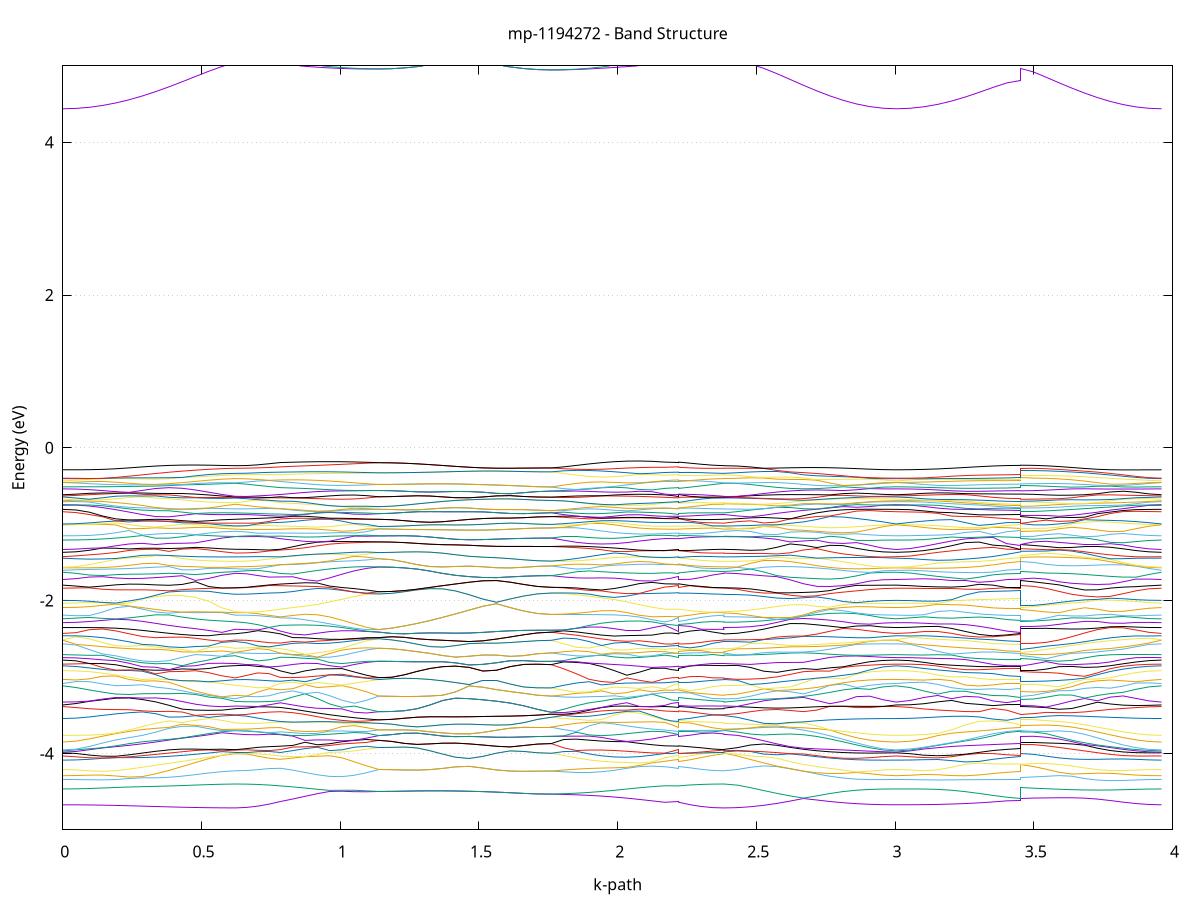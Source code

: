 set title 'mp-1194272 - Band Structure'
set xlabel 'k-path'
set ylabel 'Energy (eV)'
set grid y
set yrange [-5:5]
set terminal png size 800,600
set output 'mp-1194272_bands_gnuplot.png'
plot '-' using 1:2 with lines notitle, '-' using 1:2 with lines notitle, '-' using 1:2 with lines notitle, '-' using 1:2 with lines notitle, '-' using 1:2 with lines notitle, '-' using 1:2 with lines notitle, '-' using 1:2 with lines notitle, '-' using 1:2 with lines notitle, '-' using 1:2 with lines notitle, '-' using 1:2 with lines notitle, '-' using 1:2 with lines notitle, '-' using 1:2 with lines notitle, '-' using 1:2 with lines notitle, '-' using 1:2 with lines notitle, '-' using 1:2 with lines notitle, '-' using 1:2 with lines notitle, '-' using 1:2 with lines notitle, '-' using 1:2 with lines notitle, '-' using 1:2 with lines notitle, '-' using 1:2 with lines notitle, '-' using 1:2 with lines notitle, '-' using 1:2 with lines notitle, '-' using 1:2 with lines notitle, '-' using 1:2 with lines notitle, '-' using 1:2 with lines notitle, '-' using 1:2 with lines notitle, '-' using 1:2 with lines notitle, '-' using 1:2 with lines notitle, '-' using 1:2 with lines notitle, '-' using 1:2 with lines notitle, '-' using 1:2 with lines notitle, '-' using 1:2 with lines notitle, '-' using 1:2 with lines notitle, '-' using 1:2 with lines notitle, '-' using 1:2 with lines notitle, '-' using 1:2 with lines notitle, '-' using 1:2 with lines notitle, '-' using 1:2 with lines notitle, '-' using 1:2 with lines notitle, '-' using 1:2 with lines notitle, '-' using 1:2 with lines notitle, '-' using 1:2 with lines notitle, '-' using 1:2 with lines notitle, '-' using 1:2 with lines notitle, '-' using 1:2 with lines notitle, '-' using 1:2 with lines notitle, '-' using 1:2 with lines notitle, '-' using 1:2 with lines notitle, '-' using 1:2 with lines notitle, '-' using 1:2 with lines notitle, '-' using 1:2 with lines notitle, '-' using 1:2 with lines notitle, '-' using 1:2 with lines notitle, '-' using 1:2 with lines notitle, '-' using 1:2 with lines notitle, '-' using 1:2 with lines notitle, '-' using 1:2 with lines notitle, '-' using 1:2 with lines notitle, '-' using 1:2 with lines notitle, '-' using 1:2 with lines notitle, '-' using 1:2 with lines notitle, '-' using 1:2 with lines notitle, '-' using 1:2 with lines notitle, '-' using 1:2 with lines notitle, '-' using 1:2 with lines notitle, '-' using 1:2 with lines notitle, '-' using 1:2 with lines notitle, '-' using 1:2 with lines notitle, '-' using 1:2 with lines notitle, '-' using 1:2 with lines notitle, '-' using 1:2 with lines notitle, '-' using 1:2 with lines notitle, '-' using 1:2 with lines notitle, '-' using 1:2 with lines notitle, '-' using 1:2 with lines notitle, '-' using 1:2 with lines notitle, '-' using 1:2 with lines notitle, '-' using 1:2 with lines notitle, '-' using 1:2 with lines notitle, '-' using 1:2 with lines notitle, '-' using 1:2 with lines notitle, '-' using 1:2 with lines notitle, '-' using 1:2 with lines notitle, '-' using 1:2 with lines notitle, '-' using 1:2 with lines notitle, '-' using 1:2 with lines notitle, '-' using 1:2 with lines notitle, '-' using 1:2 with lines notitle, '-' using 1:2 with lines notitle, '-' using 1:2 with lines notitle, '-' using 1:2 with lines notitle, '-' using 1:2 with lines notitle, '-' using 1:2 with lines notitle, '-' using 1:2 with lines notitle, '-' using 1:2 with lines notitle, '-' using 1:2 with lines notitle, '-' using 1:2 with lines notitle, '-' using 1:2 with lines notitle, '-' using 1:2 with lines notitle, '-' using 1:2 with lines notitle, '-' using 1:2 with lines notitle, '-' using 1:2 with lines notitle, '-' using 1:2 with lines notitle, '-' using 1:2 with lines notitle, '-' using 1:2 with lines notitle, '-' using 1:2 with lines notitle, '-' using 1:2 with lines notitle, '-' using 1:2 with lines notitle, '-' using 1:2 with lines notitle, '-' using 1:2 with lines notitle, '-' using 1:2 with lines notitle, '-' using 1:2 with lines notitle, '-' using 1:2 with lines notitle, '-' using 1:2 with lines notitle, '-' using 1:2 with lines notitle, '-' using 1:2 with lines notitle, '-' using 1:2 with lines notitle, '-' using 1:2 with lines notitle, '-' using 1:2 with lines notitle, '-' using 1:2 with lines notitle, '-' using 1:2 with lines notitle, '-' using 1:2 with lines notitle, '-' using 1:2 with lines notitle, '-' using 1:2 with lines notitle, '-' using 1:2 with lines notitle, '-' using 1:2 with lines notitle, '-' using 1:2 with lines notitle, '-' using 1:2 with lines notitle, '-' using 1:2 with lines notitle, '-' using 1:2 with lines notitle, '-' using 1:2 with lines notitle, '-' using 1:2 with lines notitle, '-' using 1:2 with lines notitle, '-' using 1:2 with lines notitle, '-' using 1:2 with lines notitle, '-' using 1:2 with lines notitle, '-' using 1:2 with lines notitle, '-' using 1:2 with lines notitle, '-' using 1:2 with lines notitle, '-' using 1:2 with lines notitle, '-' using 1:2 with lines notitle, '-' using 1:2 with lines notitle, '-' using 1:2 with lines notitle, '-' using 1:2 with lines notitle, '-' using 1:2 with lines notitle, '-' using 1:2 with lines notitle, '-' using 1:2 with lines notitle, '-' using 1:2 with lines notitle, '-' using 1:2 with lines notitle, '-' using 1:2 with lines notitle, '-' using 1:2 with lines notitle, '-' using 1:2 with lines notitle, '-' using 1:2 with lines notitle, '-' using 1:2 with lines notitle, '-' using 1:2 with lines notitle, '-' using 1:2 with lines notitle, '-' using 1:2 with lines notitle, '-' using 1:2 with lines notitle, '-' using 1:2 with lines notitle, '-' using 1:2 with lines notitle, '-' using 1:2 with lines notitle, '-' using 1:2 with lines notitle, '-' using 1:2 with lines notitle, '-' using 1:2 with lines notitle, '-' using 1:2 with lines notitle, '-' using 1:2 with lines notitle, '-' using 1:2 with lines notitle, '-' using 1:2 with lines notitle, '-' using 1:2 with lines notitle, '-' using 1:2 with lines notitle, '-' using 1:2 with lines notitle, '-' using 1:2 with lines notitle, '-' using 1:2 with lines notitle, '-' using 1:2 with lines notitle, '-' using 1:2 with lines notitle, '-' using 1:2 with lines notitle, '-' using 1:2 with lines notitle, '-' using 1:2 with lines notitle, '-' using 1:2 with lines notitle, '-' using 1:2 with lines notitle, '-' using 1:2 with lines notitle, '-' using 1:2 with lines notitle, '-' using 1:2 with lines notitle, '-' using 1:2 with lines notitle, '-' using 1:2 with lines notitle, '-' using 1:2 with lines notitle, '-' using 1:2 with lines notitle, '-' using 1:2 with lines notitle, '-' using 1:2 with lines notitle, '-' using 1:2 with lines notitle, '-' using 1:2 with lines notitle, '-' using 1:2 with lines notitle
0.000000 -47.543584
0.047816 -47.543584
0.095632 -47.543484
0.143448 -47.543384
0.191263 -47.543284
0.239079 -47.543084
0.286895 -47.542884
0.334711 -47.542684
0.382527 -47.542484
0.430343 -47.542284
0.478159 -47.542184
0.525974 -47.541984
0.573790 -47.541884
0.621606 -47.541884
0.621606 -47.541984
0.662322 -47.541984
0.703037 -47.541984
0.743753 -47.541984
0.784469 -47.542084
0.784469 -47.542084
0.828841 -47.542084
0.873213 -47.542084
0.917586 -47.542084
0.961958 -47.542184
1.006331 -47.542184
1.050703 -47.542184
1.095076 -47.542184
1.139448 -47.542184
1.139448 -47.542184
1.185500 -47.542184
1.231553 -47.542184
1.277605 -47.542184
1.323657 -47.542184
1.369710 -47.542184
1.415762 -47.542184
1.415762 -47.542184
1.465015 -47.542284
1.514269 -47.542284
1.563523 -47.542284
1.612776 -47.542284
1.662030 -47.542384
1.711283 -47.542384
1.760537 -47.542384
1.760537 -47.542384
1.805968 -47.542384
1.851398 -47.542384
1.896829 -47.542384
1.942260 -47.542284
1.987691 -47.542284
2.033122 -47.542184
2.078553 -47.542184
2.123983 -47.542084
2.169414 -47.542084
2.169414 -47.542084
2.194771 -47.542084
2.220128 -47.542084
2.220128 -47.542084
2.260844 -47.541984
2.301559 -47.541984
2.342275 -47.541984
2.382991 -47.541884
2.382991 -47.541984
2.382991 -47.541984
2.382991 -47.541984
2.430767 -47.541984
2.478543 -47.541984
2.526319 -47.542184
2.574095 -47.542284
2.621871 -47.542484
2.669647 -47.542684
2.717423 -47.542884
2.765199 -47.543084
2.812975 -47.543284
2.860751 -47.543384
2.908527 -47.543484
2.956303 -47.543584
3.004079 -47.543584
3.004079 -47.543584
3.053900 -47.543584
3.103721 -47.543484
3.153541 -47.543384
3.203362 -47.543184
3.253182 -47.543084
3.303003 -47.542884
3.352824 -47.542684
3.402644 -47.542484
3.452465 -47.542284
3.452465 -47.542584
3.498654 -47.542584
3.544844 -47.542684
3.591033 -47.542784
3.637223 -47.542884
3.683412 -47.542984
3.729601 -47.543184
3.775791 -47.543284
3.821980 -47.543384
3.868170 -47.543484
3.914359 -47.543584
3.960548 -47.543584
e
0.000000 -47.541884
0.047816 -47.541884
0.095632 -47.541884
0.143448 -47.541884
0.191263 -47.541884
0.239079 -47.541884
0.286895 -47.541884
0.334711 -47.541884
0.382527 -47.541884
0.430343 -47.541884
0.478159 -47.541884
0.525974 -47.541884
0.573790 -47.541884
0.621606 -47.541884
0.621606 -47.541884
0.662322 -47.541884
0.703037 -47.541884
0.743753 -47.541884
0.784469 -47.541884
0.784469 -47.541884
0.828841 -47.541884
0.873213 -47.541884
0.917586 -47.541984
0.961958 -47.541984
1.006331 -47.542084
1.050703 -47.542084
1.095076 -47.542084
1.139448 -47.542184
1.139448 -47.542184
1.185500 -47.542184
1.231553 -47.542184
1.277605 -47.542184
1.323657 -47.542184
1.369710 -47.542184
1.415762 -47.542184
1.415762 -47.542184
1.465015 -47.542284
1.514269 -47.542284
1.563523 -47.542284
1.612776 -47.542284
1.662030 -47.542384
1.711283 -47.542384
1.760537 -47.542384
1.760537 -47.542384
1.805968 -47.542384
1.851398 -47.542284
1.896829 -47.542184
1.942260 -47.542184
1.987691 -47.542084
2.033122 -47.541984
2.078553 -47.541984
2.123983 -47.541884
2.169414 -47.541884
2.169414 -47.541884
2.194771 -47.541884
2.220128 -47.541884
2.220128 -47.541884
2.260844 -47.541884
2.301559 -47.541884
2.342275 -47.541884
2.382991 -47.541884
2.382991 -47.541884
2.382991 -47.541884
2.382991 -47.541884
2.430767 -47.541884
2.478543 -47.541884
2.526319 -47.541884
2.574095 -47.541884
2.621871 -47.541884
2.669647 -47.541884
2.717423 -47.541884
2.765199 -47.541884
2.812975 -47.541884
2.860751 -47.541884
2.908527 -47.541884
2.956303 -47.541884
3.004079 -47.541884
3.004079 -47.541884
3.053900 -47.541884
3.103721 -47.541884
3.153541 -47.541884
3.203362 -47.541884
3.253182 -47.541884
3.303003 -47.541984
3.352824 -47.542084
3.402644 -47.542184
3.452465 -47.542284
3.452465 -47.541884
3.498654 -47.541884
3.544844 -47.541884
3.591033 -47.541884
3.637223 -47.541884
3.683412 -47.541884
3.729601 -47.541884
3.775791 -47.541884
3.821980 -47.541884
3.868170 -47.541884
3.914359 -47.541784
3.960548 -47.541884
e
0.000000 -47.530284
0.047816 -47.530284
0.095632 -47.530384
0.143448 -47.530384
0.191263 -47.530484
0.239079 -47.530584
0.286895 -47.530684
0.334711 -47.530784
0.382527 -47.530784
0.430343 -47.530884
0.478159 -47.530884
0.525974 -47.530784
0.573790 -47.530784
0.621606 -47.530684
0.621606 -47.530684
0.662322 -47.530684
0.703037 -47.530584
0.743753 -47.530484
0.784469 -47.530284
0.784469 -47.530284
0.828841 -47.530284
0.873213 -47.530184
0.917586 -47.530084
0.961958 -47.529984
1.006331 -47.529884
1.050703 -47.529684
1.095076 -47.529584
1.139448 -47.529384
1.139448 -47.529384
1.185500 -47.529484
1.231553 -47.529484
1.277605 -47.529484
1.323657 -47.529484
1.369710 -47.529484
1.415762 -47.529484
1.415762 -47.529484
1.465015 -47.529384
1.514269 -47.529384
1.563523 -47.529284
1.612776 -47.529184
1.662030 -47.529184
1.711283 -47.529084
1.760537 -47.529084
1.760537 -47.529084
1.805968 -47.529184
1.851398 -47.529284
1.896829 -47.529484
1.942260 -47.529584
1.987691 -47.529784
2.033122 -47.529884
2.078553 -47.530084
2.123983 -47.530184
2.169414 -47.530284
2.169414 -47.530284
2.194771 -47.530284
2.220128 -47.530284
2.220128 -47.530284
2.260844 -47.530484
2.301559 -47.530584
2.342275 -47.530684
2.382991 -47.530684
2.382991 -47.530684
2.382991 -47.530684
2.382991 -47.530684
2.430767 -47.530684
2.478543 -47.530584
2.526319 -47.530484
2.574095 -47.530384
2.621871 -47.530384
2.669647 -47.530484
2.717423 -47.530484
2.765199 -47.530384
2.812975 -47.530384
2.860751 -47.530384
2.908527 -47.530284
2.956303 -47.530284
3.004079 -47.530284
3.004079 -47.530284
3.053900 -47.530284
3.103721 -47.530384
3.153541 -47.530384
3.203362 -47.530484
3.253182 -47.530584
3.303003 -47.530684
3.352824 -47.530684
3.402644 -47.530784
3.452465 -47.530784
3.452465 -47.529884
3.498654 -47.529984
3.544844 -47.529984
3.591033 -47.530084
3.637223 -47.530184
3.683412 -47.530184
3.729601 -47.530284
3.775791 -47.530284
3.821980 -47.530284
3.868170 -47.530284
3.914359 -47.530284
3.960548 -47.530284
e
0.000000 -47.528784
0.047816 -47.528784
0.095632 -47.528784
0.143448 -47.528784
0.191263 -47.528884
0.239079 -47.528884
0.286895 -47.528984
0.334711 -47.529184
0.382527 -47.529284
0.430343 -47.529484
0.478159 -47.529584
0.525974 -47.529784
0.573790 -47.529884
0.621606 -47.529984
0.621606 -47.529984
0.662322 -47.529984
0.703037 -47.529884
0.743753 -47.529784
0.784469 -47.529584
0.784469 -47.529584
0.828841 -47.529384
0.873213 -47.529084
0.917586 -47.528784
0.961958 -47.528784
1.006331 -47.528984
1.050703 -47.529084
1.095076 -47.529284
1.139448 -47.529384
1.139448 -47.529384
1.185500 -47.529484
1.231553 -47.529484
1.277605 -47.529484
1.323657 -47.529484
1.369710 -47.529484
1.415762 -47.529484
1.415762 -47.529484
1.465015 -47.529384
1.514269 -47.529384
1.563523 -47.529284
1.612776 -47.529184
1.662030 -47.529184
1.711283 -47.529084
1.760537 -47.529084
1.760537 -47.529084
1.805968 -47.528984
1.851398 -47.528884
1.896829 -47.528784
1.942260 -47.528684
1.987691 -47.528784
2.033122 -47.528984
2.078553 -47.529284
2.123983 -47.529484
2.169414 -47.529684
2.169414 -47.529684
2.194771 -47.529684
2.220128 -47.529584
2.220128 -47.529684
2.260844 -47.529784
2.301559 -47.529984
2.342275 -47.529984
2.382991 -47.529984
2.382991 -47.529984
2.382991 -47.530084
2.382991 -47.530084
2.430767 -47.530084
2.478543 -47.530184
2.526319 -47.530284
2.574095 -47.530384
2.621871 -47.530284
2.669647 -47.530084
2.717423 -47.529884
2.765199 -47.529584
2.812975 -47.529384
2.860751 -47.529184
2.908527 -47.528984
2.956303 -47.528784
3.004079 -47.528784
3.004079 -47.528784
3.053900 -47.528784
3.103721 -47.528884
3.153541 -47.528984
3.203362 -47.529184
3.253182 -47.529284
3.303003 -47.529484
3.352824 -47.529584
3.402644 -47.529684
3.452465 -47.529684
3.452465 -47.528684
3.498654 -47.528684
3.544844 -47.528684
3.591033 -47.528684
3.637223 -47.528684
3.683412 -47.528584
3.729601 -47.528684
3.775791 -47.528684
3.821980 -47.528684
3.868170 -47.528684
3.914359 -47.528684
3.960548 -47.528784
e
0.000000 -47.526684
0.047816 -47.526784
0.095632 -47.526884
0.143448 -47.526984
0.191263 -47.527084
0.239079 -47.527284
0.286895 -47.527384
0.334711 -47.527484
0.382527 -47.527584
0.430343 -47.527684
0.478159 -47.527784
0.525974 -47.527784
0.573790 -47.527884
0.621606 -47.527884
0.621606 -47.527884
0.662322 -47.527884
0.703037 -47.527984
0.743753 -47.528084
0.784469 -47.528284
0.784469 -47.528284
0.828841 -47.528384
0.873213 -47.528484
0.917586 -47.528684
0.961958 -47.528384
1.006331 -47.528084
1.050703 -47.527684
1.095076 -47.527384
1.139448 -47.527084
1.139448 -47.527084
1.185500 -47.526984
1.231553 -47.526984
1.277605 -47.526984
1.323657 -47.526984
1.369710 -47.526984
1.415762 -47.526984
1.415762 -47.526984
1.465015 -47.526984
1.514269 -47.526984
1.563523 -47.526984
1.612776 -47.527084
1.662030 -47.527084
1.711283 -47.527184
1.760537 -47.527184
1.760537 -47.527184
1.805968 -47.527484
1.851398 -47.527784
1.896829 -47.528184
1.942260 -47.528484
1.987691 -47.528584
2.033122 -47.528484
2.078553 -47.528484
2.123983 -47.528384
2.169414 -47.528284
2.169414 -47.528284
2.194771 -47.528284
2.220128 -47.528284
2.220128 -47.528284
2.260844 -47.528084
2.301559 -47.527984
2.342275 -47.527884
2.382991 -47.527884
2.382991 -47.527884
2.382991 -47.527884
2.382991 -47.527884
2.430767 -47.527784
2.478543 -47.527684
2.526319 -47.527484
2.574095 -47.527284
2.621871 -47.526984
2.669647 -47.526784
2.717423 -47.526584
2.765199 -47.526384
2.812975 -47.526284
2.860751 -47.526384
2.908527 -47.526484
2.956303 -47.526684
3.004079 -47.526684
3.004079 -47.526684
3.053900 -47.526684
3.103721 -47.526684
3.153541 -47.526684
3.203362 -47.526684
3.253182 -47.526584
3.303003 -47.526584
3.352824 -47.526584
3.402644 -47.526584
3.452465 -47.526584
3.452465 -47.527684
3.498654 -47.527684
3.544844 -47.527484
3.591033 -47.527284
3.637223 -47.527084
3.683412 -47.526884
3.729601 -47.526684
3.775791 -47.526684
3.821980 -47.526684
3.868170 -47.526684
3.914359 -47.526684
3.960548 -47.526684
e
0.000000 -47.525984
0.047816 -47.525984
0.095632 -47.525884
0.143448 -47.525684
0.191263 -47.525584
0.239079 -47.525484
0.286895 -47.525384
0.334711 -47.525184
0.382527 -47.525084
0.430343 -47.524984
0.478159 -47.524984
0.525974 -47.524884
0.573790 -47.524884
0.621606 -47.524884
0.621606 -47.524884
0.662322 -47.524884
0.703037 -47.524884
0.743753 -47.524984
0.784469 -47.525184
0.784469 -47.525184
0.828841 -47.525284
0.873213 -47.525484
0.917586 -47.525684
0.961958 -47.525884
1.006331 -47.526184
1.050703 -47.526384
1.095076 -47.526684
1.139448 -47.527084
1.139448 -47.527084
1.185500 -47.526984
1.231553 -47.526984
1.277605 -47.526984
1.323657 -47.526984
1.369710 -47.526984
1.415762 -47.526984
1.415762 -47.526984
1.465015 -47.526984
1.514269 -47.526984
1.563523 -47.526984
1.612776 -47.527084
1.662030 -47.527084
1.711283 -47.527184
1.760537 -47.527184
1.760537 -47.527184
1.805968 -47.526884
1.851398 -47.526584
1.896829 -47.526284
1.942260 -47.525984
1.987691 -47.525784
2.033122 -47.525584
2.078553 -47.525384
2.123983 -47.525284
2.169414 -47.525084
2.169414 -47.525084
2.194771 -47.525184
2.220128 -47.525184
2.220128 -47.525084
2.260844 -47.524984
2.301559 -47.524884
2.342275 -47.524884
2.382991 -47.524884
2.382991 -47.524884
2.382991 -47.524884
2.382991 -47.524884
2.430767 -47.524884
2.478543 -47.524884
2.526319 -47.524984
2.574095 -47.525084
2.621871 -47.525284
2.669647 -47.525484
2.717423 -47.525684
2.765199 -47.525884
2.812975 -47.526084
2.860751 -47.526084
2.908527 -47.526084
2.956303 -47.525984
3.004079 -47.525984
3.004079 -47.525984
3.053900 -47.525984
3.103721 -47.525984
3.153541 -47.525884
3.203362 -47.525784
3.253182 -47.525784
3.303003 -47.525684
3.352824 -47.525684
3.402644 -47.525584
3.452465 -47.525584
3.452465 -47.526484
3.498654 -47.526484
3.544844 -47.526484
3.591033 -47.526584
3.637223 -47.526584
3.683412 -47.526584
3.729601 -47.526584
3.775791 -47.526384
3.821980 -47.526184
3.868170 -47.526084
3.914359 -47.525984
3.960548 -47.525984
e
0.000000 -26.138084
0.047816 -26.138284
0.095632 -26.138884
0.143448 -26.139684
0.191263 -26.140584
0.239079 -26.141384
0.286895 -26.142184
0.334711 -26.142984
0.382527 -26.143684
0.430343 -26.144384
0.478159 -26.144984
0.525974 -26.145384
0.573790 -26.145784
0.621606 -26.145884
0.621606 -26.145884
0.662322 -26.144984
0.703037 -26.142084
0.743753 -26.137084
0.784469 -26.130084
0.784469 -26.130084
0.828841 -26.125184
0.873213 -26.120184
0.917586 -26.115184
0.961958 -26.110484
1.006331 -26.105884
1.050703 -26.101484
1.095076 -26.096984
1.139448 -26.092284
1.139448 -26.092284
1.185500 -26.092184
1.231553 -26.091984
1.277605 -26.091584
1.323657 -26.091184
1.369710 -26.090684
1.415762 -26.090084
1.415762 -26.090084
1.465015 -26.089684
1.514269 -26.089584
1.563523 -26.089884
1.612776 -26.090784
1.662030 -26.091884
1.711283 -26.092784
1.760537 -26.093184
1.760537 -26.093184
1.805968 -26.093584
1.851398 -26.093684
1.896829 -26.094084
1.942260 -26.095884
1.987691 -26.099984
2.033122 -26.106484
2.078553 -26.114284
2.123983 -26.122084
2.169414 -26.129184
2.169414 -26.129184
2.194771 -26.129584
2.220128 -26.130084
2.220128 -26.129184
2.260844 -26.136484
2.301559 -26.141684
2.342275 -26.144784
2.382991 -26.145884
2.382991 -26.145884
2.382991 -26.145884
2.382991 -26.145884
2.430767 -26.145184
2.478543 -26.142984
2.526319 -26.139284
2.574095 -26.133884
2.621871 -26.126684
2.669647 -26.119384
2.717423 -26.125884
2.765199 -26.130684
2.812975 -26.133984
2.860751 -26.136084
2.908527 -26.137284
2.956303 -26.137884
3.004079 -26.138084
3.004079 -26.138084
3.053900 -26.138084
3.103721 -26.138084
3.153541 -26.137884
3.203362 -26.137184
3.253182 -26.135684
3.303003 -26.133384
3.352824 -26.130184
3.402644 -26.126384
3.452465 -26.123784
3.452465 -26.117684
3.498654 -26.116884
3.544844 -26.114484
3.591033 -26.110784
3.637223 -26.108884
3.683412 -26.116384
3.729601 -26.124384
3.775791 -26.130384
3.821980 -26.134484
3.868170 -26.136784
3.914359 -26.137784
3.960548 -26.138084
e
0.000000 -26.079184
0.047816 -26.079984
0.095632 -26.081584
0.143448 -26.083284
0.191263 -26.084484
0.239079 -26.084884
0.286895 -26.084084
0.334711 -26.082084
0.382527 -26.078684
0.430343 -26.074084
0.478159 -26.068684
0.525974 -26.063184
0.573790 -26.058484
0.621606 -26.055784
0.621606 -26.055784
0.662322 -26.052984
0.703037 -26.045184
0.743753 -26.032784
0.784469 -26.032384
0.784469 -26.032384
0.828841 -26.039284
0.873213 -26.047684
0.917586 -26.056584
0.961958 -26.065384
1.006331 -26.073484
1.050703 -26.080684
1.095076 -26.086884
1.139448 -26.092284
1.139448 -26.092284
1.185500 -26.092184
1.231553 -26.091984
1.277605 -26.091584
1.323657 -26.091184
1.369710 -26.090684
1.415762 -26.090084
1.415762 -26.090084
1.465015 -26.089684
1.514269 -26.089584
1.563523 -26.089884
1.612776 -26.090784
1.662030 -26.091884
1.711283 -26.092784
1.760537 -26.093184
1.760537 -26.093184
1.805968 -26.091984
1.851398 -26.089784
1.896829 -26.086184
1.942260 -26.080784
1.987691 -26.073684
2.033122 -26.064784
2.078553 -26.054684
2.123983 -26.044084
2.169414 -26.034184
2.169414 -26.034184
2.194771 -26.032984
2.220128 -26.032384
2.220128 -26.034184
2.260844 -26.033684
2.301559 -26.045784
2.342275 -26.053384
2.382991 -26.055784
2.382991 -26.055784
2.382991 -26.055384
2.382991 -26.055384
2.430767 -26.062284
2.478543 -26.075384
2.526319 -26.088784
2.574095 -26.100784
2.621871 -26.110984
2.669647 -26.117784
2.717423 -26.107384
2.765199 -26.095784
2.812975 -26.084484
2.860751 -26.077684
2.908527 -26.077684
2.956303 -26.078684
3.004079 -26.079184
3.004079 -26.079184
3.053900 -26.079384
3.103721 -26.080184
3.153541 -26.082084
3.203362 -26.085884
3.253182 -26.091784
3.303003 -26.098784
3.352824 -26.105884
3.402644 -26.112284
3.452465 -26.115784
3.452465 -26.057384
3.498654 -26.065884
3.544844 -26.079184
3.591033 -26.091984
3.637223 -26.100384
3.683412 -26.096384
3.729601 -26.089284
3.775791 -26.081984
3.821980 -26.076884
3.868170 -26.077584
3.914359 -26.078784
3.960548 -26.079184
e
0.000000 -26.061484
0.047816 -26.061184
0.095632 -26.060184
0.143448 -26.058084
0.191263 -26.054684
0.239079 -26.049784
0.286895 -26.043084
0.334711 -26.035384
0.382527 -26.028084
0.430343 -26.023184
0.478159 -26.019784
0.525974 -26.016784
0.573790 -26.014284
0.621606 -26.012684
0.621606 -26.012684
0.662322 -26.013684
0.703037 -26.017484
0.743753 -26.023784
0.784469 -26.016884
0.784469 -26.016884
0.828841 -26.007684
0.873213 -25.999984
0.917586 -25.995384
0.961958 -25.993084
1.006331 -25.990184
1.050703 -25.987384
1.095076 -25.985284
1.139448 -25.984184
1.139448 -25.984184
1.185500 -25.984684
1.231553 -25.985984
1.277605 -25.987784
1.323657 -25.989684
1.369710 -25.992284
1.415762 -25.995884
1.415762 -25.995884
1.465015 -26.000984
1.514269 -26.006384
1.563523 -26.010684
1.612776 -26.013184
1.662030 -26.014084
1.711283 -26.013984
1.760537 -26.013884
1.760537 -26.013884
1.805968 -26.015084
1.851398 -26.020384
1.896829 -26.028284
1.942260 -26.034884
1.987691 -26.037184
2.033122 -26.033984
2.078553 -26.026384
2.123983 -26.016784
2.169414 -26.017884
2.169414 -26.017884
2.194771 -26.016584
2.220128 -26.016884
2.220128 -26.017884
2.260844 -26.025384
2.301559 -26.018584
2.342275 -26.014284
2.382991 -26.012684
2.382991 -26.012684
2.382991 -26.012384
2.382991 -26.012384
2.430767 -26.003984
2.478543 -26.003184
2.526319 -26.016284
2.574095 -26.028184
2.621871 -26.038884
2.669647 -26.048084
2.717423 -26.055884
2.765199 -26.062284
2.812975 -26.066684
2.860751 -26.067184
2.908527 -26.063784
2.956303 -26.061884
3.004079 -26.061484
3.004079 -26.061484
3.053900 -26.061684
3.103721 -26.062384
3.153541 -26.063084
3.203362 -26.062784
3.253182 -26.060884
3.303003 -26.057884
3.352824 -26.054484
3.402644 -26.051684
3.452465 -26.050484
3.452465 -26.043784
3.498654 -26.037784
3.544844 -26.032984
3.591033 -26.036484
3.637223 -26.045284
3.683412 -26.054584
3.729601 -26.062584
3.775791 -26.068484
3.821980 -26.070484
3.868170 -26.066484
3.914359 -26.062784
3.960548 -26.061484
e
0.000000 -26.055984
0.047816 -26.053784
0.095632 -26.048084
0.143448 -26.039884
0.191263 -26.029984
0.239079 -26.018784
0.286895 -26.016684
0.334711 -26.015884
0.382527 -26.011984
0.430343 -26.003784
0.478159 -25.993484
0.525974 -25.984984
0.573790 -25.980784
0.621606 -25.979784
0.621606 -25.979784
0.662322 -25.980984
0.703037 -25.983984
0.743753 -25.988284
0.784469 -25.993384
0.784469 -25.993384
0.828841 -25.995884
0.873213 -25.996484
0.917586 -25.993084
0.961958 -25.987584
1.006331 -25.984484
1.050703 -25.983584
1.095076 -25.983684
1.139448 -25.984184
1.139448 -25.984184
1.185500 -25.984684
1.231553 -25.985984
1.277605 -25.987784
1.323657 -25.989684
1.369710 -25.992284
1.415762 -25.995884
1.415762 -25.995884
1.465015 -26.000984
1.514269 -26.006384
1.563523 -26.010684
1.612776 -26.013184
1.662030 -26.014084
1.711283 -26.013984
1.760537 -26.013884
1.760537 -26.013884
1.805968 -26.014584
1.851398 -26.014984
1.896829 -26.014184
1.942260 -26.012184
1.987691 -26.009084
2.033122 -26.005084
2.078553 -26.000784
2.123983 -25.998884
2.169414 -25.996684
2.169414 -25.996684
2.194771 -25.993284
2.220128 -25.993384
2.220128 -25.996684
2.260844 -25.988784
2.301559 -25.983384
2.342275 -25.980584
2.382991 -25.979784
2.382991 -25.979784
2.382991 -25.979684
2.382991 -25.979684
2.430767 -25.989684
2.478543 -25.986184
2.526319 -25.966384
2.574095 -25.966284
2.621871 -25.983784
2.669647 -26.000184
2.717423 -26.014984
2.765199 -26.027684
2.812975 -26.038084
2.860751 -26.046084
2.908527 -26.051684
2.956303 -26.054884
3.004079 -26.055984
3.004079 -26.055984
3.053900 -26.054084
3.103721 -26.048284
3.153541 -26.040884
3.203362 -26.037984
3.253182 -26.039584
3.303003 -26.041784
3.352824 -26.043484
3.402644 -26.044784
3.452465 -26.045384
3.452465 -25.990784
3.498654 -25.998784
3.544844 -26.007284
3.591033 -26.010284
3.637223 -26.010884
3.683412 -26.013484
3.729601 -26.019884
3.775791 -26.029384
3.821980 -26.039584
3.868170 -26.048284
3.914359 -26.054084
3.960548 -26.055984
e
0.000000 -26.007584
0.047816 -26.008184
0.095632 -26.009984
0.143448 -26.012184
0.191263 -26.014284
0.239079 -26.015984
0.286895 -26.007084
0.334711 -25.995584
0.382527 -25.985484
0.430343 -25.977884
0.478159 -25.973184
0.525974 -25.970984
0.573790 -25.970284
0.621606 -25.970284
0.621606 -25.970284
0.662322 -25.969884
0.703037 -25.972784
0.743753 -25.978284
0.784469 -25.984784
0.784469 -25.984784
0.828841 -25.977284
0.873213 -25.967484
0.917586 -25.958584
0.961958 -25.952584
1.006331 -25.946184
1.050703 -25.937284
1.095076 -25.929284
1.139448 -25.926884
1.139448 -25.926884
1.185500 -25.926084
1.231553 -25.924184
1.277605 -25.921984
1.323657 -25.920484
1.369710 -25.927284
1.415762 -25.935484
1.415762 -25.935484
1.465015 -25.941384
1.514269 -25.945484
1.563523 -25.948884
1.612776 -25.952084
1.662030 -25.955084
1.711283 -25.957284
1.760537 -25.958184
1.760537 -25.958184
1.805968 -25.964684
1.851398 -25.964784
1.896829 -25.958484
1.942260 -25.951984
1.987691 -25.960984
2.033122 -25.974384
2.078553 -25.987584
2.123983 -25.996584
2.169414 -25.992884
2.169414 -25.992884
2.194771 -25.991584
2.220128 -25.984784
2.220128 -25.992884
2.260844 -25.987584
2.301559 -25.980784
2.342275 -25.974184
2.382991 -25.970284
2.382991 -25.970284
2.382991 -25.970384
2.382991 -25.970384
2.430767 -25.962184
2.478543 -25.955084
2.526319 -25.955584
2.574095 -25.963484
2.621871 -25.974984
2.669647 -25.987284
2.717423 -25.998584
2.765199 -26.007884
2.812975 -26.013584
2.860751 -26.013884
2.908527 -26.006984
2.956303 -26.005484
3.004079 -26.007584
3.004079 -26.007584
3.053900 -26.007184
3.103721 -26.009184
3.153541 -26.012584
3.203362 -26.006784
3.253182 -25.991184
3.303003 -25.972284
3.352824 -25.957584
3.402644 -25.948684
3.452465 -25.943584
3.452465 -25.982584
3.498654 -25.973884
3.544844 -25.964184
3.591033 -25.962484
3.637223 -25.970184
3.683412 -25.980284
3.729601 -25.987884
3.775791 -25.991784
3.821980 -25.992684
3.868170 -25.998384
3.914359 -26.005084
3.960548 -26.007584
e
0.000000 -25.987084
0.047816 -25.986584
0.095632 -25.984984
0.143448 -25.981984
0.191263 -25.977284
0.239079 -25.970884
0.286895 -25.962984
0.334711 -25.953584
0.382527 -25.942784
0.430343 -25.929984
0.478159 -25.926484
0.525974 -25.924784
0.573790 -25.916684
0.621606 -25.906284
0.621606 -25.906284
0.662322 -25.903884
0.703037 -25.904184
0.743753 -25.906784
0.784469 -25.910684
0.784469 -25.910684
0.828841 -25.904384
0.873213 -25.912184
0.917586 -25.916684
0.961958 -25.912884
1.006331 -25.917584
1.050703 -25.923684
1.095076 -25.926484
1.139448 -25.926884
1.139448 -25.926884
1.185500 -25.926084
1.231553 -25.924184
1.277605 -25.921984
1.323657 -25.920484
1.369710 -25.927284
1.415762 -25.935484
1.415762 -25.935484
1.465015 -25.941384
1.514269 -25.945484
1.563523 -25.948884
1.612776 -25.952084
1.662030 -25.955084
1.711283 -25.957284
1.760537 -25.958184
1.760537 -25.958184
1.805968 -25.949184
1.851398 -25.941484
1.896829 -25.936884
1.942260 -25.938284
1.987691 -25.935584
2.033122 -25.936084
2.078553 -25.935284
2.123983 -25.931384
2.169414 -25.923184
2.169414 -25.923184
2.194771 -25.917384
2.220128 -25.910684
2.220128 -25.923184
2.260844 -25.919384
2.301559 -25.914984
2.342275 -25.910384
2.382991 -25.906284
2.382991 -25.906284
2.382991 -25.904184
2.382991 -25.904184
2.430767 -25.911784
2.478543 -25.927984
2.526319 -25.945984
2.574095 -25.945684
2.621871 -25.934484
2.669647 -25.937384
2.717423 -25.949384
2.765199 -25.963684
2.812975 -25.977584
2.860751 -25.989884
2.908527 -25.999384
2.956303 -25.994884
3.004079 -25.987084
3.004079 -25.987084
3.053900 -25.990884
3.103721 -25.993084
3.153541 -25.988084
3.203362 -25.980384
3.253182 -25.971784
3.303003 -25.962684
3.352824 -25.951784
3.402644 -25.943684
3.452465 -25.942884
3.452465 -25.919584
3.498654 -25.922384
3.544844 -25.929784
3.591033 -25.938184
3.637223 -25.945984
3.683412 -25.954584
3.729601 -25.964984
3.775791 -25.976684
3.821980 -25.988384
3.868170 -25.991284
3.914359 -25.988584
3.960548 -25.987084
e
0.000000 -25.944584
0.047816 -25.942084
0.095632 -25.934884
0.143448 -25.923784
0.191263 -25.910984
0.239079 -25.909184
0.286895 -25.910884
0.334711 -25.914284
0.382527 -25.918984
0.430343 -25.923684
0.478159 -25.914984
0.525974 -25.898384
0.573790 -25.881384
0.621606 -25.867884
0.621606 -25.867884
0.662322 -25.868784
0.703037 -25.872284
0.743753 -25.878884
0.784469 -25.885684
0.784469 -25.885684
0.828841 -25.900984
0.873213 -25.898284
0.917586 -25.898184
0.961958 -25.908784
1.006331 -25.904484
1.050703 -25.899584
1.095076 -25.900884
1.139448 -25.894484
1.139448 -25.894484
1.185500 -25.894184
1.231553 -25.895584
1.277605 -25.904284
1.323657 -25.915084
1.369710 -25.916884
1.415762 -25.914584
1.415762 -25.914584
1.465015 -25.910884
1.514269 -25.905584
1.563523 -25.898984
1.612776 -25.892184
1.662030 -25.886384
1.711283 -25.882684
1.760537 -25.881384
1.760537 -25.881384
1.805968 -25.897784
1.851398 -25.913384
1.896829 -25.928084
1.942260 -25.935284
1.987691 -25.929984
2.033122 -25.915284
2.078553 -25.899684
2.123983 -25.884384
2.169414 -25.871884
2.169414 -25.871884
2.194771 -25.876284
2.220128 -25.885684
2.220128 -25.871884
2.260844 -25.869284
2.301559 -25.867884
2.342275 -25.867584
2.382991 -25.867884
2.382991 -25.867884
2.382991 -25.865284
2.382991 -25.865284
2.430767 -25.865384
2.478543 -25.873484
2.526319 -25.875184
2.574095 -25.878284
2.621871 -25.884184
2.669647 -25.885484
2.717423 -25.890484
2.765199 -25.897484
2.812975 -25.903584
2.860751 -25.907984
2.908527 -25.914084
2.956303 -25.934284
3.004079 -25.944584
3.004079 -25.944584
3.053900 -25.937584
3.103721 -25.923884
3.153541 -25.916584
3.203362 -25.914984
3.253182 -25.913484
3.303003 -25.910084
3.352824 -25.902284
3.402644 -25.896384
3.452465 -25.898784
3.452465 -25.905684
3.498654 -25.908084
3.544844 -25.911084
3.591033 -25.907384
3.637223 -25.899184
3.683412 -25.900384
3.729601 -25.908884
3.775791 -25.917884
3.821980 -25.926284
3.868170 -25.934384
3.914359 -25.941484
3.960548 -25.944584
e
0.000000 -25.911684
0.047816 -25.911384
0.095632 -25.910384
0.143448 -25.909084
0.191263 -25.907084
0.239079 -25.903384
0.286895 -25.900784
0.334711 -25.895284
0.382527 -25.886584
0.430343 -25.874884
0.478159 -25.861484
0.525974 -25.849084
0.573790 -25.841884
0.621606 -25.855584
0.621606 -25.855584
0.662322 -25.859484
0.703037 -25.860484
0.743753 -25.859684
0.784469 -25.859184
0.784469 -25.859184
0.828841 -25.872384
0.873213 -25.885184
0.917586 -25.891984
0.961958 -25.887684
1.006331 -25.885284
1.050703 -25.890284
1.095076 -25.886084
1.139448 -25.894484
1.139448 -25.894484
1.185500 -25.894184
1.231553 -25.895584
1.277605 -25.904284
1.323657 -25.915084
1.369710 -25.916884
1.415762 -25.914584
1.415762 -25.914584
1.465015 -25.910884
1.514269 -25.905584
1.563523 -25.898984
1.612776 -25.892184
1.662030 -25.886384
1.711283 -25.882684
1.760537 -25.881384
1.760537 -25.881384
1.805968 -25.864384
1.851398 -25.847284
1.896829 -25.832484
1.942260 -25.822184
1.987691 -25.828184
2.033122 -25.837284
2.078553 -25.846684
2.123983 -25.855984
2.169414 -25.863984
2.169414 -25.863984
2.194771 -25.863384
2.220128 -25.859184
2.220128 -25.863984
2.260844 -25.855084
2.301559 -25.845584
2.342275 -25.849884
2.382991 -25.855584
2.382991 -25.855584
2.382991 -25.858584
2.382991 -25.858584
2.430767 -25.862684
2.478543 -25.862484
2.526319 -25.869084
2.574095 -25.870684
2.621871 -25.864384
2.669647 -25.859484
2.717423 -25.857784
2.765199 -25.861384
2.812975 -25.873384
2.860751 -25.892384
2.908527 -25.910584
2.956303 -25.911584
3.004079 -25.911684
3.004079 -25.911684
3.053900 -25.911384
3.103721 -25.909084
3.153541 -25.897284
3.203362 -25.885884
3.253182 -25.880584
3.303003 -25.877384
3.352824 -25.880584
3.402644 -25.877484
3.452465 -25.863084
3.452465 -25.834884
3.498654 -25.839284
3.544844 -25.849184
3.591033 -25.859884
3.637223 -25.866484
3.683412 -25.878184
3.729601 -25.888084
3.775791 -25.893684
3.821980 -25.896184
3.868170 -25.904084
3.914359 -25.909884
3.960548 -25.911684
e
0.000000 -25.894684
0.047816 -25.896084
0.095632 -25.899084
0.143448 -25.901984
0.191263 -25.903584
0.239079 -25.892784
0.286895 -25.874984
0.334711 -25.856084
0.382527 -25.837084
0.430343 -25.818784
0.478159 -25.803184
0.525974 -25.815684
0.573790 -25.838384
0.621606 -25.838884
0.621606 -25.838884
0.662322 -25.847784
0.703037 -25.853584
0.743753 -25.856184
0.784469 -25.858584
0.784469 -25.858584
0.828841 -25.855684
0.873213 -25.856284
0.917586 -25.862984
0.961958 -25.874084
1.006331 -25.884584
1.050703 -25.883484
1.095076 -25.884584
1.139448 -25.878284
1.139448 -25.878284
1.185500 -25.880984
1.231553 -25.885784
1.277605 -25.884684
1.323657 -25.880284
1.369710 -25.874884
1.415762 -25.869184
1.415762 -25.869184
1.465015 -25.863084
1.514269 -25.856684
1.563523 -25.849584
1.612776 -25.841484
1.662030 -25.831984
1.711283 -25.822284
1.760537 -25.817284
1.760537 -25.817284
1.805968 -25.816384
1.851398 -25.813784
1.896829 -25.813884
1.942260 -25.819784
1.987691 -25.815984
2.033122 -25.813884
2.078553 -25.816584
2.123983 -25.824684
2.169414 -25.837984
2.169414 -25.837984
2.194771 -25.848784
2.220128 -25.858584
2.220128 -25.837984
2.260844 -25.839384
2.301559 -25.843784
2.342275 -25.836984
2.382991 -25.838884
2.382991 -25.838884
2.382991 -25.837584
2.382991 -25.837584
2.430767 -25.830584
2.478543 -25.822384
2.526319 -25.825684
2.574095 -25.836584
2.621871 -25.846484
2.669647 -25.846884
2.717423 -25.845184
2.765199 -25.856284
2.812975 -25.867984
2.860751 -25.878384
2.908527 -25.886884
2.956303 -25.892584
3.004079 -25.894684
3.004079 -25.894684
3.053900 -25.894384
3.103721 -25.893084
3.153541 -25.890184
3.203362 -25.879084
3.253182 -25.863084
3.303003 -25.854984
3.352824 -25.852484
3.402644 -25.849484
3.452465 -25.847684
3.452465 -25.831484
3.498654 -25.828584
3.544844 -25.828884
3.591033 -25.844384
3.637223 -25.861584
3.683412 -25.861584
3.729601 -25.868784
3.775791 -25.881584
3.821980 -25.893784
3.868170 -25.895884
3.914359 -25.895084
3.960548 -25.894684
e
0.000000 -25.839384
0.047816 -25.835584
0.095632 -25.825484
0.143448 -25.811384
0.191263 -25.795084
0.239079 -25.778184
0.286895 -25.763384
0.334711 -25.766384
0.382527 -25.766784
0.430343 -25.778784
0.478159 -25.791684
0.525974 -25.799884
0.573790 -25.804984
0.621606 -25.820684
0.621606 -25.820684
0.662322 -25.811784
0.703037 -25.803684
0.743753 -25.799084
0.784469 -25.795684
0.784469 -25.795684
0.828841 -25.810484
0.873213 -25.822284
0.917586 -25.827084
0.961958 -25.825284
1.006331 -25.836584
1.050703 -25.854184
1.095076 -25.869384
1.139448 -25.878284
1.139448 -25.878284
1.185500 -25.880984
1.231553 -25.885784
1.277605 -25.884684
1.323657 -25.880284
1.369710 -25.874884
1.415762 -25.869184
1.415762 -25.869184
1.465015 -25.863084
1.514269 -25.856684
1.563523 -25.849584
1.612776 -25.841484
1.662030 -25.831984
1.711283 -25.822284
1.760537 -25.817284
1.760537 -25.817284
1.805968 -25.815984
1.851398 -25.811784
1.896829 -25.801884
1.942260 -25.799084
1.987691 -25.793584
2.033122 -25.787084
2.078553 -25.781084
2.123983 -25.778284
2.169414 -25.781584
2.169414 -25.781584
2.194771 -25.782884
2.220128 -25.795684
2.220128 -25.781584
2.260844 -25.794984
2.301559 -25.808784
2.342275 -25.820684
2.382991 -25.820684
2.382991 -25.820684
2.382991 -25.824484
2.382991 -25.824484
2.430767 -25.823984
2.478543 -25.820984
2.526319 -25.814184
2.574095 -25.809484
2.621871 -25.816184
2.669647 -25.826984
2.717423 -25.825984
2.765199 -25.826284
2.812975 -25.833984
2.860751 -25.837384
2.908527 -25.838684
2.956303 -25.839284
3.004079 -25.839384
3.004079 -25.839384
3.053900 -25.837184
3.103721 -25.830984
3.153541 -25.822284
3.203362 -25.814784
3.253182 -25.814684
3.303003 -25.815184
3.352824 -25.809384
3.402644 -25.819984
3.452465 -25.837984
3.452465 -25.816584
3.498654 -25.820584
3.544844 -25.826084
3.591033 -25.830684
3.637223 -25.836684
3.683412 -25.839284
3.729601 -25.823484
3.775791 -25.816584
3.821980 -25.824984
3.868170 -25.832384
3.914359 -25.837584
3.960548 -25.839384
e
0.000000 -25.707784
0.047816 -25.714684
0.095632 -25.726684
0.143448 -25.738484
0.191263 -25.748984
0.239079 -25.757484
0.286895 -25.762684
0.334711 -25.755384
0.382527 -25.764684
0.430343 -25.767784
0.478159 -25.788384
0.525974 -25.787384
0.573790 -25.797984
0.621606 -25.792384
0.621606 -25.792384
0.662322 -25.794584
0.703037 -25.793384
0.743753 -25.786984
0.784469 -25.777984
0.784469 -25.777984
0.828841 -25.774084
0.873213 -25.786684
0.917586 -25.801884
0.961958 -25.818784
1.006331 -25.819584
1.050703 -25.810884
1.095076 -25.799584
1.139448 -25.786284
1.139448 -25.786284
1.185500 -25.786684
1.231553 -25.786184
1.277605 -25.783484
1.323657 -25.778484
1.369710 -25.771984
1.415762 -25.765084
1.415762 -25.765084
1.465015 -25.759684
1.514269 -25.758684
1.563523 -25.762184
1.612776 -25.768284
1.662030 -25.775684
1.711283 -25.783384
1.760537 -25.787584
1.760537 -25.787584
1.805968 -25.792784
1.851398 -25.798584
1.896829 -25.801284
1.942260 -25.785184
1.987691 -25.776784
2.033122 -25.772084
2.078553 -25.766584
2.123983 -25.762084
2.169414 -25.770284
2.169414 -25.770284
2.194771 -25.779584
2.220128 -25.777984
2.220128 -25.770284
2.260844 -25.776884
2.301559 -25.783084
2.342275 -25.788384
2.382991 -25.792384
2.382991 -25.792384
2.382991 -25.790784
2.382991 -25.790784
2.430767 -25.788184
2.478543 -25.794084
2.526319 -25.802284
2.574095 -25.807484
2.621871 -25.806684
2.669647 -25.808084
2.717423 -25.815584
2.765199 -25.804784
2.812975 -25.779984
2.860751 -25.754984
2.908527 -25.731184
2.956303 -25.710284
3.004079 -25.707784
3.004079 -25.707784
3.053900 -25.714684
3.103721 -25.732284
3.153541 -25.751784
3.203362 -25.767284
3.253182 -25.769384
3.303003 -25.758384
3.352824 -25.774884
3.402644 -25.781884
3.452465 -25.777784
3.452465 -25.813284
3.498654 -25.808284
3.544844 -25.803984
3.591033 -25.795784
3.637223 -25.793784
3.683412 -25.798384
3.729601 -25.805784
3.775791 -25.796784
3.821980 -25.770884
3.868170 -25.745284
3.914359 -25.722084
3.960548 -25.707784
e
0.000000 -25.700284
0.047816 -25.703784
0.095632 -25.703784
0.143448 -25.703284
0.191263 -25.702384
0.239079 -25.711184
0.286895 -25.723784
0.334711 -25.731684
0.382527 -25.739684
0.430343 -25.760284
0.478159 -25.764184
0.525974 -25.784184
0.573790 -25.779484
0.621606 -25.775884
0.621606 -25.775884
0.662322 -25.775884
0.703037 -25.774584
0.743753 -25.771484
0.784469 -25.766584
0.784469 -25.766584
0.828841 -25.770484
0.873213 -25.765284
0.917586 -25.762184
0.961958 -25.760384
1.006331 -25.759484
1.050703 -25.760884
1.095076 -25.772384
1.139448 -25.786284
1.139448 -25.786284
1.185500 -25.786684
1.231553 -25.786184
1.277605 -25.783484
1.323657 -25.778484
1.369710 -25.771984
1.415762 -25.765084
1.415762 -25.765084
1.465015 -25.759684
1.514269 -25.758684
1.563523 -25.762184
1.612776 -25.768284
1.662030 -25.775684
1.711283 -25.783384
1.760537 -25.787584
1.760537 -25.787584
1.805968 -25.783784
1.851398 -25.781484
1.896829 -25.779784
1.942260 -25.776684
1.987691 -25.761184
2.033122 -25.740684
2.078553 -25.742084
2.123983 -25.748484
2.169414 -25.762484
2.169414 -25.762484
2.194771 -25.762884
2.220128 -25.766584
2.220128 -25.762484
2.260844 -25.769084
2.301559 -25.773184
2.342275 -25.775184
2.382991 -25.775884
2.382991 -25.775884
2.382991 -25.775484
2.382991 -25.775484
2.430767 -25.782084
2.478543 -25.779984
2.526319 -25.767684
2.574095 -25.755784
2.621871 -25.749784
2.669647 -25.747384
2.717423 -25.742384
2.765199 -25.733984
2.812975 -25.724484
2.860751 -25.716084
2.908527 -25.710484
2.956303 -25.708284
3.004079 -25.700284
3.004079 -25.700284
3.053900 -25.704384
3.103721 -25.704584
3.153541 -25.705784
3.203362 -25.711484
3.253182 -25.725584
3.303003 -25.748984
3.352824 -25.741584
3.402644 -25.736984
3.452465 -25.743084
3.452465 -25.764684
3.498654 -25.776984
3.544844 -25.773784
3.591033 -25.761484
3.637223 -25.747784
3.683412 -25.734984
3.729601 -25.724084
3.775791 -25.715384
3.821980 -25.709084
3.868170 -25.705084
3.914359 -25.702784
3.960548 -25.700284
e
0.000000 -25.698484
0.047816 -25.689084
0.095632 -25.682584
0.143448 -25.689784
0.191263 -25.699484
0.239079 -25.701084
0.286895 -25.699484
0.334711 -25.717984
0.382527 -25.732484
0.430343 -25.745284
0.478159 -25.759084
0.525974 -25.751984
0.573790 -25.741384
0.621606 -25.733884
0.621606 -25.733884
0.662322 -25.732484
0.703037 -25.731684
0.743753 -25.732984
0.784469 -25.739384
0.784469 -25.739384
0.828841 -25.740484
0.873213 -25.740384
0.917586 -25.743384
0.961958 -25.748484
1.006331 -25.754084
1.050703 -25.759084
1.095076 -25.758684
1.139448 -25.757684
1.139448 -25.757684
1.185500 -25.753584
1.231553 -25.743684
1.277605 -25.732484
1.323657 -25.723084
1.369710 -25.717784
1.415762 -25.716184
1.415762 -25.716184
1.465015 -25.715384
1.514269 -25.712684
1.563523 -25.710384
1.612776 -25.716384
1.662030 -25.727484
1.711283 -25.736284
1.760537 -25.739584
1.760537 -25.739584
1.805968 -25.741984
1.851398 -25.740884
1.896829 -25.736784
1.942260 -25.730984
1.987691 -25.723884
2.033122 -25.732384
2.078553 -25.725684
2.123983 -25.744784
2.169414 -25.743984
2.169414 -25.743984
2.194771 -25.738784
2.220128 -25.739384
2.220128 -25.743984
2.260844 -25.741384
2.301559 -25.738384
2.342275 -25.735884
2.382991 -25.733884
2.382991 -25.733884
2.382991 -25.736184
2.382991 -25.736184
2.430767 -25.729084
2.478543 -25.727184
2.526319 -25.731384
2.574095 -25.728384
2.621871 -25.722584
2.669647 -25.715984
2.717423 -25.711284
2.765199 -25.708684
2.812975 -25.707084
2.860751 -25.705784
2.908527 -25.703984
2.956303 -25.701384
3.004079 -25.698484
3.004079 -25.698484
3.053900 -25.695984
3.103721 -25.695984
3.153541 -25.695884
3.203362 -25.695384
3.253182 -25.702184
3.303003 -25.713184
3.352824 -25.724684
3.402644 -25.724984
3.452465 -25.716984
3.452465 -25.764184
3.498654 -25.748284
3.544844 -25.739184
3.591033 -25.735984
3.637223 -25.727984
3.683412 -25.716184
3.729601 -25.705884
3.775791 -25.698884
3.821980 -25.694084
3.868170 -25.690984
3.914359 -25.691484
3.960548 -25.698484
e
0.000000 -25.676784
0.047816 -25.678284
0.095632 -25.680284
0.143448 -25.675384
0.191263 -25.676684
0.239079 -25.684984
0.286895 -25.699184
0.334711 -25.697284
0.382527 -25.703684
0.430343 -25.699284
0.478159 -25.693884
0.525974 -25.704184
0.573790 -25.720984
0.621606 -25.728984
0.621606 -25.728984
0.662322 -25.729284
0.703037 -25.729584
0.743753 -25.731484
0.784469 -25.731484
0.784469 -25.731484
0.828841 -25.719984
0.873213 -25.710784
0.917586 -25.718684
0.961958 -25.727784
1.006331 -25.738884
1.050703 -25.749684
1.095076 -25.755384
1.139448 -25.757684
1.139448 -25.757684
1.185500 -25.753584
1.231553 -25.743684
1.277605 -25.732484
1.323657 -25.723084
1.369710 -25.717784
1.415762 -25.716184
1.415762 -25.716184
1.465015 -25.715384
1.514269 -25.712684
1.563523 -25.710384
1.612776 -25.716384
1.662030 -25.727484
1.711283 -25.736284
1.760537 -25.739584
1.760537 -25.739584
1.805968 -25.733584
1.851398 -25.724884
1.896829 -25.714384
1.942260 -25.710484
1.987691 -25.721384
2.033122 -25.716384
2.078553 -25.721084
2.123983 -25.728584
2.169414 -25.734284
2.169414 -25.734284
2.194771 -25.738384
2.220128 -25.731484
2.220128 -25.734284
2.260844 -25.726384
2.301559 -25.720484
2.342275 -25.725984
2.382991 -25.728984
2.382991 -25.728984
2.382991 -25.724884
2.382991 -25.724884
2.430767 -25.725084
2.478543 -25.725884
2.526319 -25.726884
2.574095 -25.726884
2.621871 -25.718384
2.669647 -25.704884
2.717423 -25.690684
2.765199 -25.677684
2.812975 -25.667184
2.860751 -25.660984
2.908527 -25.661584
2.956303 -25.669284
3.004079 -25.676784
3.004079 -25.676784
3.053900 -25.672684
3.103721 -25.667984
3.153541 -25.669684
3.203362 -25.678884
3.253182 -25.681684
3.303003 -25.675984
3.352824 -25.669384
3.402644 -25.672984
3.452465 -25.678284
3.452465 -25.713784
3.498654 -25.715384
3.544844 -25.711884
3.591033 -25.700184
3.637223 -25.690784
3.683412 -25.684784
3.729601 -25.677884
3.775791 -25.670584
3.821980 -25.666284
3.868170 -25.667484
3.914359 -25.673284
3.960548 -25.676784
e
0.000000 -25.621884
0.047816 -25.622584
0.095632 -25.624084
0.143448 -25.629084
0.191263 -25.643184
0.239079 -25.659284
0.286895 -25.676584
0.334711 -25.693484
0.382527 -25.694784
0.430343 -25.692084
0.478159 -25.690484
0.525974 -25.692584
0.573790 -25.700584
0.621606 -25.711884
0.621606 -25.711884
0.662322 -25.709784
0.703037 -25.706884
0.743753 -25.701184
0.784469 -25.694284
0.784469 -25.694284
0.828841 -25.701684
0.873213 -25.707984
0.917586 -25.696884
0.961958 -25.687284
1.006331 -25.679684
1.050703 -25.674184
1.095076 -25.670884
1.139448 -25.669884
1.139448 -25.669884
1.185500 -25.670284
1.231553 -25.671184
1.277605 -25.671884
1.323657 -25.671184
1.369710 -25.668084
1.415762 -25.664384
1.415762 -25.664384
1.465015 -25.665584
1.514269 -25.674584
1.563523 -25.684484
1.612776 -25.685784
1.662030 -25.681284
1.711283 -25.677184
1.760537 -25.675684
1.760537 -25.675684
1.805968 -25.682584
1.851398 -25.690784
1.896829 -25.700084
1.942260 -25.703184
1.987691 -25.693184
2.033122 -25.697884
2.078553 -25.710884
2.123983 -25.705184
2.169414 -25.700284
2.169414 -25.700284
2.194771 -25.694584
2.220128 -25.694284
2.220128 -25.700284
2.260844 -25.710584
2.301559 -25.718884
2.342275 -25.714984
2.382991 -25.711884
2.382991 -25.711884
2.382991 -25.715884
2.382991 -25.715884
2.430767 -25.719484
2.478543 -25.713684
2.526319 -25.696984
2.574095 -25.679784
2.621871 -25.669784
2.669647 -25.665384
2.717423 -25.656084
2.765199 -25.644384
2.812975 -25.632584
2.860751 -25.622184
2.908527 -25.621984
2.956303 -25.622084
3.004079 -25.621884
3.004079 -25.621884
3.053900 -25.622684
3.103721 -25.627884
3.153541 -25.636784
3.203362 -25.643284
3.253182 -25.647684
3.303003 -25.652584
3.352824 -25.657884
3.402644 -25.654684
3.452465 -25.649984
3.452465 -25.681384
3.498654 -25.677884
3.544844 -25.676084
3.591033 -25.676284
3.637223 -25.670284
3.683412 -25.658384
3.729601 -25.645984
3.775791 -25.635084
3.821980 -25.626884
3.868170 -25.622784
3.914359 -25.621984
3.960548 -25.621884
e
0.000000 -25.607584
0.047816 -25.610284
0.095632 -25.617784
0.143448 -25.625584
0.191263 -25.625484
0.239079 -25.623484
0.286895 -25.620884
0.334711 -25.625684
0.382527 -25.641984
0.430343 -25.659284
0.478159 -25.674184
0.525974 -25.674584
0.573790 -25.669784
0.621606 -25.666884
0.621606 -25.666884
0.662322 -25.664984
0.703037 -25.666684
0.743753 -25.674684
0.784469 -25.683384
0.784469 -25.683384
0.828841 -25.681884
0.873213 -25.682184
0.917586 -25.682584
0.961958 -25.680684
1.006331 -25.677184
1.050703 -25.673484
1.095076 -25.670884
1.139448 -25.669884
1.139448 -25.669884
1.185500 -25.670284
1.231553 -25.671184
1.277605 -25.671884
1.323657 -25.671184
1.369710 -25.668084
1.415762 -25.664384
1.415762 -25.664384
1.465015 -25.665584
1.514269 -25.674584
1.563523 -25.684484
1.612776 -25.685784
1.662030 -25.681284
1.711283 -25.677184
1.760537 -25.675684
1.760537 -25.675684
1.805968 -25.670284
1.851398 -25.666384
1.896829 -25.664084
1.942260 -25.663384
1.987691 -25.668484
2.033122 -25.678884
2.078553 -25.690084
2.123983 -25.684684
2.169414 -25.680284
2.169414 -25.680284
2.194771 -25.683384
2.220128 -25.683384
2.220128 -25.680284
2.260844 -25.670784
2.301559 -25.665784
2.342275 -25.667184
2.382991 -25.666884
2.382991 -25.666884
2.382991 -25.666584
2.382991 -25.666584
2.430767 -25.662084
2.478543 -25.661584
2.526319 -25.665784
2.574095 -25.669284
2.621871 -25.663284
2.669647 -25.647884
2.717423 -25.634684
2.765199 -25.624984
2.812975 -25.620484
2.860751 -25.620684
2.908527 -25.614284
2.956303 -25.609284
3.004079 -25.607584
3.004079 -25.607584
3.053900 -25.609684
3.103721 -25.611784
3.153541 -25.611184
3.203362 -25.610284
3.253182 -25.610684
3.303003 -25.621484
3.352824 -25.631484
3.402644 -25.638084
3.452465 -25.640184
3.452465 -25.668584
3.498654 -25.668784
3.544844 -25.663584
3.591033 -25.653584
3.637223 -25.643384
3.683412 -25.633384
3.729601 -25.623684
3.775791 -25.616084
3.821980 -25.612484
3.868170 -25.610784
3.914359 -25.608584
3.960548 -25.607584
e
0.000000 -25.576884
0.047816 -25.577384
0.095632 -25.579284
0.143448 -25.583384
0.191263 -25.589984
0.239079 -25.599384
0.286895 -25.611384
0.334711 -25.621984
0.382527 -25.633384
0.430343 -25.644484
0.478159 -25.654184
0.525974 -25.659884
0.573790 -25.659984
0.621606 -25.657884
0.621606 -25.657884
0.662322 -25.660784
0.703037 -25.661284
0.743753 -25.655784
0.784469 -25.649484
0.784469 -25.649484
0.828841 -25.641984
0.873213 -25.630084
0.917586 -25.617284
0.961958 -25.605584
1.006331 -25.596084
1.050703 -25.589184
1.095076 -25.584884
1.139448 -25.583284
1.139448 -25.583284
1.185500 -25.584684
1.231553 -25.588684
1.277605 -25.595084
1.323657 -25.603484
1.369710 -25.613084
1.415762 -25.621884
1.415762 -25.621884
1.465015 -25.625884
1.514269 -25.622884
1.563523 -25.617184
1.612776 -25.611884
1.662030 -25.608084
1.711283 -25.605784
1.760537 -25.605084
1.760537 -25.605084
1.805968 -25.608684
1.851398 -25.617484
1.896829 -25.631084
1.942260 -25.648684
1.987691 -25.664284
2.033122 -25.676784
2.078553 -25.669384
2.123983 -25.669484
2.169414 -25.660484
2.169414 -25.660484
2.194771 -25.655784
2.220128 -25.649484
2.220128 -25.660484
2.260844 -25.662584
2.301559 -25.663184
2.342275 -25.658584
2.382991 -25.657884
2.382991 -25.657884
2.382991 -25.657284
2.382991 -25.657284
2.430767 -25.658484
2.478543 -25.651684
2.526319 -25.639284
2.574095 -25.626784
2.621871 -25.615184
2.669647 -25.605584
2.717423 -25.599484
2.765199 -25.595784
2.812975 -25.591884
2.860751 -25.586584
2.908527 -25.581584
2.956303 -25.578184
3.004079 -25.576884
3.004079 -25.576884
3.053900 -25.577884
3.103721 -25.581684
3.153541 -25.588784
3.203362 -25.598584
3.253182 -25.609784
3.303003 -25.611684
3.352824 -25.613584
3.402644 -25.622484
3.452465 -25.628084
3.452465 -25.633184
3.498654 -25.632384
3.544844 -25.629584
3.591033 -25.624284
3.637223 -25.616684
3.683412 -25.607984
3.729601 -25.599284
3.775791 -25.591584
3.821980 -25.585484
3.868170 -25.580784
3.914359 -25.577884
3.960548 -25.576884
e
0.000000 -25.566684
0.047816 -25.568284
0.095632 -25.572784
0.143448 -25.579884
0.191263 -25.588984
0.239079 -25.599384
0.286895 -25.610484
0.334711 -25.618784
0.382527 -25.618184
0.430343 -25.619284
0.478159 -25.622084
0.525974 -25.626184
0.573790 -25.630884
0.621606 -25.634684
0.621606 -25.634684
0.662322 -25.634484
0.703037 -25.637084
0.743753 -25.642384
0.784469 -25.648584
0.784469 -25.648584
0.828841 -25.637884
0.873213 -25.626584
0.917586 -25.615284
0.961958 -25.604984
1.006331 -25.595984
1.050703 -25.588884
1.095076 -25.584584
1.139448 -25.583284
1.139448 -25.583284
1.185500 -25.584684
1.231553 -25.588684
1.277605 -25.595084
1.323657 -25.603484
1.369710 -25.613084
1.415762 -25.621884
1.415762 -25.621884
1.465015 -25.625884
1.514269 -25.622884
1.563523 -25.617184
1.612776 -25.611884
1.662030 -25.608084
1.711283 -25.605784
1.760537 -25.605084
1.760537 -25.605084
1.805968 -25.606784
1.851398 -25.613784
1.896829 -25.625584
1.942260 -25.641484
1.987691 -25.659884
2.033122 -25.666184
2.078553 -25.668884
2.123983 -25.662384
2.169414 -25.657684
2.169414 -25.657684
2.194771 -25.652784
2.220128 -25.648584
2.220128 -25.657684
2.260844 -25.650584
2.301559 -25.642884
2.342275 -25.637584
2.382991 -25.634684
2.382991 -25.634684
2.382991 -25.635384
2.382991 -25.635384
2.430767 -25.633284
2.478543 -25.627684
2.526319 -25.619984
2.574095 -25.611884
2.621871 -25.604484
2.669647 -25.597684
2.717423 -25.590484
2.765199 -25.583184
2.812975 -25.576984
2.860751 -25.572184
2.908527 -25.568984
2.956303 -25.567184
3.004079 -25.566684
3.004079 -25.566684
3.053900 -25.567784
3.103721 -25.570984
3.153541 -25.575784
3.203362 -25.582584
3.253182 -25.591184
3.303003 -25.601184
3.352824 -25.611384
3.402644 -25.613784
3.452465 -25.614184
3.452465 -25.606884
3.498654 -25.604784
3.544844 -25.599884
3.591033 -25.594384
3.637223 -25.589984
3.683412 -25.587284
3.729601 -25.585984
3.775791 -25.584284
3.821980 -25.579584
3.868170 -25.573384
3.914359 -25.568484
3.960548 -25.566684
e
0.000000 -21.253384
0.047816 -21.250284
0.095632 -21.240984
0.143448 -21.226084
0.191263 -21.206484
0.239079 -21.183084
0.286895 -21.157184
0.334711 -21.130284
0.382527 -21.104084
0.430343 -21.079884
0.478159 -21.058984
0.525974 -21.042384
0.573790 -21.030884
0.621606 -21.024984
0.621606 -21.024984
0.662322 -21.022284
0.703037 -21.015084
0.743753 -21.003484
0.784469 -20.987784
0.784469 -20.987784
0.828841 -20.975784
0.873213 -20.963384
0.917586 -20.950284
0.961958 -20.936784
1.006331 -20.922984
1.050703 -20.909284
1.095076 -20.896084
1.139448 -20.883584
1.139448 -20.883584
1.185500 -20.883884
1.231553 -20.885284
1.277605 -20.887984
1.323657 -20.892284
1.369710 -20.898284
1.415762 -20.905684
1.415762 -20.905684
1.465015 -20.914284
1.514269 -20.922984
1.563523 -20.930884
1.612776 -20.937484
1.662030 -20.942384
1.711283 -20.945484
1.760537 -20.946484
1.760537 -20.946484
1.805968 -20.952384
1.851398 -20.955884
1.896829 -20.958484
1.942260 -20.961184
1.987691 -20.964984
2.033122 -20.969884
2.078553 -20.975884
2.123983 -20.982784
2.169414 -20.990684
2.169414 -20.990684
2.194771 -20.988584
2.220128 -20.987784
2.220128 -20.990684
2.260844 -21.005684
2.301559 -21.016584
2.342275 -21.023084
2.382991 -21.024984
2.382991 -21.024984
2.382991 -21.024184
2.382991 -21.024184
2.430767 -21.023184
2.478543 -21.020184
2.526319 -21.014884
2.574095 -21.006984
2.621871 -20.995984
2.669647 -21.040884
2.717423 -21.091084
2.765199 -21.137084
2.812975 -21.177084
2.860751 -21.209684
2.908527 -21.233684
2.956303 -21.248484
3.004079 -21.253384
3.004079 -21.253384
3.053900 -21.249084
3.103721 -21.236384
3.153541 -21.216184
3.203362 -21.190284
3.253182 -21.160584
3.303003 -21.129584
3.352824 -21.100384
3.402644 -21.077284
3.452465 -21.067784
3.452465 -20.912184
3.498654 -20.920684
3.544844 -20.951584
3.591033 -20.995484
3.637223 -21.043284
3.683412 -21.090884
3.729601 -21.135684
3.775791 -21.175484
3.821980 -21.208484
3.868170 -21.233084
3.914359 -21.248284
3.960548 -21.253384
e
0.000000 -20.799784
0.047816 -20.800584
0.095632 -20.802784
0.143448 -20.806084
0.191263 -20.809884
0.239079 -20.813484
0.286895 -20.816484
0.334711 -20.818284
0.382527 -20.819084
0.430343 -20.818784
0.478159 -20.817784
0.525974 -20.816384
0.573790 -20.815184
0.621606 -20.814584
0.621606 -20.814584
0.662322 -20.809884
0.703037 -20.801084
0.743753 -20.807284
0.784469 -20.816684
0.784469 -20.816684
0.828841 -20.822284
0.873213 -20.828484
0.917586 -20.835484
0.961958 -20.843184
1.006331 -20.851784
1.050703 -20.861384
1.095076 -20.871884
1.139448 -20.883584
1.139448 -20.883584
1.185500 -20.883884
1.231553 -20.885284
1.277605 -20.887984
1.323657 -20.892284
1.369710 -20.898284
1.415762 -20.905684
1.415762 -20.905684
1.465015 -20.914284
1.514269 -20.922984
1.563523 -20.930884
1.612776 -20.937484
1.662030 -20.942384
1.711283 -20.945484
1.760537 -20.946484
1.760537 -20.946484
1.805968 -20.937584
1.851398 -20.925284
1.896829 -20.910284
1.942260 -20.893584
1.987691 -20.876284
2.033122 -20.859484
2.078553 -20.844184
2.123983 -20.830784
2.169414 -20.819384
2.169414 -20.819384
2.194771 -20.818084
2.220128 -20.816684
2.220128 -20.819384
2.260844 -20.809284
2.301559 -20.802384
2.342275 -20.810984
2.382991 -20.814584
2.382991 -20.814584
2.382991 -20.814484
2.382991 -20.814484
2.430767 -20.824384
2.478543 -20.850784
2.526319 -20.889784
2.574095 -20.937084
2.621871 -20.988584
2.669647 -20.981684
2.717423 -20.963584
2.765199 -20.941584
2.812975 -20.915584
2.860751 -20.885984
2.908527 -20.853184
2.956303 -20.819784
3.004079 -20.799784
3.004079 -20.799784
3.053900 -20.811984
3.103721 -20.835384
3.153541 -20.859784
3.203362 -20.882884
3.253182 -20.904584
3.303003 -20.925084
3.352824 -20.944184
3.402644 -20.960084
3.452465 -20.966984
3.452465 -20.851284
3.498654 -20.876484
3.544844 -20.888584
3.591033 -20.890784
3.637223 -20.888984
3.683412 -20.883884
3.729601 -20.875084
3.775791 -20.862284
3.821980 -20.845884
3.868170 -20.826984
3.914359 -20.808684
3.960548 -20.799784
e
0.000000 -20.748684
0.047816 -20.755884
0.095632 -20.764984
0.143448 -20.772584
0.191263 -20.778684
0.239079 -20.783484
0.286895 -20.787184
0.334711 -20.789984
0.382527 -20.791984
0.430343 -20.793584
0.478159 -20.794784
0.525974 -20.795684
0.573790 -20.796284
0.621606 -20.796684
0.621606 -20.796684
0.662322 -20.797584
0.703037 -20.797084
0.743753 -20.777084
0.784469 -20.751284
0.784469 -20.751284
0.828841 -20.734384
0.873213 -20.723984
0.917586 -20.720984
0.961958 -20.722284
1.006331 -20.724284
1.050703 -20.724784
1.095076 -20.722284
1.139448 -20.715784
1.139448 -20.715784
1.185500 -20.716784
1.231553 -20.719484
1.277605 -20.722884
1.323657 -20.726084
1.369710 -20.728684
1.415762 -20.731184
1.415762 -20.731184
1.465015 -20.734284
1.514269 -20.738384
1.563523 -20.743384
1.612776 -20.748784
1.662030 -20.753484
1.711283 -20.756784
1.760537 -20.757884
1.760537 -20.757884
1.805968 -20.767484
1.851398 -20.772084
1.896829 -20.771484
1.942260 -20.766084
1.987691 -20.757184
2.033122 -20.747884
2.078553 -20.742184
2.123983 -20.744484
2.169414 -20.755484
2.169414 -20.755484
2.194771 -20.752384
2.220128 -20.751284
2.220128 -20.755484
2.260844 -20.780384
2.301559 -20.799384
2.342275 -20.798184
2.382991 -20.796684
2.382991 -20.796684
2.382991 -20.796684
2.382991 -20.796684
2.430767 -20.796184
2.478543 -20.796284
2.526319 -20.796784
2.574095 -20.796884
2.621871 -20.795384
2.669647 -20.792084
2.717423 -20.786984
2.765199 -20.780084
2.812975 -20.772084
2.860751 -20.763684
2.908527 -20.756084
2.956303 -20.750584
3.004079 -20.748684
3.004079 -20.748684
3.053900 -20.751784
3.103721 -20.754084
3.153541 -20.755884
3.203362 -20.757184
3.253182 -20.757684
3.303003 -20.757284
3.352824 -20.756184
3.402644 -20.755084
3.452465 -20.754584
3.452465 -20.845784
3.498654 -20.817884
3.544844 -20.791584
3.591033 -20.770684
3.637223 -20.755384
3.683412 -20.745684
3.729601 -20.741384
3.775791 -20.741484
3.821980 -20.743984
3.868170 -20.746984
3.914359 -20.748784
3.960548 -20.748684
e
0.000000 -20.736584
0.047816 -20.726884
0.095632 -20.710584
0.143448 -20.691184
0.191263 -20.668984
0.239079 -20.644184
0.286895 -20.617284
0.334711 -20.602384
0.382527 -20.604084
0.430343 -20.607184
0.478159 -20.611284
0.525974 -20.615384
0.573790 -20.618584
0.621606 -20.620484
0.621606 -20.620484
0.662322 -20.621284
0.703037 -20.623084
0.743753 -20.625884
0.784469 -20.629484
0.784469 -20.629484
0.828841 -20.627384
0.873213 -20.616784
0.917586 -20.623884
0.961958 -20.648384
1.006331 -20.670684
1.050703 -20.689784
1.095076 -20.704884
1.139448 -20.715784
1.139448 -20.715784
1.185500 -20.716784
1.231553 -20.719484
1.277605 -20.722884
1.323657 -20.726084
1.369710 -20.728684
1.415762 -20.731184
1.415762 -20.731184
1.465015 -20.734284
1.514269 -20.738384
1.563523 -20.743384
1.612776 -20.748784
1.662030 -20.753484
1.711283 -20.756784
1.760537 -20.757884
1.760537 -20.757884
1.805968 -20.744184
1.851398 -20.726584
1.896829 -20.705684
1.942260 -20.681584
1.987691 -20.654784
2.033122 -20.626284
2.078553 -20.609784
2.123983 -20.623384
2.169414 -20.627984
2.169414 -20.627984
2.194771 -20.629684
2.220128 -20.629484
2.220128 -20.627984
2.260844 -20.624584
2.301559 -20.622184
2.342275 -20.620784
2.382991 -20.620484
2.382991 -20.620484
2.382991 -20.620784
2.382991 -20.620784
2.430767 -20.620384
2.478543 -20.618784
2.526319 -20.615484
2.574095 -20.611184
2.621871 -20.606884
2.669647 -20.603484
2.717423 -20.601784
2.765199 -20.601984
2.812975 -20.603884
2.860751 -20.628884
2.908527 -20.673284
2.956303 -20.713984
3.004079 -20.736584
3.004079 -20.736584
3.053900 -20.720084
3.103721 -20.691184
3.153541 -20.660584
3.203362 -20.632684
3.253182 -20.613584
3.303003 -20.605984
3.352824 -20.603384
3.402644 -20.602684
3.452465 -20.602584
3.452465 -20.643384
3.498654 -20.646684
3.544844 -20.654984
3.591033 -20.665684
3.637223 -20.676384
3.683412 -20.685684
3.729601 -20.692884
3.775791 -20.698484
3.821980 -20.704984
3.868170 -20.715084
3.914359 -20.728384
3.960548 -20.736584
e
0.000000 -20.615584
0.047816 -20.614984
0.095632 -20.612884
0.143448 -20.610084
0.191263 -20.606884
0.239079 -20.604184
0.286895 -20.602584
0.334711 -20.588884
0.382527 -20.559684
0.430343 -20.531084
0.478159 -20.506484
0.525974 -20.495484
0.573790 -20.495884
0.621606 -20.497484
0.621606 -20.497484
0.662322 -20.501784
0.703037 -20.511784
0.743753 -20.528484
0.784469 -20.551784
0.784469 -20.551784
0.828841 -20.574084
0.873213 -20.598684
0.917586 -20.597184
0.961958 -20.571984
1.006331 -20.546084
1.050703 -20.525784
1.095076 -20.517584
1.139448 -20.517084
1.139448 -20.517084
1.185500 -20.515384
1.231553 -20.510784
1.277605 -20.504384
1.323657 -20.497184
1.369710 -20.489684
1.415762 -20.481884
1.415762 -20.481884
1.465015 -20.472584
1.514269 -20.461884
1.563523 -20.449984
1.612776 -20.438184
1.662030 -20.428084
1.711283 -20.421384
1.760537 -20.418984
1.760537 -20.418984
1.805968 -20.445284
1.851398 -20.472984
1.896829 -20.501884
1.942260 -20.531384
1.987691 -20.560584
2.033122 -20.587684
2.078553 -20.597484
2.123983 -20.570684
2.169414 -20.548384
2.169414 -20.548384
2.194771 -20.549384
2.220128 -20.551784
2.220128 -20.548384
2.260844 -20.524284
2.301559 -20.507384
2.342275 -20.498884
2.382991 -20.497484
2.382991 -20.497484
2.382991 -20.497684
2.382991 -20.497684
2.430767 -20.497984
2.478543 -20.498884
2.526319 -20.500484
2.574095 -20.502784
2.621871 -20.505584
2.669647 -20.508884
2.717423 -20.512384
2.765199 -20.540784
2.812975 -20.584084
2.860751 -20.607284
2.908527 -20.611184
2.956303 -20.614384
3.004079 -20.615584
3.004079 -20.615584
3.053900 -20.614584
3.103721 -20.611484
3.153541 -20.606684
3.203362 -20.599884
3.253182 -20.587284
3.303003 -20.567784
3.352824 -20.549084
3.402644 -20.535884
3.452465 -20.531084
3.452465 -20.536984
3.498654 -20.535484
3.544844 -20.531884
3.591033 -20.528084
3.637223 -20.525084
3.683412 -20.523084
3.729601 -20.522384
3.775791 -20.546384
3.821980 -20.574784
3.868170 -20.597384
3.914359 -20.611184
3.960548 -20.615584
e
0.000000 -20.526484
0.047816 -20.524584
0.095632 -20.519284
0.143448 -20.510984
0.191263 -20.500684
0.239079 -20.489284
0.286895 -20.478584
0.334711 -20.470384
0.382527 -20.467084
0.430343 -20.468284
0.478159 -20.469484
0.525974 -20.459284
0.573790 -20.438884
0.621606 -20.419184
0.621606 -20.419184
0.662322 -20.421884
0.703037 -20.438584
0.743753 -20.453584
0.784469 -20.465184
0.784469 -20.465184
0.828841 -20.475784
0.873213 -20.486984
0.917586 -20.497184
0.961958 -20.505584
1.006331 -20.511884
1.050703 -20.515784
1.095076 -20.517284
1.139448 -20.517084
1.139448 -20.517084
1.185500 -20.515384
1.231553 -20.510784
1.277605 -20.504384
1.323657 -20.497184
1.369710 -20.489684
1.415762 -20.481884
1.415762 -20.481884
1.465015 -20.472584
1.514269 -20.461884
1.563523 -20.449984
1.612776 -20.438184
1.662030 -20.428084
1.711283 -20.421384
1.760537 -20.418984
1.760537 -20.418984
1.805968 -20.395084
1.851398 -20.380984
1.896829 -20.392384
1.942260 -20.406284
1.987691 -20.421084
2.033122 -20.435484
2.078553 -20.448084
2.123983 -20.457284
2.169414 -20.460584
2.169414 -20.460584
2.194771 -20.462884
2.220128 -20.465184
2.220128 -20.460584
2.260844 -20.454584
2.301559 -20.445284
2.342275 -20.432784
2.382991 -20.419184
2.382991 -20.419184
2.382991 -20.412584
2.382991 -20.412584
2.430767 -20.411184
2.478543 -20.416284
2.526319 -20.423284
2.574095 -20.432784
2.621871 -20.446784
2.669647 -20.469184
2.717423 -20.501384
2.765199 -20.515884
2.812975 -20.519284
2.860751 -20.522284
2.908527 -20.524484
2.956303 -20.525984
3.004079 -20.526484
3.004079 -20.526484
3.053900 -20.525184
3.103721 -20.521184
3.153541 -20.514784
3.203362 -20.506184
3.253182 -20.496284
3.303003 -20.486484
3.352824 -20.478784
3.402644 -20.474184
3.452465 -20.472884
3.452465 -20.444984
3.498654 -20.443484
3.544844 -20.440984
3.591033 -20.445984
3.637223 -20.462484
3.683412 -20.486984
3.729601 -20.515884
3.775791 -20.522584
3.821980 -20.523584
3.868170 -20.524884
3.914359 -20.526084
3.960548 -20.526484
e
0.000000 -20.400384
0.047816 -20.402484
0.095632 -20.407184
0.143448 -20.412484
0.191263 -20.417084
0.239079 -20.420384
0.286895 -20.421784
0.334711 -20.420984
0.382527 -20.417784
0.430343 -20.412684
0.478159 -20.406284
0.525974 -20.399684
0.573790 -20.394384
0.621606 -20.403884
0.621606 -20.403884
0.662322 -20.404284
0.703037 -20.394784
0.743753 -20.397184
0.784469 -20.399584
0.784469 -20.399584
0.828841 -20.412284
0.873213 -20.427184
0.917586 -20.442684
0.961958 -20.456684
1.006331 -20.466784
1.050703 -20.468284
1.095076 -20.455984
1.139448 -20.435884
1.139448 -20.435884
1.185500 -20.435084
1.231553 -20.432784
1.277605 -20.429084
1.323657 -20.424284
1.369710 -20.418284
1.415762 -20.411584
1.415762 -20.411584
1.465015 -20.403484
1.514269 -20.394884
1.563523 -20.385984
1.612776 -20.377284
1.662030 -20.369184
1.711283 -20.363084
1.760537 -20.360784
1.760537 -20.360784
1.805968 -20.368784
1.851398 -20.371584
1.896829 -20.354384
1.942260 -20.352884
1.987691 -20.356984
2.033122 -20.363084
2.078553 -20.370584
2.123983 -20.378784
2.169414 -20.387084
2.169414 -20.387084
2.194771 -20.392784
2.220128 -20.399584
2.220128 -20.387084
2.260844 -20.387684
2.301559 -20.388384
2.342275 -20.389684
2.382991 -20.403884
2.382991 -20.403884
2.382991 -20.409084
2.382991 -20.409084
2.430767 -20.409884
2.478543 -20.402684
2.526319 -20.392284
2.574095 -20.380084
2.621871 -20.376084
2.669647 -20.385284
2.717423 -20.396284
2.765199 -20.402984
2.812975 -20.406184
2.860751 -20.406784
2.908527 -20.405284
2.956303 -20.402384
3.004079 -20.400384
3.004079 -20.400384
3.053900 -20.402484
3.103721 -20.406084
3.153541 -20.408984
3.203362 -20.410484
3.253182 -20.410784
3.303003 -20.409584
3.352824 -20.407084
3.402644 -20.403584
3.452465 -20.401184
3.452465 -20.417384
3.498654 -20.418584
3.544844 -20.421584
3.591033 -20.422184
3.637223 -20.419784
3.683412 -20.418484
3.729601 -20.417984
3.775791 -20.416784
3.821980 -20.413684
3.868170 -20.408884
3.914359 -20.403384
3.960548 -20.400384
e
0.000000 -20.382784
0.047816 -20.381884
0.095632 -20.379584
0.143448 -20.377684
0.191263 -20.378184
0.239079 -20.382084
0.286895 -20.388084
0.334711 -20.393584
0.382527 -20.395784
0.430343 -20.394184
0.478159 -20.391284
0.525974 -20.390484
0.573790 -20.394084
0.621606 -20.390884
0.621606 -20.390884
0.662322 -20.392684
0.703037 -20.392084
0.743753 -20.380584
0.784469 -20.369784
0.784469 -20.369784
0.828841 -20.371784
0.873213 -20.373984
0.917586 -20.376884
0.961958 -20.381484
1.006331 -20.388784
1.050703 -20.400084
1.095076 -20.415984
1.139448 -20.435884
1.139448 -20.435884
1.185500 -20.435084
1.231553 -20.432784
1.277605 -20.429084
1.323657 -20.424284
1.369710 -20.418284
1.415762 -20.411584
1.415762 -20.411584
1.465015 -20.403484
1.514269 -20.394884
1.563523 -20.385984
1.612776 -20.377284
1.662030 -20.369184
1.711283 -20.363084
1.760537 -20.360784
1.760537 -20.360784
1.805968 -20.355184
1.851398 -20.351884
1.896829 -20.351084
1.942260 -20.340784
1.987691 -20.332584
2.033122 -20.330484
2.078553 -20.334184
2.123983 -20.343284
2.169414 -20.356784
2.169414 -20.356784
2.194771 -20.363084
2.220128 -20.369784
2.220128 -20.356784
2.260844 -20.366384
2.301559 -20.377184
2.342275 -20.389484
2.382991 -20.390884
2.382991 -20.390884
2.382991 -20.390384
2.382991 -20.390384
2.430767 -20.388684
2.478543 -20.384784
2.526319 -20.380384
2.574095 -20.376584
2.621871 -20.367484
2.669647 -20.356484
2.717423 -20.348684
2.765199 -20.345184
2.812975 -20.345484
2.860751 -20.352984
2.908527 -20.367384
2.956303 -20.378184
3.004079 -20.382784
3.004079 -20.382784
3.053900 -20.379984
3.103721 -20.375084
3.153541 -20.370584
3.203362 -20.367284
3.253182 -20.366384
3.303003 -20.370084
3.352824 -20.377484
3.402644 -20.385484
3.452465 -20.389584
3.452465 -20.351384
3.498654 -20.354484
3.544844 -20.362184
3.591033 -20.370584
3.637223 -20.376384
3.683412 -20.378584
3.729601 -20.378884
3.775791 -20.378884
3.821980 -20.378984
3.868170 -20.379884
3.914359 -20.381484
3.960548 -20.382784
e
0.000000 -20.355084
0.047816 -20.351784
0.095632 -20.343284
0.143448 -20.331884
0.191263 -20.318984
0.239079 -20.305384
0.286895 -20.291984
0.334711 -20.279484
0.382527 -20.269384
0.430343 -20.263184
0.478159 -20.261384
0.525974 -20.262584
0.573790 -20.264684
0.621606 -20.266184
0.621606 -20.266184
0.662322 -20.267584
0.703037 -20.271684
0.743753 -20.277684
0.784469 -20.284584
0.784469 -20.284584
0.828841 -20.289584
0.873213 -20.293884
0.917586 -20.297384
0.961958 -20.299884
1.006331 -20.301384
1.050703 -20.301384
1.095076 -20.299384
1.139448 -20.294684
1.139448 -20.294684
1.185500 -20.295084
1.231553 -20.296284
1.277605 -20.297284
1.323657 -20.297284
1.369710 -20.295484
1.415762 -20.291484
1.415762 -20.291484
1.465015 -20.285184
1.514269 -20.277684
1.563523 -20.270284
1.612776 -20.264084
1.662030 -20.259884
1.711283 -20.257884
1.760537 -20.257484
1.760537 -20.257484
1.805968 -20.263084
1.851398 -20.266484
1.896829 -20.267884
1.942260 -20.268884
1.987691 -20.272084
2.033122 -20.276984
2.078553 -20.280884
2.123983 -20.282784
2.169414 -20.282384
2.169414 -20.282384
2.194771 -20.283684
2.220128 -20.284584
2.220128 -20.282384
2.260844 -20.276784
2.301559 -20.271684
2.342275 -20.267884
2.382991 -20.266184
2.382991 -20.266184
2.382991 -20.266484
2.382991 -20.266484
2.430767 -20.263684
2.478543 -20.256784
2.526319 -20.286784
2.574095 -20.318184
2.621871 -20.342884
2.669647 -20.350884
2.717423 -20.347584
2.765199 -20.341384
2.812975 -20.337984
2.860751 -20.348284
2.908527 -20.351584
2.956303 -20.354184
3.004079 -20.355084
3.004079 -20.355084
3.053900 -20.352684
3.103721 -20.345384
3.153541 -20.335284
3.203362 -20.331084
3.253182 -20.333784
3.303003 -20.333984
3.352824 -20.331384
3.402644 -20.329084
3.452465 -20.328284
3.452465 -20.306984
3.498654 -20.308484
3.544844 -20.312184
3.591033 -20.316484
3.637223 -20.319684
3.683412 -20.321384
3.729601 -20.321184
3.775791 -20.320784
3.821980 -20.328184
3.868170 -20.341284
3.914359 -20.351384
3.960548 -20.355084
e
0.000000 -20.308284
0.047816 -20.308184
0.095632 -20.307084
0.143448 -20.303384
0.191263 -20.294484
0.239079 -20.279284
0.286895 -20.258784
0.334711 -20.241384
0.382527 -20.236084
0.430343 -20.229484
0.478159 -20.221984
0.525974 -20.215084
0.573790 -20.210084
0.621606 -20.207484
0.621606 -20.207484
0.662322 -20.207084
0.703037 -20.203784
0.743753 -20.198784
0.784469 -20.208184
0.784469 -20.208184
0.828841 -20.217384
0.873213 -20.225984
0.917586 -20.235484
0.961958 -20.247184
1.006331 -20.260884
1.050703 -20.274684
1.095076 -20.286384
1.139448 -20.294684
1.139448 -20.294684
1.185500 -20.295084
1.231553 -20.296284
1.277605 -20.297284
1.323657 -20.297284
1.369710 -20.295484
1.415762 -20.291484
1.415762 -20.291484
1.465015 -20.285184
1.514269 -20.277684
1.563523 -20.270284
1.612776 -20.264084
1.662030 -20.259884
1.711283 -20.257884
1.760537 -20.257484
1.760537 -20.257484
1.805968 -20.249484
1.851398 -20.239384
1.896829 -20.234284
1.942260 -20.241684
1.987691 -20.240784
2.033122 -20.231584
2.078553 -20.216284
2.123983 -20.206184
2.169414 -20.202884
2.169414 -20.202884
2.194771 -20.205984
2.220128 -20.208184
2.220128 -20.202884
2.260844 -20.193784
2.301559 -20.199484
2.342275 -20.204584
2.382991 -20.207484
2.382991 -20.207484
2.382991 -20.207084
2.382991 -20.207084
2.430767 -20.224484
2.478543 -20.254484
2.526319 -20.249884
2.574095 -20.245984
2.621871 -20.245884
2.669647 -20.264284
2.717423 -20.289684
2.765199 -20.312884
2.812975 -20.329384
2.860751 -20.323984
2.908527 -20.316484
2.956303 -20.310584
3.004079 -20.308284
3.004079 -20.308284
3.053900 -20.309484
3.103721 -20.312784
3.153541 -20.316484
3.203362 -20.313884
3.253182 -20.304084
3.303003 -20.294784
3.352824 -20.286184
3.402644 -20.278384
3.452465 -20.274884
3.452465 -20.224484
3.498654 -20.226584
3.544844 -20.231884
3.591033 -20.240984
3.637223 -20.254684
3.683412 -20.271684
3.729601 -20.289584
3.775791 -20.306084
3.821980 -20.312584
3.868170 -20.310984
3.914359 -20.309084
3.960548 -20.308284
e
0.000000 -20.265984
0.047816 -20.265184
0.095632 -20.262784
0.143448 -20.259184
0.191263 -20.254884
0.239079 -20.250384
0.286895 -20.245984
0.334711 -20.234884
0.382527 -20.211484
0.430343 -20.193684
0.478159 -20.184484
0.525974 -20.180084
0.573790 -20.175884
0.621606 -20.171784
0.621606 -20.171784
0.662322 -20.178084
0.703037 -20.187184
0.743753 -20.197284
0.784469 -20.193384
0.784469 -20.193384
0.828841 -20.192984
0.873213 -20.190284
0.917586 -20.185484
0.961958 -20.179584
1.006331 -20.173984
1.050703 -20.168884
1.095076 -20.164184
1.139448 -20.159084
1.139448 -20.159084
1.185500 -20.160484
1.231553 -20.164084
1.277605 -20.168384
1.323657 -20.172184
1.369710 -20.174984
1.415762 -20.176784
1.415762 -20.176784
1.465015 -20.177384
1.514269 -20.176884
1.563523 -20.175784
1.612776 -20.175684
1.662030 -20.184184
1.711283 -20.190584
1.760537 -20.192784
1.760537 -20.192784
1.805968 -20.208084
1.851398 -20.222284
1.896829 -20.227984
1.942260 -20.217984
1.987691 -20.212884
2.033122 -20.210884
2.078553 -20.208884
2.123983 -20.198084
2.169414 -20.189184
2.169414 -20.189184
2.194771 -20.190584
2.220128 -20.193384
2.220128 -20.189184
2.260844 -20.191284
2.301559 -20.180584
2.342275 -20.172684
2.382991 -20.171784
2.382991 -20.171784
2.382991 -20.170884
2.382991 -20.170884
2.430767 -20.158484
2.478543 -20.166184
2.526319 -20.186584
2.574095 -20.211184
2.621871 -20.237684
2.669647 -20.248284
2.717423 -20.251984
2.765199 -20.255784
2.812975 -20.259184
2.860751 -20.262084
2.908527 -20.264184
2.956303 -20.265584
3.004079 -20.265984
3.004079 -20.265984
3.053900 -20.265284
3.103721 -20.262884
3.153541 -20.258784
3.203362 -20.252884
3.253182 -20.245584
3.303003 -20.237384
3.352824 -20.228684
3.402644 -20.219784
3.452465 -20.214884
3.452465 -20.198784
3.498654 -20.198684
3.544844 -20.204684
3.591033 -20.216184
3.637223 -20.227484
3.683412 -20.237384
3.729601 -20.245984
3.775791 -20.253284
3.821980 -20.258984
3.868170 -20.262984
3.914359 -20.265284
3.960548 -20.265984
e
0.000000 -20.217384
0.047816 -20.216684
0.095632 -20.214384
0.143448 -20.210284
0.191263 -20.203784
0.239079 -20.194784
0.286895 -20.183684
0.334711 -20.173184
0.382527 -20.171284
0.430343 -20.176784
0.478159 -20.179284
0.525974 -20.175284
0.573790 -20.165084
0.621606 -20.151084
0.621606 -20.151084
0.662322 -20.153184
0.703037 -20.155584
0.743753 -20.156584
0.784469 -20.154784
0.784469 -20.154784
0.828841 -20.156784
0.873213 -20.156984
0.917586 -20.154984
0.961958 -20.149784
1.006331 -20.140984
1.050703 -20.145584
1.095076 -20.153084
1.139448 -20.159084
1.139448 -20.159084
1.185500 -20.160484
1.231553 -20.164084
1.277605 -20.168384
1.323657 -20.172184
1.369710 -20.174984
1.415762 -20.176784
1.415762 -20.176784
1.465015 -20.177384
1.514269 -20.176884
1.563523 -20.175784
1.612776 -20.175684
1.662030 -20.184184
1.711283 -20.190584
1.760537 -20.192784
1.760537 -20.192784
1.805968 -20.178184
1.851398 -20.182284
1.896829 -20.185484
1.942260 -20.182684
1.987691 -20.169584
2.033122 -20.157384
2.078553 -20.162684
2.123983 -20.168884
2.169414 -20.164084
2.169414 -20.164084
2.194771 -20.155584
2.220128 -20.154784
2.220128 -20.164084
2.260844 -20.156684
2.301559 -20.152084
2.342275 -20.150484
2.382991 -20.151084
2.382991 -20.151084
2.382991 -20.145484
2.382991 -20.145484
2.430767 -20.148484
2.478543 -20.149884
2.526319 -20.153084
2.574095 -20.152784
2.621871 -20.149884
2.669647 -20.146384
2.717423 -20.144784
2.765199 -20.160484
2.812975 -20.176384
2.860751 -20.191484
2.908527 -20.204584
2.956303 -20.213884
3.004079 -20.217384
3.004079 -20.217384
3.053900 -20.215184
3.103721 -20.208684
3.153541 -20.198384
3.203362 -20.184984
3.253182 -20.169584
3.303003 -20.154884
3.352824 -20.145484
3.402644 -20.147384
3.452465 -20.152684
3.452465 -20.167084
3.498654 -20.169384
3.544844 -20.167884
3.591033 -20.165384
3.637223 -20.170384
3.683412 -20.179484
3.729601 -20.188584
3.775791 -20.197284
3.821980 -20.204984
3.868170 -20.211384
3.914359 -20.215784
3.960548 -20.217384
e
0.000000 -20.132984
0.047816 -20.132584
0.095632 -20.131284
0.143448 -20.129284
0.191263 -20.126684
0.239079 -20.123884
0.286895 -20.121584
0.334711 -20.130784
0.382527 -20.132784
0.430343 -20.122484
0.478159 -20.115384
0.525974 -20.113684
0.573790 -20.118684
0.621606 -20.131484
0.621606 -20.131484
0.662322 -20.129684
0.703037 -20.130784
0.743753 -20.134384
0.784469 -20.139384
0.784469 -20.139384
0.828841 -20.126584
0.873213 -20.113784
0.917586 -20.108684
0.961958 -20.123284
1.006331 -20.135784
1.050703 -20.128684
1.095076 -20.113984
1.139448 -20.098684
1.139448 -20.098684
1.185500 -20.097584
1.231553 -20.095984
1.277605 -20.097384
1.323657 -20.103084
1.369710 -20.111784
1.415762 -20.122384
1.415762 -20.122384
1.465015 -20.135084
1.514269 -20.148284
1.563523 -20.161384
1.612776 -20.172084
1.662030 -20.171784
1.711283 -20.170584
1.760537 -20.170084
1.760537 -20.170084
1.805968 -20.175484
1.851398 -20.161784
1.896829 -20.155584
1.942260 -20.153884
1.987691 -20.154484
2.033122 -20.148184
2.078553 -20.122784
2.123983 -20.132884
2.169414 -20.143284
2.169414 -20.143284
2.194771 -20.146284
2.220128 -20.139384
2.220128 -20.143284
2.260844 -20.145084
2.301559 -20.141584
2.342275 -20.135984
2.382991 -20.131484
2.382991 -20.131484
2.382991 -20.137184
2.382991 -20.137184
2.430767 -20.143184
2.478543 -20.134584
2.526319 -20.120684
2.574095 -20.116084
2.621871 -20.120384
2.669647 -20.130884
2.717423 -20.143584
2.765199 -20.140984
2.812975 -20.138284
2.860751 -20.135984
2.908527 -20.134284
2.956303 -20.133184
3.004079 -20.132984
3.004079 -20.132984
3.053900 -20.132884
3.103721 -20.132684
3.153541 -20.132184
3.203362 -20.131484
3.253182 -20.130284
3.303003 -20.129084
3.352824 -20.127884
3.402644 -20.124484
3.452465 -20.121284
3.452465 -20.155184
3.498654 -20.152084
3.544844 -20.146384
3.591033 -20.142584
3.637223 -20.140484
3.683412 -20.134884
3.729601 -20.131484
3.775791 -20.130684
3.821980 -20.131184
3.868170 -20.132084
3.914359 -20.132684
3.960548 -20.132984
e
0.000000 -20.030184
0.047816 -20.032984
0.095632 -20.041684
0.143448 -20.055684
0.191263 -20.074084
0.239079 -20.094884
0.286895 -20.115184
0.334711 -20.121184
0.382527 -20.122584
0.430343 -20.120884
0.478159 -20.112184
0.525974 -20.109584
0.573790 -20.117284
0.621606 -20.125084
0.621606 -20.125084
0.662322 -20.115984
0.703037 -20.103984
0.743753 -20.093484
0.784469 -20.088184
0.784469 -20.088184
0.828841 -20.087184
0.873213 -20.095084
0.917586 -20.102184
0.961958 -20.092584
1.006331 -20.085084
1.050703 -20.079784
1.095076 -20.085084
1.139448 -20.098684
1.139448 -20.098684
1.185500 -20.097584
1.231553 -20.095984
1.277605 -20.097384
1.323657 -20.103084
1.369710 -20.111784
1.415762 -20.122384
1.415762 -20.122384
1.465015 -20.135084
1.514269 -20.148284
1.563523 -20.161384
1.612776 -20.172084
1.662030 -20.171784
1.711283 -20.170584
1.760537 -20.170084
1.760537 -20.170084
1.805968 -20.164084
1.851398 -20.159084
1.896829 -20.147384
1.942260 -20.134284
1.987691 -20.122884
2.033122 -20.113184
2.078553 -20.119284
2.123983 -20.104384
2.169414 -20.097984
2.169414 -20.097984
2.194771 -20.092484
2.220128 -20.088184
2.220128 -20.097984
2.260844 -20.106284
2.301559 -20.116984
2.342275 -20.125284
2.382991 -20.125084
2.382991 -20.125084
2.382991 -20.126484
2.382991 -20.126484
2.430767 -20.118784
2.478543 -20.108084
2.526319 -20.102084
2.574095 -20.103984
2.621871 -20.110584
2.669647 -20.115884
2.717423 -20.115984
2.765199 -20.109684
2.812975 -20.097984
2.860751 -20.082084
2.908527 -20.063484
2.956303 -20.044284
3.004079 -20.030184
3.004079 -20.030184
3.053900 -20.040384
3.103721 -20.056484
3.153541 -20.072484
3.203362 -20.085384
3.253182 -20.092584
3.303003 -20.091984
3.352824 -20.092584
3.402644 -20.108184
3.452465 -20.115084
3.452465 -20.118984
3.498654 -20.124384
3.544844 -20.134984
3.591033 -20.138284
3.637223 -20.128384
3.683412 -20.117084
3.729601 -20.102484
3.775791 -20.085584
3.821980 -20.068184
3.868170 -20.051784
3.914359 -20.037784
3.960548 -20.030184
e
0.000000 -20.018084
0.047816 -20.019484
0.095632 -20.023984
0.143448 -20.032184
0.191263 -20.044284
0.239079 -20.058784
0.286895 -20.072584
0.334711 -20.081484
0.382527 -20.083084
0.430343 -20.078384
0.478159 -20.068784
0.525974 -20.055284
0.573790 -20.042384
0.621606 -20.034384
0.621606 -20.034384
0.662322 -20.034984
0.703037 -20.034184
0.743753 -20.033384
0.784469 -20.039084
0.784469 -20.039084
0.828841 -20.045184
0.873213 -20.054584
0.917586 -20.062384
0.961958 -20.068184
1.006331 -20.072684
1.050703 -20.077184
1.095076 -20.076084
1.139448 -20.072784
1.139448 -20.072784
1.185500 -20.073184
1.231553 -20.073284
1.277605 -20.070784
1.323657 -20.064984
1.369710 -20.057284
1.415762 -20.048784
1.415762 -20.048784
1.465015 -20.039384
1.514269 -20.030184
1.563523 -20.021884
1.612776 -20.014784
1.662030 -20.009284
1.711283 -20.005684
1.760537 -20.004384
1.760537 -20.004384
1.805968 -20.006784
1.851398 -20.013384
1.896829 -20.029784
1.942260 -20.053584
1.987691 -20.078784
2.033122 -20.101184
2.078553 -20.104284
2.123983 -20.086784
2.169414 -20.057584
2.169414 -20.057584
2.194771 -20.046584
2.220128 -20.039084
2.220128 -20.057584
2.260844 -20.039784
2.301559 -20.030284
2.342275 -20.032284
2.382991 -20.034384
2.382991 -20.034384
2.382991 -20.033084
2.382991 -20.033084
2.430767 -20.032984
2.478543 -20.032184
2.526319 -20.028484
2.574095 -20.019784
2.621871 -20.006084
2.669647 -19.990184
2.717423 -19.973784
2.765199 -19.963684
2.812975 -19.969384
2.860751 -19.978384
2.908527 -19.990584
2.956303 -20.005484
3.004079 -20.018084
3.004079 -20.018084
3.053900 -20.010984
3.103721 -20.004284
3.153541 -20.003184
3.203362 -20.009884
3.253182 -20.025484
3.303003 -20.049584
3.352824 -20.068084
3.402644 -20.062084
3.452465 -20.057084
3.452465 -20.079784
3.498654 -20.079884
3.544844 -20.072184
3.591033 -20.059284
3.637223 -20.044284
3.683412 -20.030384
3.729601 -20.019584
3.775791 -20.012584
3.821980 -20.009384
3.868170 -20.009984
3.914359 -20.013984
3.960548 -20.018084
e
0.000000 -19.917984
0.047816 -19.920184
0.095632 -19.931184
0.143448 -19.948584
0.191263 -19.964184
0.239079 -19.976284
0.286895 -19.985984
0.334711 -19.994784
0.382527 -20.003384
0.430343 -20.011584
0.478159 -20.016584
0.525974 -20.014284
0.573790 -20.003584
0.621606 -19.992084
0.621606 -19.992084
0.662322 -19.990184
0.703037 -19.998884
0.743753 -20.011684
0.784469 -20.020984
0.784469 -20.020984
0.828841 -20.020484
0.873213 -20.017984
0.917586 -20.020784
0.961958 -20.031184
1.006331 -20.043884
1.050703 -20.057284
1.095076 -20.067784
1.139448 -20.072784
1.139448 -20.072784
1.185500 -20.073184
1.231553 -20.073284
1.277605 -20.070784
1.323657 -20.064984
1.369710 -20.057284
1.415762 -20.048784
1.415762 -20.048784
1.465015 -20.039384
1.514269 -20.030184
1.563523 -20.021884
1.612776 -20.014784
1.662030 -20.009284
1.711283 -20.005684
1.760537 -20.004384
1.760537 -20.004384
1.805968 -20.002884
1.851398 -20.001184
1.896829 -19.998984
1.942260 -19.996984
1.987691 -19.996684
2.033122 -19.999684
2.078553 -20.005184
2.123983 -20.011084
2.169414 -20.016984
2.169414 -20.016984
2.194771 -20.019684
2.220128 -20.020984
2.220128 -20.016984
2.260844 -20.020584
2.301559 -20.016884
2.342275 -20.002984
2.382991 -19.992084
2.382991 -19.992084
2.382991 -19.989784
2.382991 -19.989784
2.430767 -19.995284
2.478543 -20.004884
2.526319 -20.006984
2.574095 -19.997284
2.621871 -19.979384
2.669647 -19.962184
2.717423 -19.960784
2.765199 -19.958384
2.812975 -19.944884
2.860751 -19.933484
2.908527 -19.925084
2.956303 -19.919784
3.004079 -19.917984
3.004079 -19.917984
3.053900 -19.919984
3.103721 -19.926784
3.153541 -19.944384
3.203362 -19.968084
3.253182 -19.993084
3.303003 -20.013284
3.352824 -20.026584
3.402644 -20.033884
3.452465 -20.036184
3.452465 -20.072684
3.498654 -20.062284
3.544844 -20.045684
3.591033 -20.029284
3.637223 -20.013384
3.683412 -19.996684
3.729601 -19.978184
3.775791 -19.958884
3.821980 -19.940684
3.868170 -19.926784
3.914359 -19.919884
3.960548 -19.917984
e
0.000000 -19.891384
0.047816 -19.903784
0.095632 -19.917884
0.143448 -19.930584
0.191263 -19.941484
0.239079 -19.950984
0.286895 -19.960184
0.334711 -19.969984
0.382527 -19.980884
0.430343 -19.992184
0.478159 -20.000784
0.525974 -20.001584
0.573790 -19.992584
0.621606 -19.985984
0.621606 -19.985984
0.662322 -19.986484
0.703037 -19.987184
0.743753 -19.989784
0.784469 -19.994684
0.784469 -19.994684
0.828841 -20.001284
0.873213 -20.008084
0.917586 -20.009484
0.961958 -20.004284
1.006331 -19.998084
1.050703 -19.991384
1.095076 -19.984684
1.139448 -19.978284
1.139448 -19.978284
1.185500 -19.976584
1.231553 -19.971784
1.277605 -19.964684
1.323657 -19.956584
1.369710 -19.948684
1.415762 -19.942384
1.415762 -19.942384
1.465015 -19.938384
1.514269 -19.937484
1.563523 -19.938984
1.612776 -19.941884
1.662030 -19.945084
1.711283 -19.947684
1.760537 -19.948584
1.760537 -19.948584
1.805968 -19.951784
1.851398 -19.961884
1.896829 -19.970784
1.942260 -19.971484
1.987691 -19.967984
2.033122 -19.971284
2.078553 -19.978784
2.123983 -19.985284
2.169414 -19.989584
2.169414 -19.989584
2.194771 -19.992584
2.220128 -19.994684
2.220128 -19.989584
2.260844 -19.987384
2.301559 -19.986384
2.342275 -19.985884
2.382991 -19.985984
2.382991 -19.985984
2.382991 -19.987684
2.382991 -19.987684
2.430767 -19.988084
2.478543 -19.983084
2.526319 -19.974884
2.574095 -19.964284
2.621871 -19.958684
2.669647 -19.955284
2.717423 -19.939584
2.765199 -19.924984
2.812975 -19.913284
2.860751 -19.904084
2.908527 -19.897284
2.956303 -19.892984
3.004079 -19.891384
3.004079 -19.891384
3.053900 -19.901584
3.103721 -19.916384
3.153541 -19.924784
3.203362 -19.931184
3.253182 -19.940084
3.303003 -19.948784
3.352824 -19.956484
3.402644 -19.962084
3.452465 -19.963984
3.452465 -20.016684
3.498654 -20.013084
3.544844 -20.002984
3.591033 -19.992384
3.637223 -19.983984
3.683412 -19.971584
3.729601 -19.955984
3.775791 -19.939384
3.821980 -19.924784
3.868170 -19.912984
3.914359 -19.900384
3.960548 -19.891384
e
0.000000 -19.888084
0.047816 -19.899484
0.095632 -19.910484
0.143448 -19.914584
0.191263 -19.917784
0.239079 -19.921784
0.286895 -19.927284
0.334711 -19.934084
0.382527 -19.942184
0.430343 -19.951084
0.478159 -19.960284
0.525974 -19.969684
0.573790 -19.978784
0.621606 -19.979584
0.621606 -19.979584
0.662322 -19.974384
0.703037 -19.964884
0.743753 -19.955884
0.784469 -19.954584
0.784469 -19.954584
0.828841 -19.958184
0.873213 -19.960584
0.917586 -19.961984
0.961958 -19.962684
1.006331 -19.963984
1.050703 -19.967284
1.095076 -19.972284
1.139448 -19.978284
1.139448 -19.978284
1.185500 -19.976584
1.231553 -19.971784
1.277605 -19.964684
1.323657 -19.956584
1.369710 -19.948684
1.415762 -19.942384
1.415762 -19.942384
1.465015 -19.938384
1.514269 -19.937484
1.563523 -19.938984
1.612776 -19.941884
1.662030 -19.945084
1.711283 -19.947684
1.760537 -19.948584
1.760537 -19.948584
1.805968 -19.947384
1.851398 -19.952084
1.896829 -19.955684
1.942260 -19.958284
1.987691 -19.963084
2.033122 -19.963384
2.078553 -19.960484
2.123983 -19.957184
2.169414 -19.952484
2.169414 -19.952484
2.194771 -19.953184
2.220128 -19.954584
2.220128 -19.952484
2.260844 -19.960784
2.301559 -19.972184
2.342275 -19.978884
2.382991 -19.979584
2.382991 -19.979584
2.382991 -19.976584
2.382991 -19.976584
2.430767 -19.971284
2.478543 -19.965784
2.526319 -19.962384
2.574095 -19.960284
2.621871 -19.951984
2.669647 -19.939284
2.717423 -19.926884
2.765199 -19.915484
2.812975 -19.905684
2.860751 -19.897684
2.908527 -19.891784
2.956303 -19.888084
3.004079 -19.888084
3.004079 -19.888084
3.053900 -19.895184
3.103721 -19.906084
3.153541 -19.917084
3.203362 -19.924984
3.253182 -19.926084
3.303003 -19.923884
3.352824 -19.919884
3.402644 -19.915884
3.452465 -19.921384
3.452465 -19.987784
3.498654 -19.989084
3.544844 -19.990384
3.591033 -19.984584
3.637223 -19.970084
3.683412 -19.956184
3.729601 -19.943884
3.775791 -19.932784
3.821980 -19.920984
3.868170 -19.907184
3.914359 -19.894584
3.960548 -19.888084
e
0.000000 -19.886784
0.047816 -19.875884
0.095632 -19.865584
0.143448 -19.859084
0.191263 -19.857584
0.239079 -19.862084
0.286895 -19.871684
0.334711 -19.883384
0.382527 -19.895084
0.430343 -19.905684
0.478159 -19.915184
0.525974 -19.924384
0.573790 -19.935084
0.621606 -19.947084
0.621606 -19.947084
0.662322 -19.946184
0.703037 -19.943284
0.743753 -19.936684
0.784469 -19.931684
0.784469 -19.931684
0.828841 -19.919484
0.873213 -19.920684
0.917586 -19.926684
0.961958 -19.930884
1.006331 -19.931984
1.050703 -19.928784
1.095076 -19.921884
1.139448 -19.912284
1.139448 -19.912284
1.185500 -19.912084
1.231553 -19.911684
1.277605 -19.911184
1.323657 -19.910584
1.369710 -19.909884
1.415762 -19.909284
1.415762 -19.909284
1.465015 -19.908784
1.514269 -19.909084
1.563523 -19.911284
1.612776 -19.915184
1.662030 -19.919684
1.711283 -19.922984
1.760537 -19.924184
1.760537 -19.924184
1.805968 -19.941384
1.851398 -19.947884
1.896829 -19.950584
1.942260 -19.955484
1.987691 -19.959884
2.033122 -19.959584
2.078553 -19.955284
2.123983 -19.949884
2.169414 -19.945484
2.169414 -19.945484
2.194771 -19.934584
2.220128 -19.931684
2.220128 -19.945484
2.260844 -19.947184
2.301559 -19.945884
2.342275 -19.946584
2.382991 -19.947084
2.382991 -19.947084
2.382991 -19.950084
2.382991 -19.950084
2.430767 -19.947684
2.478543 -19.941184
2.526319 -19.932184
2.574095 -19.922184
2.621871 -19.911884
2.669647 -19.901684
2.717423 -19.891884
2.765199 -19.883084
2.812975 -19.878484
2.860751 -19.882384
2.908527 -19.885484
2.956303 -19.887384
3.004079 -19.886784
3.004079 -19.886784
3.053900 -19.879084
3.103721 -19.870884
3.153541 -19.864984
3.203362 -19.863884
3.253182 -19.869284
3.303003 -19.881084
3.352824 -19.898384
3.402644 -19.913784
3.452465 -19.912584
3.452465 -19.927184
3.498654 -19.922984
3.544844 -19.912684
3.591033 -19.900884
3.637223 -19.890384
3.683412 -19.879284
3.729601 -19.871984
3.775791 -19.869584
3.821980 -19.870684
3.868170 -19.874484
3.914359 -19.880484
3.960548 -19.886784
e
0.000000 -19.862584
0.047816 -19.851184
0.095632 -19.835584
0.143448 -19.825184
0.191263 -19.823584
0.239079 -19.830884
0.286895 -19.843284
0.334711 -19.857884
0.382527 -19.873184
0.430343 -19.888584
0.478159 -19.903484
0.525974 -19.916884
0.573790 -19.928184
0.621606 -19.935884
0.621606 -19.935884
0.662322 -19.938284
0.703037 -19.935684
0.743753 -19.933084
0.784469 -19.923384
0.784469 -19.923384
0.828841 -19.913784
0.873213 -19.899184
0.917586 -19.876684
0.961958 -19.867084
1.006331 -19.877284
1.050703 -19.889184
1.095076 -19.901084
1.139448 -19.912284
1.139448 -19.912284
1.185500 -19.912084
1.231553 -19.911684
1.277605 -19.911184
1.323657 -19.910584
1.369710 -19.909884
1.415762 -19.909284
1.415762 -19.909284
1.465015 -19.908784
1.514269 -19.909084
1.563523 -19.911284
1.612776 -19.915184
1.662030 -19.919684
1.711283 -19.922984
1.760537 -19.924184
1.760537 -19.924184
1.805968 -19.911384
1.851398 -19.905684
1.896829 -19.917784
1.942260 -19.934884
1.987691 -19.946184
2.033122 -19.949484
2.078553 -19.946784
2.123983 -19.940584
2.169414 -19.934384
2.169414 -19.934384
2.194771 -19.934084
2.220128 -19.923384
2.220128 -19.934384
2.260844 -19.926184
2.301559 -19.923884
2.342275 -19.928984
2.382991 -19.935884
2.382991 -19.935884
2.382991 -19.936884
2.382991 -19.936884
2.430767 -19.935884
2.478543 -19.932684
2.526319 -19.927284
2.574095 -19.919484
2.621871 -19.909284
2.669647 -19.896284
2.717423 -19.882384
2.765199 -19.876084
2.812975 -19.875584
2.860751 -19.869684
2.908527 -19.865684
2.956303 -19.863384
3.004079 -19.862584
3.004079 -19.862584
3.053900 -19.855584
3.103721 -19.845284
3.153541 -19.840284
3.203362 -19.845284
3.253182 -19.857484
3.303003 -19.871884
3.352824 -19.883384
3.402644 -19.892084
3.452465 -19.896084
3.452465 -19.903784
3.498654 -19.903384
3.544844 -19.901484
3.591033 -19.895684
3.637223 -19.884884
3.683412 -19.873484
3.729601 -19.860984
3.775791 -19.850484
3.821980 -19.846484
3.868170 -19.849984
3.914359 -19.857584
3.960548 -19.862584
e
0.000000 -19.788784
0.047816 -19.793284
0.095632 -19.802084
0.143448 -19.811984
0.191263 -19.821284
0.239079 -19.828084
0.286895 -19.832684
0.334711 -19.836484
0.382527 -19.840984
0.430343 -19.846984
0.478159 -19.856184
0.525974 -19.868884
0.573790 -19.881584
0.621606 -19.889084
0.621606 -19.889084
0.662322 -19.893084
0.703037 -19.899484
0.743753 -19.904784
0.784469 -19.905584
0.784469 -19.905584
0.828841 -19.897584
0.873213 -19.874184
0.917586 -19.855184
0.961958 -19.851384
1.006331 -19.833484
1.050703 -19.819084
1.095076 -19.809784
1.139448 -19.805784
1.139448 -19.805784
1.185500 -19.806684
1.231553 -19.809584
1.277605 -19.814084
1.323657 -19.819884
1.369710 -19.826584
1.415762 -19.833784
1.415762 -19.833784
1.465015 -19.841084
1.514269 -19.847084
1.563523 -19.851284
1.612776 -19.853584
1.662030 -19.854584
1.711283 -19.854984
1.760537 -19.854984
1.760537 -19.854984
1.805968 -19.871084
1.851398 -19.888384
1.896829 -19.890584
1.942260 -19.885984
1.987691 -19.881184
2.033122 -19.876884
2.078553 -19.873384
2.123983 -19.876284
2.169414 -19.890484
2.169414 -19.890484
2.194771 -19.898184
2.220128 -19.905584
2.220128 -19.890484
2.260844 -19.893284
2.301559 -19.891984
2.342275 -19.889384
2.382991 -19.889084
2.382991 -19.889084
2.382991 -19.890084
2.382991 -19.890084
2.430767 -19.885984
2.478543 -19.875384
2.526319 -19.862084
2.574095 -19.851284
2.621871 -19.848084
2.669647 -19.850684
2.717423 -19.853284
2.765199 -19.846684
2.812975 -19.831084
2.860751 -19.814884
2.908527 -19.801384
2.956303 -19.792184
3.004079 -19.788784
3.004079 -19.788784
3.053900 -19.793284
3.103721 -19.802984
3.153541 -19.812084
3.203362 -19.816284
3.253182 -19.817084
3.303003 -19.815284
3.352824 -19.811484
3.402644 -19.807384
3.452465 -19.805384
3.452465 -19.823784
3.498654 -19.822584
3.544844 -19.819184
3.591033 -19.814484
3.637223 -19.809284
3.683412 -19.803684
3.729601 -19.798584
3.775791 -19.798684
3.821980 -19.797084
3.868170 -19.793384
3.914359 -19.790084
3.960548 -19.788784
e
0.000000 -19.774684
0.047816 -19.771684
0.095632 -19.777984
0.143448 -19.785984
0.191263 -19.793384
0.239079 -19.799484
0.286895 -19.805584
0.334711 -19.812284
0.382527 -19.818984
0.430343 -19.824984
0.478159 -19.830184
0.525974 -19.835084
0.573790 -19.840384
0.621606 -19.844984
0.621606 -19.844984
0.662322 -19.847384
0.703037 -19.856584
0.743753 -19.862184
0.784469 -19.860884
0.784469 -19.860884
0.828841 -19.853984
0.873213 -19.851584
0.917586 -19.853184
0.961958 -19.835384
1.006331 -19.821584
1.050703 -19.811884
1.095076 -19.806584
1.139448 -19.805784
1.139448 -19.805784
1.185500 -19.806684
1.231553 -19.809584
1.277605 -19.814084
1.323657 -19.819884
1.369710 -19.826584
1.415762 -19.833784
1.415762 -19.833784
1.465015 -19.841084
1.514269 -19.847084
1.563523 -19.851284
1.612776 -19.853584
1.662030 -19.854584
1.711283 -19.854984
1.760537 -19.854984
1.760537 -19.854984
1.805968 -19.848184
1.851398 -19.848384
1.896829 -19.849784
1.942260 -19.851484
1.987691 -19.853984
2.033122 -19.858184
2.078553 -19.865284
2.123983 -19.870984
2.169414 -19.869084
2.169414 -19.869084
2.194771 -19.864884
2.220128 -19.860884
2.220128 -19.869084
2.260844 -19.871484
2.301559 -19.866084
2.342275 -19.854384
2.382991 -19.844984
2.382991 -19.844984
2.382991 -19.845984
2.382991 -19.845984
2.430767 -19.850284
2.478543 -19.852984
2.526319 -19.852084
2.574095 -19.847784
2.621871 -19.840884
2.669647 -19.832184
2.717423 -19.822584
2.765199 -19.812584
2.812975 -19.802684
2.860751 -19.793384
2.908527 -19.785084
2.956303 -19.778184
3.004079 -19.774684
3.004079 -19.774684
3.053900 -19.774784
3.103721 -19.775384
3.153541 -19.779684
3.203362 -19.782284
3.253182 -19.779984
3.303003 -19.775684
3.352824 -19.776684
3.402644 -19.782084
3.452465 -19.784884
3.452465 -19.790784
3.498654 -19.790884
3.544844 -19.791384
3.591033 -19.791984
3.637223 -19.792784
3.683412 -19.794284
3.729601 -19.794984
3.775791 -19.789284
3.821980 -19.783384
3.868170 -19.779084
3.914359 -19.775984
3.960548 -19.774684
e
0.000000 -19.768484
0.047816 -19.771384
0.095632 -19.767184
0.143448 -19.764284
0.191263 -19.764184
0.239079 -19.767384
0.286895 -19.774084
0.334711 -19.784384
0.382527 -19.797684
0.430343 -19.812484
0.478159 -19.825784
0.525974 -19.834684
0.573790 -19.839384
0.621606 -19.841584
0.621606 -19.841584
0.662322 -19.838384
0.703037 -19.831584
0.743753 -19.823084
0.784469 -19.814084
0.784469 -19.814084
0.828841 -19.805984
0.873213 -19.804384
0.917586 -19.800784
0.961958 -19.794184
1.006331 -19.786984
1.050703 -19.780284
1.095076 -19.774784
1.139448 -19.771184
1.139448 -19.771184
1.185500 -19.771784
1.231553 -19.773484
1.277605 -19.776284
1.323657 -19.780284
1.369710 -19.784984
1.415762 -19.790384
1.415762 -19.790384
1.465015 -19.796084
1.514269 -19.801084
1.563523 -19.805084
1.612776 -19.807884
1.662030 -19.809484
1.711283 -19.810384
1.760537 -19.810584
1.760537 -19.810584
1.805968 -19.808884
1.851398 -19.799584
1.896829 -19.790984
1.942260 -19.786484
1.987691 -19.786884
2.033122 -19.791684
2.078553 -19.799484
2.123983 -19.808084
2.169414 -19.815584
2.169414 -19.815584
2.194771 -19.815184
2.220128 -19.814084
2.220128 -19.815584
2.260844 -19.824484
2.301559 -19.832884
2.342275 -19.839384
2.382991 -19.841584
2.382991 -19.841584
2.382991 -19.841884
2.382991 -19.841884
2.430767 -19.834884
2.478543 -19.824784
2.526319 -19.819184
2.574095 -19.818284
2.621871 -19.810784
2.669647 -19.798884
2.717423 -19.786684
2.765199 -19.776184
2.812975 -19.768084
2.860751 -19.764984
2.908527 -19.764984
2.956303 -19.766684
3.004079 -19.768484
3.004079 -19.768484
3.053900 -19.769184
3.103721 -19.772584
3.153541 -19.773484
3.203362 -19.772984
3.253182 -19.772384
3.303003 -19.771684
3.352824 -19.771084
3.402644 -19.770684
3.452465 -19.770484
3.452465 -19.779484
3.498654 -19.779684
3.544844 -19.780484
3.591033 -19.781684
3.637223 -19.782684
3.683412 -19.782884
3.729601 -19.781984
3.775791 -19.779884
3.821980 -19.776284
3.868170 -19.772084
3.914359 -19.769184
3.960548 -19.768484
e
0.000000 -19.758884
0.047816 -19.757784
0.095632 -19.756184
0.143448 -19.754784
0.191263 -19.753184
0.239079 -19.751784
0.286895 -19.751884
0.334711 -19.755084
0.382527 -19.761884
0.430343 -19.772184
0.478159 -19.785184
0.525974 -19.798684
0.573790 -19.809384
0.621606 -19.814784
0.621606 -19.814784
0.662322 -19.813784
0.703037 -19.807484
0.743753 -19.802084
0.784469 -19.798584
0.784469 -19.798584
0.828841 -19.803184
0.873213 -19.797584
0.917586 -19.789284
0.961958 -19.781784
1.006331 -19.775684
1.050703 -19.771584
1.095076 -19.769984
1.139448 -19.771184
1.139448 -19.771184
1.185500 -19.771784
1.231553 -19.773484
1.277605 -19.776284
1.323657 -19.780284
1.369710 -19.784984
1.415762 -19.790384
1.415762 -19.790384
1.465015 -19.796084
1.514269 -19.801084
1.563523 -19.805084
1.612776 -19.807884
1.662030 -19.809484
1.711283 -19.810384
1.760537 -19.810584
1.760537 -19.810584
1.805968 -19.801084
1.851398 -19.786384
1.896829 -19.772084
1.942260 -19.761384
1.987691 -19.755984
2.033122 -19.756584
2.078553 -19.762884
2.123983 -19.773384
2.169414 -19.786084
2.169414 -19.786084
2.194771 -19.792684
2.220128 -19.798584
2.220128 -19.786084
2.260844 -19.790984
2.301559 -19.798084
2.342275 -19.806984
2.382991 -19.814784
2.382991 -19.814784
2.382991 -19.815284
2.382991 -19.815284
2.430767 -19.815884
2.478543 -19.817484
2.526319 -19.813784
2.574095 -19.802984
2.621871 -19.792784
2.669647 -19.783784
2.717423 -19.776384
2.765199 -19.770684
2.812975 -19.766884
2.860751 -19.762584
2.908527 -19.759684
2.956303 -19.758884
3.004079 -19.758884
3.004079 -19.758884
3.053900 -19.757984
3.103721 -19.756184
3.153541 -19.755584
3.203362 -19.757384
3.253182 -19.761484
3.303003 -19.766784
3.352824 -19.767884
3.402644 -19.765384
3.452465 -19.764384
3.452465 -19.733384
3.498654 -19.733784
3.544844 -19.735084
3.591033 -19.737184
3.637223 -19.739884
3.683412 -19.743084
3.729601 -19.746484
3.775791 -19.749984
3.821980 -19.753284
3.868170 -19.756284
3.914359 -19.758284
3.960548 -19.758884
e
0.000000 -4.673084
0.047816 -4.673584
0.095632 -4.675184
0.143448 -4.677784
0.191263 -4.681284
0.239079 -4.685584
0.286895 -4.690384
0.334711 -4.695384
0.382527 -4.700284
0.430343 -4.704684
0.478159 -4.708284
0.525974 -4.711084
0.573790 -4.712884
0.621606 -4.713884
0.621606 -4.713884
0.662322 -4.707384
0.703037 -4.690484
0.743753 -4.664184
0.784469 -4.630184
0.784469 -4.630184
0.828841 -4.597384
0.873213 -4.561884
0.917586 -4.527184
0.961958 -4.498384
1.006331 -4.495184
1.050703 -4.501484
1.095076 -4.502484
1.139448 -4.498284
1.139448 -4.498284
1.185500 -4.497184
1.231553 -4.494484
1.277605 -4.491584
1.323657 -4.489884
1.369710 -4.490284
1.415762 -4.492384
1.415762 -4.492384
1.465015 -4.495884
1.514269 -4.500484
1.563523 -4.506784
1.612776 -4.515084
1.662030 -4.523884
1.711283 -4.530684
1.760537 -4.533184
1.760537 -4.533184
1.805968 -4.537584
1.851398 -4.542584
1.896829 -4.549384
1.942260 -4.558784
1.987691 -4.571084
2.033122 -4.585884
2.078553 -4.602884
2.123983 -4.621184
2.169414 -4.639884
2.169414 -4.639884
2.194771 -4.635184
2.220128 -4.630184
2.220128 -4.639884
2.260844 -4.671384
2.301559 -4.695184
2.342275 -4.709684
2.382991 -4.713884
2.382991 -4.713884
2.382991 -4.714084
2.382991 -4.714084
2.430767 -4.710184
2.478543 -4.698584
2.526319 -4.679884
2.574095 -4.654784
2.621871 -4.624484
2.669647 -4.590884
2.717423 -4.609984
2.765199 -4.630084
2.812975 -4.646084
2.860751 -4.658084
2.908527 -4.666484
2.956303 -4.671484
3.004079 -4.673084
3.004079 -4.673084
3.053900 -4.672484
3.103721 -4.670884
3.153541 -4.667884
3.203362 -4.663284
3.253182 -4.656684
3.303003 -4.647484
3.352824 -4.635684
3.402644 -4.621284
3.452465 -4.610584
3.452465 -4.585784
3.498654 -4.584884
3.544844 -4.582784
3.591033 -4.580684
3.637223 -4.580784
3.683412 -4.585984
3.729601 -4.598384
3.775791 -4.617184
3.821980 -4.638184
3.868170 -4.656584
3.914359 -4.668784
3.960548 -4.673084
e
0.000000 -4.465584
0.047816 -4.463984
0.095632 -4.459584
0.143448 -4.453184
0.191263 -4.446184
0.239079 -4.440284
0.286895 -4.435784
0.334711 -4.431584
0.382527 -4.426684
0.430343 -4.420984
0.478159 -4.414584
0.525974 -4.408584
0.573790 -4.403684
0.621606 -4.400984
0.621606 -4.400984
0.662322 -4.402384
0.703037 -4.406684
0.743753 -4.414484
0.784469 -4.425684
0.784469 -4.425684
0.828841 -4.438384
0.873213 -4.453684
0.917586 -4.469684
0.961958 -4.484184
1.006331 -4.482884
1.050703 -4.482584
1.095076 -4.490284
1.139448 -4.498284
1.139448 -4.498284
1.185500 -4.497184
1.231553 -4.494484
1.277605 -4.491584
1.323657 -4.489884
1.369710 -4.490284
1.415762 -4.492384
1.415762 -4.492384
1.465015 -4.495884
1.514269 -4.500484
1.563523 -4.506784
1.612776 -4.515084
1.662030 -4.523884
1.711283 -4.530684
1.760537 -4.533184
1.760537 -4.533184
1.805968 -4.527984
1.851398 -4.520884
1.896829 -4.511084
1.942260 -4.498384
1.987691 -4.483284
2.033122 -4.466684
2.078553 -4.450284
2.123983 -4.435684
2.169414 -4.424284
2.169414 -4.424284
2.194771 -4.424384
2.220128 -4.425684
2.220128 -4.424284
2.260844 -4.413584
2.301559 -4.406384
2.342275 -4.402284
2.382991 -4.400984
2.382991 -4.400984
2.382991 -4.400584
2.382991 -4.400584
2.430767 -4.415484
2.478543 -4.448684
2.526319 -4.486484
2.574095 -4.523184
2.621871 -4.556384
2.669647 -4.585384
2.717423 -4.556684
2.765199 -4.525084
2.812975 -4.499684
2.860751 -4.482284
2.908527 -4.472084
2.956303 -4.467084
3.004079 -4.465584
3.004079 -4.465584
3.053900 -4.465484
3.103721 -4.466584
3.153541 -4.471284
3.203362 -4.482384
3.253182 -4.500784
3.303003 -4.524484
3.352824 -4.549984
3.402644 -4.573684
3.452465 -4.587684
3.452465 -4.453084
3.498654 -4.455684
3.544844 -4.462184
3.591033 -4.469384
3.637223 -4.475184
3.683412 -4.478884
3.729601 -4.480384
3.775791 -4.479284
3.821980 -4.475584
3.868170 -4.470884
3.914359 -4.467084
3.960548 -4.465584
e
0.000000 -4.341184
0.047816 -4.342484
0.095632 -4.345384
0.143448 -4.346884
0.191263 -4.342584
0.239079 -4.328684
0.286895 -4.319284
0.334711 -4.320284
0.382527 -4.312884
0.430343 -4.297984
0.478159 -4.278184
0.525974 -4.256984
0.573790 -4.238984
0.621606 -4.228384
0.621606 -4.228384
0.662322 -4.224384
0.703037 -4.212784
0.743753 -4.198984
0.784469 -4.194684
0.784469 -4.194684
0.828841 -4.218984
0.873213 -4.249884
0.917586 -4.279984
0.961958 -4.301084
1.006331 -4.304384
1.050703 -4.286384
1.095076 -4.253084
1.139448 -4.210884
1.139448 -4.210884
1.185500 -4.213084
1.231553 -4.217284
1.277605 -4.218584
1.323657 -4.212184
1.369710 -4.196584
1.415762 -4.176284
1.415762 -4.176284
1.465015 -4.169584
1.514269 -4.191984
1.563523 -4.216884
1.612776 -4.231284
1.662030 -4.234884
1.711283 -4.232484
1.760537 -4.230684
1.760537 -4.230684
1.805968 -4.241484
1.851398 -4.247984
1.896829 -4.247984
1.942260 -4.239784
1.987691 -4.222484
2.033122 -4.195184
2.078553 -4.172984
2.123983 -4.166384
2.169414 -4.174884
2.169414 -4.174884
2.194771 -4.184084
2.220128 -4.194684
2.220128 -4.174884
2.260844 -4.188884
2.301559 -4.208684
2.342275 -4.222984
2.382991 -4.228384
2.382991 -4.228384
2.382991 -4.226784
2.382991 -4.226784
2.430767 -4.211784
2.478543 -4.181884
2.526319 -4.163784
2.574095 -4.172684
2.621871 -4.202584
2.669647 -4.232684
2.717423 -4.268084
2.765199 -4.299184
2.812975 -4.322684
2.860751 -4.337284
2.908527 -4.343384
2.956303 -4.342884
3.004079 -4.341184
3.004079 -4.341184
3.053900 -4.342984
3.103721 -4.346184
3.153541 -4.347984
3.203362 -4.347184
3.253182 -4.345184
3.303003 -4.344084
3.352824 -4.343184
3.402644 -4.342184
3.452465 -4.341684
3.452465 -4.311884
3.498654 -4.308484
3.544844 -4.300084
3.591033 -4.290884
3.637223 -4.298884
3.683412 -4.329084
3.729601 -4.349284
3.775791 -4.356484
3.821980 -4.354384
3.868170 -4.348184
3.914359 -4.342884
3.960548 -4.341184
e
0.000000 -4.292184
0.047816 -4.289884
0.095632 -4.284784
0.143448 -4.284184
0.191263 -4.295784
0.239079 -4.310084
0.286895 -4.303284
0.334711 -4.267384
0.382527 -4.222884
0.430343 -4.172484
0.478159 -4.119784
0.525974 -4.069284
0.573790 -4.025284
0.621606 -4.004384
0.621606 -4.004384
0.662322 -4.008084
0.703037 -4.036084
0.743753 -4.063084
0.784469 -4.077784
0.784469 -4.077784
0.828841 -4.061484
0.873213 -4.043184
0.917586 -4.036984
0.961958 -4.031184
1.006331 -4.057284
1.050703 -4.110184
1.095076 -4.162784
1.139448 -4.210884
1.139448 -4.210884
1.185500 -4.213084
1.231553 -4.217284
1.277605 -4.218584
1.323657 -4.212184
1.369710 -4.196584
1.415762 -4.176284
1.415762 -4.176284
1.465015 -4.169584
1.514269 -4.191984
1.563523 -4.216884
1.612776 -4.231284
1.662030 -4.234884
1.711283 -4.232484
1.760537 -4.230684
1.760537 -4.230684
1.805968 -4.217984
1.851398 -4.206184
1.896829 -4.197384
1.942260 -4.192284
1.987691 -4.188784
2.033122 -4.182884
2.078553 -4.157984
2.123983 -4.124484
2.169414 -4.104184
2.169414 -4.104184
2.194771 -4.090184
2.220128 -4.077784
2.220128 -4.104184
2.260844 -4.084084
2.301559 -4.054184
2.342275 -4.025384
2.382991 -4.004384
2.382991 -4.004384
2.382991 -3.996084
2.382991 -3.996084
2.430767 -4.033284
2.478543 -4.079884
2.526319 -4.124784
2.574095 -4.166184
2.621871 -4.198784
2.669647 -4.232284
2.717423 -4.253284
2.765199 -4.263584
2.812975 -4.261884
2.860751 -4.249684
2.908527 -4.266084
2.956303 -4.284384
3.004079 -4.292184
3.004079 -4.292184
3.053900 -4.286784
3.103721 -4.276184
3.153541 -4.278884
3.203362 -4.290484
3.253182 -4.293084
3.303003 -4.282284
3.352824 -4.263984
3.402644 -4.247684
3.452465 -4.241384
3.452465 -4.150484
3.498654 -4.172084
3.544844 -4.206984
3.591033 -4.247084
3.637223 -4.270284
3.683412 -4.265084
3.729601 -4.259384
3.775791 -4.260784
3.821980 -4.272084
3.868170 -4.283884
3.914359 -4.290584
3.960548 -4.292184
e
0.000000 -4.211284
0.047816 -4.216184
0.095632 -4.227884
0.143448 -4.235284
0.191263 -4.225884
0.239079 -4.205584
0.286895 -4.181184
0.334711 -4.155684
0.382527 -4.130284
0.430343 -4.104584
0.478159 -4.077784
0.525974 -4.049884
0.573790 -4.024284
0.621606 -3.990184
0.621606 -3.990184
0.662322 -3.996184
0.703037 -4.006684
0.743753 -4.018284
0.784469 -4.034084
0.784469 -4.034084
0.828841 -4.042684
0.873213 -4.040184
0.917586 -4.015184
0.961958 -3.986384
1.006331 -3.982384
1.050703 -3.967084
1.095076 -3.945484
1.139448 -3.923384
1.139448 -3.923384
1.185500 -3.920984
1.231553 -3.917184
1.277605 -3.929184
1.323657 -3.965384
1.369710 -4.009484
1.415762 -4.050284
1.415762 -4.050284
1.465015 -4.066484
1.514269 -4.039084
1.563523 -3.996884
1.612776 -3.967384
1.662030 -3.975084
1.711283 -3.991584
1.760537 -3.998584
1.760537 -3.998584
1.805968 -4.027584
1.851398 -4.058684
1.896829 -4.085184
1.942260 -4.103084
1.987691 -4.113284
2.033122 -4.120084
2.078553 -4.126184
2.123983 -4.111484
2.169414 -4.058684
2.169414 -4.058684
2.194771 -4.040184
2.220128 -4.034084
2.220128 -4.058684
2.260844 -4.031384
2.301559 -4.008684
2.342275 -3.993684
2.382991 -3.990184
2.382991 -3.990184
2.382991 -3.995984
2.382991 -3.995984
2.430767 -4.011684
2.478543 -4.034284
2.526319 -4.042684
2.574095 -4.064584
2.621871 -4.108384
2.669647 -4.144484
2.717423 -4.172284
2.765199 -4.196084
2.812975 -4.219584
2.860751 -4.243384
2.908527 -4.232284
2.956303 -4.217284
3.004079 -4.211284
3.004079 -4.211284
3.053900 -4.216884
3.103721 -4.226284
3.153541 -4.215084
3.203362 -4.181484
3.253182 -4.141984
3.303003 -4.127884
3.352824 -4.136784
3.402644 -4.138884
3.452465 -4.137784
3.452465 -4.143684
3.498654 -4.133884
3.544844 -4.133084
3.591033 -4.144084
3.637223 -4.165084
3.683412 -4.190384
3.729601 -4.213184
3.775791 -4.225284
3.821980 -4.223584
3.868170 -4.217484
3.914359 -4.212784
3.960548 -4.211284
e
0.000000 -4.088184
0.047816 -4.085484
0.095632 -4.077384
0.143448 -4.064784
0.191263 -4.055784
0.239079 -4.055984
0.286895 -4.054484
0.334711 -4.048584
0.382527 -4.038584
0.430343 -4.026084
0.478159 -4.011884
0.525974 -3.995584
0.573790 -3.977184
0.621606 -3.987784
0.621606 -3.987784
0.662322 -3.989884
0.703037 -3.977684
0.743753 -3.974684
0.784469 -3.987984
0.784469 -3.987984
0.828841 -3.964084
0.873213 -3.937684
0.917586 -3.919184
0.961958 -3.963684
1.006331 -3.953284
1.050703 -3.919284
1.095076 -3.906784
1.139448 -3.923384
1.139448 -3.923384
1.185500 -3.920984
1.231553 -3.917184
1.277605 -3.929184
1.323657 -3.965384
1.369710 -4.009484
1.415762 -4.050284
1.415762 -4.050284
1.465015 -4.066484
1.514269 -4.039084
1.563523 -3.996884
1.612776 -3.967384
1.662030 -3.975084
1.711283 -3.991584
1.760537 -3.998584
1.760537 -3.998584
1.805968 -3.976384
1.851398 -3.972484
1.896829 -4.007084
1.942260 -4.031784
1.987691 -4.046484
2.033122 -4.050184
2.078553 -4.042184
2.123983 -4.023484
2.169414 -4.001784
2.169414 -4.001784
2.194771 -4.002284
2.220128 -3.987984
2.220128 -4.001784
2.260844 -3.996584
2.301559 -3.994584
2.342275 -3.989684
2.382991 -3.987784
2.382991 -3.987784
2.382991 -3.979984
2.382991 -3.979984
2.430767 -3.968084
2.478543 -3.974684
2.526319 -4.008884
2.574095 -4.018184
2.621871 -4.005484
2.669647 -4.023984
2.717423 -4.043184
2.765199 -4.060684
2.812975 -4.074384
2.860751 -4.083284
2.908527 -4.087584
2.956303 -4.088484
3.004079 -4.088184
3.004079 -4.088184
3.053900 -4.086884
3.103721 -4.082484
3.153541 -4.080184
3.203362 -4.094484
3.253182 -4.112184
3.303003 -4.105084
3.352824 -4.077384
3.402644 -4.056884
3.452465 -4.042684
3.452465 -4.001884
3.498654 -4.012184
3.544844 -4.035784
3.591033 -4.059084
3.637223 -4.073284
3.683412 -4.078284
3.729601 -4.077484
3.775791 -4.074284
3.821980 -4.073084
3.868170 -4.077684
3.914359 -4.084884
3.960548 -4.088184
e
0.000000 -4.033284
0.047816 -4.045184
0.095632 -4.057484
0.143448 -4.060884
0.191263 -4.055284
0.239079 -4.044684
0.286895 -4.029784
0.334711 -4.013084
0.382527 -3.995784
0.430343 -3.978584
0.478159 -3.961784
0.525974 -3.954084
0.573790 -3.966384
0.621606 -3.956984
0.621606 -3.956984
0.662322 -3.952684
0.703037 -3.959584
0.743753 -3.963284
0.784469 -3.950484
0.784469 -3.950484
0.828841 -3.917184
0.873213 -3.913884
0.917586 -3.909484
0.961958 -3.896484
1.006331 -3.876484
1.050703 -3.866484
1.095076 -3.856184
1.139448 -3.829284
1.139448 -3.829284
1.185500 -3.843384
1.231553 -3.869184
1.277605 -3.882484
1.323657 -3.875484
1.369710 -3.866584
1.415762 -3.865684
1.415762 -3.865684
1.465015 -3.875584
1.514269 -3.890384
1.563523 -3.907084
1.612776 -3.915284
1.662030 -3.896684
1.711283 -3.878184
1.760537 -3.871784
1.760537 -3.871784
1.805968 -3.927484
1.851398 -3.962384
1.896829 -3.955984
1.942260 -3.956284
1.987691 -3.962284
2.033122 -3.972184
2.078553 -3.983484
2.123983 -3.993984
2.169414 -3.996684
2.169414 -3.996684
2.194771 -3.974984
2.220128 -3.950484
2.220128 -3.996684
2.260844 -3.994184
2.301559 -3.982084
2.342275 -3.968884
2.382991 -3.956984
2.382991 -3.956984
2.382991 -3.964584
2.382991 -3.964584
2.430767 -3.961384
2.478543 -3.970684
2.526319 -3.978384
2.574095 -3.990084
2.621871 -4.003484
2.669647 -4.008084
2.717423 -4.029584
2.765199 -4.050684
2.812975 -4.062984
2.860751 -4.064684
2.908527 -4.056784
2.956303 -4.042684
3.004079 -4.033284
3.004079 -4.033284
3.053900 -4.043584
3.103721 -4.054384
3.153541 -4.059084
3.203362 -4.043684
3.253182 -4.016884
3.303003 -4.000884
3.352824 -4.002484
3.402644 -4.017884
3.452465 -4.033884
3.452465 -3.879184
3.498654 -3.885084
3.544844 -3.900784
3.591033 -3.921984
3.637223 -3.944884
3.683412 -3.968084
3.729601 -3.991184
3.775791 -4.012784
3.821980 -4.028584
3.868170 -4.034584
3.914359 -4.034284
3.960548 -4.033284
e
0.000000 -3.992284
0.047816 -4.001084
0.095632 -4.021984
0.143448 -4.036584
0.191263 -4.037384
0.239079 -4.018884
0.286895 -3.995684
0.334711 -3.972684
0.382527 -3.953984
0.430343 -3.943584
0.478159 -3.944184
0.525974 -3.948184
0.573790 -3.944884
0.621606 -3.951484
0.621606 -3.951484
0.662322 -3.937684
0.703037 -3.920584
0.743753 -3.911884
0.784469 -3.905684
0.784469 -3.905684
0.828841 -3.896084
0.873213 -3.854284
0.917586 -3.887184
0.961958 -3.873584
1.006331 -3.847484
1.050703 -3.829984
1.095076 -3.818284
1.139448 -3.829284
1.139448 -3.829284
1.185500 -3.843384
1.231553 -3.869184
1.277605 -3.882484
1.323657 -3.875484
1.369710 -3.866584
1.415762 -3.865684
1.415762 -3.865684
1.465015 -3.875584
1.514269 -3.890384
1.563523 -3.907084
1.612776 -3.915284
1.662030 -3.896684
1.711283 -3.878184
1.760537 -3.871784
1.760537 -3.871784
1.805968 -3.817884
1.851398 -3.813384
1.896829 -3.826584
1.942260 -3.838884
1.987691 -3.845284
2.033122 -3.847184
2.078553 -3.868784
2.123983 -3.886584
2.169414 -3.901184
2.169414 -3.901184
2.194771 -3.902784
2.220128 -3.905784
2.220128 -3.901184
2.260844 -3.914284
2.301559 -3.926884
2.342275 -3.942284
2.382991 -3.951484
2.382991 -3.951484
2.382991 -3.947684
2.382991 -3.947684
2.430767 -3.925584
2.478543 -3.890384
2.526319 -3.877184
2.574095 -3.894284
2.621871 -3.921484
2.669647 -3.946184
2.717423 -3.965284
2.765199 -3.979284
2.812975 -3.988884
2.860751 -3.994484
2.908527 -3.996284
2.956303 -3.994684
3.004079 -3.992284
3.004079 -3.992284
3.053900 -4.003884
3.103721 -4.023984
3.153541 -4.030784
3.203362 -4.023684
3.253182 -4.010984
3.303003 -3.986784
3.352824 -3.962584
3.402644 -3.947584
3.452465 -3.942284
3.452465 -3.860984
3.498654 -3.860984
3.544844 -3.863284
3.591033 -3.868484
3.637223 -3.876184
3.683412 -3.892684
3.729601 -3.932384
3.775791 -3.962584
3.821980 -3.981284
3.868170 -3.990484
3.914359 -3.992584
3.960548 -3.992284
e
0.000000 -3.983684
0.047816 -3.974684
0.095632 -3.951984
0.143448 -3.928684
0.191263 -3.911984
0.239079 -3.894484
0.286895 -3.874084
0.334711 -3.850984
0.382527 -3.825384
0.430343 -3.800184
0.478159 -3.780184
0.525974 -3.756884
0.573790 -3.729884
0.621606 -3.744684
0.621606 -3.744684
0.662322 -3.753884
0.703037 -3.756484
0.743753 -3.748584
0.784469 -3.754784
0.784469 -3.754784
0.828841 -3.773584
0.873213 -3.829984
0.917586 -3.823884
0.961958 -3.823984
1.006331 -3.835384
1.050703 -3.826984
1.095076 -3.799884
1.139448 -3.766784
1.139448 -3.766784
1.185500 -3.754284
1.231553 -3.736484
1.277605 -3.735084
1.323657 -3.752484
1.369710 -3.773384
1.415762 -3.780884
1.415762 -3.780884
1.465015 -3.778284
1.514269 -3.783184
1.563523 -3.788584
1.612776 -3.789084
1.662030 -3.784884
1.711283 -3.779484
1.760537 -3.777184
1.760537 -3.777184
1.805968 -3.775184
1.851398 -3.774784
1.896829 -3.773484
1.942260 -3.791284
1.987691 -3.821384
2.033122 -3.843484
2.078553 -3.832284
2.123983 -3.811384
2.169414 -3.781284
2.169414 -3.781284
2.194771 -3.766784
2.220128 -3.754784
2.220128 -3.781284
2.260844 -3.762084
2.301559 -3.740484
2.342275 -3.733484
2.382991 -3.744684
2.382991 -3.744684
2.382991 -3.751284
2.382991 -3.751284
2.430767 -3.763684
2.478543 -3.794884
2.526319 -3.834584
2.574095 -3.875484
2.621871 -3.910984
2.669647 -3.931984
2.717423 -3.940884
2.765199 -3.947884
2.812975 -3.955384
2.860751 -3.963084
2.908527 -3.970684
2.956303 -3.978184
3.004079 -3.983684
3.004079 -3.983684
3.053900 -3.967084
3.103721 -3.943084
3.153541 -3.925484
3.203362 -3.909684
3.253182 -3.899284
3.303003 -3.892184
3.352824 -3.884084
3.402644 -3.877084
3.452465 -3.874584
3.452465 -3.773684
3.498654 -3.775984
3.544844 -3.788684
3.591033 -3.811884
3.637223 -3.845684
3.683412 -3.884384
3.729601 -3.900784
3.775791 -3.923384
3.821980 -3.947084
3.868170 -3.966484
3.914359 -3.979584
3.960548 -3.983684
e
0.000000 -3.967284
0.047816 -3.953884
0.095632 -3.939784
0.143448 -3.926684
0.191263 -3.901284
0.239079 -3.872384
0.286895 -3.848284
0.334711 -3.831184
0.382527 -3.816584
0.430343 -3.797784
0.478159 -3.769184
0.525974 -3.741184
0.573790 -3.716984
0.621606 -3.701684
0.621606 -3.701684
0.662322 -3.708784
0.703037 -3.719184
0.743753 -3.733884
0.784469 -3.750084
0.784469 -3.750084
0.828841 -3.766184
0.873213 -3.767284
0.917586 -3.756784
0.961958 -3.748984
1.006331 -3.738484
1.050703 -3.726884
1.095076 -3.734784
1.139448 -3.766784
1.139448 -3.766784
1.185500 -3.754284
1.231553 -3.736484
1.277605 -3.735084
1.323657 -3.752484
1.369710 -3.773384
1.415762 -3.780884
1.415762 -3.780884
1.465015 -3.778284
1.514269 -3.783184
1.563523 -3.788584
1.612776 -3.789084
1.662030 -3.784884
1.711283 -3.779484
1.760537 -3.777184
1.760537 -3.777184
1.805968 -3.771384
1.851398 -3.723084
1.896829 -3.757884
1.942260 -3.768284
1.987691 -3.757984
2.033122 -3.742584
2.078553 -3.724484
2.123983 -3.710884
2.169414 -3.716684
2.169414 -3.716684
2.194771 -3.734384
2.220128 -3.750084
2.220128 -3.716684
2.260844 -3.712284
2.301559 -3.721784
2.342275 -3.717984
2.382991 -3.701684
2.382991 -3.701684
2.382991 -3.699184
2.382991 -3.699184
2.430767 -3.720484
2.478543 -3.746684
2.526319 -3.758584
2.574095 -3.750684
2.621871 -3.745984
2.669647 -3.755584
2.717423 -3.778184
2.765199 -3.810484
2.812975 -3.848784
2.860751 -3.888884
2.908527 -3.926084
2.956303 -3.954884
3.004079 -3.967284
3.004079 -3.967284
3.053900 -3.957184
3.103721 -3.927584
3.153541 -3.895684
3.203362 -3.865984
3.253182 -3.837484
3.303003 -3.808784
3.352824 -3.770284
3.402644 -3.725884
3.452465 -3.709984
3.452465 -3.718984
3.498654 -3.720184
3.544844 -3.742084
3.591033 -3.784684
3.637223 -3.828084
3.683412 -3.861484
3.729601 -3.890184
3.775791 -3.912284
3.821980 -3.931984
3.868170 -3.949584
3.914359 -3.961384
3.960548 -3.967284
e
0.000000 -3.954084
0.047816 -3.944184
0.095632 -3.910084
0.143448 -3.864284
0.191263 -3.823884
0.239079 -3.794784
0.286895 -3.764084
0.334711 -3.722284
0.382527 -3.671684
0.430343 -3.646184
0.478159 -3.644084
0.525974 -3.676084
0.573790 -3.702184
0.621606 -3.700784
0.621606 -3.700784
0.662322 -3.702984
0.703037 -3.714784
0.743753 -3.729984
0.784469 -3.718284
0.784469 -3.718284
0.828841 -3.729284
0.873213 -3.741484
0.917586 -3.738084
0.961958 -3.708184
1.006331 -3.705984
1.050703 -3.711884
1.095076 -3.713384
1.139448 -3.692384
1.139448 -3.692384
1.185500 -3.692884
1.231553 -3.692784
1.277605 -3.698984
1.323657 -3.717584
1.369710 -3.732184
1.415762 -3.743484
1.415762 -3.743484
1.465015 -3.744984
1.514269 -3.725484
1.563523 -3.696484
1.612776 -3.669884
1.662030 -3.658784
1.711283 -3.657184
1.760537 -3.657184
1.760537 -3.657184
1.805968 -3.688984
1.851398 -3.713584
1.896829 -3.639284
1.942260 -3.598584
1.987691 -3.614884
2.033122 -3.639684
2.078553 -3.663084
2.123983 -3.681784
2.169414 -3.694684
2.169414 -3.694684
2.194771 -3.702984
2.220128 -3.718284
2.220128 -3.694684
2.260844 -3.701184
2.301559 -3.699384
2.342275 -3.698684
2.382991 -3.700784
2.382991 -3.700784
2.382991 -3.693484
2.382991 -3.693484
2.430767 -3.682784
2.478543 -3.670584
2.526319 -3.660484
2.574095 -3.656884
2.621871 -3.667984
2.669647 -3.694484
2.717423 -3.728584
2.765199 -3.770284
2.812975 -3.815984
2.860751 -3.862384
2.908527 -3.906084
2.956303 -3.940484
3.004079 -3.954084
3.004079 -3.954084
3.053900 -3.942484
3.103721 -3.920084
3.153541 -3.889684
3.203362 -3.859484
3.253182 -3.825984
3.303003 -3.784684
3.352824 -3.742884
3.402644 -3.714484
3.452465 -3.697184
3.452465 -3.701584
3.498654 -3.711984
3.544844 -3.712884
3.591033 -3.705384
3.637223 -3.716684
3.683412 -3.750184
3.729601 -3.796384
3.775791 -3.845184
3.821980 -3.889384
3.868170 -3.924284
3.914359 -3.947084
3.960548 -3.954084
e
0.000000 -3.851484
0.047816 -3.839584
0.095632 -3.810284
0.143448 -3.775084
0.191263 -3.741084
0.239079 -3.711584
0.286895 -3.688384
0.334711 -3.671784
0.382527 -3.659384
0.430343 -3.618784
0.478159 -3.633184
0.525974 -3.649784
0.573790 -3.687084
0.621606 -3.684384
0.621606 -3.684384
0.662322 -3.682584
0.703037 -3.674984
0.743753 -3.664484
0.784469 -3.662184
0.784469 -3.662184
0.828841 -3.703184
0.873213 -3.712784
0.917586 -3.711484
0.961958 -3.697184
1.006331 -3.649384
1.050703 -3.636484
1.095076 -3.663484
1.139448 -3.692384
1.139448 -3.692384
1.185500 -3.692884
1.231553 -3.692784
1.277605 -3.698984
1.323657 -3.717584
1.369710 -3.732184
1.415762 -3.743484
1.415762 -3.743484
1.465015 -3.744984
1.514269 -3.725484
1.563523 -3.696484
1.612776 -3.669884
1.662030 -3.658784
1.711283 -3.657184
1.760537 -3.657184
1.760537 -3.657184
1.805968 -3.628284
1.851398 -3.605984
1.896829 -3.592984
1.942260 -3.590384
1.987691 -3.595284
2.033122 -3.593084
2.078553 -3.589384
2.123983 -3.586184
2.169414 -3.593984
2.169414 -3.593984
2.194771 -3.624584
2.220128 -3.662184
2.220128 -3.593984
2.260844 -3.601184
2.301559 -3.633084
2.342275 -3.664784
2.382991 -3.684384
2.382991 -3.684384
2.382991 -3.683984
2.382991 -3.683984
2.430767 -3.679084
2.478543 -3.667884
2.526319 -3.643984
2.574095 -3.641484
2.621871 -3.657984
2.669647 -3.664584
2.717423 -3.676584
2.765199 -3.693884
2.812975 -3.748984
2.860751 -3.794684
2.908527 -3.826984
2.956303 -3.845484
3.004079 -3.851484
3.004079 -3.851484
3.053900 -3.841384
3.103721 -3.812084
3.153541 -3.766884
3.203362 -3.735784
3.253182 -3.720184
3.303003 -3.706284
3.352824 -3.691384
3.402644 -3.670984
3.452465 -3.657884
3.452465 -3.633584
3.498654 -3.631184
3.544844 -3.628784
3.591033 -3.636284
3.637223 -3.654884
3.683412 -3.683884
3.729601 -3.719684
3.775791 -3.757084
3.821980 -3.792684
3.868170 -3.822784
3.914359 -3.843784
3.960548 -3.851484
e
0.000000 -3.764084
0.047816 -3.763484
0.095632 -3.760984
0.143448 -3.753084
0.191263 -3.732084
0.239079 -3.693884
0.286895 -3.648784
0.334711 -3.606084
0.382527 -3.574284
0.430343 -3.596884
0.478159 -3.566684
0.525974 -3.544484
0.573790 -3.567284
0.621606 -3.600684
0.621606 -3.600684
0.662322 -3.608884
0.703037 -3.606884
0.743753 -3.598684
0.784469 -3.589684
0.784469 -3.589684
0.828841 -3.592984
0.873213 -3.592384
0.917586 -3.589584
0.961958 -3.589784
1.006331 -3.607584
1.050703 -3.615184
1.095076 -3.608984
1.139448 -3.606684
1.139448 -3.606684
1.185500 -3.616884
1.231553 -3.640484
1.277605 -3.653084
1.323657 -3.640384
1.369710 -3.625684
1.415762 -3.617384
1.415762 -3.617384
1.465015 -3.617484
1.514269 -3.623684
1.563523 -3.629484
1.612776 -3.625384
1.662030 -3.597784
1.711283 -3.554884
1.760537 -3.527284
1.760537 -3.527284
1.805968 -3.542784
1.851398 -3.552584
1.896829 -3.568284
1.942260 -3.556984
1.987691 -3.496484
2.033122 -3.458584
2.078553 -3.473784
2.123983 -3.514984
2.169414 -3.565684
2.169414 -3.565684
2.194771 -3.580584
2.220128 -3.589684
2.220128 -3.565684
2.260844 -3.581284
2.301559 -3.586084
2.342275 -3.591084
2.382991 -3.600684
2.382991 -3.600684
2.382991 -3.607584
2.382991 -3.607584
2.430767 -3.611684
2.478543 -3.618884
2.526319 -3.622184
2.574095 -3.618084
2.621871 -3.605184
2.669647 -3.599984
2.717423 -3.638284
2.765199 -3.692884
2.812975 -3.711484
2.860751 -3.730484
2.908527 -3.747484
2.956303 -3.759584
3.004079 -3.764084
3.004079 -3.764084
3.053900 -3.761384
3.103721 -3.753584
3.153541 -3.738984
3.203362 -3.693184
3.253182 -3.627384
3.303003 -3.580884
3.352824 -3.574384
3.402644 -3.589084
3.452465 -3.615584
3.452465 -3.557784
3.498654 -3.557884
3.544844 -3.570684
3.591033 -3.581784
3.637223 -3.599084
3.683412 -3.625584
3.729601 -3.656084
3.775791 -3.687784
3.821980 -3.717684
3.868170 -3.742184
3.914359 -3.758384
3.960548 -3.764084
e
0.000000 -3.543784
0.047816 -3.538284
0.095632 -3.523084
0.143448 -3.502884
0.191263 -3.482984
0.239079 -3.467384
0.286895 -3.457384
0.334711 -3.480284
0.382527 -3.525284
0.430343 -3.522484
0.478159 -3.506484
0.525974 -3.529584
0.573790 -3.510084
0.621606 -3.500984
0.621606 -3.500984
0.662322 -3.512384
0.703037 -3.538284
0.743753 -3.563684
0.784469 -3.583484
0.784469 -3.583484
0.828841 -3.590484
0.873213 -3.587984
0.917586 -3.584184
0.961958 -3.585084
1.006331 -3.590784
1.050703 -3.592584
1.095076 -3.598084
1.139448 -3.606684
1.139448 -3.606684
1.185500 -3.616884
1.231553 -3.640484
1.277605 -3.653084
1.323657 -3.640384
1.369710 -3.625684
1.415762 -3.617384
1.415762 -3.617384
1.465015 -3.617484
1.514269 -3.623684
1.563523 -3.629484
1.612776 -3.625384
1.662030 -3.597784
1.711283 -3.554884
1.760537 -3.527284
1.760537 -3.527284
1.805968 -3.503484
1.851398 -3.517884
1.896829 -3.513684
1.942260 -3.494184
1.987691 -3.470184
2.033122 -3.449384
2.078553 -3.445984
2.123983 -3.500384
2.169414 -3.554684
2.169414 -3.554684
2.194771 -3.575184
2.220128 -3.583484
2.220128 -3.554684
2.260844 -3.541684
2.301559 -3.517384
2.342275 -3.497684
2.382991 -3.500984
2.382991 -3.500984
2.382991 -3.504484
2.382991 -3.504484
2.430767 -3.527284
2.478543 -3.566484
2.526319 -3.606184
2.574095 -3.612784
2.621871 -3.594684
2.669647 -3.588084
2.717423 -3.572784
2.765199 -3.561684
2.812975 -3.554284
2.860751 -3.549384
2.908527 -3.546184
2.956303 -3.544384
3.004079 -3.543784
3.004079 -3.543784
3.053900 -3.540984
3.103721 -3.533284
3.153541 -3.523284
3.203362 -3.515084
3.253182 -3.513084
3.303003 -3.522784
3.352824 -3.551084
3.402644 -3.566384
3.452465 -3.536284
3.452465 -3.532384
3.498654 -3.529484
3.544844 -3.513184
3.591033 -3.504684
3.637223 -3.508384
3.683412 -3.514384
3.729601 -3.520984
3.775791 -3.527784
3.821980 -3.533984
3.868170 -3.539184
3.914359 -3.542584
3.960548 -3.543784
e
0.000000 -3.386584
0.047816 -3.400384
0.095632 -3.415284
0.143448 -3.424184
0.191263 -3.426784
0.239079 -3.428084
0.286895 -3.442684
0.334711 -3.452084
0.382527 -3.449584
0.430343 -3.458284
0.478159 -3.503384
0.525974 -3.491284
0.573790 -3.486184
0.621606 -3.496084
0.621606 -3.496084
0.662322 -3.489884
0.703037 -3.471484
0.743753 -3.459684
0.784469 -3.454584
0.784469 -3.454584
0.828841 -3.466884
0.873213 -3.489784
0.917586 -3.519184
0.961958 -3.549784
1.006331 -3.567784
1.050703 -3.580684
1.095076 -3.575984
1.139448 -3.560984
1.139448 -3.560984
1.185500 -3.554584
1.231553 -3.539784
1.277605 -3.526284
1.323657 -3.520684
1.369710 -3.520884
1.415762 -3.521684
1.415762 -3.521684
1.465015 -3.520284
1.514269 -3.517184
1.563523 -3.514684
1.612776 -3.512084
1.662030 -3.507284
1.711283 -3.499184
1.760537 -3.486184
1.760537 -3.486184
1.805968 -3.501484
1.851398 -3.481184
1.896829 -3.462884
1.942260 -3.443984
1.987691 -3.434884
2.033122 -3.434084
2.078553 -3.421084
2.123983 -3.426884
2.169414 -3.444884
2.169414 -3.444884
2.194771 -3.449284
2.220128 -3.454584
2.220128 -3.444884
2.260844 -3.457684
2.301559 -3.475484
2.342275 -3.494584
2.382991 -3.496084
2.382991 -3.496084
2.382991 -3.494484
2.382991 -3.494484
2.430767 -3.480084
2.478543 -3.454384
2.526319 -3.432384
2.574095 -3.425484
2.621871 -3.438684
2.669647 -3.453284
2.717423 -3.433084
2.765199 -3.384484
2.812975 -3.384084
2.860751 -3.400184
2.908527 -3.400284
2.956303 -3.386084
3.004079 -3.386584
3.004079 -3.386584
3.053900 -3.398784
3.103721 -3.417984
3.153541 -3.432184
3.203362 -3.441584
3.253182 -3.452584
3.303003 -3.453784
3.352824 -3.411584
3.402644 -3.434384
3.452465 -3.489484
3.452465 -3.490784
3.498654 -3.479484
3.544844 -3.463184
3.591033 -3.467484
3.637223 -3.467284
3.683412 -3.457184
3.729601 -3.440384
3.775791 -3.424484
3.821980 -3.411684
3.868170 -3.400684
3.914359 -3.390684
3.960548 -3.386584
e
0.000000 -3.366184
0.047816 -3.347484
0.095632 -3.318384
0.143448 -3.298284
0.191263 -3.277684
0.239079 -3.274684
0.286895 -3.295184
0.334711 -3.325484
0.382527 -3.370484
0.430343 -3.420484
0.478159 -3.433584
0.525974 -3.436484
0.573790 -3.434184
0.621606 -3.414984
0.621606 -3.414984
0.662322 -3.407884
0.703037 -3.389884
0.743753 -3.391284
0.784469 -3.398684
0.784469 -3.398684
0.828841 -3.420284
0.873213 -3.445584
0.917586 -3.470984
0.961958 -3.494084
1.006331 -3.514784
1.050703 -3.533384
1.095076 -3.548684
1.139448 -3.560984
1.139448 -3.560984
1.185500 -3.554584
1.231553 -3.539784
1.277605 -3.526284
1.323657 -3.520684
1.369710 -3.520884
1.415762 -3.521684
1.415762 -3.521684
1.465015 -3.520284
1.514269 -3.517184
1.563523 -3.514684
1.612776 -3.512084
1.662030 -3.507284
1.711283 -3.499184
1.760537 -3.486184
1.760537 -3.486184
1.805968 -3.487684
1.851398 -3.471884
1.896829 -3.435584
1.942260 -3.400384
1.987691 -3.381984
2.033122 -3.380784
2.078553 -3.386084
2.123983 -3.390784
2.169414 -3.386084
2.169414 -3.386084
2.194771 -3.390784
2.220128 -3.398684
2.220128 -3.386084
2.260844 -3.396584
2.301559 -3.413884
2.342275 -3.418384
2.382991 -3.414984
2.382991 -3.414984
2.382991 -3.408384
2.382991 -3.408384
2.430767 -3.387384
2.478543 -3.395384
2.526319 -3.403684
2.574095 -3.407584
2.621871 -3.405184
2.669647 -3.397784
2.717423 -3.389584
2.765199 -3.383284
2.812975 -3.382984
2.860751 -3.383584
2.908527 -3.384884
2.956303 -3.384684
3.004079 -3.366184
3.004079 -3.366184
3.053900 -3.363484
3.103721 -3.349984
3.153541 -3.325784
3.203362 -3.306584
3.253182 -3.344184
3.303003 -3.358484
3.352824 -3.374384
3.402644 -3.361084
3.452465 -3.355584
3.452465 -3.382084
3.498654 -3.391684
3.544844 -3.401184
3.591033 -3.422684
3.637223 -3.412484
3.683412 -3.371884
3.729601 -3.330084
3.775791 -3.353084
3.821980 -3.368484
3.868170 -3.373384
3.914359 -3.371184
3.960548 -3.366184
e
0.000000 -3.328284
0.047816 -3.325284
0.095632 -3.315484
0.143448 -3.288784
0.191263 -3.268284
0.239079 -3.269184
0.286895 -3.276084
0.334711 -3.273884
0.382527 -3.286984
0.430343 -3.321284
0.478159 -3.355784
0.525974 -3.379384
0.573790 -3.388784
0.621606 -3.380584
0.621606 -3.380584
0.662322 -3.382984
0.703037 -3.386484
0.743753 -3.363984
0.784469 -3.338084
0.784469 -3.338084
0.828841 -3.366084
0.873213 -3.392384
0.917586 -3.409684
0.961958 -3.412084
1.006331 -3.417984
1.050703 -3.461784
1.095076 -3.471384
1.139448 -3.453984
1.139448 -3.453984
1.185500 -3.451684
1.231553 -3.441684
1.277605 -3.414884
1.323657 -3.366384
1.369710 -3.307084
1.415762 -3.277184
1.415762 -3.277184
1.465015 -3.283384
1.514269 -3.298784
1.563523 -3.316984
1.612776 -3.341284
1.662030 -3.377284
1.711283 -3.423784
1.760537 -3.461684
1.760537 -3.461684
1.805968 -3.465684
1.851398 -3.448684
1.896829 -3.425884
1.942260 -3.398084
1.987691 -3.364184
2.033122 -3.336784
2.078553 -3.385384
2.123983 -3.387184
2.169414 -3.372184
2.169414 -3.372184
2.194771 -3.344584
2.220128 -3.338084
2.220128 -3.372184
2.260844 -3.381584
2.301559 -3.379784
2.342275 -3.379584
2.382991 -3.380584
2.382991 -3.380584
2.382991 -3.378484
2.382991 -3.378484
2.430767 -3.385184
2.478543 -3.348884
2.526319 -3.311984
2.574095 -3.290184
2.621871 -3.280484
2.669647 -3.266584
2.717423 -3.307384
2.765199 -3.349384
2.812975 -3.316484
2.860751 -3.257284
2.908527 -3.250784
2.956303 -3.297184
3.004079 -3.328284
3.004079 -3.328284
3.053900 -3.307384
3.103721 -3.268384
3.153541 -3.241884
3.203362 -3.283684
3.253182 -3.252884
3.303003 -3.262584
3.352824 -3.313184
3.402644 -3.335184
3.452465 -3.309484
3.452465 -3.368284
3.498654 -3.376884
3.544844 -3.392884
3.591033 -3.355484
3.637223 -3.312784
3.683412 -3.281784
3.729601 -3.310884
3.775791 -3.263784
3.821980 -3.247884
3.868170 -3.280384
3.914359 -3.312284
3.960548 -3.328284
e
0.000000 -3.115384
0.047816 -3.138184
0.095632 -3.169184
0.143448 -3.198584
0.191263 -3.223384
0.239079 -3.228684
0.286895 -3.219284
0.334711 -3.217984
0.382527 -3.218484
0.430343 -3.214784
0.478159 -3.228784
0.525974 -3.262484
0.573790 -3.278684
0.621606 -3.319384
0.621606 -3.319384
0.662322 -3.324284
0.703037 -3.324884
0.743753 -3.321184
0.784469 -3.311884
0.784469 -3.311884
0.828841 -3.262884
0.873213 -3.219484
0.917586 -3.282384
0.961958 -3.352784
1.006331 -3.396984
1.050703 -3.380584
1.095076 -3.418584
1.139448 -3.453984
1.139448 -3.453984
1.185500 -3.451684
1.231553 -3.441684
1.277605 -3.414884
1.323657 -3.366384
1.369710 -3.307084
1.415762 -3.277184
1.415762 -3.277184
1.465015 -3.283384
1.514269 -3.298784
1.563523 -3.316984
1.612776 -3.341284
1.662030 -3.377284
1.711283 -3.423784
1.760537 -3.461684
1.760537 -3.461684
1.805968 -3.422284
1.851398 -3.375584
1.896829 -3.338684
1.942260 -3.315484
1.987691 -3.287184
2.033122 -3.285784
2.078553 -3.256284
2.123983 -3.224784
2.169414 -3.271084
2.169414 -3.271084
2.194771 -3.302584
2.220128 -3.311884
2.220128 -3.271084
2.260844 -3.284684
2.301559 -3.298484
2.342275 -3.310484
2.382991 -3.319384
2.382991 -3.319384
2.382991 -3.328684
2.382991 -3.328684
2.430767 -3.312584
2.478543 -3.297284
2.526319 -3.291284
2.574095 -3.283884
2.621871 -3.271984
2.669647 -3.254184
2.717423 -3.230384
2.765199 -3.201484
2.812975 -3.168984
2.860751 -3.149084
2.908527 -3.161884
2.956303 -3.129684
3.004079 -3.115384
3.004079 -3.115384
3.053900 -3.137884
3.103721 -3.182584
3.153541 -3.223284
3.203362 -3.186184
3.253182 -3.186884
3.303003 -3.219384
3.352824 -3.242684
3.402644 -3.245584
3.452465 -3.266484
3.452465 -3.295384
3.498654 -3.288084
3.544844 -3.264584
3.591033 -3.235384
3.637223 -3.236384
3.683412 -3.275684
3.729601 -3.241884
3.775791 -3.216584
3.821980 -3.200884
3.868170 -3.161184
3.914359 -3.129784
3.960548 -3.115384
e
0.000000 -3.084884
0.047816 -3.060084
0.095632 -3.060484
0.143448 -3.090284
0.191263 -3.113784
0.239079 -3.109884
0.286895 -3.100984
0.334711 -3.131884
0.382527 -3.150784
0.430343 -3.180284
0.478159 -3.215384
0.525974 -3.240684
0.573790 -3.263784
0.621606 -3.284084
0.621606 -3.284084
0.662322 -3.252784
0.703037 -3.259284
0.743753 -3.245784
0.784469 -3.206084
0.784469 -3.206084
0.828841 -3.182084
0.873213 -3.217584
0.917586 -3.199384
0.961958 -3.244784
1.006331 -3.303884
1.050703 -3.342984
1.095076 -3.305184
1.139448 -3.249684
1.139448 -3.249684
1.185500 -3.252584
1.231553 -3.255884
1.277605 -3.254384
1.323657 -3.248884
1.369710 -3.238584
1.415762 -3.194984
1.415762 -3.194984
1.465015 -3.116784
1.514269 -3.134184
1.563523 -3.165484
1.612776 -3.190884
1.662030 -3.213584
1.711283 -3.238484
1.760537 -3.249984
1.760537 -3.249984
1.805968 -3.261884
1.851398 -3.265484
1.896829 -3.258084
1.942260 -3.255284
1.987691 -3.245784
2.033122 -3.266984
2.078553 -3.248584
2.123983 -3.221984
2.169414 -3.203984
2.169414 -3.203984
2.194771 -3.202984
2.220128 -3.206084
2.220128 -3.203984
2.260844 -3.208284
2.301559 -3.248084
2.342275 -3.282584
2.382991 -3.284084
2.382991 -3.284084
2.382991 -3.287284
2.382991 -3.287284
2.430767 -3.282084
2.478543 -3.251984
2.526319 -3.210384
2.574095 -3.181984
2.621871 -3.192584
2.669647 -3.221384
2.717423 -3.174484
2.765199 -3.108984
2.812975 -3.090884
2.860751 -3.136784
2.908527 -3.109484
2.956303 -3.091284
3.004079 -3.084884
3.004079 -3.084884
3.053900 -3.072784
3.103721 -3.068384
3.153541 -3.096084
3.203362 -3.140284
3.253182 -3.160984
3.303003 -3.161584
3.352824 -3.154184
3.402644 -3.165184
3.452465 -3.155784
3.452465 -3.260084
3.498654 -3.238984
3.544844 -3.205684
3.591033 -3.180284
3.637223 -3.177484
3.683412 -3.148584
3.729601 -3.136984
3.775791 -3.145984
3.821980 -3.119784
3.868170 -3.078984
3.914359 -3.077084
3.960548 -3.084884
e
0.000000 -3.031684
0.047816 -3.039084
0.095632 -3.024284
0.143448 -2.990784
0.191263 -2.986584
0.239079 -3.031784
0.286895 -3.054184
0.334711 -3.050884
0.382527 -3.068784
0.430343 -3.125684
0.478159 -3.184884
0.525974 -3.227584
0.573790 -3.259584
0.621606 -3.240084
0.621606 -3.240084
0.662322 -3.249184
0.703037 -3.196584
0.743753 -3.153484
0.784469 -3.166584
0.784469 -3.166584
0.828841 -3.153384
0.873213 -3.099684
0.917586 -3.137884
0.961958 -3.126684
1.006331 -3.112884
1.050703 -3.147884
1.095076 -3.194584
1.139448 -3.249684
1.139448 -3.249684
1.185500 -3.252584
1.231553 -3.255884
1.277605 -3.254384
1.323657 -3.248884
1.369710 -3.238584
1.415762 -3.194984
1.415762 -3.194984
1.465015 -3.116784
1.514269 -3.134184
1.563523 -3.165484
1.612776 -3.190884
1.662030 -3.213584
1.711283 -3.238484
1.760537 -3.249984
1.760537 -3.249984
1.805968 -3.233484
1.851398 -3.214284
1.896829 -3.202884
1.942260 -3.181584
1.987691 -3.221084
2.033122 -3.204584
2.078553 -3.167484
2.123983 -3.193584
2.169414 -3.170184
2.169414 -3.170184
2.194771 -3.174384
2.220128 -3.166584
2.220128 -3.170184
2.260844 -3.200084
2.301559 -3.217084
2.342275 -3.227784
2.382991 -3.240084
2.382991 -3.240084
2.382991 -3.235384
2.382991 -3.235384
2.430767 -3.223784
2.478543 -3.192284
2.526319 -3.155184
2.574095 -3.178484
2.621871 -3.168384
2.669647 -3.156984
2.717423 -3.137084
2.765199 -3.107284
2.812975 -3.075784
2.860751 -3.052084
2.908527 -3.038784
2.956303 -3.033084
3.004079 -3.031684
3.004079 -3.031684
3.053900 -3.036284
3.103721 -3.040784
3.153541 -3.029984
3.203362 -3.047784
3.253182 -3.105384
3.303003 -3.117884
3.352824 -3.103484
3.402644 -3.084184
3.452465 -3.080284
3.452465 -3.186084
3.498654 -3.196784
3.544844 -3.188384
3.591033 -3.161784
3.637223 -3.126884
3.683412 -3.072384
3.729601 -3.050084
3.775791 -3.039584
3.821980 -3.050084
3.868170 -3.062284
3.914359 -3.043984
3.960548 -3.031684
e
0.000000 -2.916884
0.047816 -2.920084
0.095632 -2.929584
0.143448 -2.949884
0.191263 -2.974184
0.239079 -3.002084
0.286895 -3.033484
0.334711 -3.022884
0.382527 -3.036484
0.430343 -3.048884
0.478159 -3.061984
0.525974 -3.064384
0.573790 -3.086384
0.621606 -3.108984
0.621606 -3.108984
0.662322 -3.123084
0.703037 -3.140884
0.743753 -3.138884
0.784469 -3.082884
0.784469 -3.082884
0.828841 -3.067984
0.873213 -3.090784
0.917586 -3.073484
0.961958 -3.088584
1.006331 -3.104784
1.050703 -3.081884
1.095076 -3.056584
1.139448 -3.033084
1.139448 -3.033084
1.185500 -3.022084
1.231553 -3.016584
1.277605 -3.020984
1.323657 -3.032384
1.369710 -3.050284
1.415762 -3.072784
1.415762 -3.072784
1.465015 -3.099184
1.514269 -3.041284
1.563523 -3.041284
1.612776 -3.092184
1.662030 -3.130784
1.711283 -3.142184
1.760537 -3.142484
1.760537 -3.142484
1.805968 -3.174584
1.851398 -3.199384
1.896829 -3.194284
1.942260 -3.159284
1.987691 -3.132084
2.033122 -3.138884
2.078553 -3.149284
2.123983 -3.127784
2.169414 -3.154084
2.169414 -3.154084
2.194771 -3.113984
2.220128 -3.082884
2.220128 -3.154084
2.260844 -3.177184
2.301559 -3.158184
2.342275 -3.125684
2.382991 -3.108984
2.382991 -3.108984
2.382991 -3.113284
2.382991 -3.113284
2.430767 -3.110684
2.478543 -3.102584
2.526319 -3.154184
2.574095 -3.143284
2.621871 -3.129584
2.669647 -3.073584
2.717423 -3.016184
2.765199 -3.013684
2.812975 -3.024884
2.860751 -2.963484
2.908527 -2.933684
2.956303 -2.920884
3.004079 -2.916884
3.004079 -2.916884
3.053900 -2.921084
3.103721 -2.937784
3.153541 -2.974584
3.203362 -2.999284
3.253182 -2.996784
3.303003 -3.018984
3.352824 -3.035784
3.402644 -3.031184
3.452465 -3.033384
3.452465 -3.104784
3.498654 -3.094884
3.544844 -3.111184
3.591033 -3.127684
3.637223 -3.074884
3.683412 -3.029884
3.729601 -3.025084
3.775791 -3.009784
3.821980 -2.972884
3.868170 -2.942184
3.914359 -2.923284
3.960548 -2.916884
e
0.000000 -2.853584
0.047816 -2.862284
0.095632 -2.880984
0.143448 -2.899684
0.191263 -2.915784
0.239079 -2.914384
0.286895 -2.924284
0.334711 -2.969984
0.382527 -3.030684
0.430343 -3.048584
0.478159 -3.049984
0.525974 -3.062884
0.573790 -3.049984
0.621606 -3.034684
0.621606 -3.034684
0.662322 -3.033684
0.703037 -3.039784
0.743753 -3.049084
0.784469 -3.056184
0.784469 -3.056184
0.828841 -3.040484
0.873213 -3.061884
0.917586 -3.023384
0.961958 -2.972084
1.006331 -2.979784
1.050703 -2.999084
1.095076 -3.016484
1.139448 -3.033084
1.139448 -3.033084
1.185500 -3.022084
1.231553 -3.016584
1.277605 -3.020984
1.323657 -3.032384
1.369710 -3.050284
1.415762 -3.072784
1.415762 -3.072784
1.465015 -3.099184
1.514269 -3.041284
1.563523 -3.041284
1.612776 -3.092184
1.662030 -3.130784
1.711283 -3.142184
1.760537 -3.142484
1.760537 -3.142484
1.805968 -3.108484
1.851398 -3.078884
1.896829 -3.061684
1.942260 -3.103384
1.987691 -3.087984
2.033122 -3.079284
2.078553 -3.077684
2.123983 -3.077484
2.169414 -3.075484
2.169414 -3.075484
2.194771 -3.067584
2.220128 -3.056184
2.220128 -3.075484
2.260844 -3.070384
2.301559 -3.057084
2.342275 -3.043584
2.382991 -3.034684
2.382991 -3.034684
2.382991 -3.032284
2.382991 -3.032284
2.430767 -3.042784
2.478543 -3.098484
2.526319 -3.087784
2.574095 -3.068384
2.621871 -3.049884
2.669647 -3.032884
2.717423 -3.015584
2.765199 -2.998484
2.812975 -2.977984
2.860751 -2.954584
2.908527 -2.907684
2.956303 -2.868284
3.004079 -2.853584
3.004079 -2.853584
3.053900 -2.865384
3.103721 -2.888284
3.153541 -2.907284
3.203362 -2.923284
3.253182 -2.941984
3.303003 -2.946684
3.352824 -2.955784
3.402644 -2.983084
3.452465 -2.994184
3.452465 -3.053584
3.498654 -3.057084
3.544844 -3.053384
3.591033 -3.044684
3.637223 -3.033484
3.683412 -3.014984
3.729601 -2.970084
3.775791 -2.927884
3.821980 -2.897084
3.868170 -2.874884
3.914359 -2.859484
3.960548 -2.853584
e
0.000000 -2.831784
0.047816 -2.827984
0.095632 -2.823484
0.143448 -2.874884
0.191263 -2.909884
0.239079 -2.907284
0.286895 -2.909684
0.334711 -2.958784
0.382527 -2.930184
0.430343 -2.927484
0.478159 -2.917384
0.525974 -2.943484
0.573790 -2.984884
0.621606 -3.012184
0.621606 -3.012184
0.662322 -2.979384
0.703037 -2.946484
0.743753 -2.956084
0.784469 -3.005784
0.784469 -3.005784
0.828841 -3.007884
0.873213 -3.001584
0.917586 -2.987584
0.961958 -2.971384
1.006331 -2.963984
1.050703 -2.991084
1.095076 -3.012884
1.139448 -3.008484
1.139448 -3.008484
1.185500 -3.003384
1.231553 -2.970884
1.277605 -2.926284
1.323657 -2.888184
1.369710 -2.864884
1.415762 -2.857584
1.415762 -2.857584
1.465015 -2.874484
1.514269 -2.921984
1.563523 -2.911384
1.612776 -2.863984
1.662030 -2.835384
1.711283 -2.832484
1.760537 -2.837984
1.760537 -2.837984
1.805968 -2.893384
1.851398 -2.957684
1.896829 -3.029884
1.942260 -3.060084
1.987691 -3.071084
2.033122 -3.011684
2.078553 -3.043784
2.123983 -3.069684
2.169414 -3.023284
2.169414 -3.023284
2.194771 -3.010784
2.220128 -3.005784
2.220128 -3.023284
2.260844 -2.994184
2.301559 -2.993684
2.342275 -3.011184
2.382991 -3.012184
2.382991 -3.012184
2.382991 -3.016984
2.382991 -3.016984
2.430767 -3.031084
2.478543 -3.027484
2.526319 -3.018884
2.574095 -2.998684
2.621871 -2.965684
2.669647 -2.930284
2.717423 -2.921584
2.765199 -2.923084
2.812975 -2.874684
2.860751 -2.855784
2.908527 -2.845284
2.956303 -2.835784
3.004079 -2.831784
3.004079 -2.831784
3.053900 -2.832184
3.103721 -2.838584
3.153541 -2.856484
3.203362 -2.886284
3.253182 -2.904184
3.303003 -2.904484
3.352824 -2.896484
3.402644 -2.887384
3.452465 -2.883684
3.452465 -2.927284
3.498654 -2.936584
3.544844 -2.940384
3.591033 -2.950484
3.637223 -2.974684
3.683412 -2.990484
3.729601 -2.946384
3.775791 -2.890784
3.821980 -2.859184
3.868170 -2.842584
3.914359 -2.833984
3.960548 -2.831784
e
0.000000 -2.778584
0.047816 -2.788484
0.095632 -2.822984
0.143448 -2.824584
0.191263 -2.840084
0.239079 -2.873684
0.286895 -2.903484
0.334711 -2.911884
0.382527 -2.908884
0.430343 -2.894484
0.478159 -2.899784
0.525974 -2.888484
0.573790 -2.860784
0.621606 -2.851484
0.621606 -2.851484
0.662322 -2.846184
0.703037 -2.861384
0.743753 -2.871784
0.784469 -2.920084
0.784469 -2.920084
0.828841 -2.958184
0.873213 -2.919984
0.917586 -2.894584
0.961958 -2.892784
1.006331 -2.890284
1.050703 -2.934484
1.095076 -2.976884
1.139448 -3.008484
1.139448 -3.008484
1.185500 -3.003384
1.231553 -2.970884
1.277605 -2.926284
1.323657 -2.888184
1.369710 -2.864884
1.415762 -2.857584
1.415762 -2.857584
1.465015 -2.874484
1.514269 -2.921984
1.563523 -2.911384
1.612776 -2.863984
1.662030 -2.835384
1.711283 -2.832484
1.760537 -2.837984
1.760537 -2.837984
1.805968 -2.802084
1.851398 -2.809684
1.896829 -2.821884
1.942260 -2.861884
1.987691 -2.915884
2.033122 -2.976884
2.078553 -2.936484
2.123983 -2.886584
2.169414 -2.884884
2.169414 -2.884884
2.194771 -2.903584
2.220128 -2.920084
2.220128 -2.884884
2.260844 -2.856684
2.301559 -2.845484
2.342275 -2.848484
2.382991 -2.851484
2.382991 -2.851484
2.382991 -2.851284
2.382991 -2.851284
2.430767 -2.847984
2.478543 -2.874684
2.526319 -2.924084
2.574095 -2.939384
2.621871 -2.910684
2.669647 -2.890184
2.717423 -2.900984
2.765199 -2.880084
2.812975 -2.866284
2.860751 -2.831084
2.908527 -2.800384
2.956303 -2.783484
3.004079 -2.778584
3.004079 -2.778584
3.053900 -2.785984
3.103721 -2.808084
3.153541 -2.833484
3.203362 -2.845484
3.253182 -2.854384
3.303003 -2.863284
3.352824 -2.865884
3.402644 -2.860584
3.452465 -2.859184
3.452465 -2.909184
3.498654 -2.909184
3.544844 -2.896784
3.591033 -2.864684
3.637223 -2.861684
3.683412 -2.874084
3.729601 -2.869784
3.775791 -2.852584
3.821980 -2.827084
3.868170 -2.803784
3.914359 -2.785884
3.960548 -2.778584
e
0.000000 -2.746284
0.047816 -2.750084
0.095632 -2.760984
0.143448 -2.775884
0.191263 -2.785984
0.239079 -2.820084
0.286895 -2.865584
0.334711 -2.872284
0.382527 -2.903784
0.430343 -2.860584
0.478159 -2.852984
0.525974 -2.821484
0.573790 -2.819784
0.621606 -2.823284
0.621606 -2.823284
0.662322 -2.836884
0.703037 -2.840784
0.743753 -2.869084
0.784469 -2.858784
0.784469 -2.858784
0.828841 -2.835984
0.873213 -2.820084
0.917586 -2.823584
0.961958 -2.851984
1.006331 -2.870884
1.050703 -2.836284
1.095076 -2.807984
1.139448 -2.794084
1.139448 -2.794084
1.185500 -2.795684
1.231553 -2.799184
1.277605 -2.801084
1.323657 -2.800384
1.369710 -2.800784
1.415762 -2.814884
1.415762 -2.814884
1.465015 -2.842384
1.514269 -2.834484
1.563523 -2.813584
1.612776 -2.786984
1.662030 -2.786084
1.711283 -2.795484
1.760537 -2.794984
1.760537 -2.794984
1.805968 -2.797884
1.851398 -2.799884
1.896829 -2.817584
1.942260 -2.826584
1.987691 -2.836284
2.033122 -2.846184
2.078553 -2.859184
2.123983 -2.875184
2.169414 -2.867684
2.169414 -2.867684
2.194771 -2.866584
2.220128 -2.858784
2.220128 -2.867684
2.260844 -2.854084
2.301559 -2.836684
2.342275 -2.823984
2.382991 -2.823284
2.382991 -2.823284
2.382991 -2.823684
2.382991 -2.823684
2.430767 -2.829884
2.478543 -2.835284
2.526319 -2.822484
2.574095 -2.811184
2.621871 -2.809684
2.669647 -2.807884
2.717423 -2.775684
2.765199 -2.743384
2.812975 -2.726784
2.860751 -2.724784
2.908527 -2.731884
2.956303 -2.741584
3.004079 -2.746284
3.004079 -2.746284
3.053900 -2.746884
3.103721 -2.752384
3.153541 -2.756984
3.203362 -2.760084
3.253182 -2.771484
3.303003 -2.802184
3.352824 -2.834684
3.402644 -2.851784
3.452465 -2.852384
3.452465 -2.857684
3.498654 -2.830084
3.544844 -2.798484
3.591033 -2.831184
3.637223 -2.838584
3.683412 -2.831384
3.729601 -2.822984
3.775791 -2.802684
3.821980 -2.769384
3.868170 -2.746984
3.914359 -2.744184
3.960548 -2.746284
e
0.000000 -2.706884
0.047816 -2.711484
0.095632 -2.716184
0.143448 -2.716384
0.191263 -2.757784
0.239079 -2.788084
0.286895 -2.813584
0.334711 -2.826784
0.382527 -2.821184
0.430343 -2.852384
0.478159 -2.808984
0.525974 -2.777584
0.573790 -2.732484
0.621606 -2.721484
0.621606 -2.721484
0.662322 -2.758684
0.703037 -2.788484
0.743753 -2.774884
0.784469 -2.741584
0.784469 -2.741584
0.828841 -2.744184
0.873213 -2.755184
0.917586 -2.764384
0.961958 -2.810084
1.006331 -2.824084
1.050703 -2.808484
1.095076 -2.795184
1.139448 -2.794084
1.139448 -2.794084
1.185500 -2.795684
1.231553 -2.799184
1.277605 -2.801084
1.323657 -2.800384
1.369710 -2.800784
1.415762 -2.814884
1.415762 -2.814884
1.465015 -2.842384
1.514269 -2.834484
1.563523 -2.813584
1.612776 -2.786984
1.662030 -2.786084
1.711283 -2.795484
1.760537 -2.794984
1.760537 -2.794984
1.805968 -2.784684
1.851398 -2.751484
1.896829 -2.727084
1.942260 -2.713884
1.987691 -2.737384
2.033122 -2.749884
2.078553 -2.744184
2.123983 -2.730984
2.169414 -2.714484
2.169414 -2.714484
2.194771 -2.725484
2.220128 -2.741584
2.220128 -2.714484
2.260844 -2.715284
2.301559 -2.717584
2.342275 -2.705584
2.382991 -2.721484
2.382991 -2.721484
2.382991 -2.712284
2.382991 -2.712284
2.430767 -2.714984
2.478543 -2.709884
2.526319 -2.704884
2.574095 -2.696084
2.621871 -2.686584
2.669647 -2.683384
2.717423 -2.690184
2.765199 -2.701584
2.812975 -2.711384
2.860751 -2.716384
2.908527 -2.715284
2.956303 -2.709984
3.004079 -2.706884
3.004079 -2.706884
3.053900 -2.710584
3.103721 -2.712384
3.153541 -2.708384
3.203362 -2.712084
3.253182 -2.745684
3.303003 -2.759384
3.352824 -2.766584
3.402644 -2.772684
3.452465 -2.775384
3.452465 -2.760284
3.498654 -2.767984
3.544844 -2.783084
3.591033 -2.793284
3.637223 -2.781884
3.683412 -2.749984
3.729601 -2.722384
3.775791 -2.708984
3.821980 -2.703784
3.868170 -2.703784
3.914359 -2.705984
3.960548 -2.706884
e
0.000000 -2.566584
0.047816 -2.580784
0.095632 -2.641484
0.143448 -2.697884
0.191263 -2.723284
0.239079 -2.760784
0.286895 -2.790084
0.334711 -2.799784
0.382527 -2.786384
0.430343 -2.742484
0.478159 -2.706284
0.525974 -2.715684
0.573790 -2.728884
0.621606 -2.681884
0.621606 -2.681884
0.662322 -2.687584
0.703037 -2.692084
0.743753 -2.691284
0.784469 -2.689584
0.784469 -2.689584
0.828841 -2.711484
0.873213 -2.728084
0.917586 -2.742584
0.961958 -2.741384
1.006331 -2.718684
1.050703 -2.682384
1.095076 -2.646184
1.139448 -2.623384
1.139448 -2.623384
1.185500 -2.630084
1.231553 -2.647284
1.277605 -2.668884
1.323657 -2.690984
1.369710 -2.719384
1.415762 -2.739284
1.415762 -2.739284
1.465015 -2.727884
1.514269 -2.712184
1.563523 -2.713684
1.612776 -2.729684
1.662030 -2.720384
1.711283 -2.695184
1.760537 -2.685184
1.760537 -2.685184
1.805968 -2.705784
1.851398 -2.723484
1.896829 -2.726984
1.942260 -2.710884
1.987691 -2.694884
2.033122 -2.700984
2.078553 -2.731084
2.123983 -2.723084
2.169414 -2.694484
2.169414 -2.694484
2.194771 -2.687684
2.220128 -2.689584
2.220128 -2.694484
2.260844 -2.684784
2.301559 -2.682684
2.342275 -2.680384
2.382991 -2.681884
2.382991 -2.681884
2.382991 -2.686284
2.382991 -2.686284
2.430767 -2.711884
2.478543 -2.703484
2.526319 -2.681384
2.574095 -2.672984
2.621871 -2.675284
2.669647 -2.673184
2.717423 -2.660084
2.765199 -2.636284
2.812975 -2.602784
2.860751 -2.573384
2.908527 -2.567284
2.956303 -2.565984
3.004079 -2.566584
3.004079 -2.566584
3.053900 -2.570984
3.103721 -2.615684
3.153541 -2.664984
3.203362 -2.699984
3.253182 -2.688284
3.303003 -2.674784
3.352824 -2.672384
3.402644 -2.681484
3.452465 -2.690384
3.452465 -2.720784
3.498654 -2.737184
3.544844 -2.761384
3.591033 -2.720884
3.637223 -2.690184
3.683412 -2.683184
3.729601 -2.672184
3.775791 -2.653184
3.821980 -2.634884
3.868170 -2.604784
3.914359 -2.573484
3.960548 -2.566584
e
0.000000 -2.517984
0.047816 -2.572984
0.095632 -2.587584
0.143448 -2.603584
0.191263 -2.617684
0.239079 -2.628784
0.286895 -2.635884
0.334711 -2.637184
0.382527 -2.647084
0.430343 -2.671884
0.478159 -2.672284
0.525974 -2.666284
0.573790 -2.659284
0.621606 -2.676884
0.621606 -2.676884
0.662322 -2.653584
0.703037 -2.629084
0.743753 -2.642184
0.784469 -2.688184
0.784469 -2.688184
0.828841 -2.705784
0.873213 -2.706284
0.917586 -2.740584
0.961958 -2.692284
1.006331 -2.647084
1.050703 -2.626384
1.095076 -2.617884
1.139448 -2.623384
1.139448 -2.623384
1.185500 -2.630084
1.231553 -2.647284
1.277605 -2.668884
1.323657 -2.690984
1.369710 -2.719384
1.415762 -2.739284
1.415762 -2.739284
1.465015 -2.727884
1.514269 -2.712184
1.563523 -2.713684
1.612776 -2.729684
1.662030 -2.720384
1.711283 -2.695184
1.760537 -2.685184
1.760537 -2.685184
1.805968 -2.669284
1.851398 -2.656884
1.896829 -2.668384
1.942260 -2.702184
1.987691 -2.682484
2.033122 -2.686284
2.078553 -2.680084
2.123983 -2.666084
2.169414 -2.668784
2.169414 -2.668784
2.194771 -2.681684
2.220128 -2.688184
2.220128 -2.668784
2.260844 -2.652084
2.301559 -2.654084
2.342275 -2.680384
2.382991 -2.676884
2.382991 -2.676884
2.382991 -2.670084
2.382991 -2.670084
2.430767 -2.631384
2.478543 -2.628984
2.526319 -2.623684
2.574095 -2.615284
2.621871 -2.605384
2.669647 -2.603284
2.717423 -2.600584
2.765199 -2.592584
2.812975 -2.582784
2.860751 -2.565384
2.908527 -2.533684
2.956303 -2.519884
3.004079 -2.517984
3.004079 -2.517984
3.053900 -2.564184
3.103721 -2.578584
3.153541 -2.592384
3.203362 -2.607484
3.253182 -2.620684
3.303003 -2.629084
3.352824 -2.639184
3.402644 -2.658684
3.452465 -2.665784
3.452465 -2.697784
3.498654 -2.706984
3.544844 -2.705084
3.591033 -2.696984
3.637223 -2.679484
3.683412 -2.652984
3.729601 -2.637884
3.775791 -2.627084
3.821980 -2.607684
3.868170 -2.584084
3.914359 -2.554784
3.960548 -2.517984
e
0.000000 -2.511684
0.047816 -2.473784
0.095632 -2.500784
0.143448 -2.548884
0.191263 -2.590384
0.239079 -2.598584
0.286895 -2.584784
0.334711 -2.607784
0.382527 -2.625184
0.430343 -2.639784
0.478159 -2.668884
0.525974 -2.614284
0.573790 -2.602584
0.621606 -2.623684
0.621606 -2.623684
0.662322 -2.618084
0.703037 -2.615284
0.743753 -2.617684
0.784469 -2.629684
0.784469 -2.629684
0.828841 -2.657484
0.873213 -2.704684
0.917586 -2.685384
0.961958 -2.659884
1.006331 -2.623984
1.050703 -2.572184
1.095076 -2.525484
1.139448 -2.498684
1.139448 -2.498684
1.185500 -2.514184
1.231553 -2.538284
1.277605 -2.570684
1.323657 -2.602184
1.369710 -2.608784
1.415762 -2.589284
1.415762 -2.589284
1.465015 -2.562684
1.514269 -2.556684
1.563523 -2.557084
1.612776 -2.548484
1.662030 -2.536184
1.711283 -2.524884
1.760537 -2.519984
1.760537 -2.519984
1.805968 -2.565884
1.851398 -2.611084
1.896829 -2.620584
1.942260 -2.589284
1.987691 -2.644284
2.033122 -2.646784
2.078553 -2.624384
2.123983 -2.626084
2.169414 -2.640284
2.169414 -2.640284
2.194771 -2.628384
2.220128 -2.629684
2.220128 -2.640284
2.260844 -2.641084
2.301559 -2.636384
2.342275 -2.630484
2.382991 -2.623684
2.382991 -2.623684
2.382991 -2.631984
2.382991 -2.631984
2.430767 -2.619484
2.478543 -2.561584
2.526319 -2.557284
2.574095 -2.573684
2.621871 -2.587584
2.669647 -2.585084
2.717423 -2.574384
2.765199 -2.564384
2.812975 -2.553784
2.860751 -2.541484
2.908527 -2.528284
2.956303 -2.516684
3.004079 -2.511684
3.004079 -2.511684
3.053900 -2.482184
3.103721 -2.493384
3.153541 -2.506484
3.203362 -2.515384
3.253182 -2.522084
3.303003 -2.540884
3.352824 -2.563184
3.402644 -2.568384
3.452465 -2.570184
3.452465 -2.674084
3.498654 -2.661684
3.544844 -2.638184
3.591033 -2.612984
3.637223 -2.587484
3.683412 -2.562984
3.729601 -2.542184
3.775791 -2.525284
3.821980 -2.510984
3.868170 -2.498384
3.914359 -2.492384
3.960548 -2.511684
e
0.000000 -2.459884
0.047816 -2.461484
0.095632 -2.468884
0.143448 -2.484984
0.191263 -2.509184
0.239079 -2.539384
0.286895 -2.573084
0.334711 -2.581884
0.382527 -2.605384
0.430343 -2.614084
0.478159 -2.601484
0.525974 -2.595384
0.573790 -2.545684
0.621606 -2.534884
0.621606 -2.534884
0.662322 -2.552584
0.703037 -2.594184
0.743753 -2.605184
0.784469 -2.582684
0.784469 -2.582684
0.828841 -2.560184
0.873213 -2.552484
0.917586 -2.562284
0.961958 -2.556784
1.006331 -2.542584
1.050703 -2.523784
1.095076 -2.504484
1.139448 -2.498684
1.139448 -2.498684
1.185500 -2.514184
1.231553 -2.538284
1.277605 -2.570684
1.323657 -2.602184
1.369710 -2.608784
1.415762 -2.589284
1.415762 -2.589284
1.465015 -2.562684
1.514269 -2.556684
1.563523 -2.557084
1.612776 -2.548484
1.662030 -2.536184
1.711283 -2.524884
1.760537 -2.519984
1.760537 -2.519984
1.805968 -2.490384
1.851398 -2.499484
1.896829 -2.535584
1.942260 -2.587484
1.987691 -2.555084
2.033122 -2.546584
2.078553 -2.576184
2.123983 -2.603184
2.169414 -2.601984
2.169414 -2.601984
2.194771 -2.592084
2.220128 -2.582684
2.220128 -2.601984
2.260844 -2.618584
2.301559 -2.599184
2.342275 -2.558984
2.382991 -2.534884
2.382991 -2.534884
2.382991 -2.534684
2.382991 -2.534684
2.430767 -2.536984
2.478543 -2.544384
2.526319 -2.510684
2.574095 -2.499684
2.621871 -2.488084
2.669647 -2.468384
2.717423 -2.467584
2.765199 -2.473284
2.812975 -2.480184
2.860751 -2.486184
2.908527 -2.486384
2.956303 -2.472684
3.004079 -2.459884
3.004079 -2.459884
3.053900 -2.462984
3.103721 -2.459784
3.153541 -2.468284
3.203362 -2.478584
3.253182 -2.490584
3.303003 -2.503684
3.352824 -2.512984
3.402644 -2.527484
3.452465 -2.531984
3.452465 -2.638184
3.498654 -2.619884
3.544844 -2.596084
3.591033 -2.579984
3.637223 -2.562184
3.683412 -2.538084
3.729601 -2.511184
3.775791 -2.487784
3.821980 -2.470684
3.868170 -2.462584
3.914359 -2.463684
3.960548 -2.459884
e
0.000000 -2.429784
0.047816 -2.419684
0.095632 -2.381084
0.143448 -2.371884
0.191263 -2.396384
0.239079 -2.434084
0.286895 -2.469584
0.334711 -2.485684
0.382527 -2.479584
0.430343 -2.477884
0.478159 -2.492584
0.525974 -2.515884
0.573790 -2.532584
0.621606 -2.516584
0.621606 -2.516584
0.662322 -2.519084
0.703037 -2.533284
0.743753 -2.550984
0.784469 -2.555984
0.784469 -2.555984
0.828841 -2.534884
0.873213 -2.543184
0.917586 -2.530584
0.961958 -2.520084
1.006331 -2.509384
1.050703 -2.502384
1.095076 -2.493484
1.139448 -2.484384
1.139448 -2.484384
1.185500 -2.473284
1.231553 -2.481084
1.277605 -2.499784
1.323657 -2.511484
1.369710 -2.519384
1.415762 -2.527284
1.415762 -2.527284
1.465015 -2.535984
1.514269 -2.526484
1.563523 -2.503284
1.612776 -2.476184
1.662030 -2.447084
1.711283 -2.422984
1.760537 -2.413284
1.760537 -2.413284
1.805968 -2.433884
1.851398 -2.452884
1.896829 -2.477684
1.942260 -2.501384
1.987691 -2.523284
2.033122 -2.532484
2.078553 -2.526184
2.123983 -2.542484
2.169414 -2.567984
2.169414 -2.567984
2.194771 -2.568884
2.220128 -2.555984
2.220128 -2.567984
2.260844 -2.564184
2.301559 -2.546184
2.342275 -2.527084
2.382991 -2.516584
2.382991 -2.516584
2.382991 -2.514184
2.382991 -2.514184
2.430767 -2.513584
2.478543 -2.511284
2.526319 -2.506884
2.574095 -2.477384
2.621871 -2.465284
2.669647 -2.464284
2.717423 -2.438284
2.765199 -2.401284
2.812975 -2.364184
2.860751 -2.375484
2.908527 -2.397084
2.956303 -2.417584
3.004079 -2.429784
3.004079 -2.429784
3.053900 -2.422184
3.103721 -2.405484
3.153541 -2.404284
3.203362 -2.428384
3.253182 -2.462484
3.303003 -2.477084
3.352824 -2.473284
3.402644 -2.458584
3.452465 -2.446884
3.452465 -2.563484
3.498654 -2.560484
3.544844 -2.546584
3.591033 -2.515684
3.637223 -2.472184
3.683412 -2.423584
3.729601 -2.379684
3.775791 -2.353084
3.821980 -2.355884
3.868170 -2.384684
3.914359 -2.414784
3.960548 -2.429784
e
0.000000 -2.352884
0.047816 -2.352784
0.095632 -2.353084
0.143448 -2.354984
0.191263 -2.360984
0.239079 -2.372784
0.286895 -2.389684
0.334711 -2.409084
0.382527 -2.427984
0.430343 -2.444284
0.478159 -2.456084
0.525974 -2.460084
0.573790 -2.440284
0.621606 -2.433784
0.621606 -2.433784
0.662322 -2.418084
0.703037 -2.393584
0.743753 -2.411484
0.784469 -2.435084
0.784469 -2.435084
0.828841 -2.483984
0.873213 -2.486784
0.917586 -2.498284
0.961958 -2.506284
1.006331 -2.507184
1.050703 -2.496984
1.095076 -2.485784
1.139448 -2.484384
1.139448 -2.484384
1.185500 -2.473284
1.231553 -2.481084
1.277605 -2.499784
1.323657 -2.511484
1.369710 -2.519384
1.415762 -2.527284
1.415762 -2.527284
1.465015 -2.535984
1.514269 -2.526484
1.563523 -2.503284
1.612776 -2.476184
1.662030 -2.447084
1.711283 -2.422984
1.760537 -2.413284
1.760537 -2.413284
1.805968 -2.395584
1.851398 -2.409784
1.896829 -2.430484
1.942260 -2.451384
1.987691 -2.464084
2.033122 -2.458184
2.078553 -2.454984
2.123983 -2.451684
2.169414 -2.425584
2.169414 -2.425584
2.194771 -2.424284
2.220128 -2.435084
2.220128 -2.425584
2.260844 -2.399084
2.301559 -2.384884
2.342275 -2.411184
2.382991 -2.433784
2.382991 -2.433784
2.382991 -2.436484
2.382991 -2.436484
2.430767 -2.427984
2.478543 -2.404984
2.526319 -2.373884
2.574095 -2.335984
2.621871 -2.300284
2.669647 -2.301684
2.717423 -2.316584
2.765199 -2.334584
2.812975 -2.354384
2.860751 -2.332884
2.908527 -2.328384
2.956303 -2.346284
3.004079 -2.352884
3.004079 -2.352884
3.053900 -2.349284
3.103721 -2.340484
3.153541 -2.337384
3.203362 -2.363684
3.253182 -2.403784
3.303003 -2.442784
3.352824 -2.461084
3.402644 -2.449084
3.452465 -2.431384
3.452465 -2.368784
3.498654 -2.364484
3.544844 -2.362684
3.591033 -2.368184
3.637223 -2.372284
3.683412 -2.370484
3.729601 -2.359684
3.775791 -2.342484
3.821980 -2.339084
3.868170 -2.346584
3.914359 -2.351784
3.960548 -2.352884
e
0.000000 -2.288684
0.047816 -2.284484
0.095632 -2.273584
0.143448 -2.259584
0.191263 -2.243884
0.239079 -2.251584
0.286895 -2.271484
0.334711 -2.297584
0.382527 -2.324684
0.430343 -2.347584
0.478159 -2.367484
0.525974 -2.390684
0.573790 -2.415784
0.621606 -2.374984
0.621606 -2.374984
0.662322 -2.380684
0.703037 -2.384084
0.743753 -2.352484
0.784469 -2.398984
0.784469 -2.398984
0.828841 -2.438284
0.873213 -2.449184
0.917586 -2.426884
0.961958 -2.405784
1.006331 -2.394784
1.050703 -2.394884
1.095076 -2.403984
1.139448 -2.412484
1.139448 -2.412484
1.185500 -2.429784
1.231553 -2.434984
1.277605 -2.426784
1.323657 -2.423084
1.369710 -2.424084
1.415762 -2.426084
1.415762 -2.426084
1.465015 -2.424084
1.514269 -2.415884
1.563523 -2.404684
1.612776 -2.395284
1.662030 -2.389884
1.711283 -2.388084
1.760537 -2.387884
1.760537 -2.387884
1.805968 -2.386184
1.851398 -2.362284
1.896829 -2.345984
1.942260 -2.346684
1.987691 -2.367184
2.033122 -2.397084
2.078553 -2.397084
2.123983 -2.356584
2.169414 -2.323484
2.169414 -2.323484
2.194771 -2.362484
2.220128 -2.398984
2.220128 -2.323484
2.260844 -2.337484
2.301559 -2.373984
2.342275 -2.376984
2.382991 -2.374984
2.382991 -2.374984
2.382991 -2.352384
2.382991 -2.352384
2.430767 -2.349984
2.478543 -2.341684
2.526319 -2.321784
2.574095 -2.285684
2.621871 -2.245084
2.669647 -2.233984
2.717423 -2.242084
2.765199 -2.255884
2.812975 -2.276484
2.860751 -2.301884
2.908527 -2.308684
2.956303 -2.294384
3.004079 -2.288684
3.004079 -2.288684
3.053900 -2.289684
3.103721 -2.295784
3.153541 -2.305884
3.203362 -2.305484
3.253182 -2.313984
3.303003 -2.335684
3.352824 -2.366284
3.402644 -2.398984
3.452465 -2.423684
3.452465 -2.335184
3.498654 -2.337584
3.544844 -2.330184
3.591033 -2.310584
3.637223 -2.289684
3.683412 -2.271584
3.729601 -2.273384
3.775791 -2.294384
3.821980 -2.296584
3.868170 -2.285684
3.914359 -2.285384
3.960548 -2.288684
e
0.000000 -2.238284
0.047816 -2.228784
0.095632 -2.220084
0.143448 -2.232484
0.191263 -2.239884
0.239079 -2.226184
0.286895 -2.206484
0.334711 -2.186484
0.382527 -2.186984
0.430343 -2.215884
0.478159 -2.239384
0.525974 -2.256184
0.573790 -2.267184
0.621606 -2.277584
0.621606 -2.277584
0.662322 -2.290484
0.703037 -2.314984
0.743753 -2.350984
0.784469 -2.324484
0.784469 -2.324484
0.828841 -2.319684
0.873213 -2.318884
0.917586 -2.323284
0.961958 -2.334084
1.006331 -2.351784
1.050703 -2.375284
1.095076 -2.399984
1.139448 -2.412484
1.139448 -2.412484
1.185500 -2.429784
1.231553 -2.434984
1.277605 -2.426784
1.323657 -2.423084
1.369710 -2.424084
1.415762 -2.426084
1.415762 -2.426084
1.465015 -2.424084
1.514269 -2.415884
1.563523 -2.404684
1.612776 -2.395284
1.662030 -2.389884
1.711283 -2.388084
1.760537 -2.387884
1.760537 -2.387884
1.805968 -2.384384
1.851398 -2.361084
1.896829 -2.325084
1.942260 -2.295484
1.987691 -2.277784
2.033122 -2.269284
2.078553 -2.267084
2.123983 -2.278384
2.169414 -2.307484
2.169414 -2.307484
2.194771 -2.316984
2.220128 -2.324484
2.220128 -2.307484
2.260844 -2.301284
2.301559 -2.282484
2.342275 -2.274484
2.382991 -2.277584
2.382991 -2.277584
2.382991 -2.283384
2.382991 -2.283384
2.430767 -2.281384
2.478543 -2.274984
2.526319 -2.263684
2.574095 -2.247984
2.621871 -2.238984
2.669647 -2.203384
2.717423 -2.183184
2.765199 -2.167784
2.812975 -2.163484
2.860751 -2.170984
2.908527 -2.194984
2.956303 -2.225484
3.004079 -2.238284
3.004079 -2.238284
3.053900 -2.226084
3.103721 -2.212184
3.153541 -2.225684
3.203362 -2.229784
3.253182 -2.221684
3.303003 -2.215184
3.352824 -2.224184
3.402644 -2.247484
3.452465 -2.262084
3.452465 -2.279584
3.498654 -2.267884
3.544844 -2.257284
3.591033 -2.243584
3.637223 -2.226184
3.683412 -2.227984
3.729601 -2.231684
3.775791 -2.217584
3.821980 -2.207884
3.868170 -2.221784
3.914359 -2.235284
3.960548 -2.238284
e
0.000000 -2.189684
0.047816 -2.197784
0.095632 -2.195784
0.143448 -2.149784
0.191263 -2.092684
0.239079 -2.074484
0.286895 -2.111184
0.334711 -2.148684
0.382527 -2.164484
0.430343 -2.151884
0.478159 -2.158784
0.525974 -2.156584
0.573790 -2.156284
0.621606 -2.190984
0.621606 -2.190984
0.662322 -2.190684
0.703037 -2.197384
0.743753 -2.209784
0.784469 -2.225384
0.784469 -2.225384
0.828841 -2.229884
0.873213 -2.250984
0.917586 -2.275784
0.961958 -2.303684
1.006331 -2.332884
1.050703 -2.360284
1.095076 -2.379784
1.139448 -2.378984
1.139448 -2.378984
1.185500 -2.360384
1.231553 -2.331684
1.277605 -2.298884
1.323657 -2.261084
1.369710 -2.218884
1.415762 -2.173884
1.415762 -2.173884
1.465015 -2.124084
1.514269 -2.073984
1.563523 -2.040784
1.612776 -2.091384
1.662030 -2.136384
1.711283 -2.168784
1.760537 -2.181084
1.760537 -2.181084
1.805968 -2.181784
1.851398 -2.181684
1.896829 -2.182884
1.942260 -2.184584
1.987691 -2.187184
2.033122 -2.195584
2.078553 -2.215684
2.123983 -2.249884
2.169414 -2.278584
2.169414 -2.278584
2.194771 -2.259584
2.220128 -2.225384
2.220128 -2.278584
2.260844 -2.246284
2.301559 -2.219084
2.342275 -2.200184
2.382991 -2.190984
2.382991 -2.190984
2.382991 -2.210784
2.382991 -2.210784
2.430767 -2.212784
2.478543 -2.216684
2.526319 -2.223084
2.574095 -2.245084
2.621871 -2.232784
2.669647 -2.200584
2.717423 -2.153584
2.765199 -2.115684
2.812975 -2.132484
2.860751 -2.160284
2.908527 -2.180684
2.956303 -2.187384
3.004079 -2.189684
3.004079 -2.189684
3.053900 -2.193384
3.103721 -2.184884
3.153541 -2.143184
3.203362 -2.131284
3.253182 -2.152184
3.303003 -2.173484
3.352824 -2.185784
3.402644 -2.193284
3.452465 -2.195684
3.452465 -2.265084
3.498654 -2.259884
3.544844 -2.227984
3.591033 -2.191584
3.637223 -2.200884
3.683412 -2.201184
3.729601 -2.185784
3.775791 -2.179184
3.821980 -2.197484
3.868170 -2.200084
3.914359 -2.192784
3.960548 -2.189684
e
0.000000 -2.090884
0.047816 -2.088284
0.095632 -2.079184
0.143448 -2.061784
0.191263 -2.046884
0.239079 -2.070084
0.286895 -2.092684
0.334711 -2.115184
0.382527 -2.135984
0.430343 -2.151584
0.478159 -2.145684
0.525974 -2.148384
0.573790 -2.150384
0.621606 -2.159284
0.621606 -2.159284
0.662322 -2.156984
0.703037 -2.171284
0.743753 -2.193284
0.784469 -2.212484
0.784469 -2.212484
0.828841 -2.194584
0.873213 -2.178684
0.917586 -2.185484
0.961958 -2.213684
1.006331 -2.255584
1.050703 -2.303884
1.095076 -2.349984
1.139448 -2.378984
1.139448 -2.378984
1.185500 -2.360384
1.231553 -2.331684
1.277605 -2.298884
1.323657 -2.261084
1.369710 -2.218884
1.415762 -2.173884
1.415762 -2.173884
1.465015 -2.124084
1.514269 -2.073984
1.563523 -2.040784
1.612776 -2.091384
1.662030 -2.136384
1.711283 -2.168784
1.760537 -2.181084
1.760537 -2.181084
1.805968 -2.176484
1.851398 -2.166184
1.896829 -2.150184
1.942260 -2.133284
1.987691 -2.131384
2.033122 -2.156584
2.078553 -2.191784
2.123983 -2.211884
2.169414 -2.208584
2.169414 -2.208584
2.194771 -2.209484
2.220128 -2.212484
2.220128 -2.208584
2.260844 -2.190584
2.301559 -2.168784
2.342275 -2.155184
2.382991 -2.159284
2.382991 -2.159284
2.382991 -2.160984
2.382991 -2.160984
2.430767 -2.170384
2.478543 -2.194484
2.526319 -2.220084
2.574095 -2.222584
2.621871 -2.221084
2.669647 -2.188384
2.717423 -2.133584
2.765199 -2.105784
2.812975 -2.089684
2.860751 -2.079184
2.908527 -2.081184
2.956303 -2.087684
3.004079 -2.090884
3.004079 -2.090884
3.053900 -2.087084
3.103721 -2.071684
3.153541 -2.048484
3.203362 -2.053384
3.253182 -2.058284
3.303003 -2.076184
3.352824 -2.095384
3.402644 -2.102584
3.452465 -2.103184
3.452465 -2.120384
3.498654 -2.130884
3.544844 -2.148884
3.591033 -2.158784
3.637223 -2.121684
3.683412 -2.093884
3.729601 -2.112484
3.775791 -2.142384
3.821980 -2.140584
3.868170 -2.120084
3.914359 -2.100084
3.960548 -2.090884
e
0.000000 -2.034284
0.047816 -2.031184
0.095632 -2.025584
0.143448 -2.026684
0.191263 -2.044184
0.239079 -2.031984
0.286895 -1.978984
0.334711 -1.948384
0.382527 -1.931984
0.430343 -1.934284
0.478159 -1.958384
0.525974 -2.008484
0.573790 -2.094884
0.621606 -2.145784
0.621606 -2.145784
0.662322 -2.153384
0.703037 -2.147984
0.743753 -2.132284
0.784469 -2.111184
0.784469 -2.111184
0.828841 -2.091284
0.873213 -2.072784
0.917586 -2.049484
0.961958 -2.017784
1.006331 -1.981984
1.050703 -1.946384
1.095076 -1.915384
1.139448 -1.912884
1.139448 -1.912884
1.185500 -1.904684
1.231553 -1.883384
1.277605 -1.859084
1.323657 -1.843584
1.369710 -1.846084
1.415762 -1.873684
1.415762 -1.873684
1.465015 -1.922884
1.514269 -1.980084
1.563523 -2.021584
1.612776 -1.978284
1.662030 -1.939684
1.711283 -1.911884
1.760537 -1.900884
1.760537 -1.900884
1.805968 -1.907884
1.851398 -1.922584
1.896829 -1.941884
1.942260 -1.962784
1.987691 -1.986284
2.033122 -2.016784
2.078553 -2.052884
2.123983 -2.086684
2.169414 -2.111984
2.169414 -2.111984
2.194771 -2.113284
2.220128 -2.111184
2.220128 -2.111984
2.260844 -2.130684
2.301559 -2.145384
2.342275 -2.151684
2.382991 -2.145784
2.382991 -2.145784
2.382991 -2.145084
2.382991 -2.145084
2.430767 -2.138984
2.478543 -2.123184
2.526319 -2.101384
2.574095 -2.076884
2.621871 -2.056084
2.669647 -2.053584
2.717423 -2.075784
2.765199 -2.086084
2.812975 -2.051484
2.860751 -2.033184
2.908527 -2.037684
2.956303 -2.035584
3.004079 -2.034284
3.004079 -2.034284
3.053900 -2.033384
3.103721 -2.033984
3.153541 -2.037584
3.203362 -2.001884
3.253182 -1.994184
3.303003 -1.987484
3.352824 -1.981584
3.402644 -1.976484
3.452465 -1.974184
3.452465 -2.087884
3.498654 -2.077884
3.544844 -2.061984
3.591033 -2.045184
3.637223 -2.031084
3.683412 -2.019684
3.729601 -1.992484
3.775791 -1.992884
3.821980 -2.001184
3.868170 -2.011384
3.914359 -2.026084
3.960548 -2.034284
e
0.000000 -1.996884
0.047816 -1.999384
0.095632 -2.008084
0.143448 -2.023784
0.191263 -2.032384
0.239079 -2.004684
0.286895 -1.974484
0.334711 -1.929884
0.382527 -1.886484
0.430343 -1.876484
0.478159 -1.874284
0.525974 -1.878484
0.573790 -1.902284
0.621606 -1.917084
0.621606 -1.917084
0.662322 -1.915284
0.703037 -1.908484
0.743753 -1.900784
0.784469 -1.896884
0.784469 -1.896884
0.828841 -1.881784
0.873213 -1.857284
0.917586 -1.841384
0.961958 -1.847784
1.006331 -1.866284
1.050703 -1.888384
1.095076 -1.907284
1.139448 -1.912884
1.139448 -1.912884
1.185500 -1.904684
1.231553 -1.883384
1.277605 -1.859084
1.323657 -1.843584
1.369710 -1.846084
1.415762 -1.873684
1.415762 -1.873684
1.465015 -1.922884
1.514269 -1.980084
1.563523 -2.021584
1.612776 -1.978284
1.662030 -1.939684
1.711283 -1.911884
1.760537 -1.900884
1.760537 -1.900884
1.805968 -1.899684
1.851398 -1.901784
1.896829 -1.915084
1.942260 -1.943584
1.987691 -1.958184
2.033122 -1.941284
2.078553 -1.909984
2.123983 -1.905984
2.169414 -1.902484
2.169414 -1.902484
2.194771 -1.901184
2.220128 -1.896884
2.220128 -1.902484
2.260844 -1.902884
2.301559 -1.907384
2.342275 -1.913384
2.382991 -1.917084
2.382991 -1.917084
2.382991 -1.918984
2.382991 -1.918984
2.430767 -1.921084
2.478543 -1.928184
2.526319 -1.946484
2.574095 -1.966784
2.621871 -1.973484
2.669647 -1.962884
2.717423 -1.951584
2.765199 -1.976184
2.812975 -2.011384
2.860751 -2.027184
2.908527 -2.010184
2.956303 -2.000184
3.004079 -1.996884
3.004079 -1.996884
3.053900 -1.999884
3.103721 -2.006784
3.153541 -2.007284
3.203362 -1.988584
3.253182 -1.927084
3.303003 -1.886084
3.352824 -1.878784
3.402644 -1.874684
3.452465 -1.869584
3.452465 -2.069284
3.498654 -2.063184
3.544844 -2.046184
3.591033 -2.024884
3.637223 -2.005384
3.683412 -1.990384
3.729601 -1.983784
3.775791 -1.968984
3.821980 -1.975484
3.868170 -1.987484
3.914359 -1.994684
3.960548 -1.996884
e
0.000000 -1.837784
0.047816 -1.834184
0.095632 -1.832784
0.143448 -1.851484
0.191263 -1.859184
0.239079 -1.858984
0.286895 -1.858584
0.334711 -1.863184
0.382527 -1.871984
0.430343 -1.856684
0.478159 -1.845384
0.525974 -1.839984
0.573790 -1.835584
0.621606 -1.834484
0.621606 -1.834484
0.662322 -1.829684
0.703037 -1.818684
0.743753 -1.802484
0.784469 -1.805084
0.784469 -1.805084
0.828841 -1.808284
0.873213 -1.811684
0.917586 -1.816684
0.961958 -1.827484
1.006331 -1.858184
1.050703 -1.887184
1.095076 -1.902184
1.139448 -1.883884
1.139448 -1.883884
1.185500 -1.880084
1.231553 -1.868784
1.277605 -1.850484
1.323657 -1.827284
1.369710 -1.804584
1.415762 -1.782184
1.415762 -1.782184
1.465015 -1.759484
1.514269 -1.740684
1.563523 -1.737684
1.612776 -1.758884
1.662030 -1.788784
1.711283 -1.814884
1.760537 -1.825984
1.760537 -1.825984
1.805968 -1.832684
1.851398 -1.850784
1.896829 -1.866184
1.942260 -1.872984
1.987691 -1.895884
2.033122 -1.908584
2.078553 -1.905184
2.123983 -1.863184
2.169414 -1.823084
2.169414 -1.823084
2.194771 -1.814784
2.220128 -1.805084
2.220128 -1.823084
2.260844 -1.803884
2.301559 -1.821184
2.342275 -1.832184
2.382991 -1.834484
2.382991 -1.834484
2.382991 -1.834084
2.382991 -1.834084
2.430767 -1.851284
2.478543 -1.883584
2.526319 -1.900984
2.574095 -1.901684
2.621871 -1.928984
2.669647 -1.945584
2.717423 -1.937084
2.765199 -1.907384
2.812975 -1.888984
2.860751 -1.872484
2.908527 -1.855684
2.956303 -1.842684
3.004079 -1.837784
3.004079 -1.837784
3.053900 -1.838484
3.103721 -1.840784
3.153541 -1.842184
3.203362 -1.841484
3.253182 -1.849684
3.303003 -1.852784
3.352824 -1.841084
3.402644 -1.833384
3.452465 -1.844084
3.452465 -1.805684
3.498654 -1.813284
3.544844 -1.839884
3.591033 -1.879684
3.637223 -1.917584
3.683412 -1.940484
3.729601 -1.951884
3.775791 -1.943984
3.821980 -1.909584
3.868170 -1.872484
3.914359 -1.845784
3.960548 -1.837784
e
0.000000 -1.797284
0.047816 -1.809684
0.095632 -1.824084
0.143448 -1.809284
0.191263 -1.793684
0.239079 -1.784084
0.286895 -1.785784
0.334711 -1.794184
0.382527 -1.799484
0.430343 -1.788184
0.478159 -1.752984
0.525974 -1.816084
0.573790 -1.835384
0.621606 -1.832384
0.621606 -1.832384
0.662322 -1.825784
0.703037 -1.809884
0.743753 -1.795084
0.784469 -1.783484
0.784469 -1.783484
0.828841 -1.774684
0.873213 -1.766184
0.917586 -1.769684
0.961958 -1.809684
1.006331 -1.828484
1.050703 -1.842884
1.095076 -1.861084
1.139448 -1.883884
1.139448 -1.883884
1.185500 -1.880084
1.231553 -1.868784
1.277605 -1.850484
1.323657 -1.827284
1.369710 -1.804584
1.415762 -1.782184
1.415762 -1.782184
1.465015 -1.759484
1.514269 -1.740684
1.563523 -1.737684
1.612776 -1.758884
1.662030 -1.788784
1.711283 -1.814884
1.760537 -1.825984
1.760537 -1.825984
1.805968 -1.827684
1.851398 -1.834184
1.896829 -1.849484
1.942260 -1.860984
1.987691 -1.841684
2.033122 -1.812484
2.078553 -1.777284
2.123983 -1.760884
2.169414 -1.780384
2.169414 -1.780384
2.194771 -1.781884
2.220128 -1.783484
2.220128 -1.780384
2.260844 -1.802484
2.301559 -1.814084
2.342275 -1.827684
2.382991 -1.832384
2.382991 -1.832384
2.382991 -1.831884
2.382991 -1.831884
2.430767 -1.835384
2.478543 -1.846984
2.526319 -1.868584
2.574095 -1.898584
2.621871 -1.897884
2.669647 -1.893184
2.717423 -1.886684
2.765199 -1.868584
2.812975 -1.827084
2.860751 -1.800484
2.908527 -1.799784
2.956303 -1.798284
3.004079 -1.797284
3.004079 -1.797284
3.053900 -1.804584
3.103721 -1.815184
3.153541 -1.820484
3.203362 -1.823184
3.253182 -1.813984
3.303003 -1.786784
3.352824 -1.797384
3.402644 -1.828284
3.452465 -1.830884
3.452465 -1.734184
3.498654 -1.753884
3.544844 -1.773784
3.591033 -1.794084
3.637223 -1.830684
3.683412 -1.860784
3.729601 -1.858784
3.775791 -1.836284
3.821980 -1.823584
3.868170 -1.817384
3.914359 -1.806384
3.960548 -1.797284
e
0.000000 -1.723684
0.047816 -1.712384
0.095632 -1.691484
0.143448 -1.686984
0.191263 -1.703984
0.239079 -1.712084
0.286895 -1.708784
0.334711 -1.699084
0.382527 -1.687184
0.430343 -1.673984
0.478159 -1.736384
0.525974 -1.709084
0.573790 -1.668784
0.621606 -1.642984
0.621606 -1.642984
0.662322 -1.648984
0.703037 -1.671984
0.743753 -1.692584
0.784469 -1.690084
0.784469 -1.690084
0.828841 -1.688184
0.873213 -1.725984
0.917586 -1.744284
0.961958 -1.702384
1.006331 -1.654284
1.050703 -1.610684
1.095076 -1.577884
1.139448 -1.559684
1.139448 -1.559684
1.185500 -1.562884
1.231553 -1.572084
1.277605 -1.587584
1.323657 -1.613184
1.369710 -1.644384
1.415762 -1.668984
1.415762 -1.668984
1.465015 -1.686084
1.514269 -1.697384
1.563523 -1.699184
1.612776 -1.689684
1.662030 -1.680884
1.711283 -1.675084
1.760537 -1.672884
1.760537 -1.672884
1.805968 -1.690384
1.851398 -1.702384
1.896829 -1.704984
1.942260 -1.702384
1.987691 -1.705784
2.033122 -1.719884
2.078553 -1.739884
2.123983 -1.743684
2.169414 -1.720084
2.169414 -1.720084
2.194771 -1.704584
2.220128 -1.690084
2.220128 -1.720084
2.260844 -1.721684
2.301559 -1.697084
2.342275 -1.664984
2.382991 -1.642984
2.382991 -1.642984
2.382991 -1.639184
2.382991 -1.639184
2.430767 -1.645784
2.478543 -1.660584
2.526319 -1.675284
2.574095 -1.686484
2.621871 -1.727684
2.669647 -1.778984
2.717423 -1.813184
2.765199 -1.815084
2.812975 -1.804384
2.860751 -1.780084
2.908527 -1.744384
2.956303 -1.727484
3.004079 -1.723684
3.004079 -1.723684
3.053900 -1.719084
3.103721 -1.714184
3.153541 -1.720784
3.203362 -1.732684
3.253182 -1.732684
3.303003 -1.760084
3.352824 -1.747784
3.402644 -1.725184
3.452465 -1.718984
3.452465 -1.717084
3.498654 -1.705884
3.544844 -1.718684
3.591033 -1.753284
3.637223 -1.773284
3.683412 -1.783284
3.729601 -1.788984
3.775791 -1.783784
3.821980 -1.754184
3.868170 -1.718484
3.914359 -1.718184
3.960548 -1.723684
e
0.000000 -1.628384
0.047816 -1.642584
0.095632 -1.665384
0.143448 -1.672384
0.191263 -1.659784
0.239079 -1.654484
0.286895 -1.653084
0.334711 -1.649784
0.382527 -1.642084
0.430343 -1.648184
0.478159 -1.659584
0.525974 -1.644184
0.573790 -1.629384
0.621606 -1.620084
0.621606 -1.620084
0.662322 -1.608984
0.703037 -1.604084
0.743753 -1.621884
0.784469 -1.644984
0.784469 -1.644984
0.828841 -1.652584
0.873213 -1.628984
0.917586 -1.605384
0.961958 -1.585484
1.006331 -1.569784
1.050703 -1.559184
1.095076 -1.554884
1.139448 -1.559684
1.139448 -1.559684
1.185500 -1.562884
1.231553 -1.572084
1.277605 -1.587584
1.323657 -1.613184
1.369710 -1.644384
1.415762 -1.668984
1.415762 -1.668984
1.465015 -1.686084
1.514269 -1.697384
1.563523 -1.699184
1.612776 -1.689684
1.662030 -1.680884
1.711283 -1.675084
1.760537 -1.672884
1.760537 -1.672884
1.805968 -1.650284
1.851398 -1.622484
1.896829 -1.611284
1.942260 -1.621884
1.987691 -1.630884
2.033122 -1.637584
2.078553 -1.642284
2.123983 -1.643284
2.169414 -1.636884
2.169414 -1.636884
2.194771 -1.637084
2.220128 -1.644984
2.220128 -1.636884
2.260844 -1.621584
2.301559 -1.609084
2.342275 -1.614784
2.382991 -1.620084
2.382991 -1.620084
2.382991 -1.619184
2.382991 -1.619184
2.430767 -1.608284
2.478543 -1.586484
2.526319 -1.624584
2.574095 -1.673284
2.621871 -1.694784
2.669647 -1.703884
2.717423 -1.713384
2.765199 -1.718284
2.812975 -1.707384
2.860751 -1.676584
2.908527 -1.638984
2.956303 -1.630484
3.004079 -1.628384
3.004079 -1.628384
3.053900 -1.638884
3.103721 -1.661184
3.153541 -1.683284
3.203362 -1.701384
3.253182 -1.718484
3.303003 -1.693984
3.352824 -1.662284
3.402644 -1.648884
3.452465 -1.644684
3.452465 -1.615384
3.498654 -1.626884
3.544844 -1.639484
3.591033 -1.641984
3.637223 -1.647484
3.683412 -1.657584
3.729601 -1.670184
3.775791 -1.682784
3.821980 -1.692384
3.868170 -1.692984
3.914359 -1.658684
3.960548 -1.628384
e
0.000000 -1.603384
0.047816 -1.596484
0.095632 -1.591584
0.143448 -1.588784
0.191263 -1.585384
0.239079 -1.579984
0.286895 -1.571684
0.334711 -1.562084
0.382527 -1.554584
0.430343 -1.597884
0.478159 -1.595484
0.525974 -1.578484
0.573790 -1.576184
0.621606 -1.583484
0.621606 -1.583484
0.662322 -1.587984
0.703037 -1.581284
0.743753 -1.557484
0.784469 -1.531584
0.784469 -1.531584
0.828841 -1.526884
0.873213 -1.520084
0.917586 -1.504784
0.961958 -1.491784
1.006331 -1.484484
1.050703 -1.477984
1.095076 -1.468084
1.139448 -1.451684
1.139448 -1.451684
1.185500 -1.463884
1.231553 -1.494084
1.277605 -1.529584
1.323657 -1.553984
1.369710 -1.559084
1.415762 -1.553184
1.415762 -1.553184
1.465015 -1.548884
1.514269 -1.557184
1.563523 -1.569984
1.612776 -1.572484
1.662030 -1.563184
1.711283 -1.551684
1.760537 -1.546884
1.760537 -1.546884
1.805968 -1.567684
1.851398 -1.586884
1.896829 -1.581384
1.942260 -1.550084
1.987691 -1.536184
2.033122 -1.530884
2.078553 -1.524184
2.123983 -1.523284
2.169414 -1.528784
2.169414 -1.528784
2.194771 -1.527784
2.220128 -1.531584
2.220128 -1.528784
2.260844 -1.551484
2.301559 -1.573884
2.342275 -1.579584
2.382991 -1.583484
2.382991 -1.583484
2.382991 -1.584184
2.382991 -1.584184
2.430767 -1.563984
2.478543 -1.584284
2.526319 -1.563584
2.574095 -1.554684
2.621871 -1.554984
2.669647 -1.561184
2.717423 -1.571984
2.765199 -1.586684
2.812975 -1.605684
2.860751 -1.622784
2.908527 -1.631284
2.956303 -1.610684
3.004079 -1.603384
3.004079 -1.603384
3.053900 -1.602284
3.103721 -1.610584
3.153541 -1.621784
3.203362 -1.628384
3.253182 -1.632184
3.303003 -1.635084
3.352824 -1.626184
3.402644 -1.600184
3.452465 -1.589084
3.452465 -1.482484
3.498654 -1.499684
3.544844 -1.524984
3.591033 -1.540684
3.637223 -1.544684
3.683412 -1.541184
3.729601 -1.534684
3.775791 -1.530084
3.821980 -1.532084
3.868170 -1.549384
3.914359 -1.578084
3.960548 -1.603384
e
0.000000 -1.570984
0.047816 -1.571184
0.095632 -1.570984
0.143448 -1.567584
0.191263 -1.556984
0.239079 -1.537884
0.286895 -1.516984
0.334711 -1.511284
0.382527 -1.539084
0.430343 -1.552384
0.478159 -1.556484
0.525974 -1.565384
0.573790 -1.564884
0.621606 -1.557984
0.621606 -1.557984
0.662322 -1.555284
0.703037 -1.549684
0.743753 -1.541884
0.784469 -1.529184
0.784469 -1.529184
0.828841 -1.521384
0.873213 -1.511984
0.917586 -1.501384
0.961958 -1.480684
1.006331 -1.450784
1.050703 -1.420284
1.095076 -1.431184
1.139448 -1.451684
1.139448 -1.451684
1.185500 -1.463884
1.231553 -1.494084
1.277605 -1.529584
1.323657 -1.553984
1.369710 -1.559084
1.415762 -1.553184
1.415762 -1.553184
1.465015 -1.548884
1.514269 -1.557184
1.563523 -1.569984
1.612776 -1.572484
1.662030 -1.563184
1.711283 -1.551684
1.760537 -1.546884
1.760537 -1.546884
1.805968 -1.530884
1.851398 -1.522884
1.896829 -1.524884
1.942260 -1.532884
1.987691 -1.521184
2.033122 -1.499284
2.078553 -1.487784
2.123983 -1.495184
2.169414 -1.520484
2.169414 -1.520484
2.194771 -1.524884
2.220128 -1.529184
2.220128 -1.520484
2.260844 -1.541284
2.301559 -1.550184
2.342275 -1.556284
2.382991 -1.557984
2.382991 -1.557984
2.382991 -1.557184
2.382991 -1.557184
2.430767 -1.561584
2.478543 -1.512184
2.526319 -1.474984
2.574095 -1.474484
2.621871 -1.488784
2.669647 -1.514084
2.717423 -1.542184
2.765199 -1.566284
2.812975 -1.580284
2.860751 -1.584584
2.908527 -1.581484
2.956303 -1.574584
3.004079 -1.570984
3.004079 -1.570984
3.053900 -1.573684
3.103721 -1.576684
3.153541 -1.576084
3.203362 -1.573084
3.253182 -1.566584
3.303003 -1.553284
3.352824 -1.532384
3.402644 -1.506184
3.452465 -1.492284
3.452465 -1.434784
3.498654 -1.428984
3.544844 -1.428684
3.591033 -1.431584
3.637223 -1.436984
3.683412 -1.445584
3.729601 -1.462684
3.775791 -1.490384
3.821980 -1.520984
3.868170 -1.543684
3.914359 -1.564184
3.960548 -1.570984
e
0.000000 -1.563584
0.047816 -1.553984
0.095632 -1.528384
0.143448 -1.495284
0.191263 -1.460284
0.239079 -1.441384
0.286895 -1.431984
0.334711 -1.412984
0.382527 -1.410784
0.430343 -1.449484
0.478159 -1.468884
0.525974 -1.478784
0.573790 -1.483784
0.621606 -1.485784
0.621606 -1.485784
0.662322 -1.482984
0.703037 -1.472784
0.743753 -1.455484
0.784469 -1.436384
0.784469 -1.436384
0.828841 -1.419884
0.873213 -1.405184
0.917586 -1.393784
0.961958 -1.389984
1.006331 -1.396884
1.050703 -1.410084
1.095076 -1.390684
1.139448 -1.371284
1.139448 -1.371284
1.185500 -1.368384
1.231553 -1.363584
1.277605 -1.361584
1.323657 -1.365884
1.369710 -1.379184
1.415762 -1.399484
1.415762 -1.399484
1.465015 -1.419784
1.514269 -1.431084
1.563523 -1.438884
1.612776 -1.450784
1.662030 -1.465884
1.711283 -1.478284
1.760537 -1.483084
1.760537 -1.483084
1.805968 -1.485684
1.851398 -1.479484
1.896829 -1.467084
1.942260 -1.451284
1.987691 -1.437584
2.033122 -1.429984
2.078553 -1.427884
2.123983 -1.437084
2.169414 -1.440584
2.169414 -1.440584
2.194771 -1.439284
2.220128 -1.436384
2.220128 -1.440584
2.260844 -1.458184
2.301559 -1.473384
2.342275 -1.482484
2.382991 -1.485784
2.382991 -1.485784
2.382991 -1.485984
2.382991 -1.485984
2.430767 -1.484884
2.478543 -1.480184
2.526319 -1.460484
2.574095 -1.433984
2.621871 -1.443484
2.669647 -1.446384
2.717423 -1.444984
2.765199 -1.466484
2.812975 -1.491284
2.860751 -1.519984
2.908527 -1.547084
2.956303 -1.562784
3.004079 -1.563584
3.004079 -1.563584
3.053900 -1.556884
3.103721 -1.533984
3.153541 -1.508084
3.203362 -1.496584
3.253182 -1.493184
3.303003 -1.486284
3.352824 -1.473184
3.402644 -1.451084
3.452465 -1.434784
3.452465 -1.409984
3.498654 -1.398384
3.544844 -1.379484
3.591033 -1.390484
3.637223 -1.410884
3.683412 -1.432184
3.729601 -1.447884
3.775791 -1.460684
3.821980 -1.500984
3.868170 -1.537084
3.914359 -1.555684
3.960548 -1.563584
e
0.000000 -1.444884
0.047816 -1.452284
0.095632 -1.457084
0.143448 -1.454684
0.191263 -1.448384
0.239079 -1.428784
0.286895 -1.407684
0.334711 -1.402984
0.382527 -1.409684
0.430343 -1.418484
0.478159 -1.424984
0.525974 -1.427984
0.573790 -1.428584
0.621606 -1.427984
0.621606 -1.427984
0.662322 -1.426684
0.703037 -1.424184
0.743753 -1.425384
0.784469 -1.427484
0.784469 -1.427484
0.828841 -1.413584
0.873213 -1.399484
0.917586 -1.391084
0.961958 -1.384884
1.006331 -1.375884
1.050703 -1.366984
1.095076 -1.363684
1.139448 -1.371284
1.139448 -1.371284
1.185500 -1.368384
1.231553 -1.363584
1.277605 -1.361584
1.323657 -1.365884
1.369710 -1.379184
1.415762 -1.399484
1.415762 -1.399484
1.465015 -1.419784
1.514269 -1.431084
1.563523 -1.438884
1.612776 -1.450784
1.662030 -1.465884
1.711283 -1.478284
1.760537 -1.483084
1.760537 -1.483084
1.805968 -1.469884
1.851398 -1.448984
1.896829 -1.424084
1.942260 -1.398784
1.987691 -1.376684
2.033122 -1.389184
2.078553 -1.419784
2.123983 -1.431384
2.169414 -1.435684
2.169414 -1.435684
2.194771 -1.434084
2.220128 -1.427484
2.220128 -1.435684
2.260844 -1.424984
2.301559 -1.420184
2.342275 -1.423984
2.382991 -1.427984
2.382991 -1.427984
2.382991 -1.427784
2.382991 -1.427784
2.430767 -1.426484
2.478543 -1.422484
2.526319 -1.419684
2.574095 -1.412984
2.621871 -1.404784
2.669647 -1.424384
2.717423 -1.443884
2.765199 -1.439684
2.812975 -1.436684
2.860751 -1.435584
2.908527 -1.434384
2.956303 -1.437284
3.004079 -1.444884
3.004079 -1.444884
3.053900 -1.449584
3.103721 -1.462384
3.153541 -1.472484
3.203362 -1.469084
3.253182 -1.457084
3.303003 -1.442484
3.352824 -1.422884
3.402644 -1.393784
3.452465 -1.362384
3.452465 -1.354084
3.498654 -1.352784
3.544844 -1.350984
3.591033 -1.337784
3.637223 -1.351684
3.683412 -1.380684
3.729601 -1.418384
3.775791 -1.452084
3.821980 -1.451284
3.868170 -1.445884
3.914359 -1.443884
3.960548 -1.444884
e
0.000000 -1.425284
0.047816 -1.414584
0.095632 -1.401084
0.143448 -1.387784
0.191263 -1.369284
0.239079 -1.343584
0.286895 -1.330184
0.334711 -1.326984
0.382527 -1.355284
0.430343 -1.325184
0.478159 -1.318984
0.525974 -1.336084
0.573790 -1.359284
0.621606 -1.377584
0.621606 -1.377584
0.662322 -1.375484
0.703037 -1.367384
0.743753 -1.349984
0.784469 -1.338484
0.784469 -1.338484
0.828841 -1.326984
0.873213 -1.308084
0.917586 -1.283384
0.961958 -1.260684
1.006331 -1.248684
1.050703 -1.241984
1.095076 -1.236484
1.139448 -1.231784
1.139448 -1.231784
1.185500 -1.233984
1.231553 -1.240784
1.277605 -1.251284
1.323657 -1.261584
1.369710 -1.267684
1.415762 -1.270384
1.415762 -1.270384
1.465015 -1.275584
1.514269 -1.284084
1.563523 -1.289784
1.612776 -1.291184
1.662030 -1.290984
1.711283 -1.291384
1.760537 -1.291784
1.760537 -1.291784
1.805968 -1.298384
1.851398 -1.306784
1.896829 -1.317984
1.942260 -1.334184
1.987691 -1.357384
2.033122 -1.358184
2.078553 -1.348184
2.123983 -1.347484
2.169414 -1.346484
2.169414 -1.346484
2.194771 -1.342784
2.220128 -1.338484
2.220128 -1.346484
2.260844 -1.361484
2.301559 -1.374284
2.342275 -1.378084
2.382991 -1.377584
2.382991 -1.377584
2.382991 -1.380584
2.382991 -1.380584
2.430767 -1.380784
2.478543 -1.380784
2.526319 -1.382184
2.574095 -1.389784
2.621871 -1.373884
2.669647 -1.337484
2.717423 -1.319084
2.765199 -1.358584
2.812975 -1.388584
2.860751 -1.408384
2.908527 -1.423084
2.956303 -1.429684
3.004079 -1.425284
3.004079 -1.425284
3.053900 -1.416784
3.103721 -1.393084
3.153541 -1.368684
3.203362 -1.348584
3.253182 -1.329784
3.303003 -1.313484
3.352824 -1.303284
3.402644 -1.327084
3.452465 -1.330484
3.452465 -1.319384
3.498654 -1.326984
3.544844 -1.333084
3.591033 -1.333184
3.637223 -1.340184
3.683412 -1.360984
3.729601 -1.382684
3.775791 -1.401884
3.821980 -1.416484
3.868170 -1.426284
3.914359 -1.427584
3.960548 -1.425284
e
0.000000 -1.367884
0.047816 -1.361184
0.095632 -1.340884
0.143448 -1.311984
0.191263 -1.314284
0.239079 -1.323684
0.286895 -1.314184
0.334711 -1.314284
0.382527 -1.318184
0.430343 -1.313384
0.478159 -1.303084
0.525974 -1.310084
0.573790 -1.321684
0.621606 -1.328084
0.621606 -1.328084
0.662322 -1.329184
0.703037 -1.333284
0.743753 -1.337684
0.784469 -1.327884
0.784469 -1.327884
0.828841 -1.295584
0.873213 -1.260584
0.917586 -1.235084
0.961958 -1.226684
1.006331 -1.226784
1.050703 -1.227984
1.095076 -1.229084
1.139448 -1.231784
1.139448 -1.231784
1.185500 -1.233984
1.231553 -1.240784
1.277605 -1.251284
1.323657 -1.261584
1.369710 -1.267684
1.415762 -1.270384
1.415762 -1.270384
1.465015 -1.275584
1.514269 -1.284084
1.563523 -1.289784
1.612776 -1.291184
1.662030 -1.290984
1.711283 -1.291384
1.760537 -1.291784
1.760537 -1.291784
1.805968 -1.287584
1.851398 -1.287484
1.896829 -1.292984
1.942260 -1.301484
1.987691 -1.311284
2.033122 -1.324584
2.078553 -1.339084
2.123983 -1.343984
2.169414 -1.344684
2.169414 -1.344684
2.194771 -1.337284
2.220128 -1.327884
2.220128 -1.344684
2.260844 -1.343884
2.301559 -1.337384
2.342275 -1.331184
2.382991 -1.328084
2.382991 -1.328084
2.382991 -1.328984
2.382991 -1.328984
2.430767 -1.333184
2.478543 -1.341684
2.526319 -1.336684
2.574095 -1.301984
2.621871 -1.258284
2.669647 -1.275184
2.717423 -1.305384
2.765199 -1.276184
2.812975 -1.280484
2.860751 -1.315484
2.908527 -1.344284
2.956303 -1.362184
3.004079 -1.367884
3.004079 -1.367884
3.053900 -1.361784
3.103721 -1.345584
3.153541 -1.318984
3.203362 -1.281884
3.253182 -1.240284
3.303003 -1.233684
3.352824 -1.274084
3.402644 -1.286784
3.452465 -1.330084
3.452465 -1.263084
3.498654 -1.277584
3.544844 -1.291584
3.591033 -1.307784
3.637223 -1.303784
3.683412 -1.292684
3.729601 -1.291584
3.775791 -1.301584
3.821980 -1.321884
3.868170 -1.344584
3.914359 -1.361484
3.960548 -1.367884
e
0.000000 -1.330984
0.047816 -1.325584
0.095632 -1.315084
0.143448 -1.309984
0.191263 -1.282584
0.239079 -1.258684
0.286895 -1.250684
0.334711 -1.266384
0.382527 -1.251284
0.430343 -1.249384
0.478159 -1.244184
0.525974 -1.213784
0.573790 -1.181084
0.621606 -1.162084
0.621606 -1.162084
0.662322 -1.162484
0.703037 -1.161184
0.743753 -1.167484
0.784469 -1.189184
0.784469 -1.189184
0.828841 -1.207284
0.873213 -1.224284
0.917586 -1.231984
0.961958 -1.221684
1.006331 -1.189584
1.050703 -1.155684
1.095076 -1.157284
1.139448 -1.153284
1.139448 -1.153284
1.185500 -1.151984
1.231553 -1.150984
1.277605 -1.155784
1.323657 -1.167584
1.369710 -1.183084
1.415762 -1.197084
1.415762 -1.197084
1.465015 -1.203884
1.514269 -1.201284
1.563523 -1.195084
1.612776 -1.189584
1.662030 -1.185384
1.711283 -1.182384
1.760537 -1.181084
1.760537 -1.181084
1.805968 -1.209384
1.851398 -1.236784
1.896829 -1.253584
1.942260 -1.259084
1.987691 -1.255084
2.033122 -1.240784
2.078553 -1.220284
2.123983 -1.201584
2.169414 -1.188384
2.169414 -1.188384
2.194771 -1.187984
2.220128 -1.189184
2.220128 -1.188384
2.260844 -1.175084
2.301559 -1.166484
2.342275 -1.164384
2.382991 -1.162084
2.382991 -1.162084
2.382991 -1.162684
2.382991 -1.162684
2.430767 -1.163884
2.478543 -1.168184
2.526319 -1.180284
2.574095 -1.198084
2.621871 -1.232084
2.669647 -1.219184
2.717423 -1.208484
2.765199 -1.243284
2.812975 -1.251384
2.860751 -1.240684
2.908527 -1.274884
2.956303 -1.313484
3.004079 -1.330984
3.004079 -1.330984
3.053900 -1.318484
3.103721 -1.289584
3.153541 -1.254784
3.203362 -1.219484
3.253182 -1.192784
3.303003 -1.179184
3.352824 -1.172784
3.402644 -1.254384
3.452465 -1.284184
3.452465 -1.260684
3.498654 -1.231584
3.544844 -1.222884
3.591033 -1.237684
3.637223 -1.251884
3.683412 -1.259184
3.729601 -1.259184
3.775791 -1.254784
3.821980 -1.271584
3.868170 -1.301084
3.914359 -1.322784
3.960548 -1.330984
e
0.000000 -1.206984
0.047816 -1.205984
0.095632 -1.201884
0.143448 -1.193084
0.191263 -1.181284
0.239079 -1.166584
0.286895 -1.148084
0.334711 -1.183084
0.382527 -1.182284
0.430343 -1.163884
0.478159 -1.138684
0.525974 -1.148384
0.573790 -1.157284
0.621606 -1.160784
0.621606 -1.160784
0.662322 -1.152884
0.703037 -1.150284
0.743753 -1.158684
0.784469 -1.155684
0.784469 -1.155684
0.828841 -1.162684
0.873213 -1.168084
0.917586 -1.166184
0.961958 -1.157584
1.006331 -1.153784
1.050703 -1.149784
1.095076 -1.142384
1.139448 -1.153284
1.139448 -1.153284
1.185500 -1.151984
1.231553 -1.150984
1.277605 -1.155784
1.323657 -1.167584
1.369710 -1.183084
1.415762 -1.197084
1.415762 -1.197084
1.465015 -1.203884
1.514269 -1.201184
1.563523 -1.195084
1.612776 -1.189584
1.662030 -1.185384
1.711283 -1.182384
1.760537 -1.181084
1.760537 -1.181084
1.805968 -1.164484
1.851398 -1.164484
1.896829 -1.173984
1.942260 -1.183284
1.987691 -1.184484
2.033122 -1.174484
2.078553 -1.157584
2.123983 -1.144484
2.169414 -1.145184
2.169414 -1.145184
2.194771 -1.149684
2.220128 -1.155684
2.220128 -1.145184
2.260844 -1.149484
2.301559 -1.154984
2.342275 -1.159584
2.382991 -1.160784
2.382991 -1.160784
2.382991 -1.157984
2.382991 -1.157984
2.430767 -1.160384
2.478543 -1.164184
2.526319 -1.156984
2.574095 -1.160384
2.621871 -1.173184
2.669647 -1.183784
2.717423 -1.185884
2.765199 -1.157784
2.812975 -1.171884
2.860751 -1.211484
2.908527 -1.212884
2.956303 -1.208384
3.004079 -1.206984
3.004079 -1.206984
3.053900 -1.206784
3.103721 -1.201684
3.153541 -1.185084
3.203362 -1.167484
3.253182 -1.176084
3.303003 -1.170084
3.352824 -1.161684
3.402644 -1.167984
3.452465 -1.169684
3.452465 -1.192484
3.498654 -1.196784
3.544844 -1.188084
3.591033 -1.179584
3.637223 -1.176584
3.683412 -1.178584
3.729601 -1.204384
3.775791 -1.237684
3.821980 -1.242784
3.868170 -1.227284
3.914359 -1.213084
3.960548 -1.206984
e
0.000000 -1.151884
0.047816 -1.151084
0.095632 -1.146784
0.143448 -1.134284
0.191263 -1.111384
0.239079 -1.083184
0.286895 -1.141884
0.334711 -1.128884
0.382527 -1.118784
0.430343 -1.123784
0.478159 -1.136284
0.525974 -1.116084
0.573790 -1.099784
0.621606 -1.092684
0.621606 -1.092684
0.662322 -1.101584
0.703037 -1.118084
0.743753 -1.116484
0.784469 -1.115384
0.784469 -1.115384
0.828841 -1.116384
0.873213 -1.117484
0.917586 -1.117184
0.961958 -1.114384
1.006331 -1.108984
1.050703 -1.115784
1.095076 -1.097284
1.139448 -1.060984
1.139448 -1.060984
1.185500 -1.063684
1.231553 -1.067984
1.277605 -1.069884
1.323657 -1.070784
1.369710 -1.072984
1.415762 -1.075684
1.415762 -1.075684
1.465015 -1.077584
1.514269 -1.077184
1.563523 -1.073184
1.612776 -1.065584
1.662030 -1.056584
1.711283 -1.050584
1.760537 -1.048884
1.760537 -1.048884
1.805968 -1.045084
1.851398 -1.046884
1.896829 -1.065584
1.942260 -1.088684
1.987691 -1.108784
2.033122 -1.122084
2.078553 -1.128584
2.123983 -1.128884
2.169414 -1.122884
2.169414 -1.122884
2.194771 -1.117884
2.220128 -1.115384
2.220128 -1.122884
2.260844 -1.125784
2.301559 -1.122684
2.342275 -1.108384
2.382991 -1.092684
2.382991 -1.092684
2.382991 -1.092384
2.382991 -1.092384
2.430767 -1.083584
2.478543 -1.094184
2.526319 -1.130684
2.574095 -1.135984
2.621871 -1.102684
2.669647 -1.097884
2.717423 -1.105184
2.765199 -1.127484
2.812975 -1.131384
2.860751 -1.124984
2.908527 -1.138684
2.956303 -1.148384
3.004079 -1.151884
3.004079 -1.151884
3.053900 -1.149884
3.103721 -1.145984
3.153541 -1.142384
3.203362 -1.134484
3.253182 -1.107484
3.303003 -1.094084
3.352824 -1.136084
3.402644 -1.098084
3.452465 -1.078684
3.452465 -1.164384
3.498654 -1.159084
3.544844 -1.135184
3.591033 -1.124284
3.637223 -1.143684
3.683412 -1.164284
3.729601 -1.156784
3.775791 -1.132384
3.821980 -1.121184
3.868170 -1.135684
3.914359 -1.147184
3.960548 -1.151884
e
0.000000 -1.007284
0.047816 -1.005584
0.095632 -1.000384
0.143448 -1.000884
0.191263 -1.009184
0.239079 -1.059884
0.286895 -1.056784
0.334711 -1.046584
0.382527 -1.054484
0.430343 -1.051084
0.478159 -1.042284
0.525974 -1.039784
0.573790 -1.054984
0.621606 -1.063984
0.621606 -1.063984
0.662322 -1.069684
0.703037 -1.068284
0.743753 -1.068384
0.784469 -1.065184
0.784469 -1.065184
0.828841 -1.059784
0.873213 -1.058684
0.917586 -1.064884
0.961958 -1.077184
1.006331 -1.091384
1.050703 -1.085984
1.095076 -1.062584
1.139448 -1.060984
1.139448 -1.060984
1.185500 -1.063684
1.231553 -1.067984
1.277605 -1.069884
1.323657 -1.070784
1.369710 -1.072984
1.415762 -1.075684
1.415762 -1.075684
1.465015 -1.077584
1.514269 -1.077184
1.563523 -1.073184
1.612776 -1.065584
1.662030 -1.056584
1.711283 -1.050584
1.760537 -1.048884
1.760537 -1.048884
1.805968 -1.039884
1.851398 -1.016784
1.896829 -0.991884
1.942260 -0.989784
1.987691 -1.008084
2.033122 -1.031084
2.078553 -1.050184
2.123983 -1.060584
2.169414 -1.064184
2.169414 -1.064184
2.194771 -1.065784
2.220128 -1.065184
2.220128 -1.064184
2.260844 -1.058684
2.301559 -1.052884
2.342275 -1.050484
2.382991 -1.063984
2.382991 -1.063984
2.382991 -1.063984
2.382991 -1.063984
2.430767 -1.059584
2.478543 -1.058784
2.526319 -1.029884
2.574095 -1.037984
2.621871 -1.071984
2.669647 -1.079484
2.717423 -1.091984
2.765199 -1.104984
2.812975 -1.111684
2.860751 -1.102884
2.908527 -1.069184
2.956303 -1.032784
3.004079 -1.007284
3.004079 -1.007284
3.053900 -1.021684
3.103721 -1.042684
3.153541 -1.059984
3.203362 -1.071384
3.253182 -1.066484
3.303003 -1.065484
3.352824 -1.040884
3.402644 -1.045284
3.452465 -1.051484
3.452465 -1.090784
3.498654 -1.089084
3.544844 -1.087884
3.591033 -1.059084
3.637223 -1.040884
3.683412 -1.053584
3.729601 -1.075784
3.775791 -1.096884
3.821980 -1.093584
3.868170 -1.059084
3.914359 -1.026384
3.960548 -1.007284
e
0.000000 -0.999484
0.047816 -0.999484
0.095632 -0.999484
0.143448 -0.992084
0.191263 -0.981584
0.239079 -1.004384
0.286895 -1.027984
0.334711 -1.036684
0.382527 -1.020284
0.430343 -1.000784
0.478159 -1.003584
0.525974 -1.023284
0.573790 -1.028284
0.621606 -1.032884
0.621606 -1.032884
0.662322 -1.021084
0.703037 -1.017884
0.743753 -1.017384
0.784469 -1.022684
0.784469 -1.022684
0.828841 -1.026384
0.873213 -1.033984
0.917586 -1.037984
0.961958 -1.030984
1.006331 -1.013084
1.050703 -0.997784
1.095076 -1.026784
1.139448 -1.029984
1.139448 -1.029984
1.185500 -1.027784
1.231553 -1.022384
1.277605 -1.014784
1.323657 -1.007884
1.369710 -1.007984
1.415762 -1.009884
1.415762 -1.009884
1.465015 -1.008284
1.514269 -1.001784
1.563523 -0.991984
1.612776 -0.985384
1.662030 -0.989584
1.711283 -0.998984
1.760537 -1.002884
1.760537 -1.002884
1.805968 -1.011484
1.851398 -1.008684
1.896829 -0.989884
1.942260 -0.972484
1.987691 -0.977384
2.033122 -0.994884
2.078553 -1.012484
2.123983 -1.024784
2.169414 -1.026884
2.169414 -1.026884
2.194771 -1.026284
2.220128 -1.022684
2.220128 -1.026884
2.260844 -1.023084
2.301559 -1.022384
2.342275 -1.023084
2.382991 -1.032884
2.382991 -1.032884
2.382991 -1.034184
2.382991 -1.034184
2.430767 -1.057784
2.478543 -1.047384
2.526319 -1.029384
2.574095 -1.009284
2.621871 -1.017084
2.669647 -1.026884
2.717423 -1.038584
2.765199 -1.046484
2.812975 -1.043484
2.860751 -1.032284
2.908527 -1.019884
2.956303 -1.010684
3.004079 -0.999484
3.004079 -0.999484
3.053900 -1.007484
3.103721 -1.010884
3.153541 -1.020084
3.203362 -1.031984
3.253182 -1.044684
3.303003 -1.043284
3.352824 -1.036384
3.402644 -1.015184
3.452465 -1.007884
3.452465 -1.053384
3.498654 -1.053884
3.544844 -1.052584
3.591033 -1.038684
3.637223 -0.994084
3.683412 -0.975484
3.729601 -0.964184
3.775791 -0.972684
3.821980 -0.985484
3.868170 -0.995784
3.914359 -1.002384
3.960548 -0.999484
e
0.000000 -0.997084
0.047816 -0.993284
0.095632 -0.982984
0.143448 -0.968884
0.191263 -0.958084
0.239079 -0.970084
0.286895 -0.959284
0.334711 -0.957084
0.382527 -0.965884
0.430343 -0.981784
0.478159 -0.984484
0.525974 -0.993784
0.573790 -1.010984
0.621606 -1.021984
0.621606 -1.021984
0.662322 -1.020184
0.703037 -0.995984
0.743753 -0.980784
0.784469 -0.976284
0.784469 -0.976284
0.828841 -0.965284
0.873213 -0.948084
0.917586 -0.934784
0.961958 -0.934384
1.006331 -0.959784
1.050703 -0.992084
1.095076 -1.001784
1.139448 -1.029984
1.139448 -1.029984
1.185500 -1.027784
1.231553 -1.022384
1.277605 -1.014784
1.323657 -1.007884
1.369710 -1.007984
1.415762 -1.009884
1.415762 -1.009884
1.465015 -1.008284
1.514269 -1.001784
1.563523 -0.991984
1.612776 -0.985384
1.662030 -0.989584
1.711283 -0.998984
1.760537 -1.002884
1.760537 -1.002884
1.805968 -0.992584
1.851398 -0.980084
1.896829 -0.966284
1.942260 -0.954584
1.987691 -0.952484
2.033122 -0.958984
2.078553 -0.969484
2.123983 -0.976284
2.169414 -0.976684
2.169414 -0.976684
2.194771 -0.976884
2.220128 -0.976284
2.220128 -0.976684
2.260844 -0.974784
2.301559 -0.992184
2.342275 -1.022384
2.382991 -1.021984
2.382991 -1.021984
2.382991 -1.023584
2.382991 -1.023584
2.430767 -1.020784
2.478543 -1.017084
2.526319 -1.008584
2.574095 -1.008184
2.621871 -0.987884
2.669647 -0.969884
2.717423 -0.938484
2.765199 -0.899884
2.812975 -0.905684
2.860751 -0.924484
2.908527 -0.945484
2.956303 -0.969284
3.004079 -0.997084
3.004079 -0.997084
3.053900 -0.976384
3.103721 -0.958884
3.153541 -0.944484
3.203362 -0.939684
3.253182 -0.978984
3.303003 -1.015684
3.352824 -1.000484
3.402644 -0.979084
3.452465 -0.970984
3.452465 -0.995084
3.498654 -1.008884
3.544844 -1.009184
3.591033 -0.995784
3.637223 -0.979684
3.683412 -0.940684
3.729601 -0.946084
3.775791 -0.949784
3.821980 -0.955384
3.868170 -0.965684
3.914359 -0.979784
3.960548 -0.997084
e
0.000000 -0.836384
0.047816 -0.847684
0.095632 -0.873084
0.143448 -0.902784
0.191263 -0.954584
0.239079 -0.947084
0.286895 -0.953184
0.334711 -0.956084
0.382527 -0.959784
0.430343 -0.967884
0.478159 -0.977884
0.525974 -0.984884
0.573790 -0.986384
0.621606 -0.985884
0.621606 -0.985884
0.662322 -0.986684
0.703037 -0.984584
0.743753 -0.964084
0.784469 -0.931984
0.784469 -0.931984
0.828841 -0.921984
0.873213 -0.921584
0.917586 -0.925184
0.961958 -0.929784
1.006331 -0.933984
1.050703 -0.936284
1.095076 -0.936784
1.139448 -0.935684
1.139448 -0.935684
1.185500 -0.940984
1.231553 -0.953684
1.277605 -0.967684
1.323657 -0.974684
1.369710 -0.967184
1.415762 -0.952384
1.415762 -0.952384
1.465015 -0.936984
1.514269 -0.925584
1.563523 -0.920184
1.612776 -0.919484
1.662030 -0.914484
1.711283 -0.904884
1.760537 -0.900384
1.760537 -0.900384
1.805968 -0.909684
1.851398 -0.920484
1.896829 -0.929784
1.942260 -0.924184
1.987691 -0.917484
2.033122 -0.917084
2.078553 -0.916184
2.123983 -0.918684
2.169414 -0.926784
2.169414 -0.926784
2.194771 -0.929484
2.220128 -0.931984
2.220128 -0.926784
2.260844 -0.957984
2.301559 -0.977384
2.342275 -0.982484
2.382991 -0.985884
2.382991 -0.985884
2.382991 -0.985684
2.382991 -0.985684
2.430767 -0.966684
2.478543 -0.955484
2.526319 -0.983184
2.574095 -0.972284
2.621871 -0.930284
2.669647 -0.921484
2.717423 -0.899184
2.765199 -0.892184
2.812975 -0.860284
2.860751 -0.828484
2.908527 -0.820684
2.956303 -0.830784
3.004079 -0.836384
3.004079 -0.836384
3.053900 -0.839484
3.103721 -0.843384
3.153541 -0.857084
3.203362 -0.893384
3.253182 -0.899384
3.303003 -0.899984
3.352824 -0.914984
3.402644 -0.927684
3.452465 -0.931784
3.452465 -0.986884
3.498654 -0.965584
3.544844 -0.947084
3.591033 -0.963284
3.637223 -0.956384
3.683412 -0.930784
3.729601 -0.900484
3.775791 -0.859684
3.821980 -0.834884
3.868170 -0.830984
3.914359 -0.834084
3.960548 -0.836384
e
0.000000 -0.805384
0.047816 -0.813584
0.095632 -0.842384
0.143448 -0.892284
0.191263 -0.929984
0.239079 -0.944684
0.286895 -0.941084
0.334711 -0.935684
0.382527 -0.938284
0.430343 -0.953184
0.478159 -0.964184
0.525974 -0.954584
0.573790 -0.941984
0.621606 -0.935084
0.621606 -0.935084
0.662322 -0.929884
0.703037 -0.923784
0.743753 -0.917784
0.784469 -0.910384
0.784469 -0.910384
0.828841 -0.896584
0.873213 -0.895784
0.917586 -0.906184
0.961958 -0.921084
1.006331 -0.922484
1.050703 -0.925384
1.095076 -0.932184
1.139448 -0.935684
1.139448 -0.935684
1.185500 -0.940984
1.231553 -0.953684
1.277605 -0.967684
1.323657 -0.974684
1.369710 -0.967184
1.415762 -0.952384
1.415762 -0.952384
1.465015 -0.936984
1.514269 -0.925584
1.563523 -0.920184
1.612776 -0.919484
1.662030 -0.914484
1.711283 -0.904884
1.760537 -0.900384
1.760537 -0.900384
1.805968 -0.894484
1.851398 -0.895284
1.896829 -0.906984
1.942260 -0.919884
1.987691 -0.916884
2.033122 -0.910084
2.078553 -0.911184
2.123983 -0.915484
2.169414 -0.924984
2.169414 -0.924984
2.194771 -0.918284
2.220128 -0.910384
2.220128 -0.924984
2.260844 -0.936284
2.301559 -0.939784
2.342275 -0.938584
2.382991 -0.935084
2.382991 -0.935084
2.382991 -0.934384
2.382991 -0.934384
2.430767 -0.928584
2.478543 -0.916684
2.526319 -0.911584
2.574095 -0.919984
2.621871 -0.929684
2.669647 -0.888184
2.717423 -0.851884
2.765199 -0.825684
2.812975 -0.811484
2.860751 -0.805184
2.908527 -0.803684
2.956303 -0.804684
3.004079 -0.805384
3.004079 -0.805384
3.053900 -0.809684
3.103721 -0.825884
3.153541 -0.843384
3.203362 -0.848684
3.253182 -0.863984
3.303003 -0.877284
3.352824 -0.877584
3.402644 -0.874584
3.452465 -0.872584
3.452465 -0.898284
3.498654 -0.914084
3.544844 -0.929184
3.591033 -0.907884
3.637223 -0.912384
3.683412 -0.907684
3.729601 -0.862084
3.775791 -0.841084
3.821980 -0.820684
3.868170 -0.809184
3.914359 -0.806384
3.960548 -0.805384
e
0.000000 -0.751284
0.047816 -0.749384
0.095632 -0.761584
0.143448 -0.782584
0.191263 -0.809684
0.239079 -0.841284
0.286895 -0.873084
0.334711 -0.899684
0.382527 -0.903684
0.430343 -0.883884
0.478159 -0.862984
0.525974 -0.871984
0.573790 -0.874684
0.621606 -0.872884
0.621606 -0.872884
0.662322 -0.874284
0.703037 -0.880284
0.743753 -0.888784
0.784469 -0.895184
0.784469 -0.895184
0.828841 -0.888684
0.873213 -0.870984
0.917586 -0.853784
0.961958 -0.844484
1.006331 -0.854384
1.050703 -0.868184
1.095076 -0.869984
1.139448 -0.861484
1.139448 -0.861484
1.185500 -0.856684
1.231553 -0.845784
1.277605 -0.836784
1.323657 -0.835584
1.369710 -0.836684
1.415762 -0.836984
1.415762 -0.836984
1.465015 -0.836584
1.514269 -0.838584
1.563523 -0.848784
1.612776 -0.859284
1.662030 -0.861384
1.711283 -0.855984
1.760537 -0.849884
1.760537 -0.849884
1.805968 -0.874184
1.851398 -0.893984
1.896829 -0.905784
1.942260 -0.909284
1.987691 -0.894884
2.033122 -0.877284
2.078553 -0.875984
2.123983 -0.889184
2.169414 -0.897284
2.169414 -0.897284
2.194771 -0.896284
2.220128 -0.895184
2.220128 -0.897284
2.260844 -0.891684
2.301559 -0.883484
2.342275 -0.876484
2.382991 -0.872884
2.382991 -0.872884
2.382991 -0.872484
2.382991 -0.872484
2.430767 -0.891684
2.478543 -0.904084
2.526319 -0.882684
2.574095 -0.857784
2.621871 -0.836884
2.669647 -0.818984
2.717423 -0.803984
2.765199 -0.786684
2.812975 -0.769584
2.860751 -0.777684
2.908527 -0.769584
2.956303 -0.750184
3.004079 -0.751284
3.004079 -0.751284
3.053900 -0.749884
3.103721 -0.767384
3.153541 -0.788684
3.203362 -0.803284
3.253182 -0.805484
3.303003 -0.807084
3.352824 -0.813684
3.402644 -0.816084
3.452465 -0.814884
3.452465 -0.891384
3.498654 -0.884584
3.544844 -0.885584
3.591033 -0.895784
3.637223 -0.883684
3.683412 -0.863484
3.729601 -0.842684
3.775791 -0.814984
3.821980 -0.796884
3.868170 -0.773884
3.914359 -0.753584
3.960548 -0.751284
e
0.000000 -0.741184
0.047816 -0.746984
0.095632 -0.748784
0.143448 -0.758284
0.191263 -0.778184
0.239079 -0.799584
0.286895 -0.815384
0.334711 -0.822284
0.382527 -0.824084
0.430343 -0.841484
0.478159 -0.860684
0.525974 -0.851884
0.573790 -0.850284
0.621606 -0.851484
0.621606 -0.851484
0.662322 -0.855184
0.703037 -0.860684
0.743753 -0.865584
0.784469 -0.867684
0.784469 -0.867684
0.828841 -0.874484
0.873213 -0.868284
0.917586 -0.850184
0.961958 -0.841584
1.006331 -0.845284
1.050703 -0.848584
1.095076 -0.853284
1.139448 -0.861484
1.139448 -0.861484
1.185500 -0.856684
1.231553 -0.845784
1.277605 -0.836784
1.323657 -0.835584
1.369710 -0.836684
1.415762 -0.836984
1.415762 -0.836984
1.465015 -0.836584
1.514269 -0.838584
1.563523 -0.848784
1.612776 -0.859284
1.662030 -0.861384
1.711283 -0.855984
1.760537 -0.849884
1.760537 -0.849884
1.805968 -0.842284
1.851398 -0.856684
1.896829 -0.862884
1.942260 -0.860484
1.987691 -0.851384
2.033122 -0.839684
2.078553 -0.841684
2.123983 -0.846584
2.169414 -0.853484
2.169414 -0.853484
2.194771 -0.860384
2.220128 -0.867684
2.220128 -0.853484
2.260844 -0.852584
2.301559 -0.851284
2.342275 -0.850484
2.382991 -0.851484
2.382991 -0.851484
2.382991 -0.851684
2.382991 -0.851684
2.430767 -0.835484
2.478543 -0.815384
2.526319 -0.797784
2.574095 -0.779284
2.621871 -0.781684
2.669647 -0.797384
2.717423 -0.801684
2.765199 -0.781084
2.812975 -0.756984
2.860751 -0.743884
2.908527 -0.747084
2.956303 -0.749984
3.004079 -0.741184
3.004079 -0.741184
3.053900 -0.748584
3.103721 -0.747284
3.153541 -0.752884
3.203362 -0.771584
3.253182 -0.791984
3.303003 -0.799184
3.352824 -0.792684
3.402644 -0.788084
3.452465 -0.788184
3.452465 -0.837384
3.498654 -0.833684
3.544844 -0.825584
3.591033 -0.816684
3.637223 -0.807184
3.683412 -0.796384
3.729601 -0.784484
3.775791 -0.774484
3.821980 -0.760984
3.868170 -0.751984
3.914359 -0.748184
3.960548 -0.741184
e
0.000000 -0.705584
0.047816 -0.702884
0.095632 -0.710084
0.143448 -0.738484
0.191263 -0.762684
0.239079 -0.778684
0.286895 -0.786184
0.334711 -0.790084
0.382527 -0.803884
0.430343 -0.803384
0.478159 -0.803184
0.525974 -0.791284
0.573790 -0.794584
0.621606 -0.799784
0.621606 -0.799784
0.662322 -0.799184
0.703037 -0.796584
0.743753 -0.794184
0.784469 -0.798884
0.784469 -0.798884
0.828841 -0.814584
0.873213 -0.827884
0.917586 -0.835084
0.961958 -0.830784
1.006331 -0.817084
1.050703 -0.811584
1.095076 -0.808884
1.139448 -0.804484
1.139448 -0.804484
1.185500 -0.807484
1.231553 -0.812284
1.277605 -0.811484
1.323657 -0.801184
1.369710 -0.789384
1.415762 -0.783384
1.415762 -0.783384
1.465015 -0.788384
1.514269 -0.801584
1.563523 -0.808684
1.612776 -0.808584
1.662030 -0.809384
1.711283 -0.815884
1.760537 -0.822484
1.760537 -0.822484
1.805968 -0.822684
1.851398 -0.805484
1.896829 -0.798984
1.942260 -0.804584
1.987691 -0.816984
2.033122 -0.824984
2.078553 -0.812484
2.123983 -0.797484
2.169414 -0.788884
2.169414 -0.788884
2.194771 -0.793284
2.220128 -0.798884
2.220128 -0.788884
2.260844 -0.789384
2.301559 -0.793084
2.342275 -0.797284
2.382991 -0.799784
2.382991 -0.799784
2.382991 -0.800684
2.382991 -0.800684
2.430767 -0.802384
2.478543 -0.804384
2.526319 -0.796484
2.574095 -0.777984
2.621871 -0.760484
2.669647 -0.745784
2.717423 -0.736384
2.765199 -0.743884
2.812975 -0.742784
2.860751 -0.727284
2.908527 -0.709384
2.956303 -0.705784
3.004079 -0.705584
3.004079 -0.705584
3.053900 -0.704984
3.103721 -0.709584
3.153541 -0.722084
3.203362 -0.731684
3.253182 -0.739984
3.303003 -0.749884
3.352824 -0.761984
3.402644 -0.776184
3.452465 -0.783984
3.452465 -0.786984
3.498654 -0.786684
3.544844 -0.783784
3.591033 -0.776084
3.637223 -0.765484
3.683412 -0.757484
3.729601 -0.756084
3.775791 -0.753884
3.821980 -0.748684
3.868170 -0.731584
3.914359 -0.710384
3.960548 -0.705584
e
0.000000 -0.692484
0.047816 -0.687684
0.095632 -0.696284
0.143448 -0.702584
0.191263 -0.716484
0.239079 -0.732784
0.286895 -0.754684
0.334711 -0.780784
0.382527 -0.796184
0.430343 -0.803184
0.478159 -0.794784
0.525974 -0.787684
0.573790 -0.762084
0.621606 -0.738584
0.621606 -0.738584
0.662322 -0.755684
0.703037 -0.771784
0.743753 -0.786084
0.784469 -0.795284
0.784469 -0.795284
0.828841 -0.805884
0.873213 -0.818784
0.917586 -0.829284
0.961958 -0.824284
1.006331 -0.806584
1.050703 -0.791384
1.095076 -0.795984
1.139448 -0.804484
1.139448 -0.804484
1.185500 -0.807484
1.231553 -0.812284
1.277605 -0.811484
1.323657 -0.801184
1.369710 -0.789384
1.415762 -0.783384
1.415762 -0.783384
1.465015 -0.788384
1.514269 -0.801584
1.563523 -0.808684
1.612776 -0.808584
1.662030 -0.809384
1.711283 -0.815884
1.760537 -0.822484
1.760537 -0.822484
1.805968 -0.807284
1.851398 -0.792984
1.896829 -0.779084
1.942260 -0.768284
1.987691 -0.779484
2.033122 -0.791484
2.078553 -0.793084
2.123983 -0.789384
2.169414 -0.788684
2.169414 -0.788684
2.194771 -0.791684
2.220128 -0.795284
2.220128 -0.788684
2.260844 -0.772584
2.301559 -0.756384
2.342275 -0.739384
2.382991 -0.738584
2.382991 -0.738584
2.382991 -0.732484
2.382991 -0.732484
2.430767 -0.735484
2.478543 -0.739884
2.526319 -0.746784
2.574095 -0.760684
2.621871 -0.749684
2.669647 -0.730884
2.717423 -0.731284
2.765199 -0.733084
2.812975 -0.733884
2.860751 -0.718984
2.908527 -0.707484
2.956303 -0.696784
3.004079 -0.692484
3.004079 -0.692484
3.053900 -0.691584
3.103721 -0.690084
3.153541 -0.694584
3.203362 -0.706884
3.253182 -0.720184
3.303003 -0.732484
3.352824 -0.743084
3.402644 -0.752484
3.452465 -0.756084
3.452465 -0.766184
3.498654 -0.762384
3.544844 -0.752984
3.591033 -0.741884
3.637223 -0.733884
3.683412 -0.732384
3.729601 -0.724684
3.775791 -0.721184
3.821980 -0.716284
3.868170 -0.709984
3.914359 -0.702584
3.960548 -0.692484
e
0.000000 -0.670684
0.047816 -0.682884
0.095632 -0.678484
0.143448 -0.680584
0.191263 -0.666884
0.239079 -0.649684
0.286895 -0.642284
0.334711 -0.656284
0.382527 -0.666984
0.430343 -0.681584
0.478159 -0.697584
0.525974 -0.709184
0.573790 -0.715484
0.621606 -0.719584
0.621606 -0.719584
0.662322 -0.700084
0.703037 -0.683884
0.743753 -0.696884
0.784469 -0.717484
0.784469 -0.717484
0.828841 -0.727484
0.873213 -0.735884
0.917586 -0.745884
0.961958 -0.757584
1.006331 -0.770384
1.050703 -0.783584
1.095076 -0.778984
1.139448 -0.769884
1.139448 -0.769884
1.185500 -0.763884
1.231553 -0.750384
1.277605 -0.733884
1.323657 -0.717184
1.369710 -0.701684
1.415762 -0.688884
1.415762 -0.688884
1.465015 -0.679984
1.514269 -0.673684
1.563523 -0.668984
1.612776 -0.668884
1.662030 -0.675684
1.711283 -0.685084
1.760537 -0.689084
1.760537 -0.689084
1.805968 -0.695884
1.851398 -0.710784
1.896829 -0.732484
1.942260 -0.751984
1.987691 -0.748484
2.033122 -0.752584
2.078553 -0.751284
2.123983 -0.741984
2.169414 -0.723084
2.169414 -0.723084
2.194771 -0.716884
2.220128 -0.717484
2.220128 -0.723084
2.260844 -0.718784
2.301559 -0.716384
2.342275 -0.722784
2.382991 -0.719584
2.382991 -0.719584
2.382991 -0.722284
2.382991 -0.722284
2.430767 -0.725484
2.478543 -0.734284
2.526319 -0.739184
2.574095 -0.730484
2.621871 -0.714084
2.669647 -0.694184
2.717423 -0.683284
2.765199 -0.674384
2.812975 -0.668484
2.860751 -0.666184
2.908527 -0.666584
2.956303 -0.668784
3.004079 -0.670684
3.004079 -0.670684
3.053900 -0.676484
3.103721 -0.684884
3.153541 -0.687284
3.203362 -0.689984
3.253182 -0.698384
3.303003 -0.712684
3.352824 -0.727584
3.402644 -0.734484
3.452465 -0.735584
3.452465 -0.706284
3.498654 -0.709384
3.544844 -0.715684
3.591033 -0.723584
3.637223 -0.730584
3.683412 -0.727584
3.729601 -0.718384
3.775791 -0.694484
3.821980 -0.674184
3.868170 -0.666184
3.914359 -0.665984
3.960548 -0.670684
e
0.000000 -0.643084
0.047816 -0.656984
0.095632 -0.672884
0.143448 -0.653784
0.191263 -0.633184
0.239079 -0.628584
0.286895 -0.630784
0.334711 -0.629484
0.382527 -0.647984
0.430343 -0.654684
0.478159 -0.653484
0.525974 -0.660884
0.573790 -0.662884
0.621606 -0.657584
0.621606 -0.657584
0.662322 -0.665684
0.703037 -0.678984
0.743753 -0.686884
0.784469 -0.698084
0.784469 -0.698084
0.828841 -0.699584
0.873213 -0.715084
0.917586 -0.736984
0.961958 -0.757184
1.006331 -0.766584
1.050703 -0.764684
1.095076 -0.764384
1.139448 -0.769884
1.139448 -0.769884
1.185500 -0.763884
1.231553 -0.750384
1.277605 -0.733884
1.323657 -0.717184
1.369710 -0.701684
1.415762 -0.688884
1.415762 -0.688884
1.465015 -0.679984
1.514269 -0.673684
1.563523 -0.668984
1.612776 -0.668884
1.662030 -0.675684
1.711283 -0.685084
1.760537 -0.689084
1.760537 -0.689084
1.805968 -0.694484
1.851398 -0.710484
1.896829 -0.727084
1.942260 -0.740184
1.987691 -0.746484
2.033122 -0.735684
2.078553 -0.728684
2.123983 -0.722884
2.169414 -0.713984
2.169414 -0.713984
2.194771 -0.709584
2.220128 -0.698084
2.220128 -0.713984
2.260844 -0.690884
2.301559 -0.670684
2.342275 -0.657984
2.382991 -0.657584
2.382991 -0.657584
2.382991 -0.654884
2.382991 -0.654884
2.430767 -0.657084
2.478543 -0.661284
2.526319 -0.666384
2.574095 -0.672684
2.621871 -0.680584
2.669647 -0.687184
2.717423 -0.677684
2.765199 -0.666084
2.812975 -0.657084
2.860751 -0.649484
2.908527 -0.642184
2.956303 -0.640884
3.004079 -0.643084
3.004079 -0.643084
3.053900 -0.651784
3.103721 -0.666684
3.153541 -0.675684
3.203362 -0.676984
3.253182 -0.679284
3.303003 -0.684884
3.352824 -0.692684
3.402644 -0.699984
3.452465 -0.703084
3.452465 -0.699284
3.498654 -0.696384
3.544844 -0.690184
3.591033 -0.681784
3.637223 -0.679284
3.683412 -0.681384
3.729601 -0.680884
3.775791 -0.676184
3.821980 -0.664984
3.868170 -0.653684
3.914359 -0.648684
3.960548 -0.643084
e
0.000000 -0.630484
0.047816 -0.622684
0.095632 -0.613684
0.143448 -0.605084
0.191263 -0.597484
0.239079 -0.592384
0.286895 -0.608484
0.334711 -0.614784
0.382527 -0.616184
0.430343 -0.632784
0.478159 -0.649884
0.525974 -0.651084
0.573790 -0.649184
0.621606 -0.647084
0.621606 -0.647084
0.662322 -0.649684
0.703037 -0.660184
0.743753 -0.653084
0.784469 -0.654984
0.784469 -0.654984
0.828841 -0.657084
0.873213 -0.659984
0.917586 -0.665484
0.961958 -0.670584
1.006331 -0.673184
1.050703 -0.669284
1.095076 -0.657184
1.139448 -0.640784
1.139448 -0.640784
1.185500 -0.638384
1.231553 -0.632584
1.277605 -0.627784
1.323657 -0.630884
1.369710 -0.642184
1.415762 -0.652984
1.415762 -0.652984
1.465015 -0.653584
1.514269 -0.643184
1.563523 -0.629184
1.612776 -0.625584
1.662030 -0.637184
1.711283 -0.643984
1.760537 -0.645984
1.760537 -0.645984
1.805968 -0.650584
1.851398 -0.648584
1.896829 -0.640584
1.942260 -0.629084
1.987691 -0.629884
2.033122 -0.632084
2.078553 -0.635584
2.123983 -0.641384
2.169414 -0.647584
2.169414 -0.647584
2.194771 -0.651984
2.220128 -0.654984
2.220128 -0.647584
2.260844 -0.645584
2.301559 -0.648784
2.342275 -0.652284
2.382991 -0.647084
2.382991 -0.647084
2.382991 -0.646384
2.382991 -0.646384
2.430767 -0.649584
2.478543 -0.655384
2.526319 -0.662384
2.574095 -0.667984
2.621871 -0.670084
2.669647 -0.665284
2.717423 -0.648884
2.765199 -0.623784
2.812975 -0.621884
2.860751 -0.629684
2.908527 -0.635984
2.956303 -0.634784
3.004079 -0.630484
3.004079 -0.630484
3.053900 -0.626384
3.103721 -0.620184
3.153541 -0.614684
3.203362 -0.610784
3.253182 -0.612684
3.303003 -0.628984
3.352824 -0.647784
3.402644 -0.660584
3.452465 -0.664884
3.452465 -0.673484
3.498654 -0.671984
3.544844 -0.668884
3.591033 -0.665784
3.637223 -0.653884
3.683412 -0.632484
3.729601 -0.616884
3.775791 -0.615584
3.821980 -0.619384
3.868170 -0.622884
3.914359 -0.626184
3.960548 -0.630484
e
0.000000 -0.614184
0.047816 -0.606384
0.095632 -0.595384
0.143448 -0.590884
0.191263 -0.593184
0.239079 -0.590084
0.286895 -0.591584
0.334711 -0.596284
0.382527 -0.597784
0.430343 -0.598084
0.478159 -0.605384
0.525974 -0.617184
0.573790 -0.630584
0.621606 -0.642984
0.621606 -0.642984
0.662322 -0.642884
0.703037 -0.646384
0.743753 -0.651284
0.784469 -0.640784
0.784469 -0.640784
0.828841 -0.653084
0.873213 -0.652284
0.917586 -0.641684
0.961958 -0.629284
1.006331 -0.619684
1.050703 -0.617784
1.095076 -0.625984
1.139448 -0.640784
1.139448 -0.640784
1.185500 -0.638384
1.231553 -0.632584
1.277605 -0.627784
1.323657 -0.630884
1.369710 -0.642184
1.415762 -0.652984
1.415762 -0.652984
1.465015 -0.653584
1.514269 -0.643184
1.563523 -0.629184
1.612776 -0.625584
1.662030 -0.637184
1.711283 -0.643984
1.760537 -0.645984
1.760537 -0.645984
1.805968 -0.637484
1.851398 -0.630584
1.896829 -0.627684
1.942260 -0.627984
1.987691 -0.617884
2.033122 -0.610284
2.078553 -0.607784
2.123983 -0.609984
2.169414 -0.615884
2.169414 -0.615884
2.194771 -0.624384
2.220128 -0.640784
2.220128 -0.615884
2.260844 -0.634484
2.301559 -0.644784
2.342275 -0.644884
2.382991 -0.642984
2.382991 -0.642984
2.382991 -0.646184
2.382991 -0.646184
2.430767 -0.637384
2.478543 -0.627284
2.526319 -0.619584
2.574095 -0.614284
2.621871 -0.612284
2.669647 -0.612584
2.717423 -0.613484
2.765199 -0.615984
2.812975 -0.599584
2.860751 -0.592484
2.908527 -0.599784
2.956303 -0.608984
3.004079 -0.614184
3.004079 -0.614184
3.053900 -0.606984
3.103721 -0.595584
3.153541 -0.589484
3.203362 -0.591584
3.253182 -0.599884
3.303003 -0.602184
3.352824 -0.603184
3.402644 -0.605084
3.452465 -0.606084
3.452465 -0.605284
3.498654 -0.608784
3.544844 -0.616284
3.591033 -0.621084
3.637223 -0.619784
3.683412 -0.614284
3.729601 -0.600284
3.775791 -0.578184
3.821980 -0.568084
3.868170 -0.581184
3.914359 -0.602884
3.960548 -0.614184
e
0.000000 -0.537484
0.047816 -0.539884
0.095632 -0.547284
0.143448 -0.559484
0.191263 -0.573784
0.239079 -0.583284
0.286895 -0.557184
0.334711 -0.532384
0.382527 -0.521384
0.430343 -0.529684
0.478159 -0.551684
0.525974 -0.580484
0.573790 -0.610584
0.621606 -0.634584
0.621606 -0.634584
0.662322 -0.636784
0.703037 -0.628984
0.743753 -0.621084
0.784469 -0.610684
0.784469 -0.610684
0.828841 -0.597384
0.873213 -0.583684
0.917586 -0.572484
0.961958 -0.566084
1.006331 -0.563684
1.050703 -0.562284
1.095076 -0.560384
1.139448 -0.558884
1.139448 -0.558884
1.185500 -0.561484
1.231553 -0.568184
1.277605 -0.575884
1.323657 -0.578584
1.369710 -0.575284
1.415762 -0.571684
1.415762 -0.571684
1.465015 -0.572584
1.514269 -0.581184
1.563523 -0.595984
1.612776 -0.601184
1.662030 -0.586884
1.711283 -0.572784
1.760537 -0.566584
1.760537 -0.566584
1.805968 -0.567984
1.851398 -0.565684
1.896829 -0.570484
1.942260 -0.576884
1.987691 -0.580684
2.033122 -0.579184
2.078553 -0.568984
2.123983 -0.574284
2.169414 -0.605784
2.169414 -0.605784
2.194771 -0.612884
2.220128 -0.610684
2.220128 -0.605784
2.260844 -0.609284
2.301559 -0.614884
2.342275 -0.623484
2.382991 -0.634584
2.382991 -0.634584
2.382991 -0.638984
2.382991 -0.638984
2.430767 -0.635084
2.478543 -0.619084
2.526319 -0.598184
2.574095 -0.579284
2.621871 -0.564484
2.669647 -0.554784
2.717423 -0.551284
2.765199 -0.554684
2.812975 -0.559384
2.860751 -0.549284
2.908527 -0.533884
2.956303 -0.537284
3.004079 -0.537484
3.004079 -0.537484
3.053900 -0.538884
3.103721 -0.543284
3.153541 -0.551584
3.203362 -0.562184
3.253182 -0.568684
3.303003 -0.568984
3.352824 -0.565884
3.402644 -0.562384
3.452465 -0.560884
3.452465 -0.563084
3.498654 -0.560584
3.544844 -0.554184
3.591033 -0.545584
3.637223 -0.537784
3.683412 -0.536284
3.729601 -0.538684
3.775791 -0.539384
3.821980 -0.539084
3.868170 -0.539684
3.914359 -0.538584
3.960548 -0.537484
e
0.000000 -0.510284
0.047816 -0.510184
0.095632 -0.510084
0.143448 -0.509684
0.191263 -0.508084
0.239079 -0.505484
0.286895 -0.502984
0.334711 -0.500684
0.382527 -0.494584
0.430343 -0.485684
0.478159 -0.481384
0.525974 -0.476384
0.573790 -0.470384
0.621606 -0.464584
0.621606 -0.464584
0.662322 -0.475784
0.703037 -0.491484
0.743753 -0.506684
0.784469 -0.521284
0.784469 -0.521284
0.828841 -0.526184
0.873213 -0.532284
0.917586 -0.539784
0.961958 -0.547984
1.006331 -0.555284
1.050703 -0.559084
1.095076 -0.559084
1.139448 -0.558884
1.139448 -0.558884
1.185500 -0.561484
1.231553 -0.568184
1.277605 -0.575884
1.323657 -0.578584
1.369710 -0.575284
1.415762 -0.571684
1.415762 -0.571684
1.465015 -0.572584
1.514269 -0.581184
1.563523 -0.595984
1.612776 -0.601184
1.662030 -0.586884
1.711283 -0.572784
1.760537 -0.566584
1.760537 -0.566584
1.805968 -0.558684
1.851398 -0.546484
1.896829 -0.539584
1.942260 -0.523584
1.987691 -0.515384
2.033122 -0.523884
2.078553 -0.545184
2.123983 -0.551184
2.169414 -0.531084
2.169414 -0.531084
2.194771 -0.525684
2.220128 -0.521284
2.220128 -0.531084
2.260844 -0.514884
2.301559 -0.497984
2.342275 -0.480684
2.382991 -0.464584
2.382991 -0.464584
2.382991 -0.463584
2.382991 -0.463584
2.430767 -0.465484
2.478543 -0.480784
2.526319 -0.499684
2.574095 -0.517784
2.621871 -0.531084
2.669647 -0.536684
2.717423 -0.533984
2.765199 -0.523884
2.812975 -0.509384
2.860751 -0.521284
2.908527 -0.529184
2.956303 -0.514884
3.004079 -0.510284
3.004079 -0.510284
3.053900 -0.512384
3.103721 -0.517084
3.153541 -0.521884
3.203362 -0.527084
3.253182 -0.530184
3.303003 -0.529584
3.352824 -0.527584
3.402644 -0.525984
3.452465 -0.525484
3.452465 -0.492984
3.498654 -0.495984
3.544844 -0.502484
3.591033 -0.509784
3.637223 -0.514884
3.683412 -0.511884
3.729601 -0.502784
3.775791 -0.501784
3.821980 -0.512284
3.868170 -0.514084
3.914359 -0.511484
3.960548 -0.510284
e
0.000000 -0.454684
0.047816 -0.459384
0.095632 -0.469584
0.143448 -0.476984
0.191263 -0.482284
0.239079 -0.485184
0.286895 -0.484184
0.334711 -0.482984
0.382527 -0.484484
0.430343 -0.480184
0.478159 -0.468084
0.525974 -0.459484
0.573790 -0.456884
0.621606 -0.458684
0.621606 -0.458684
0.662322 -0.447484
0.703037 -0.434384
0.743753 -0.427284
0.784469 -0.440884
0.784469 -0.440884
0.828841 -0.454384
0.873213 -0.469484
0.917586 -0.482684
0.961958 -0.490684
1.006331 -0.492484
1.050703 -0.490384
1.095076 -0.486084
1.139448 -0.479584
1.139448 -0.479584
1.185500 -0.478784
1.231553 -0.476684
1.277605 -0.474084
1.323657 -0.471984
1.369710 -0.471484
1.415762 -0.473084
1.415762 -0.473084
1.465015 -0.476884
1.514269 -0.481884
1.563523 -0.487384
1.612776 -0.493684
1.662030 -0.501184
1.711283 -0.508984
1.760537 -0.512784
1.760537 -0.512784
1.805968 -0.534584
1.851398 -0.545784
1.896829 -0.530984
1.942260 -0.519084
1.987691 -0.504984
2.033122 -0.485584
2.078553 -0.465684
2.123983 -0.450084
2.169414 -0.439984
2.169414 -0.439984
2.194771 -0.439584
2.220128 -0.440884
2.220128 -0.439984
2.260844 -0.430284
2.301559 -0.435284
2.342275 -0.445584
2.382991 -0.458684
2.382991 -0.458684
2.382991 -0.459284
2.382991 -0.459284
2.430767 -0.462084
2.478543 -0.458284
2.526319 -0.454484
2.574095 -0.454884
2.621871 -0.463984
2.669647 -0.479084
2.717423 -0.492184
2.765199 -0.497684
2.812975 -0.495284
2.860751 -0.488384
2.908527 -0.478784
2.956303 -0.465384
3.004079 -0.454684
3.004079 -0.454684
3.053900 -0.464184
3.103721 -0.480284
3.153541 -0.492284
3.203362 -0.494184
3.253182 -0.489584
3.303003 -0.484084
3.352824 -0.479684
3.402644 -0.476884
3.452465 -0.475884
3.452465 -0.471284
3.498654 -0.469584
3.544844 -0.467484
3.591033 -0.467984
3.637223 -0.472284
3.683412 -0.479984
3.729601 -0.489984
3.775791 -0.493884
3.821980 -0.492384
3.868170 -0.482084
3.914359 -0.465084
3.960548 -0.454684
e
0.000000 -0.451884
0.047816 -0.450184
0.095632 -0.441584
0.143448 -0.440284
0.191263 -0.449684
0.239079 -0.463584
0.286895 -0.476084
0.334711 -0.478484
0.382527 -0.468884
0.430343 -0.455784
0.478159 -0.439884
0.525974 -0.423784
0.573790 -0.410484
0.621606 -0.402884
0.621606 -0.402884
0.662322 -0.405784
0.703037 -0.414884
0.743753 -0.424984
0.784469 -0.420384
0.784469 -0.420384
0.828841 -0.418584
0.873213 -0.420484
0.917586 -0.425984
0.961958 -0.434484
1.006331 -0.445584
1.050703 -0.457984
1.095076 -0.469984
1.139448 -0.479584
1.139448 -0.479584
1.185500 -0.478784
1.231553 -0.476684
1.277605 -0.474084
1.323657 -0.471984
1.369710 -0.471484
1.415762 -0.473084
1.415762 -0.473084
1.465015 -0.476884
1.514269 -0.481884
1.563523 -0.487384
1.612776 -0.493684
1.662030 -0.501184
1.711283 -0.508984
1.760537 -0.512784
1.760537 -0.512784
1.805968 -0.487884
1.851398 -0.465284
1.896829 -0.450284
1.942260 -0.446584
1.987691 -0.452684
2.033122 -0.458984
2.078553 -0.457684
2.123983 -0.445984
2.169414 -0.429884
2.169414 -0.429884
2.194771 -0.423584
2.220128 -0.420384
2.220128 -0.429884
2.260844 -0.428084
2.301559 -0.416784
2.342275 -0.407384
2.382991 -0.402884
2.382991 -0.402884
2.382991 -0.401784
2.382991 -0.401784
2.430767 -0.398684
2.478543 -0.392184
2.526319 -0.395784
2.574095 -0.410084
2.621871 -0.416484
2.669647 -0.416484
2.717423 -0.423684
2.765199 -0.460484
2.812975 -0.492784
2.860751 -0.487184
2.908527 -0.469884
2.956303 -0.456884
3.004079 -0.451884
3.004079 -0.451884
3.053900 -0.451984
3.103721 -0.448384
3.153541 -0.443284
3.203362 -0.438084
3.253182 -0.433584
3.303003 -0.430384
3.352824 -0.428884
3.402644 -0.429184
3.452465 -0.429684
3.452465 -0.394784
3.498654 -0.395884
3.544844 -0.399384
3.591033 -0.406584
3.637223 -0.418484
3.683412 -0.435384
3.729601 -0.456284
3.775791 -0.475384
3.821980 -0.475284
3.868170 -0.465884
3.914359 -0.456884
3.960548 -0.451884
e
0.000000 -0.432284
0.047816 -0.424284
0.095632 -0.412384
0.143448 -0.402484
0.191263 -0.400784
0.239079 -0.402784
0.286895 -0.407384
0.334711 -0.410784
0.382527 -0.404884
0.430343 -0.388384
0.478159 -0.381584
0.525974 -0.371384
0.573790 -0.360484
0.621606 -0.353384
0.621606 -0.353384
0.662322 -0.349884
0.703037 -0.350084
0.743753 -0.351484
0.784469 -0.351984
0.784469 -0.351984
0.828841 -0.345384
0.873213 -0.340284
0.917586 -0.337084
0.961958 -0.335184
1.006331 -0.333984
1.050703 -0.332584
1.095076 -0.330484
1.139448 -0.327384
1.139448 -0.327384
1.185500 -0.326784
1.231553 -0.324984
1.277605 -0.322284
1.323657 -0.318884
1.369710 -0.314984
1.415762 -0.310784
1.415762 -0.310784
1.465015 -0.306584
1.514269 -0.303884
1.563523 -0.303984
1.612776 -0.306984
1.662030 -0.310784
1.711283 -0.313784
1.760537 -0.314784
1.760537 -0.314784
1.805968 -0.335184
1.851398 -0.356684
1.896829 -0.374384
1.942260 -0.382584
1.987691 -0.377984
2.033122 -0.364384
2.078553 -0.347884
2.123983 -0.351484
2.169414 -0.358684
2.169414 -0.358684
2.194771 -0.356484
2.220128 -0.351984
2.220128 -0.358684
2.260844 -0.363484
2.301559 -0.363784
2.342275 -0.359284
2.382991 -0.353384
2.382991 -0.353384
2.382991 -0.352484
2.382991 -0.352484
2.430767 -0.362084
2.478543 -0.378484
2.526319 -0.386284
2.574095 -0.382784
2.621871 -0.383384
2.669647 -0.394384
2.717423 -0.414784
2.765199 -0.413184
2.812975 -0.411884
2.860751 -0.410584
2.908527 -0.409684
2.956303 -0.420584
3.004079 -0.432284
3.004079 -0.432284
3.053900 -0.421984
3.103721 -0.409584
3.153541 -0.409084
3.203362 -0.410684
3.253182 -0.411984
3.303003 -0.413784
3.352824 -0.415984
3.402644 -0.416984
3.452465 -0.417084
3.452465 -0.360084
3.498654 -0.360884
3.544844 -0.362784
3.591033 -0.365984
3.637223 -0.370884
3.683412 -0.378384
3.729601 -0.388084
3.775791 -0.398584
3.821980 -0.408484
3.868170 -0.417184
3.914359 -0.425584
3.960548 -0.432284
e
0.000000 -0.403684
0.047816 -0.403784
0.095632 -0.403184
0.143448 -0.400284
0.191263 -0.395484
0.239079 -0.392684
0.286895 -0.392384
0.334711 -0.392684
0.382527 -0.391684
0.430343 -0.387384
0.478159 -0.366584
0.525974 -0.349584
0.573790 -0.338984
0.621606 -0.334284
0.621606 -0.334284
0.662322 -0.332184
0.703037 -0.326384
0.743753 -0.321084
0.784469 -0.318484
0.784469 -0.318484
0.828841 -0.316184
0.873213 -0.314084
0.917586 -0.313184
0.961958 -0.313884
1.006331 -0.316184
1.050703 -0.319684
1.095076 -0.323684
1.139448 -0.327384
1.139448 -0.327384
1.185500 -0.326784
1.231553 -0.324984
1.277605 -0.322284
1.323657 -0.318884
1.369710 -0.314984
1.415762 -0.310784
1.415762 -0.310784
1.465015 -0.306584
1.514269 -0.303884
1.563523 -0.303984
1.612776 -0.306984
1.662030 -0.310784
1.711283 -0.313784
1.760537 -0.314784
1.760537 -0.314784
1.805968 -0.300684
1.851398 -0.295284
1.896829 -0.296784
1.942260 -0.303384
1.987691 -0.313484
2.033122 -0.325884
2.078553 -0.339184
2.123983 -0.332984
2.169414 -0.323084
2.169414 -0.323084
2.194771 -0.320284
2.220128 -0.318484
2.220128 -0.323084
2.260844 -0.321984
2.301559 -0.324984
2.342275 -0.330684
2.382991 -0.334284
2.382991 -0.334284
2.382991 -0.333584
2.382991 -0.333584
2.430767 -0.326084
2.478543 -0.316084
2.526319 -0.310084
2.574095 -0.309984
2.621871 -0.326284
2.669647 -0.352984
2.717423 -0.365884
2.765199 -0.372284
2.812975 -0.377984
2.860751 -0.383984
2.908527 -0.399084
2.956303 -0.404284
3.004079 -0.403684
3.004079 -0.403684
3.053900 -0.404284
3.103721 -0.405384
3.153541 -0.402884
3.203362 -0.402084
3.253182 -0.401784
3.303003 -0.399984
3.352824 -0.396884
3.402644 -0.394084
3.452465 -0.393084
3.452465 -0.296284
3.498654 -0.297584
3.544844 -0.301384
3.591033 -0.307584
3.637223 -0.316184
3.683412 -0.327084
3.729601 -0.340684
3.775791 -0.356084
3.821980 -0.371984
3.868170 -0.386884
3.914359 -0.398684
3.960548 -0.403684
e
0.000000 -0.397684
0.047816 -0.399084
0.095632 -0.401584
0.143448 -0.399784
0.191263 -0.387284
0.239079 -0.371184
0.286895 -0.353484
0.334711 -0.335884
0.382527 -0.319484
0.430343 -0.304884
0.478159 -0.292184
0.525974 -0.281184
0.573790 -0.272584
0.621606 -0.267684
0.621606 -0.267684
0.662322 -0.265984
0.703037 -0.262884
0.743753 -0.257384
0.784469 -0.249384
0.784469 -0.249384
0.828841 -0.242184
0.873213 -0.235884
0.917586 -0.229684
0.961958 -0.223184
1.006331 -0.216084
1.050703 -0.208684
1.095076 -0.201384
1.139448 -0.194784
1.139448 -0.194784
1.185500 -0.196484
1.231553 -0.201584
1.277605 -0.209584
1.323657 -0.219784
1.369710 -0.231284
1.415762 -0.242884
1.415762 -0.242884
1.465015 -0.254184
1.514269 -0.262684
1.563523 -0.266984
1.612776 -0.267284
1.662030 -0.265784
1.711283 -0.264184
1.760537 -0.263584
1.760537 -0.263584
1.805968 -0.273884
1.851398 -0.280684
1.896829 -0.283184
1.942260 -0.280384
1.987691 -0.273284
2.033122 -0.265184
2.078553 -0.258684
2.123983 -0.255184
2.169414 -0.254684
2.169414 -0.254684
2.194771 -0.251384
2.220128 -0.249384
2.220128 -0.254684
2.260844 -0.262784
2.301559 -0.267384
2.342275 -0.268484
2.382991 -0.267684
2.382991 -0.267684
2.382991 -0.267084
2.382991 -0.267084
2.430767 -0.267484
2.478543 -0.268084
2.526319 -0.269784
2.574095 -0.295984
2.621871 -0.315284
2.669647 -0.324484
2.717423 -0.336184
2.765199 -0.349984
2.812975 -0.365484
2.860751 -0.382184
2.908527 -0.390184
2.956303 -0.395484
3.004079 -0.397684
3.004079 -0.397684
3.053900 -0.397184
3.103721 -0.393584
3.153541 -0.383384
3.203362 -0.371884
3.253182 -0.362984
3.303003 -0.357484
3.352824 -0.354684
3.402644 -0.353484
3.452465 -0.353184
3.452465 -0.265384
3.498654 -0.267484
3.544844 -0.273584
3.591033 -0.282784
3.637223 -0.293884
3.683412 -0.305584
3.729601 -0.318484
3.775791 -0.334584
3.821980 -0.353684
3.868170 -0.373684
3.914359 -0.390684
3.960548 -0.397684
e
0.000000 -0.287584
0.047816 -0.287384
0.095632 -0.286184
0.143448 -0.282184
0.191263 -0.274084
0.239079 -0.262484
0.286895 -0.249884
0.334711 -0.238684
0.382527 -0.230484
0.430343 -0.225984
0.478159 -0.225084
0.525974 -0.227284
0.573790 -0.230884
0.621606 -0.233584
0.621606 -0.233584
0.662322 -0.231984
0.703037 -0.222484
0.743753 -0.208184
0.784469 -0.192784
0.784469 -0.192784
0.828841 -0.188184
0.873213 -0.184484
0.917586 -0.182084
0.961958 -0.181284
1.006331 -0.182184
1.050703 -0.184884
1.095076 -0.189084
1.139448 -0.194784
1.139448 -0.194784
1.185500 -0.196484
1.231553 -0.201584
1.277605 -0.209584
1.323657 -0.219784
1.369710 -0.231284
1.415762 -0.242884
1.415762 -0.242884
1.465015 -0.254184
1.514269 -0.262684
1.563523 -0.266984
1.612776 -0.267284
1.662030 -0.265784
1.711283 -0.264184
1.760537 -0.263584
1.760537 -0.263584
1.805968 -0.248984
1.851398 -0.230284
1.896829 -0.210984
1.942260 -0.194184
1.987691 -0.181584
2.033122 -0.174084
2.078553 -0.172384
2.123983 -0.176784
2.169414 -0.186884
2.169414 -0.186884
2.194771 -0.189484
2.220128 -0.192784
2.220128 -0.186884
2.260844 -0.200784
2.301559 -0.215084
2.342275 -0.227084
2.382991 -0.233584
2.382991 -0.233584
2.382991 -0.233884
2.382991 -0.233884
2.430767 -0.237984
2.478543 -0.250184
2.526319 -0.267584
2.574095 -0.264984
2.621871 -0.261384
2.669647 -0.258684
2.717423 -0.258184
2.765199 -0.260484
2.812975 -0.265284
2.860751 -0.272084
2.908527 -0.279384
2.956303 -0.285284
3.004079 -0.287584
3.004079 -0.287584
3.053900 -0.286284
3.103721 -0.282384
3.153541 -0.276084
3.203362 -0.267384
3.253182 -0.257284
3.303003 -0.246884
3.352824 -0.237984
3.402644 -0.231984
3.452465 -0.229884
3.452465 -0.227384
3.498654 -0.229484
3.544844 -0.235584
3.591033 -0.245184
3.637223 -0.257384
3.683412 -0.270184
3.729601 -0.280984
3.775791 -0.287084
3.821980 -0.289084
3.868170 -0.288884
3.914359 -0.287984
3.960548 -0.287584
e
0.000000 4.438416
0.047816 4.443316
0.095632 4.457816
0.143448 4.481816
0.191263 4.514916
0.239079 4.556616
0.286895 4.606316
0.334711 4.663016
0.382527 4.725616
0.430343 4.792416
0.478159 4.861416
0.525974 4.929516
0.573790 4.991816
0.621606 5.036316
0.621606 5.036316
0.662322 5.036316
0.703037 5.040716
0.743753 5.039516
0.784469 5.021216
0.784469 5.021216
0.828841 5.007316
0.873213 4.994216
0.917586 4.982616
0.961958 4.973016
1.006331 4.965916
1.050703 4.961216
1.095076 4.959116
1.139448 4.959516
1.139448 4.959516
1.185500 4.963016
1.231553 4.973416
1.277605 4.990116
1.323657 5.011616
1.369710 5.035516
1.415762 5.055616
1.415762 5.055616
1.465015 5.059716
1.514269 5.040816
1.563523 5.012916
1.612776 4.986116
1.662030 4.964916
1.711283 4.951416
1.760537 4.946816
1.760537 4.946816
1.805968 4.948216
1.851398 4.952816
1.896829 4.960016
1.942260 4.969116
1.987691 4.979316
2.033122 4.990316
2.078553 5.001616
2.123983 5.012916
2.169414 5.024216
2.169414 5.024216
2.194771 5.021916
2.220128 5.021216
2.220128 5.024216
2.260844 5.042216
2.301559 5.049516
2.342275 5.040816
2.382991 5.036316
2.382991 5.036316
2.382991 5.044116
2.382991 5.044116
2.430767 5.047216
2.478543 5.023116
2.526319 4.968016
2.574095 4.898016
2.621871 4.822216
2.669647 4.746016
2.717423 4.673316
2.765199 4.606816
2.812975 4.549016
2.860751 4.501916
2.908527 4.467116
2.956303 4.445716
3.004079 4.438416
3.004079 4.438416
3.053900 4.444916
3.103721 4.464316
3.153541 4.496016
3.203362 4.539216
3.253182 4.592416
3.303003 4.653316
3.352824 4.717916
3.402644 4.776816
3.452465 4.804916
3.452465 4.967616
3.498654 4.921316
3.544844 4.850616
3.591033 4.778416
3.637223 4.708716
3.683412 4.643516
3.729601 4.584816
3.775791 4.534316
3.821980 4.493316
3.868170 4.463116
3.914359 4.444716
3.960548 4.438416
e
0.000000 5.326016
0.047816 5.319416
0.095632 5.301316
0.143448 5.275716
0.191263 5.246116
0.239079 5.215316
0.286895 5.185116
0.334711 5.156816
0.382527 5.131116
0.430343 5.108916
0.478159 5.090416
0.525974 5.076116
0.573790 5.066316
0.621606 5.061316
0.621606 5.061316
0.662322 5.058816
0.703037 5.051716
0.743753 5.049116
0.784469 5.061216
0.784469 5.061216
0.828841 5.043716
0.873213 5.024016
0.917586 5.005816
0.961958 4.990216
1.006331 4.977716
1.050703 4.968616
1.095076 4.962616
1.139448 4.959516
1.139448 4.959516
1.185500 4.963016
1.231553 4.973416
1.277605 4.990116
1.323657 5.011616
1.369710 5.035516
1.415762 5.055616
1.415762 5.055616
1.465015 5.059716
1.514269 5.040816
1.563523 5.012916
1.612776 4.986116
1.662030 4.964916
1.711283 4.951416
1.760537 4.946816
1.760537 4.946816
1.805968 4.949516
1.851398 4.956816
1.896829 4.968816
1.942260 4.985716
1.987691 5.006816
2.033122 5.030916
2.078553 5.055216
2.123983 5.074116
2.169414 5.078016
2.169414 5.078016
2.194771 5.075116
2.220128 5.061216
2.220128 5.078016
2.260844 5.062116
2.301559 5.053716
2.342275 5.059816
2.382991 5.061316
2.382991 5.061316
2.382991 5.060716
2.382991 5.060716
2.430767 5.053016
2.478543 5.056416
2.526319 5.071416
2.574095 5.091416
2.621871 5.115616
2.669647 5.143216
2.717423 5.173216
2.765199 5.204716
2.812975 5.236716
2.860751 5.268016
2.908527 5.296216
2.956303 5.317616
3.004079 5.326016
3.004079 5.326016
3.053900 5.318116
3.103721 5.299216
3.153541 5.275816
3.203362 5.249916
3.253182 5.216416
3.303003 5.167116
3.352824 5.105916
3.402644 5.047216
3.452465 5.018916
3.452465 5.039416
3.498654 5.082616
3.544844 5.143616
3.591033 5.196716
3.637223 5.229316
3.683412 5.245516
3.729601 5.259916
3.775791 5.275916
3.821980 5.293116
3.868170 5.309416
3.914359 5.321516
3.960548 5.326016
e
0.000000 5.434716
0.047816 5.433616
0.095632 5.429916
0.143448 5.416116
0.191263 5.397616
0.239079 5.378516
0.286895 5.359516
0.334711 5.340916
0.382527 5.322716
0.430343 5.304116
0.478159 5.283616
0.525974 5.258916
0.573790 5.229116
0.621606 5.201616
0.621606 5.201616
0.662322 5.209116
0.703037 5.221716
0.743753 5.239016
0.784469 5.260316
0.784469 5.260316
0.828841 5.310316
0.873213 5.314816
0.917586 5.305916
0.961958 5.300216
1.006331 5.298016
1.050703 5.299316
1.095076 5.304216
1.139448 5.311916
1.139448 5.311916
1.185500 5.307516
1.231553 5.294516
1.277605 5.273716
1.323657 5.246916
1.369710 5.217916
1.415762 5.193916
1.415762 5.193916
1.465015 5.188816
1.514269 5.211116
1.563523 5.247716
1.612776 5.288416
1.662030 5.327616
1.711283 5.358716
1.760537 5.371416
1.760537 5.371416
1.805968 5.352616
1.851398 5.333316
1.896829 5.313816
1.942260 5.294516
1.987691 5.275516
2.033122 5.256716
2.078553 5.238916
2.123983 5.225216
2.169414 5.222116
2.169414 5.222116
2.194771 5.237616
2.220128 5.260316
2.220128 5.222116
2.260844 5.209616
2.301559 5.201916
2.342275 5.199116
2.382991 5.201616
2.382991 5.201616
2.382991 5.196116
2.382991 5.196116
2.430767 5.186216
2.478543 5.175316
2.526319 5.181516
2.574095 5.202216
2.621871 5.231516
2.669647 5.265916
2.717423 5.302616
2.765199 5.338916
2.812975 5.372416
2.860751 5.400316
2.908527 5.420416
2.956303 5.431416
3.004079 5.434716
3.004079 5.434716
3.053900 5.430616
3.103721 5.410916
3.153541 5.379616
3.203362 5.341716
3.253182 5.305616
3.303003 5.282116
3.352824 5.271516
3.402644 5.267916
3.452465 5.267316
3.452465 5.238316
3.498654 5.239216
3.544844 5.242516
3.591033 5.251916
3.637223 5.277516
3.683412 5.314816
3.729601 5.349516
3.775791 5.378516
3.821980 5.402316
3.868170 5.421416
3.914359 5.432616
3.960548 5.434716
e
0.000000 5.451716
0.047816 5.446316
0.095632 5.433116
0.143448 5.423116
0.191263 5.414016
0.239079 5.403816
0.286895 5.393816
0.334711 5.385116
0.382527 5.378016
0.430343 5.372816
0.478159 5.369516
0.525974 5.367616
0.573790 5.366916
0.621606 5.366716
0.621606 5.366716
0.662322 5.362416
0.703037 5.355716
0.743753 5.348016
0.784469 5.340316
0.784469 5.340316
0.828841 5.326516
0.873213 5.351616
0.917586 5.357416
0.961958 5.351616
1.006331 5.342916
1.050703 5.332516
1.095076 5.321716
1.139448 5.311916
1.139448 5.311916
1.185500 5.307516
1.231553 5.294516
1.277605 5.273716
1.323657 5.246916
1.369710 5.217916
1.415762 5.193916
1.415762 5.193916
1.465015 5.188816
1.514269 5.211116
1.563523 5.247716
1.612776 5.288416
1.662030 5.327616
1.711283 5.358716
1.760537 5.371416
1.760537 5.371416
1.805968 5.388816
1.851398 5.403716
1.896829 5.413816
1.942260 5.415716
1.987691 5.408416
2.033122 5.395416
2.078553 5.380916
2.123983 5.367416
2.169414 5.356716
2.169414 5.356716
2.194771 5.348116
2.220128 5.340316
2.220128 5.356716
2.260844 5.362016
2.301559 5.366116
2.342275 5.368016
2.382991 5.366716
2.382991 5.366716
2.382991 5.366916
2.382991 5.366916
2.430767 5.362716
2.478543 5.365216
2.526319 5.371416
2.574095 5.380116
2.621871 5.390216
2.669647 5.401116
2.717423 5.411916
2.765199 5.422016
2.812975 5.430816
2.860751 5.438216
2.908527 5.444416
2.956303 5.449516
3.004079 5.451716
3.004079 5.451716
3.053900 5.449316
3.103721 5.449516
3.153541 5.446816
3.203362 5.437016
3.253182 5.421216
3.303003 5.403216
3.352824 5.386916
3.402644 5.375316
3.452465 5.371116
3.452465 5.421816
3.498654 5.420516
3.544844 5.418316
3.591033 5.417416
3.637223 5.418616
3.683412 5.421816
3.729601 5.426116
3.775791 5.430616
3.821980 5.434616
3.868170 5.438216
3.914359 5.445116
3.960548 5.451716
e
0.000000 5.499516
0.047816 5.502116
0.095632 5.506816
0.143448 5.509916
0.191263 5.509916
0.239079 5.506016
0.286895 5.498016
0.334711 5.485616
0.382527 5.468416
0.430343 5.447016
0.478159 5.422816
0.525974 5.399216
0.573790 5.380916
0.621606 5.371216
0.621606 5.371216
0.662322 5.370516
0.703037 5.371616
0.743753 5.374616
0.784469 5.379416
0.784469 5.379416
0.828841 5.377616
0.873213 5.386516
0.917586 5.429016
0.961958 5.478816
1.006331 5.526616
1.050703 5.570716
1.095076 5.610016
1.139448 5.643016
1.139448 5.643016
1.185500 5.642516
1.231553 5.641216
1.277605 5.639716
1.323657 5.637916
1.369710 5.635216
1.415762 5.630816
1.415762 5.630816
1.465015 5.623416
1.514269 5.612516
1.563523 5.597716
1.612776 5.579116
1.662030 5.557916
1.711283 5.538416
1.760537 5.529616
1.760537 5.529616
1.805968 5.525116
1.851398 5.518516
1.896829 5.513216
1.942260 5.504716
1.987691 5.486316
2.033122 5.464116
2.078553 5.439616
2.123983 5.415116
2.169414 5.393416
2.169414 5.393416
2.194771 5.385616
2.220128 5.379416
2.220128 5.393416
2.260844 5.385116
2.301559 5.378616
2.342275 5.373916
2.382991 5.371216
2.382991 5.371216
2.382991 5.370016
2.382991 5.370016
2.430767 5.390116
2.478543 5.424116
2.526319 5.460816
2.574095 5.495816
2.621871 5.528216
2.669647 5.558616
2.717423 5.587616
2.765199 5.577116
2.812975 5.562516
2.860751 5.544016
2.908527 5.523816
2.956303 5.506616
3.004079 5.499516
3.004079 5.499516
3.053900 5.504316
3.103721 5.513316
3.153541 5.520516
3.203362 5.525916
3.253182 5.531916
3.303003 5.539016
3.352824 5.545916
3.402644 5.550916
3.452465 5.552716
3.452465 5.491316
3.498654 5.497116
3.544844 5.512616
3.591033 5.534616
3.637223 5.560516
3.683412 5.581416
3.729601 5.574416
3.775791 5.560816
3.821980 5.544416
3.868170 5.526216
3.914359 5.508516
3.960548 5.499516
e
0.000000 5.717416
0.047816 5.714916
0.095632 5.708816
0.143448 5.701216
0.191263 5.692616
0.239079 5.682916
0.286895 5.671916
0.334711 5.659816
0.382527 5.647216
0.430343 5.634716
0.478159 5.623316
0.525974 5.613616
0.573790 5.606516
0.621606 5.602516
0.621606 5.602516
0.662322 5.607316
0.703037 5.612716
0.743753 5.618016
0.784469 5.622916
0.784469 5.622916
0.828841 5.643016
0.873213 5.662016
0.917586 5.677816
0.961958 5.687916
1.006331 5.690616
1.050703 5.684216
1.095076 5.668216
1.139448 5.643016
1.139448 5.643016
1.185500 5.642516
1.231553 5.641216
1.277605 5.639716
1.323657 5.637916
1.369710 5.635216
1.415762 5.630816
1.415762 5.630816
1.465015 5.623416
1.514269 5.612516
1.563523 5.597716
1.612776 5.579116
1.662030 5.557916
1.711283 5.538416
1.760537 5.529616
1.760537 5.529616
1.805968 5.530516
1.851398 5.526916
1.896829 5.518316
1.942260 5.514116
1.987691 5.523616
2.033122 5.539716
2.078553 5.559016
2.123983 5.578816
2.169414 5.597316
2.169414 5.597316
2.194771 5.610116
2.220128 5.622916
2.220128 5.597316
2.260844 5.596616
2.301559 5.597016
2.342275 5.599016
2.382991 5.602516
2.382991 5.602516
2.382991 5.601816
2.382991 5.601816
2.430767 5.601816
2.478543 5.601916
2.526319 5.601816
2.574095 5.600916
2.621871 5.598716
2.669647 5.594516
2.717423 5.587916
2.765199 5.616716
2.812975 5.645016
2.860751 5.672016
2.908527 5.695216
2.956303 5.711516
3.004079 5.717416
3.004079 5.717416
3.053900 5.713216
3.103721 5.704816
3.153541 5.699716
3.203362 5.700416
3.253182 5.704516
3.303003 5.708916
3.352824 5.712316
3.402644 5.714416
3.452465 5.715116
3.452465 5.616616
3.498654 5.615516
3.544844 5.612016
3.591033 5.606416
3.637223 5.599316
3.683412 5.597716
3.729601 5.622916
3.775791 5.651416
3.821980 5.677416
3.868170 5.698516
3.914359 5.712516
3.960548 5.717416
e
0.000000 5.911616
0.047816 5.915316
0.095632 5.923816
0.143448 5.934116
0.191263 5.946416
0.239079 5.961016
0.286895 5.977816
0.334711 5.994916
0.382527 6.010116
0.430343 6.021516
0.478159 6.028016
0.525974 6.030216
0.573790 6.029916
0.621606 6.029116
0.621606 6.029116
0.662322 6.031116
0.703037 6.037116
0.743753 6.046516
0.784469 6.058816
0.784469 6.058816
0.828841 6.063616
0.873213 6.066416
0.917586 6.066316
0.961958 6.062516
1.006331 6.056016
1.050703 6.049216
1.095076 6.044816
1.139448 6.044816
1.139448 6.044816
1.185500 6.044816
1.231553 6.045616
1.277605 6.048616
1.323657 6.054816
1.369710 6.063916
1.415762 6.074316
1.415762 6.074316
1.465015 6.084316
1.514269 6.090816
1.563523 6.093316
1.612776 6.094216
1.662030 6.096016
1.711283 6.099416
1.760537 6.101416
1.760537 6.101416
1.805968 6.085516
1.851398 6.079616
1.896829 6.085916
1.942260 6.103916
1.987691 6.131616
2.033122 6.135016
2.078553 6.110216
2.123983 6.085616
2.169414 6.065116
2.169414 6.065116
2.194771 6.061716
2.220128 6.058816
2.220128 6.065116
2.260844 6.049616
2.301559 6.038316
2.342275 6.031416
2.382991 6.029116
2.382991 6.029116
2.382991 6.029016
2.382991 6.029016
2.430767 6.029516
2.478543 6.030516
2.526319 6.030116
2.574095 6.027316
2.621871 6.022416
2.669647 6.016916
2.717423 6.012116
2.765199 5.996816
2.812975 5.961616
2.860751 5.936716
2.908527 5.921416
2.956303 5.913816
3.004079 5.911616
3.004079 5.911616
3.053900 5.914416
3.103721 5.919416
3.153541 5.923716
3.203362 5.929716
3.253182 5.940016
3.303003 5.954816
3.352824 5.972716
3.402644 5.991716
3.452465 6.007716
3.452465 6.046716
3.498654 6.045016
3.544844 6.040316
3.591033 6.033116
3.637223 6.024016
3.683412 6.013216
3.729601 5.997616
3.775791 5.974216
3.821980 5.949416
3.868170 5.929216
3.914359 5.916216
3.960548 5.911616
e
0.000000 6.010916
0.047816 6.013316
0.095632 6.019916
0.143448 6.029516
0.191263 6.040616
0.239079 6.052916
0.286895 6.067816
0.334711 6.087316
0.382527 6.113116
0.430343 6.145816
0.478159 6.184516
0.525974 6.225716
0.573790 6.262316
0.621606 6.285216
0.621606 6.285216
0.662322 6.288016
0.703037 6.278516
0.743753 6.260916
0.784469 6.240116
0.784469 6.240116
0.828841 6.214716
0.873213 6.182516
0.917586 6.147016
0.961958 6.113216
1.006331 6.084916
1.050703 6.063916
1.095076 6.050816
1.139448 6.044816
1.139448 6.044816
1.185500 6.044816
1.231553 6.045616
1.277605 6.048616
1.323657 6.054816
1.369710 6.063916
1.415762 6.074316
1.415762 6.074316
1.465015 6.084316
1.514269 6.090816
1.563523 6.093316
1.612776 6.094216
1.662030 6.096016
1.711283 6.099416
1.760537 6.101416
1.760537 6.101416
1.805968 6.122216
1.851398 6.141116
1.896829 6.155016
1.942260 6.160816
1.987691 6.153916
2.033122 6.165116
2.078553 6.198916
2.123983 6.226716
2.169414 6.245316
2.169414 6.245316
2.194771 6.244116
2.220128 6.240116
2.220128 6.245316
2.260844 6.264316
2.301559 6.281116
2.342275 6.286016
2.382991 6.285216
2.382991 6.285216
2.382991 6.288816
2.382991 6.288816
2.430767 6.287616
2.478543 6.284016
2.526319 6.276416
2.574095 6.221416
2.621871 6.155416
2.669647 6.094916
2.717423 6.041616
2.765199 6.008716
2.812975 6.006816
2.860751 6.006016
2.908527 6.006216
2.956303 6.007416
3.004079 6.010916
3.004079 6.010916
3.053900 6.010816
3.103721 6.017416
3.153541 6.028916
3.203362 6.041016
3.253182 6.048516
3.303003 6.048216
3.352824 6.040516
3.402644 6.027416
3.452465 6.013416
3.452465 6.214516
3.498654 6.204616
3.544844 6.179216
3.591033 6.144116
3.637223 6.105016
3.683412 6.067116
3.729601 6.037016
3.775791 6.020916
3.821980 6.013916
3.868170 6.011016
3.914359 6.010016
3.960548 6.010916
e
0.000000 6.011516
0.047816 6.019716
0.095632 6.044116
0.143448 6.082016
0.191263 6.126816
0.239079 6.171416
0.286895 6.211616
0.334711 6.239516
0.382527 6.260816
0.430343 6.275116
0.478159 6.285316
0.525974 6.292916
0.573790 6.298216
0.621606 6.300016
0.621606 6.300016
0.662322 6.302916
0.703037 6.319016
0.743753 6.345216
0.784469 6.374516
0.784469 6.374516
0.828841 6.336316
0.873213 6.304516
0.917586 6.282916
0.961958 6.273916
1.006331 6.277916
1.050703 6.292716
1.095076 6.314616
1.139448 6.338316
1.139448 6.338316
1.185500 6.346016
1.231553 6.366316
1.277605 6.388616
1.323657 6.390216
1.369710 6.371816
1.415762 6.342416
1.415762 6.342416
1.465015 6.308716
1.514269 6.278716
1.563523 6.252516
1.612776 6.228316
1.662030 6.205716
1.711283 6.188116
1.760537 6.181016
1.760537 6.181016
1.805968 6.186416
1.851398 6.202116
1.896829 6.224616
1.942260 6.250516
1.987691 6.275116
2.033122 6.293716
2.078553 6.306016
2.123983 6.318816
2.169414 6.334616
2.169414 6.334616
2.194771 6.356316
2.220128 6.374516
2.220128 6.334616
2.260844 6.312816
2.301559 6.296016
2.342275 6.294216
2.382991 6.300016
2.382991 6.300016
2.382991 6.299816
2.382991 6.299816
2.430767 6.298516
2.478543 6.296116
2.526319 6.296016
2.574095 6.273516
2.621871 6.265516
2.669647 6.257916
2.717423 6.212516
2.765199 6.158216
2.812975 6.109916
2.860751 6.070216
2.908527 6.040416
2.956303 6.021116
3.004079 6.011516
3.004079 6.011516
3.053900 6.020916
3.103721 6.042516
3.153541 6.074916
3.203362 6.113916
3.253182 6.156716
3.303003 6.200016
3.352824 6.233616
3.402644 6.248516
3.452465 6.252116
3.452465 6.215816
3.498654 6.217216
3.544844 6.219616
3.591033 6.221716
3.637223 6.220516
3.683412 6.211716
3.729601 6.173916
3.775791 6.120916
3.821980 6.074916
3.868170 6.040316
3.914359 6.019516
3.960548 6.011516
e
0.000000 6.129116
0.047816 6.131116
0.095632 6.137416
0.143448 6.148616
0.191263 6.165216
0.239079 6.187316
0.286895 6.213216
0.334711 6.247016
0.382527 6.279716
0.430343 6.312116
0.478159 6.346116
0.525974 6.382716
0.573790 6.422116
0.621606 6.462216
0.621606 6.462216
0.662322 6.449716
0.703037 6.428816
0.743753 6.402816
0.784469 6.375916
0.784469 6.375916
0.828841 6.421316
0.873213 6.396816
0.917586 6.379216
0.961958 6.369816
1.006331 6.365816
1.050703 6.363216
1.095076 6.355816
1.139448 6.338316
1.139448 6.338316
1.185500 6.346016
1.231553 6.366316
1.277605 6.388616
1.323657 6.390216
1.369710 6.371816
1.415762 6.342416
1.415762 6.342416
1.465015 6.308716
1.514269 6.278716
1.563523 6.252516
1.612776 6.228316
1.662030 6.205716
1.711283 6.188116
1.760537 6.181016
1.760537 6.181016
1.805968 6.190116
1.851398 6.216616
1.896829 6.255216
1.942260 6.297816
1.987691 6.338916
2.033122 6.373116
2.078553 6.389316
2.123983 6.398816
2.169414 6.404116
2.169414 6.404116
2.194771 6.390016
2.220128 6.375916
2.220128 6.404116
2.260844 6.432116
2.301559 6.453616
2.342275 6.464016
2.382991 6.462216
2.382991 6.462216
2.382991 6.475616
2.382991 6.475616
2.430767 6.433616
2.478543 6.365716
2.526319 6.296316
2.574095 6.301916
2.621871 6.304816
2.669647 6.268516
2.717423 6.250316
2.765199 6.240716
2.812975 6.223616
2.860751 6.194616
2.908527 6.162116
2.956303 6.138016
3.004079 6.129116
3.004079 6.129116
3.053900 6.134816
3.103721 6.150316
3.153541 6.171916
3.203362 6.195716
3.253182 6.219916
3.303003 6.243016
3.352824 6.264916
3.402644 6.277316
3.452465 6.280516
3.452465 6.336916
3.498654 6.336416
3.544844 6.332816
3.591033 6.324016
3.637223 6.299116
3.683412 6.241316
3.729601 6.207416
3.775791 6.188616
3.821980 6.168616
3.868170 6.149216
3.914359 6.134616
3.960548 6.129116
e
0.000000 6.214216
0.047816 6.218016
0.095632 6.228416
0.143448 6.242116
0.191263 6.254816
0.239079 6.265716
0.286895 6.277316
0.334711 6.292216
0.382527 6.313916
0.430343 6.342716
0.478159 6.375116
0.525974 6.409116
0.573790 6.445816
0.621606 6.485816
0.621606 6.485816
0.662322 6.484716
0.703037 6.478616
0.743753 6.466716
0.784469 6.452016
0.784469 6.452016
0.828841 6.423816
0.873213 6.471916
0.917586 6.488316
0.961958 6.462116
1.006331 6.436116
1.050703 6.416216
1.095076 6.406016
1.139448 6.406916
1.139448 6.406916
1.185500 6.407616
1.231553 6.409716
1.277605 6.415416
1.323657 6.433116
1.369710 6.446016
1.415762 6.448516
1.415762 6.448516
1.465015 6.445616
1.514269 6.440216
1.563523 6.435916
1.612776 6.435516
1.662030 6.438916
1.711283 6.443216
1.760537 6.445216
1.760537 6.445216
1.805968 6.431216
1.851398 6.411916
1.896829 6.392016
1.942260 6.378316
1.987691 6.376016
2.033122 6.386616
2.078553 6.414116
2.123983 6.443416
2.169414 6.463816
2.169414 6.463816
2.194771 6.461116
2.220128 6.452016
2.220128 6.463816
2.260844 6.475816
2.301559 6.483116
2.342275 6.485816
2.382991 6.485816
2.382991 6.485816
2.382991 6.499616
2.382991 6.499616
2.430767 6.460816
2.478543 6.433616
2.526319 6.416516
2.574095 6.396216
2.621871 6.356916
2.669647 6.348016
2.717423 6.348216
2.765199 6.331216
2.812975 6.302316
2.860751 6.270216
2.908527 6.241516
2.956303 6.221416
3.004079 6.214216
3.004079 6.214216
3.053900 6.220216
3.103721 6.238016
3.153541 6.264816
3.203362 6.282116
3.253182 6.279616
3.303003 6.279216
3.352824 6.287516
3.402644 6.314016
3.452465 6.335916
3.452465 6.389616
3.498654 6.389016
3.544844 6.388116
3.591033 6.361216
3.637223 6.314116
3.683412 6.299916
3.729601 6.285216
3.775791 6.268616
3.821980 6.250516
3.868170 6.232916
3.914359 6.219316
3.960548 6.214216
e
0.000000 6.347816
0.047816 6.341416
0.095632 6.330716
0.143448 6.328516
0.191263 6.342916
0.239079 6.373616
0.286895 6.414316
0.334711 6.457916
0.382527 6.497616
0.430343 6.530316
0.478159 6.557216
0.525974 6.558316
0.573790 6.542516
0.621606 6.513016
0.621606 6.513016
0.662322 6.518016
0.703037 6.516116
0.743753 6.510616
0.784469 6.502616
0.784469 6.502616
0.828841 6.511716
0.873213 6.507116
0.917586 6.519216
0.961958 6.510316
1.006331 6.480116
1.050703 6.448216
1.095076 6.421316
1.139448 6.406916
1.139448 6.406916
1.185500 6.407616
1.231553 6.409716
1.277605 6.415416
1.323657 6.433116
1.369710 6.446016
1.415762 6.448516
1.415762 6.448516
1.465015 6.445616
1.514269 6.440216
1.563523 6.435916
1.612776 6.435516
1.662030 6.438916
1.711283 6.443216
1.760537 6.445216
1.760537 6.445216
1.805968 6.451316
1.851398 6.449416
1.896829 6.441216
1.942260 6.430416
1.987691 6.422216
2.033122 6.423216
2.078553 6.435116
2.123983 6.451216
2.169414 6.471316
2.169414 6.471316
2.194771 6.487016
2.220128 6.502616
2.220128 6.471316
2.260844 6.479016
2.301559 6.488416
2.342275 6.501216
2.382991 6.513016
2.382991 6.513016
2.382991 6.500716
2.382991 6.500716
2.430767 6.548116
2.478543 6.536816
2.526319 6.483916
2.574095 6.438616
2.621871 6.423416
2.669647 6.420416
2.717423 6.424216
2.765199 6.378616
2.812975 6.340516
2.860751 6.323216
2.908527 6.323916
2.956303 6.335516
3.004079 6.347816
3.004079 6.347816
3.053900 6.336716
3.103721 6.319616
3.153541 6.306316
3.203362 6.313116
3.253182 6.343316
3.303003 6.366116
3.352824 6.373616
3.402644 6.368416
3.452465 6.357616
3.452465 6.495816
3.498654 6.469316
3.544844 6.418716
3.591033 6.387116
3.637223 6.384116
3.683412 6.378716
3.729601 6.372316
3.775791 6.365716
3.821980 6.357916
3.868170 6.349616
3.914359 6.346216
3.960548 6.347816
e
0.000000 6.373716
0.047816 6.375416
0.095632 6.381416
0.143448 6.393516
0.191263 6.415216
0.239079 6.449716
0.286895 6.497016
0.334711 6.548116
0.382527 6.569716
0.430343 6.568916
0.478159 6.565016
0.525974 6.579416
0.573790 6.572816
0.621606 6.538216
0.621606 6.538216
0.662322 6.529716
0.703037 6.534416
0.743753 6.551316
0.784469 6.575716
0.784469 6.575716
0.828841 6.567116
0.873213 6.558416
0.917586 6.547716
0.961958 6.587616
1.006331 6.644616
1.050703 6.655016
1.095076 6.638416
1.139448 6.639016
1.139448 6.639016
1.185500 6.632616
1.231553 6.613116
1.277605 6.584916
1.323657 6.563916
1.369710 6.567416
1.415762 6.591216
1.415762 6.591216
1.465015 6.620116
1.514269 6.641616
1.563523 6.649716
1.612776 6.641716
1.662030 6.625016
1.711283 6.610316
1.760537 6.604616
1.760537 6.604616
1.805968 6.609616
1.851398 6.627716
1.896829 6.655816
1.942260 6.676516
1.987691 6.696816
2.033122 6.716116
2.078553 6.698216
2.123983 6.679316
2.169414 6.638716
2.169414 6.638716
2.194771 6.603716
2.220128 6.575716
2.220128 6.638716
2.260844 6.609016
2.301559 6.580016
2.342275 6.555716
2.382991 6.538216
2.382991 6.538216
2.382991 6.525616
2.382991 6.525616
2.430767 6.548816
2.478543 6.563316
2.526319 6.556916
2.574095 6.536716
2.621871 6.507916
2.669647 6.471016
2.717423 6.426216
2.765199 6.436116
2.812975 6.448816
2.860751 6.460116
2.908527 6.436216
2.956303 6.395416
3.004079 6.373716
3.004079 6.373716
3.053900 6.386816
3.103721 6.413216
3.153541 6.450016
3.203362 6.478416
3.253182 6.484116
3.303003 6.506616
3.352824 6.526616
3.402644 6.513916
3.452465 6.506916
3.452465 6.561916
3.498654 6.563716
3.544844 6.552316
3.591033 6.537616
3.637223 6.525116
3.683412 6.516816
3.729601 6.512516
3.775791 6.490616
3.821980 6.447616
3.868170 6.412916
3.914359 6.386216
3.960548 6.373716
e
0.000000 6.485916
0.047816 6.496316
0.095632 6.517016
0.143448 6.532716
0.191263 6.540716
0.239079 6.546416
0.286895 6.554316
0.334711 6.567116
0.382527 6.583816
0.430343 6.599216
0.478159 6.605316
0.525974 6.597516
0.573790 6.598316
0.621606 6.608416
0.621606 6.608416
0.662322 6.615516
0.703037 6.630216
0.743753 6.649816
0.784469 6.670516
0.784469 6.670516
0.828841 6.682016
0.873213 6.692416
0.917586 6.701116
0.961958 6.700716
1.006331 6.684516
1.050703 6.690816
1.095076 6.658116
1.139448 6.639016
1.139448 6.639016
1.185500 6.632616
1.231553 6.613116
1.277605 6.584916
1.323657 6.563916
1.369710 6.567416
1.415762 6.591216
1.415762 6.591216
1.465015 6.620116
1.514269 6.641616
1.563523 6.649716
1.612776 6.641716
1.662030 6.625016
1.711283 6.610316
1.760537 6.604616
1.760537 6.604616
1.805968 6.613816
1.851398 6.634916
1.896829 6.658616
1.942260 6.689116
1.987691 6.716816
2.033122 6.727216
2.078553 6.762816
2.123983 6.720316
2.169414 6.668116
2.169414 6.668116
2.194771 6.669716
2.220128 6.670516
2.220128 6.668116
2.260844 6.642616
2.301559 6.622516
2.342275 6.610616
2.382991 6.608416
2.382991 6.608416
2.382991 6.609816
2.382991 6.609816
2.430767 6.583316
2.478543 6.597316
2.526319 6.624816
2.574095 6.612616
2.621871 6.587216
2.669647 6.561416
2.717423 6.543716
2.765199 6.539416
2.812975 6.548316
2.860751 6.489616
2.908527 6.471516
2.956303 6.481616
3.004079 6.485916
3.004079 6.485916
3.053900 6.489216
3.103721 6.492016
3.153541 6.489816
3.203362 6.509216
3.253182 6.562516
3.303003 6.554016
3.352824 6.533416
3.402644 6.517416
3.452465 6.510916
3.452465 6.584716
3.498654 6.588016
3.544844 6.589316
3.591033 6.576216
3.637223 6.559616
3.683412 6.546816
3.729601 6.533616
3.775791 6.518516
3.821980 6.507816
3.868170 6.492516
3.914359 6.486616
3.960548 6.485916
e
0.000000 6.556216
0.047816 6.560716
0.095632 6.571716
0.143448 6.584216
0.191263 6.594016
0.239079 6.599116
0.286895 6.600416
0.334711 6.605816
0.382527 6.643816
0.430343 6.695816
0.478159 6.714416
0.525974 6.687816
0.573790 6.654116
0.621606 6.636816
0.621606 6.636816
0.662322 6.637116
0.703037 6.650216
0.743753 6.670416
0.784469 6.694316
0.784469 6.694316
0.828841 6.692116
0.873213 6.699216
0.917586 6.716016
0.961958 6.733116
1.006331 6.725516
1.050703 6.708616
1.095076 6.767816
1.139448 6.821416
1.139448 6.821416
1.185500 6.807416
1.231553 6.790316
1.277605 6.785116
1.323657 6.788616
1.369710 6.789316
1.415762 6.779316
1.415762 6.779316
1.465015 6.763316
1.514269 6.748216
1.563523 6.738416
1.612776 6.738916
1.662030 6.746116
1.711283 6.753016
1.760537 6.755716
1.760537 6.755716
1.805968 6.737716
1.851398 6.728216
1.896829 6.738816
1.942260 6.778416
1.987691 6.773816
2.033122 6.785016
2.078553 6.780116
2.123983 6.770116
2.169414 6.730816
2.169414 6.730816
2.194771 6.711916
2.220128 6.694316
2.220128 6.730816
2.260844 6.703116
2.301559 6.675416
2.342275 6.651216
2.382991 6.636816
2.382991 6.636816
2.382991 6.634916
2.382991 6.634916
2.430767 6.648016
2.478543 6.656916
2.526319 6.669816
2.574095 6.700716
2.621871 6.723516
2.669647 6.715816
2.717423 6.659916
2.765199 6.613716
2.812975 6.553716
2.860751 6.564616
2.908527 6.567116
2.956303 6.559016
3.004079 6.556216
3.004079 6.556216
3.053900 6.560516
3.103721 6.573516
3.153541 6.584916
3.203362 6.582716
3.253182 6.574416
3.303003 6.568716
3.352824 6.586016
3.402644 6.661416
3.452465 6.753116
3.452465 6.674016
3.498654 6.680016
3.544844 6.689716
3.591033 6.692716
3.637223 6.684816
3.683412 6.662816
3.729601 6.606016
3.775791 6.566516
3.821980 6.551416
3.868170 6.551016
3.914359 6.554516
3.960548 6.556216
e
0.000000 6.597116
0.047816 6.600016
0.095632 6.611416
0.143448 6.636516
0.191263 6.672716
0.239079 6.713216
0.286895 6.754516
0.334711 6.797116
0.382527 6.844516
0.430343 6.901816
0.478159 6.905316
0.525974 6.935916
0.573790 6.949916
0.621606 6.913216
0.621606 6.913216
0.662322 6.927216
0.703037 6.947616
0.743753 6.972716
0.784469 6.955116
0.784469 6.955116
0.828841 6.947816
0.873213 6.919016
0.917586 6.873416
0.961958 6.827216
1.006331 6.808216
1.050703 6.819916
1.095076 6.833416
1.139448 6.821416
1.139448 6.821416
1.185500 6.807416
1.231553 6.790316
1.277605 6.785116
1.323657 6.788616
1.369710 6.789316
1.415762 6.779316
1.415762 6.779316
1.465015 6.763316
1.514269 6.748216
1.563523 6.738416
1.612776 6.738916
1.662030 6.746116
1.711283 6.753016
1.760537 6.755716
1.760537 6.755716
1.805968 6.774416
1.851398 6.787616
1.896829 6.790216
1.942260 6.782216
1.987691 6.833816
2.033122 6.880216
2.078553 6.884016
2.123983 6.882516
2.169414 6.920916
2.169414 6.920916
2.194771 6.940716
2.220128 6.955116
2.220128 6.920916
2.260844 6.916616
2.301559 6.907716
2.342275 6.906516
2.382991 6.913216
2.382991 6.913216
2.382991 6.907616
2.382991 6.907616
2.430767 6.914516
2.478543 6.923416
2.526319 6.904516
2.574095 6.852016
2.621871 6.783316
2.669647 6.731916
2.717423 6.729616
2.765199 6.649616
2.812975 6.603316
2.860751 6.581116
2.908527 6.581116
2.956303 6.592916
3.004079 6.597116
3.004079 6.597116
3.053900 6.596516
3.103721 6.596116
3.153541 6.598816
3.203362 6.601716
3.253182 6.606716
3.303003 6.675216
3.352824 6.761716
3.402644 6.821916
3.452465 6.760016
3.452465 6.760616
3.498654 6.760916
3.544844 6.772416
3.591033 6.796616
3.637223 6.783016
3.683412 6.685316
3.729601 6.629316
3.775791 6.595616
3.821980 6.584716
3.868170 6.588516
3.914359 6.594516
3.960548 6.597116
e
0.000000 6.691216
0.047816 6.697116
0.095632 6.712916
0.143448 6.734416
0.191263 6.760016
0.239079 6.792016
0.286895 6.832316
0.334711 6.881116
0.382527 6.934716
0.430343 6.920016
0.478159 6.971116
0.525974 7.013816
0.573790 6.974916
0.621606 6.998416
0.621606 6.998416
0.662322 6.999716
0.703037 6.989916
0.743753 6.973716
0.784469 7.000416
0.784469 7.000416
0.828841 7.064516
0.873213 7.019516
0.917586 6.948516
0.961958 6.894116
1.006331 6.866716
1.050703 6.859616
1.095076 6.858916
1.139448 6.860616
1.139448 6.860616
1.185500 6.869816
1.231553 6.877116
1.277605 6.874316
1.323657 6.866716
1.369710 6.867516
1.415762 6.886616
1.415762 6.886616
1.465015 6.923116
1.514269 6.970216
1.563523 7.023816
1.612776 7.079916
1.662030 7.133716
1.711283 7.179116
1.760537 7.200816
1.760537 7.200816
1.805968 7.171416
1.851398 7.133416
1.896829 7.090316
1.942260 7.041416
1.987691 6.985616
2.033122 6.926816
2.078553 6.891016
2.123983 6.904616
2.169414 6.932416
2.169414 6.932416
2.194771 6.964416
2.220128 7.000416
2.220128 6.932416
2.260844 6.941916
2.301559 6.964716
2.342275 6.985416
2.382991 6.998416
2.382991 6.998416
2.382991 7.001516
2.382991 7.001516
2.430767 7.006416
2.478543 7.024616
2.526319 7.041816
2.574095 6.986516
2.621871 6.907216
2.669647 6.819616
2.717423 6.730216
2.765199 6.722116
2.812975 6.713416
2.860751 6.705316
2.908527 6.698216
2.956303 6.693116
3.004079 6.691216
3.004079 6.691216
3.053900 6.695716
3.103721 6.710016
3.153541 6.739516
3.203362 6.789116
3.253182 6.852216
3.303003 6.912316
3.352824 6.932516
3.402644 6.884416
3.452465 6.884516
3.452465 7.054016
3.498654 7.066816
3.544844 6.988916
3.591033 6.887416
3.637223 6.814816
3.683412 6.813316
3.729601 6.793216
3.775791 6.764616
3.821980 6.736416
3.868170 6.712916
3.914359 6.697016
3.960548 6.691216
e
0.000000 6.778916
0.047816 6.785816
0.095632 6.809116
0.143448 6.853016
0.191263 6.915116
0.239079 6.981516
0.286895 7.025916
0.334711 7.020916
0.382527 6.978816
0.430343 7.006116
0.478159 7.072416
0.525974 7.052816
0.573790 7.135416
0.621606 7.210916
0.621606 7.210916
0.662322 7.222716
0.703037 7.230216
0.743753 7.200016
0.784469 7.151116
0.784469 7.151116
0.828841 7.101916
0.873213 7.100616
0.917586 7.073116
0.961958 7.039516
1.006331 6.997116
1.050703 6.947916
1.095076 6.895616
1.139448 6.860616
1.139448 6.860616
1.185500 6.869816
1.231553 6.877116
1.277605 6.874316
1.323657 6.866716
1.369710 6.867516
1.415762 6.886616
1.415762 6.886616
1.465015 6.923116
1.514269 6.970216
1.563523 7.023816
1.612776 7.079916
1.662030 7.133716
1.711283 7.179116
1.760537 7.200816
1.760537 7.200816
1.805968 7.210316
1.851398 7.169316
1.896829 7.143516
1.942260 7.131716
1.987691 7.103116
2.033122 7.058716
2.078553 7.062916
2.123983 7.108216
2.169414 7.142316
2.169414 7.142316
2.194771 7.148716
2.220128 7.151116
2.220128 7.142316
2.260844 7.166016
2.301559 7.184816
2.342275 7.198916
2.382991 7.210916
2.382991 7.210916
2.382991 7.228516
2.382991 7.228516
2.430767 7.206416
2.478543 7.153916
2.526319 7.118616
2.574095 7.153916
2.621871 7.113816
2.669647 7.069916
2.717423 7.021716
2.765199 6.970216
2.812975 6.917316
2.860751 6.866516
2.908527 6.822116
2.956303 6.790616
3.004079 6.778916
3.004079 6.778916
3.053900 6.789016
3.103721 6.819316
3.153541 6.869116
3.203362 6.934316
3.253182 7.006016
3.303003 7.065916
3.352824 7.090716
3.402644 7.109916
3.452465 7.122416
3.452465 7.117916
3.498654 7.082516
3.544844 7.109216
3.591033 7.092716
3.637223 7.031316
3.683412 6.967816
3.729601 6.914816
3.775791 6.871916
3.821980 6.836216
3.868170 6.806816
3.914359 6.786416
3.960548 6.778916
e
0.000000 7.613616
0.047816 7.614516
0.095632 7.617216
0.143448 7.608416
0.191263 7.573016
0.239079 7.500516
0.286895 7.455816
0.334711 7.376716
0.382527 7.287016
0.430343 7.192416
0.478159 7.099516
0.525974 7.140916
0.573790 7.205816
0.621606 7.252116
0.621606 7.252116
0.662322 7.250816
0.703037 7.243516
0.743753 7.217416
0.784469 7.167716
0.784469 7.167716
0.828841 7.131116
0.873213 7.131916
0.917586 7.168716
0.961958 7.190816
1.006331 7.205916
1.050703 7.217716
1.095076 7.227416
1.139448 7.235516
1.139448 7.235516
1.185500 7.242016
1.231553 7.258116
1.277605 7.275016
1.323657 7.283616
1.369710 7.279816
1.415762 7.267616
1.415762 7.267616
1.465015 7.254516
1.514269 7.249916
1.563523 7.256216
1.612776 7.268116
1.662030 7.276016
1.711283 7.272516
1.760537 7.265416
1.760537 7.265416
1.805968 7.218216
1.851398 7.219316
1.896829 7.199116
1.942260 7.157316
1.987691 7.126916
2.033122 7.122116
2.078553 7.118016
2.123983 7.122216
2.169414 7.160816
2.169414 7.160816
2.194771 7.165216
2.220128 7.167716
2.220128 7.160816
2.260844 7.211316
2.301559 7.241116
2.342275 7.251416
2.382991 7.252116
2.382991 7.252116
2.382991 7.259816
2.382991 7.259816
2.430767 7.249316
2.478543 7.223916
2.526319 7.190916
2.574095 7.175116
2.621871 7.260716
2.669647 7.350816
2.717423 7.386816
2.765199 7.431816
2.812975 7.481316
2.860751 7.530416
2.908527 7.573316
2.956303 7.603016
3.004079 7.613616
3.004079 7.613616
3.053900 7.608416
3.103721 7.591816
3.153541 7.555016
3.203362 7.476316
3.253182 7.368416
3.303003 7.264716
3.352824 7.205816
3.402644 7.186116
3.452465 7.176016
3.452465 7.222116
3.498654 7.227616
3.544844 7.222216
3.591033 7.253716
3.637223 7.316916
3.683412 7.354016
3.729601 7.397316
3.775791 7.453916
3.821980 7.514116
3.868170 7.566816
3.914359 7.601916
3.960548 7.613616
e
0.000000 7.646816
0.047816 7.643016
0.095632 7.630916
0.143448 7.621316
0.191263 7.578516
0.239079 7.522516
0.286895 7.456516
0.334711 7.465516
0.382527 7.507816
0.430343 7.538916
0.478159 7.512416
0.525974 7.454216
0.573790 7.392616
0.621606 7.332016
0.621606 7.332016
0.662322 7.299616
0.703037 7.267716
0.743753 7.273916
0.784469 7.304316
0.784469 7.304316
0.828841 7.289916
0.873213 7.319416
0.917586 7.285516
0.961958 7.265316
1.006331 7.254616
1.050703 7.248116
1.095076 7.242216
1.139448 7.235516
1.139448 7.235516
1.185500 7.242016
1.231553 7.258116
1.277605 7.275016
1.323657 7.283616
1.369710 7.279816
1.415762 7.267616
1.415762 7.267616
1.465015 7.254516
1.514269 7.249916
1.563523 7.256216
1.612776 7.268116
1.662030 7.276016
1.711283 7.272516
1.760537 7.265416
1.760537 7.265416
1.805968 7.329216
1.851398 7.395016
1.896829 7.455716
1.942260 7.505116
1.987691 7.542816
2.033122 7.546816
2.078553 7.549916
2.123983 7.508916
2.169414 7.415416
2.169414 7.415416
2.194771 7.356916
2.220128 7.304316
2.220128 7.415416
2.260844 7.396416
2.301559 7.378416
2.342275 7.357916
2.382991 7.332016
2.382991 7.332016
2.382991 7.317216
2.382991 7.317216
2.430767 7.318716
2.478543 7.319316
2.526319 7.317716
2.574095 7.318316
2.621871 7.327816
2.669647 7.352216
2.717423 7.443316
2.765199 7.530716
2.812975 7.598816
2.860751 7.618716
2.908527 7.633916
2.956303 7.643516
3.004079 7.646816
3.004079 7.646816
3.053900 7.643116
3.103721 7.632516
3.153541 7.614716
3.203362 7.588616
3.253182 7.561216
3.303003 7.533416
3.352824 7.503716
3.402644 7.477916
3.452465 7.467116
3.452465 7.409816
3.498654 7.401516
3.544844 7.384316
3.591033 7.367216
3.637223 7.374916
3.683412 7.445616
3.729601 7.537516
3.775791 7.626816
3.821980 7.654916
3.868170 7.651416
3.914359 7.647816
3.960548 7.646816
e
0.000000 7.854916
0.047816 7.823516
0.095632 7.753616
0.143448 7.668416
0.191263 7.628316
0.239079 7.635416
0.286895 7.645216
0.334711 7.661116
0.382527 7.622416
0.430343 7.568216
0.478159 7.547316
0.525974 7.541016
0.573790 7.524716
0.621606 7.506316
0.621606 7.506316
0.662322 7.484316
0.703037 7.456816
0.743753 7.436116
0.784469 7.425216
0.784469 7.425216
0.828841 7.367416
0.873213 7.319616
0.917586 7.385716
0.961958 7.474616
1.006331 7.572916
1.050703 7.673816
1.095076 7.772616
1.139448 7.864916
1.139448 7.864916
1.185500 7.859916
1.231553 7.847816
1.277605 7.835616
1.323657 7.830316
1.369710 7.832716
1.415762 7.834116
1.415762 7.834116
1.465015 7.821016
1.514269 7.791916
1.563523 7.756316
1.612776 7.723716
1.662030 7.701116
1.711283 7.691216
1.760537 7.689516
1.760537 7.689516
1.805968 7.668516
1.851398 7.639216
1.896829 7.605216
1.942260 7.573116
1.987691 7.551516
2.033122 7.572816
2.078553 7.592616
2.123983 7.569516
2.169414 7.514216
2.169414 7.514216
2.194771 7.468916
2.220128 7.425216
2.220128 7.514216
2.260844 7.516316
2.301559 7.516016
2.342275 7.515416
2.382991 7.506316
2.382991 7.506316
2.382991 7.503216
2.382991 7.503216
2.430767 7.498216
2.478543 7.487416
2.526319 7.481216
2.574095 7.486516
2.621871 7.502916
2.669647 7.525816
2.717423 7.551116
2.765199 7.576216
2.812975 7.613116
2.860751 7.688216
2.908527 7.756016
2.956303 7.815416
3.004079 7.854916
3.004079 7.854916
3.053900 7.816316
3.103721 7.745116
3.153541 7.669216
3.203362 7.622116
3.253182 7.593716
3.303003 7.571216
3.352824 7.566216
3.402644 7.589216
3.452465 7.619616
3.452465 7.657816
3.498654 7.633716
3.544844 7.609916
3.591033 7.611916
3.637223 7.628716
3.683412 7.646716
3.729601 7.658916
3.775791 7.666016
3.821980 7.722816
3.868170 7.794316
3.914359 7.832516
3.960548 7.854916
e
0.000000 7.885416
0.047816 7.882416
0.095632 7.871216
0.143448 7.848116
0.191263 7.813716
0.239079 7.771616
0.286895 7.724716
0.334711 7.674716
0.382527 7.693616
0.430343 7.750316
0.478159 7.797116
0.525974 7.781016
0.573790 7.738316
0.621606 7.709216
0.621606 7.709216
0.662322 7.714616
0.703037 7.717816
0.743753 7.721516
0.784469 7.729516
0.784469 7.729516
0.828841 7.778716
0.873213 7.831116
0.917586 7.882516
0.961958 7.929216
1.006331 7.966016
1.050703 7.978616
1.095076 7.941516
1.139448 7.864916
1.139448 7.864916
1.185500 7.859916
1.231553 7.847816
1.277605 7.835616
1.323657 7.830316
1.369710 7.832716
1.415762 7.834116
1.415762 7.834116
1.465015 7.821016
1.514269 7.791916
1.563523 7.756316
1.612776 7.723716
1.662030 7.701116
1.711283 7.691216
1.760537 7.689516
1.760537 7.689516
1.805968 7.699416
1.851398 7.697316
1.896829 7.692316
1.942260 7.694716
1.987691 7.689516
2.033122 7.670016
2.078553 7.645216
2.123983 7.649916
2.169414 7.677116
2.169414 7.677116
2.194771 7.701716
2.220128 7.729516
2.220128 7.677116
2.260844 7.679716
2.301559 7.689916
2.342275 7.700816
2.382991 7.709216
2.382991 7.709216
2.382991 7.704716
2.382991 7.704716
2.430767 7.708816
2.478543 7.735616
2.526319 7.779816
2.574095 7.832516
2.621871 7.883116
2.669647 7.864416
2.717423 7.850616
2.765199 7.843116
2.812975 7.843716
2.860751 7.854416
2.908527 7.877616
2.956303 7.914616
3.004079 7.885416
3.004079 7.885416
3.053900 7.891216
3.103721 7.864916
3.153541 7.834116
3.203362 7.802416
3.253182 7.770016
3.303003 7.738616
3.352824 7.708216
3.402644 7.675416
3.452465 7.646216
3.452465 7.772816
3.498654 7.802616
3.544844 7.814416
3.591033 7.804616
3.637223 7.791616
3.683412 7.781516
3.729601 7.777516
3.775791 7.781016
3.821980 7.792416
3.868170 7.817816
3.914359 7.869016
3.960548 7.885416
e
0.000000 7.948116
0.047816 7.943016
0.095632 7.931716
0.143448 7.920716
0.191263 7.912416
0.239079 7.906016
0.286895 7.900816
0.334711 7.895416
0.382527 7.886616
0.430343 7.869516
0.478159 7.839916
0.525974 7.799616
0.573790 7.759916
0.621606 7.734516
0.621606 7.734516
0.662322 7.747516
0.703037 7.757216
0.743753 7.765116
0.784469 7.774716
0.784469 7.774716
0.828841 7.841916
0.873213 7.912716
0.917586 7.982316
0.961958 8.045316
1.006331 8.094616
1.050703 8.121916
1.095076 8.109816
1.139448 8.118716
1.139448 8.118716
1.185500 8.115116
1.231553 8.103316
1.277605 8.083316
1.323657 8.057816
1.369710 8.032116
1.415762 8.013716
1.415762 8.013716
1.465015 8.005616
1.514269 7.996916
1.563523 7.974816
1.612776 7.942216
1.662030 7.907116
1.711283 7.878516
1.760537 7.867116
1.760537 7.867116
1.805968 7.813316
1.851398 7.777516
1.896829 7.763616
1.942260 7.770916
1.987691 7.811516
2.033122 7.786216
2.078553 7.694416
2.123983 7.663516
2.169414 7.696416
2.169414 7.696416
2.194771 7.733816
2.220128 7.774716
2.220128 7.696416
2.260844 7.694816
2.301559 7.704016
2.342275 7.718816
2.382991 7.734516
2.382991 7.734516
2.382991 7.730216
2.382991 7.730216
2.430767 7.758916
2.478543 7.817216
2.526319 7.885216
2.574095 7.906216
2.621871 7.887316
2.669647 7.937216
2.717423 7.975316
2.765199 7.992716
2.812975 7.986816
2.860751 7.973016
2.908527 7.949316
2.956303 7.916216
3.004079 7.948116
3.004079 7.948116
3.053900 7.937816
3.103721 7.957116
3.153541 7.975816
3.203362 7.982616
3.253182 7.983616
3.303003 7.985816
3.352824 7.991616
3.402644 8.000416
3.452465 8.006516
3.452465 7.827716
3.498654 7.835616
3.544844 7.884016
3.591033 7.941716
3.637223 7.985616
3.683412 8.011316
3.729601 8.021116
3.775791 8.019516
3.821980 8.008216
3.868170 7.984316
3.914359 7.954416
3.960548 7.948116
e
0.000000 8.005316
0.047816 8.022516
0.095632 8.051916
0.143448 8.074716
0.191263 8.086716
0.239079 8.087316
0.286895 8.076416
0.334711 8.053916
0.382527 8.020216
0.430343 7.980916
0.478159 7.961116
0.525974 7.993916
0.573790 8.033216
0.621606 8.050116
0.621606 8.050116
0.662322 8.068516
0.703037 8.088316
0.743753 8.105116
0.784469 8.125216
0.784469 8.125216
0.828841 8.141616
0.873213 8.157916
0.917586 8.172916
0.961958 8.186516
1.006331 8.165516
1.050703 8.123116
1.095076 8.126916
1.139448 8.118716
1.139448 8.118716
1.185500 8.115116
1.231553 8.103316
1.277605 8.083316
1.323657 8.057816
1.369710 8.032116
1.415762 8.013716
1.415762 8.013716
1.465015 8.005616
1.514269 7.996916
1.563523 7.974816
1.612776 7.942216
1.662030 7.907116
1.711283 7.878516
1.760537 7.867116
1.760537 7.867116
1.805968 7.927016
1.851398 7.983816
1.896829 8.025516
1.942260 7.987216
1.987691 7.889416
2.033122 7.881416
2.078553 7.967716
2.123983 8.062416
2.169414 8.121616
2.169414 8.121616
2.194771 8.123516
2.220128 8.125216
2.220128 8.121616
2.260844 8.103816
2.301559 8.084016
2.342275 8.055716
2.382991 8.050116
2.382991 8.050116
2.382991 8.051816
2.382991 8.051816
2.430767 8.010616
2.478543 7.968616
2.526319 7.934216
2.574095 7.951616
2.621871 7.999316
2.669647 8.006916
2.717423 8.001016
2.765199 8.002316
2.812975 8.014516
2.860751 8.022216
2.908527 8.027816
2.956303 8.031516
3.004079 8.005316
3.004079 8.005316
3.053900 8.025616
3.103721 8.024516
3.153541 8.023916
3.203362 8.029216
3.253182 8.035716
3.303003 8.038716
3.352824 8.037116
3.402644 8.031716
3.452465 8.026916
3.452465 8.024116
3.498654 8.037316
3.544844 8.073616
3.591033 8.106316
3.637223 8.107316
3.683412 8.100116
3.729601 8.088316
3.775791 8.071716
3.821980 8.052016
3.868170 8.036316
3.914359 8.024116
3.960548 8.005316
e
0.000000 8.032816
0.047816 8.039016
0.095632 8.056516
0.143448 8.084116
0.191263 8.120716
0.239079 8.164616
0.286895 8.212016
0.334711 8.252916
0.382527 8.233116
0.430343 8.173516
0.478159 8.124916
0.525974 8.094816
0.573790 8.079716
0.621606 8.073716
0.621606 8.073716
0.662322 8.077316
0.703037 8.105216
0.743753 8.150416
0.784469 8.179516
0.784469 8.179516
0.828841 8.189516
0.873213 8.197916
0.917586 8.205016
0.961958 8.200016
1.006331 8.200116
1.050703 8.217416
1.095076 8.236616
1.139448 8.251716
1.139448 8.251716
1.185500 8.254416
1.231553 8.260416
1.277605 8.257116
1.323657 8.235416
1.369710 8.210516
1.415762 8.188716
1.415762 8.188716
1.465015 8.174816
1.514269 8.179216
1.563523 8.202416
1.612776 8.232916
1.662030 8.259816
1.711283 8.277516
1.760537 8.283616
1.760537 8.283616
1.805968 8.246516
1.851398 8.186316
1.896829 8.112316
1.942260 8.093716
1.987691 8.115416
2.033122 8.129416
2.078553 8.133716
2.123983 8.130416
2.169414 8.153216
2.169414 8.153216
2.194771 8.167216
2.220128 8.179516
2.220128 8.153216
2.260844 8.128316
2.301559 8.088616
2.342275 8.077916
2.382991 8.073716
2.382991 8.073716
2.382991 8.073016
2.382991 8.073016
2.430767 8.120616
2.478543 8.179516
2.526319 8.163516
2.574095 8.114616
2.621871 8.101016
2.669647 8.145416
2.717423 8.222016
2.765199 8.300316
2.812975 8.252816
2.860751 8.190616
2.908527 8.120516
2.956303 8.050616
3.004079 8.032816
3.004079 8.032816
3.053900 8.047516
3.103721 8.104216
3.153541 8.166916
3.203362 8.229416
3.253182 8.276116
3.303003 8.270216
3.352824 8.218916
3.402644 8.168116
3.452465 8.147116
3.452465 8.131616
3.498654 8.126816
3.544844 8.123116
3.591033 8.133016
3.637223 8.161916
3.683412 8.176316
3.729601 8.171916
3.775791 8.151716
3.821980 8.120216
3.868170 8.081616
3.914359 8.043616
3.960548 8.032816
e
0.000000 8.477516
0.047816 8.491516
0.095632 8.533116
0.143448 8.540216
0.191263 8.511316
0.239079 8.477216
0.286895 8.412916
0.334711 8.343916
0.382527 8.337516
0.430343 8.330416
0.478159 8.303016
0.525974 8.290616
0.573790 8.300516
0.621606 8.320916
0.621606 8.320916
0.662322 8.323216
0.703037 8.305316
0.743753 8.272216
0.784469 8.243916
0.784469 8.243916
0.828841 8.274016
0.873213 8.290716
0.917586 8.291116
0.961958 8.271316
1.006331 8.266416
1.050703 8.266116
1.095076 8.261216
1.139448 8.251716
1.139448 8.251716
1.185500 8.254416
1.231553 8.260416
1.277605 8.257116
1.323657 8.235416
1.369710 8.210516
1.415762 8.188716
1.415762 8.188716
1.465015 8.174816
1.514269 8.179216
1.563523 8.202416
1.612776 8.232916
1.662030 8.259816
1.711283 8.277516
1.760537 8.283616
1.760537 8.283616
1.805968 8.300616
1.851398 8.303116
1.896829 8.295216
1.942260 8.279516
1.987691 8.258716
2.033122 8.235616
2.078553 8.213416
2.123983 8.194316
2.169414 8.182716
2.169414 8.182716
2.194771 8.214616
2.220128 8.243916
2.220128 8.182716
2.260844 8.215716
2.301559 8.264916
2.342275 8.300516
2.382991 8.320916
2.382991 8.320916
2.382991 8.325116
2.382991 8.325116
2.430767 8.302716
2.478543 8.230416
2.526319 8.234816
2.574095 8.280816
2.621871 8.314016
2.669647 8.331116
2.717423 8.327316
2.765199 8.312516
2.812975 8.409216
2.860751 8.500416
2.908527 8.534716
2.956303 8.491916
3.004079 8.477516
3.004079 8.477516
3.053900 8.492916
3.103721 8.538416
3.153541 8.528316
3.203362 8.480116
3.253182 8.430616
3.303003 8.395116
3.352824 8.361116
3.402644 8.336116
3.452465 8.327216
3.452465 8.173816
3.498654 8.193416
3.544844 8.236016
3.591033 8.288616
3.637223 8.346316
3.683412 8.403716
3.729601 8.454816
3.775791 8.497816
3.821980 8.532916
3.868170 8.531216
3.914359 8.491016
3.960548 8.477516
e
0.000000 8.580916
0.047816 8.576116
0.095632 8.562316
0.143448 8.597616
0.191263 8.559916
0.239079 8.488716
0.286895 8.440016
0.334711 8.401816
0.382527 8.364616
0.430343 8.377116
0.478159 8.386116
0.525974 8.366316
0.573790 8.354116
0.621606 8.346216
0.621606 8.346216
0.662322 8.342816
0.703037 8.341916
0.743753 8.341316
0.784469 8.342116
0.784469 8.342116
0.828841 8.330416
0.873213 8.315716
0.917586 8.298116
0.961958 8.295016
1.006331 8.296816
1.050703 8.309016
1.095076 8.329816
1.139448 8.352516
1.139448 8.352516
1.185500 8.340416
1.231553 8.315616
1.277605 8.303116
1.323657 8.315416
1.369710 8.336516
1.415762 8.359816
1.415762 8.359816
1.465015 8.385216
1.514269 8.410116
1.563523 8.434216
1.612776 8.457416
1.662030 8.478616
1.711283 8.494616
1.760537 8.500816
1.760537 8.500816
1.805968 8.470916
1.851398 8.443416
1.896829 8.425416
1.942260 8.417616
1.987691 8.419416
2.033122 8.428816
2.078553 8.412416
2.123983 8.384916
2.169414 8.361916
2.169414 8.361916
2.194771 8.351816
2.220128 8.342116
2.220128 8.361916
2.260844 8.356816
2.301559 8.353316
2.342275 8.350116
2.382991 8.346216
2.382991 8.346216
2.382991 8.344516
2.382991 8.344516
2.430767 8.332216
2.478543 8.353816
2.526319 8.390316
2.574095 8.439616
2.621871 8.495716
2.669647 8.550616
2.717423 8.598016
2.765199 8.618016
2.812975 8.621916
2.860751 8.605616
2.908527 8.559116
2.956303 8.577416
3.004079 8.580916
3.004079 8.580916
3.053900 8.576416
3.103721 8.561316
3.153541 8.613816
3.203362 8.575616
3.253182 8.520616
3.303003 8.504516
3.352824 8.539916
3.402644 8.565116
3.452465 8.566816
3.452465 8.318216
3.498654 8.322516
3.544844 8.338416
3.591033 8.371316
3.637223 8.420316
3.683412 8.477716
3.729601 8.539716
3.775791 8.603016
3.821980 8.595516
3.868170 8.559116
3.914359 8.575416
3.960548 8.580916
e
0.000000 8.722016
0.047816 8.709916
0.095632 8.676216
0.143448 8.629716
0.191263 8.658116
0.239079 8.608916
0.286895 8.557316
0.334711 8.505516
0.382527 8.457016
0.430343 8.416216
0.478159 8.416516
0.525974 8.448916
0.573790 8.471816
0.621606 8.483716
0.621606 8.483716
0.662322 8.483316
0.703037 8.481316
0.743753 8.477616
0.784469 8.471616
0.784469 8.471616
0.828841 8.462116
0.873213 8.448816
0.917586 8.433316
0.961958 8.417216
1.006331 8.402116
1.050703 8.387916
1.095076 8.372316
1.139448 8.352516
1.139448 8.352516
1.185500 8.340416
1.231553 8.315616
1.277605 8.303116
1.323657 8.315416
1.369710 8.336516
1.415762 8.359816
1.415762 8.359816
1.465015 8.385216
1.514269 8.410116
1.563523 8.434216
1.612776 8.457416
1.662030 8.478616
1.711283 8.494616
1.760537 8.500816
1.760537 8.500816
1.805968 8.521216
1.851398 8.525916
1.896829 8.516516
1.942260 8.497016
1.987691 8.471216
2.033122 8.442116
2.078553 8.442816
2.123983 8.457716
2.169414 8.470116
2.169414 8.470116
2.194771 8.472116
2.220128 8.471616
2.220128 8.470116
2.260844 8.476316
2.301559 8.480316
2.342275 8.482716
2.382991 8.483716
2.382991 8.483716
2.382991 8.485316
2.382991 8.485316
2.430767 8.518816
2.478543 8.565416
2.526319 8.594616
2.574095 8.608216
2.621871 8.613516
2.669647 8.615416
2.717423 8.616416
2.765199 8.635716
2.812975 8.665516
2.860751 8.634616
2.908527 8.677216
2.956303 8.718316
3.004079 8.722016
3.004079 8.722016
3.053900 8.713216
3.103721 8.688916
3.153541 8.638516
3.203362 8.633616
3.253182 8.614816
3.303003 8.600716
3.352824 8.593916
3.402644 8.613716
3.452465 8.635916
3.452465 8.497316
3.498654 8.503016
3.544844 8.519416
3.591033 8.545516
3.637223 8.577116
3.683412 8.605216
3.729601 8.632016
3.775791 8.651116
3.821980 8.663416
3.868170 8.702416
3.914359 8.717516
3.960548 8.722016
e
0.000000 8.790816
0.047816 8.776616
0.095632 8.744116
0.143448 8.703516
0.191263 8.698716
0.239079 8.816816
0.286895 8.937416
0.334711 8.929716
0.382527 8.919616
0.430343 8.909316
0.478159 8.899716
0.525974 8.889716
0.573790 8.839716
0.621606 8.806316
0.621606 8.806316
0.662322 8.795516
0.703037 8.784916
0.743753 8.775516
0.784469 8.767516
0.784469 8.767516
0.828841 8.729616
0.873213 8.697016
0.917586 8.671616
0.961958 8.652016
1.006331 8.622716
1.050703 8.595916
1.095076 8.582816
1.139448 8.585216
1.139448 8.585216
1.185500 8.602716
1.231553 8.644116
1.277605 8.693916
1.323657 8.742316
1.369710 8.784316
1.415762 8.817116
1.415762 8.817116
1.465015 8.840316
1.514269 8.851216
1.563523 8.850916
1.612776 8.842016
1.662030 8.828716
1.711283 8.816716
1.760537 8.811816
1.760537 8.811816
1.805968 8.801216
1.851398 8.800616
1.896829 8.805416
1.942260 8.812016
1.987691 8.818116
2.033122 8.822716
2.078553 8.825716
2.123983 8.827816
2.169414 8.827216
2.169414 8.827216
2.194771 8.795916
2.220128 8.767516
2.220128 8.827216
2.260844 8.827116
2.301559 8.823316
2.342275 8.816016
2.382991 8.806316
2.382991 8.806316
2.382991 8.801516
2.382991 8.801516
2.430767 8.813116
2.478543 8.848716
2.526319 8.848116
2.574095 8.826216
2.621871 8.805616
2.669647 8.793016
2.717423 8.795216
2.765199 8.808616
2.812975 8.703916
2.860751 8.689616
2.908527 8.707216
2.956303 8.748316
3.004079 8.790816
3.004079 8.790816
3.053900 8.760216
3.103721 8.701616
3.153541 8.660616
3.203362 8.720316
3.253182 8.851216
3.303003 8.849916
3.352824 8.820516
3.402644 8.787616
3.452465 8.769016
3.452465 8.586016
3.498654 8.585516
3.544844 8.585516
3.591033 8.590116
3.637223 8.608916
3.683412 8.653516
3.729601 8.714416
3.775791 8.707816
3.821980 8.697216
3.868170 8.731016
3.914359 8.772216
3.960548 8.790816
e
0.000000 8.914816
0.047816 8.927716
0.095632 8.945416
0.143448 8.948816
0.191263 8.949016
0.239079 8.945616
0.286895 8.959116
0.334711 9.033816
0.382527 9.015916
0.430343 8.984416
0.478159 8.941016
0.525974 8.891616
0.573790 8.885916
0.621606 8.882916
0.621606 8.882916
0.662322 8.875516
0.703037 8.859716
0.743753 8.836916
0.784469 8.809316
0.784469 8.809316
0.828841 8.774616
0.873213 8.736716
0.917586 8.697116
0.961958 8.658016
1.006331 8.634516
1.050703 8.616516
1.095076 8.598716
1.139448 8.585216
1.139448 8.585216
1.185500 8.602716
1.231553 8.644116
1.277605 8.693916
1.323657 8.742316
1.369710 8.784316
1.415762 8.817116
1.415762 8.817116
1.465015 8.840316
1.514269 8.851216
1.563523 8.850916
1.612776 8.842016
1.662030 8.828716
1.711283 8.816716
1.760537 8.811816
1.760537 8.811816
1.805968 8.834916
1.851398 8.866816
1.896829 8.899016
1.942260 8.923216
1.987691 8.934216
2.033122 8.929116
2.078553 8.907516
2.123983 8.871616
2.169414 8.830216
2.169414 8.830216
2.194771 8.819716
2.220128 8.809316
2.220128 8.830216
2.260844 8.853516
2.301559 8.871216
2.342275 8.881416
2.382991 8.882916
2.382991 8.882916
2.382991 8.882616
2.382991 8.882616
2.430767 8.878516
2.478543 8.866416
2.526319 8.904316
2.574095 8.967716
2.621871 9.026816
2.669647 9.073716
2.717423 8.976616
2.765199 8.834116
2.812975 8.842916
2.860751 8.871216
2.908527 8.894516
2.956303 8.909616
3.004079 8.914816
3.004079 8.914816
3.053900 8.915716
3.103721 8.911216
3.153541 8.902416
3.203362 8.889816
3.253182 8.872816
3.303003 9.007216
3.352824 9.120316
3.402644 9.121416
3.452465 9.121416
3.452465 9.157216
3.498654 9.154616
3.544844 9.146716
3.591033 9.133116
3.637223 9.095116
3.683412 8.951616
3.729601 8.815016
3.775791 8.777816
3.821980 8.834416
3.868170 8.878116
3.914359 8.905516
3.960548 8.914816
e
0.000000 8.938916
0.047816 8.941016
0.095632 8.955616
0.143448 8.985716
0.191263 9.011916
0.239079 9.030216
0.286895 9.038216
0.334711 9.118716
0.382527 9.296816
0.430343 9.489316
0.478159 9.692616
0.525974 9.901416
0.573790 10.104716
0.621606 10.263516
0.621606 10.263516
0.662322 10.272516
0.703037 10.294316
0.743753 10.328716
0.784469 10.375116
0.784469 10.375116
0.828841 10.330916
0.873213 10.264716
0.917586 10.197816
0.961958 10.138716
1.006331 10.091216
1.050703 10.057516
1.095076 10.038716
1.139448 10.035716
1.139448 10.035716
1.185500 10.045116
1.231553 10.072816
1.277605 10.117216
1.323657 10.174716
1.369710 10.232616
1.415762 10.246416
1.415762 10.246416
1.465015 10.173216
1.514269 10.071416
1.563523 9.975816
1.612776 9.896416
1.662030 9.837416
1.711283 9.801116
1.760537 9.788916
1.760537 9.788916
1.805968 9.791616
1.851398 9.813016
1.896829 9.852916
1.942260 9.910716
1.987691 9.985116
2.033122 10.074116
2.078553 10.173716
2.123983 10.275316
2.169414 10.355116
2.169414 10.355116
2.194771 10.376816
2.220128 10.375116
2.220128 10.355116
2.260844 10.313516
2.301559 10.284116
2.342275 10.267416
2.382991 10.263516
2.382991 10.263516
2.382991 10.292416
2.382991 10.292416
2.430767 10.194416
2.478543 9.978516
2.526319 9.753816
2.574095 9.536816
2.621871 9.332816
2.669647 9.145116
2.717423 9.103616
2.765199 9.114216
2.812975 9.104516
2.860751 9.075416
2.908527 9.029316
2.956303 8.973516
3.004079 8.938916
3.004079 8.938916
3.053900 8.962316
3.103721 9.007916
3.153541 9.050416
3.203362 9.082916
3.253182 9.104216
3.303003 9.115716
3.352824 9.185316
3.402644 9.382316
3.452465 9.570116
3.452465 9.813916
3.498654 9.679616
3.544844 9.483116
3.591033 9.293516
3.637223 9.138116
3.683412 9.102016
3.729601 9.076216
3.775791 9.047616
3.821980 9.016216
3.868170 8.983116
3.914359 8.953016
3.960548 8.938916
e
0.000000 11.374216
0.047816 11.360716
0.095632 11.268316
0.143448 11.142516
0.191263 11.019516
0.239079 10.903016
0.286895 10.795016
0.334711 10.697316
0.382527 10.611016
0.430343 10.537516
0.478159 10.477616
0.525974 10.432216
0.573790 10.401616
0.621606 10.385916
0.621606 10.385916
0.662322 10.391316
0.703037 10.401916
0.743753 10.409016
0.784469 10.386616
0.784469 10.386616
0.828841 10.356316
0.873213 10.303416
0.917586 10.239216
0.961958 10.175716
1.006331 10.120416
1.050703 10.077316
1.095076 10.048716
1.139448 10.035716
1.139448 10.035716
1.185500 10.045116
1.231553 10.072816
1.277605 10.117216
1.323657 10.174716
1.369710 10.232616
1.415762 10.246416
1.415762 10.246416
1.465015 10.173216
1.514269 10.071416
1.563523 9.975816
1.612776 9.896416
1.662030 9.837416
1.711283 9.801116
1.760537 9.788916
1.760537 9.788916
1.805968 9.804716
1.851398 9.838516
1.896829 9.889516
1.942260 9.956216
1.987691 10.036816
2.033122 10.127816
2.078553 10.222916
2.123983 10.309916
2.169414 10.371516
2.169414 10.371516
2.194771 10.391716
2.220128 10.386616
2.220128 10.371516
2.260844 10.398216
2.301559 10.395116
2.342275 10.388016
2.382991 10.385916
2.382991 10.385916
2.382991 10.383816
2.382991 10.383816
2.430767 10.348716
2.478543 10.368416
2.526319 10.411316
2.574095 10.471416
2.621871 10.546816
2.669647 10.635716
2.717423 10.736316
2.765199 10.846116
2.812975 10.962416
2.860751 11.081716
2.908527 11.199516
2.956303 11.308016
3.004079 11.374216
3.004079 11.374216
3.053900 11.314016
3.103721 11.168316
3.153541 10.980516
3.203362 10.767016
3.253182 10.537616
3.303003 10.300116
3.352824 10.061216
3.402644 9.826716
3.452465 9.626216
3.452465 10.043816
3.498654 10.187516
3.544844 10.411916
3.591033 10.646916
3.637223 10.879916
3.683412 11.064716
3.729601 11.116416
3.775791 11.171016
3.821980 11.230216
3.868170 11.290816
3.914359 11.346016
3.960548 11.374216
e
0.000000 11.466216
0.047816 11.389116
0.095632 11.321616
0.143448 11.260916
0.191263 11.184016
0.239079 11.097016
0.286895 11.005616
0.334711 10.915116
0.382527 10.829916
0.430343 10.753716
0.478159 10.689716
0.525974 10.641116
0.573790 10.612516
0.621606 10.616016
0.621606 10.616016
0.662322 10.625416
0.703037 10.649916
0.743753 10.688816
0.784469 10.741316
0.784469 10.741316
0.828841 10.774116
0.873213 10.791116
0.917586 10.833616
0.961958 10.895116
1.006331 10.964616
1.050703 11.031516
1.095076 11.084116
1.139448 11.110116
1.139448 11.110116
1.185500 11.063916
1.231553 10.953916
1.277605 10.819216
1.323657 10.682916
1.369710 10.565916
1.415762 10.516716
1.415762 10.516716
1.465015 10.580816
1.514269 10.704616
1.563523 10.853316
1.612776 11.016116
1.662030 11.184316
1.711283 11.340316
1.760537 11.420416
1.760537 11.420416
1.805968 11.328916
1.851398 11.218616
1.896829 11.106716
1.942260 11.001516
1.987691 10.908716
2.033122 10.833416
2.078553 10.782816
2.123983 10.769216
2.169414 10.731616
2.169414 10.731616
2.194771 10.745216
2.220128 10.741416
2.220128 10.731616
2.260844 10.680416
2.301559 10.643616
2.342275 10.622116
2.382991 10.616016
2.382991 10.616016
2.382991 10.626116
2.382991 10.626016
2.430767 10.757416
2.478543 10.787216
2.526319 10.835616
2.574095 10.901016
2.621871 10.980716
2.669647 11.071316
2.717423 11.168616
2.765199 11.267316
2.812975 11.361016
2.860751 11.443216
2.908527 11.507316
2.956303 11.512416
3.004079 11.466216
3.004079 11.466216
3.053900 11.456716
3.103721 11.461016
3.153541 11.464816
3.203362 11.450616
3.253182 11.420016
3.303003 11.386016
3.352824 11.357616
3.402644 11.339216
3.452465 11.332916
3.452465 10.959216
3.498654 10.963716
3.544844 10.977316
3.591033 10.999816
3.637223 11.031816
3.683412 11.106516
3.729601 11.286916
3.775791 11.409316
3.821980 11.470216
3.868170 11.490116
3.914359 11.480216
3.960548 11.466216
e
0.000000 11.561816
0.047816 11.612316
0.095632 11.654616
0.143448 11.659916
0.191263 11.637716
0.239079 11.599916
0.286895 11.555716
0.334711 11.512116
0.382527 11.474316
0.430343 11.446116
0.478159 11.429516
0.525974 11.208616
0.573790 10.980216
0.621606 10.790216
0.621606 10.790216
0.662322 10.795416
0.703037 10.814716
0.743753 10.847716
0.784469 10.816116
0.784469 10.816116
0.828841 10.781416
0.873213 10.824216
0.917586 10.884916
0.961958 10.950016
1.006331 11.013516
1.050703 11.067816
1.095076 11.103316
1.139448 11.110116
1.139448 11.110116
1.185500 11.063916
1.231553 10.953916
1.277605 10.819216
1.323657 10.682916
1.369710 10.565916
1.415762 10.516716
1.415762 10.516716
1.465015 10.580816
1.514269 10.704516
1.563523 10.853316
1.612776 11.016116
1.662030 11.184316
1.711283 11.340316
1.760537 11.420416
1.760537 11.420416
1.805968 11.448516
1.851398 11.377316
1.896829 11.262116
1.942260 11.141816
1.987691 11.028516
2.033122 10.926816
2.078553 10.840116
2.123983 10.772216
2.169414 10.809416
2.169414 10.809416
2.194771 10.810416
2.220128 10.816116
2.220128 10.809416
2.260844 10.857916
2.301559 10.822016
2.342275 10.799216
2.382991 10.790216
2.382991 10.790216
2.382991 10.747416
2.382991 10.747416
2.430767 10.761116
2.478543 10.955716
2.526319 11.117316
2.574095 11.236316
2.621871 11.328716
2.669647 11.407716
2.717423 11.476716
2.765199 11.533016
2.812975 11.570316
2.860751 11.581416
2.908527 11.561416
2.956303 11.547916
3.004079 11.561816
3.004079 11.561816
3.053900 11.591416
3.103721 11.618116
3.153541 11.631416
3.203362 11.659316
3.253182 11.713416
3.303003 11.788116
3.352824 11.875916
3.402644 11.964816
3.452465 12.014016
3.452465 11.424316
3.498654 11.426316
3.544844 11.432416
3.591033 11.443216
3.637223 11.458916
3.683412 11.479116
3.729601 11.502716
3.775791 11.526716
3.821980 11.544516
3.868170 11.553416
3.914359 11.559216
3.960548 11.561816
e
0.000000 12.093016
0.047816 12.111416
0.095632 12.161116
0.143448 12.218716
0.191263 12.247116
0.239079 12.223616
0.286895 12.156416
0.334711 12.065616
0.382527 11.926816
0.430343 11.689216
0.478159 11.447816
0.525974 11.425116
0.573790 11.430816
0.621606 11.437816
0.621606 11.437816
0.662322 11.320316
0.703037 11.134316
0.743753 10.955416
0.784469 10.893416
0.784469 10.893416
0.828841 11.044416
0.873213 11.221416
0.917586 11.399216
0.961958 11.557916
1.006331 11.674616
1.050703 11.734616
1.095076 11.751616
1.139448 11.757416
1.139448 11.757416
1.185500 11.803116
1.231553 11.911016
1.277605 12.040316
1.323657 12.166616
1.369710 12.274716
1.415762 12.352616
1.415762 12.352616
1.465015 12.391816
1.514269 12.377216
1.563523 12.307116
1.612776 12.189616
1.662030 12.042616
1.711283 11.894616
1.760537 11.816516
1.760537 11.816516
1.805968 11.740316
1.851398 11.739816
1.896829 11.742116
1.942260 11.693216
1.987691 11.584316
2.033122 11.431416
2.078553 11.254416
2.123983 11.071416
2.169414 10.905916
2.169414 10.905916
2.194771 10.861116
2.220128 10.893416
2.220128 10.905916
2.260844 10.943816
2.301559 11.117916
2.342275 11.299616
2.382991 11.437816
2.382991 11.437816
2.382991 11.437616
2.382991 11.437616
2.430767 11.461216
2.478543 11.538716
2.526319 11.641716
2.574095 11.684416
2.621871 11.737016
2.669647 11.797416
2.717423 11.862316
2.765199 11.927116
2.812975 11.986216
2.860751 12.034216
2.908527 12.067816
2.956303 12.086916
3.004079 12.093016
3.004079 12.093016
3.053900 12.100616
3.103721 12.123516
3.153541 12.156716
3.203362 12.190516
3.253182 12.218516
3.303003 12.238616
3.352824 12.250216
3.402644 12.244116
3.452465 12.217616
3.452465 11.501116
3.498654 11.507216
3.544844 11.524916
3.591033 11.553416
3.637223 11.592216
3.683412 11.643916
3.729601 11.717816
3.775791 11.824616
3.821980 11.944716
3.868170 12.034916
3.914359 12.080416
3.960548 12.093016
e
0.000000 12.866016
0.047816 12.851716
0.095632 12.815816
0.143448 12.759116
0.191263 12.669916
0.239079 12.536916
0.286895 12.361216
0.334711 12.153916
0.382527 11.965916
0.430343 11.866516
0.478159 11.773316
0.525974 11.691116
0.573790 11.626016
0.621606 11.588616
0.621606 11.588616
0.662322 11.687016
0.703037 11.831516
0.743753 11.950616
0.784469 12.032816
0.784469 12.032816
0.828841 12.021416
0.873213 11.993316
0.917586 11.953216
0.961958 11.905616
1.006331 11.855816
1.050703 11.809816
1.095076 11.775216
1.139448 11.757416
1.139448 11.757416
1.185500 11.803016
1.231553 11.911016
1.277605 12.040316
1.323657 12.166616
1.369710 12.274716
1.415762 12.352616
1.415762 12.352616
1.465015 12.391816
1.514269 12.377216
1.563523 12.307116
1.612776 12.189616
1.662030 12.042616
1.711283 11.894616
1.760537 11.816516
1.760537 11.816516
1.805968 11.942616
1.851398 12.077316
1.896829 12.199616
1.942260 12.292216
1.987691 12.339716
2.033122 12.335816
2.078553 12.286416
2.123983 12.204716
2.169414 12.103616
2.169414 12.103616
2.194771 12.066816
2.220128 12.032816
2.220128 12.103616
2.260844 12.011016
2.301559 11.880216
2.342275 11.723616
2.382991 11.588616
2.382991 11.588616
2.382991 11.584916
2.382991 11.584916
2.430767 11.591316
2.478543 11.610416
2.526319 11.682816
2.574095 11.887816
2.621871 12.126616
2.669647 12.370516
2.717423 12.588416
2.765199 12.739216
2.812975 12.772716
2.860751 12.809716
2.908527 12.844116
2.956303 12.858816
3.004079 12.866016
3.004079 12.866016
3.053900 12.853816
3.103721 12.820516
3.153541 12.764116
3.203362 12.687516
3.253182 12.598516
3.303003 12.500816
3.352824 12.399616
3.402644 12.315116
3.452465 12.291816
3.452465 12.314716
3.498654 12.324116
3.544844 12.351716
3.591033 12.395516
3.637223 12.450816
3.683412 12.508416
3.729601 12.551116
3.775791 12.575216
3.821980 12.612216
3.868170 12.690916
3.914359 12.799216
3.960548 12.866016
e
0.000000 12.996916
0.047816 13.008016
0.095632 13.030516
0.143448 13.013116
0.191263 13.005516
0.239079 13.045516
0.286895 13.081716
0.334711 13.069916
0.382527 13.039916
0.430343 12.994816
0.478159 12.943216
0.525974 12.895216
0.573790 12.858616
0.621606 12.838616
0.621606 12.838616
0.662322 12.833416
0.703037 12.816416
0.743753 12.788216
0.784469 12.750416
0.784469 12.750416
0.828841 12.726016
0.873213 12.695616
0.917586 12.662216
0.961958 12.642116
1.006331 12.665216
1.050703 12.757416
1.095076 12.916816
1.139448 13.120916
1.139448 13.120916
1.185500 13.127016
1.231553 13.145316
1.277605 13.175316
1.323657 13.215716
1.369710 13.259616
1.415762 13.282616
1.415762 13.282616
1.465015 13.251216
1.514269 13.188616
1.563523 13.127116
1.612776 13.080416
1.662030 13.050116
1.711283 13.033516
1.760537 13.028216
1.760537 13.028216
1.805968 12.912416
1.851398 12.801216
1.896829 12.714516
1.942260 12.669016
1.987691 12.662816
2.033122 12.678716
2.078553 12.701316
2.123983 12.724716
2.169414 12.749016
2.169414 12.748916
2.194771 12.748116
2.220128 12.750416
2.220128 12.748916
2.260844 12.785316
2.301559 12.813516
2.342275 12.831716
2.382991 12.838616
2.382991 12.838616
2.382991 12.835716
2.382991 12.835716
2.430767 12.833416
2.478543 12.826616
2.526319 12.815916
2.574095 12.802116
2.621871 12.786616
2.669647 12.771516
2.717423 12.760416
2.765199 12.758416
2.812975 12.806916
2.860751 12.829716
2.908527 12.871316
2.956303 12.948616
3.004079 12.996916
3.004079 12.996916
3.053900 12.975116
3.103721 12.939916
3.153541 12.928416
3.203362 12.927716
3.253182 12.871016
3.303003 12.808816
3.352824 12.759516
3.402644 12.728016
3.452465 12.717216
3.452465 12.845916
3.498654 12.829716
3.544844 12.798916
3.591033 12.768916
3.637223 12.745116
3.683412 12.734816
3.729601 12.754916
3.775791 12.815216
3.821980 12.897716
3.868170 12.976316
3.914359 13.011616
3.960548 12.996916
e
0.000000 13.157116
0.047816 13.124116
0.095632 13.061816
0.143448 13.051916
0.191263 13.068116
0.239079 13.079016
0.286895 13.110616
0.334711 13.177816
0.382527 13.240816
0.430343 13.300616
0.478159 13.357416
0.525974 13.408816
0.573790 13.449816
0.621606 13.473716
0.621606 13.473716
0.662322 13.462816
0.703037 13.450616
0.743753 13.452816
0.784469 13.482016
0.784469 13.482016
0.828841 13.507216
0.873213 13.521516
0.917586 13.469616
0.961958 13.456316
1.006331 13.471916
1.050703 13.504016
1.095076 13.342216
1.139448 13.120916
1.139448 13.120916
1.185500 13.127016
1.231553 13.145316
1.277605 13.175316
1.323657 13.215716
1.369710 13.259616
1.415762 13.282616
1.415762 13.282616
1.465015 13.251216
1.514269 13.188616
1.563523 13.127116
1.612776 13.080416
1.662030 13.050116
1.711283 13.033516
1.760537 13.028216
1.760537 13.028216
1.805968 13.133916
1.851398 13.221516
1.896829 13.289516
1.942260 13.343916
1.987691 13.393916
2.033122 13.441116
2.078553 13.475316
2.123983 13.487616
2.169414 13.480616
2.169414 13.480616
2.194771 13.484816
2.220128 13.482016
2.220128 13.480616
2.260844 13.460616
2.301559 13.463516
2.342275 13.472916
2.382991 13.473716
2.382991 13.473716
2.382991 13.477316
2.382991 13.477316
2.430767 13.462316
2.478543 13.420816
2.526319 13.361716
2.574095 13.295116
2.621871 13.230416
2.669647 13.175416
2.717423 13.135916
2.765199 13.115916
2.812975 13.116816
2.860751 13.136116
2.908527 13.164016
2.956303 13.173416
3.004079 13.157116
3.004079 13.157116
3.053900 13.148616
3.103721 13.106216
3.153541 13.038916
3.203362 12.987916
3.253182 13.021616
3.303003 13.084216
3.352824 13.148716
3.402644 13.187116
3.452465 13.186516
3.452465 12.954716
3.498654 12.973516
3.544844 13.009716
3.591033 13.043016
3.637223 13.063916
3.683412 13.073416
3.729601 13.082116
3.775791 13.101016
3.821980 13.131916
3.868170 13.152716
3.914359 13.150316
3.960548 13.157116
e
0.000000 13.429016
0.047816 13.411016
0.095632 13.379016
0.143448 13.357416
0.191263 13.363516
0.239079 13.408316
0.286895 13.497516
0.334711 13.624416
0.382527 13.768616
0.430343 13.905916
0.478159 14.014716
0.525974 14.081616
0.573790 14.109916
0.621606 14.115716
0.621606 14.115716
0.662322 14.158516
0.703037 14.030216
0.743753 13.881716
0.784469 13.740416
0.784469 13.740416
0.828841 13.613916
0.873213 13.534616
0.917586 13.556616
0.961958 13.567816
1.006331 13.563516
1.050703 13.516216
1.095076 13.540416
1.139448 13.573816
1.139448 13.573816
1.185500 13.569816
1.231553 13.557916
1.277605 13.538216
1.323657 13.511716
1.369710 13.484416
1.415762 13.480516
1.415762 13.480516
1.465015 13.536516
1.514269 13.634116
1.563523 13.747216
1.612776 13.862116
1.662030 13.966816
1.711283 14.045416
1.760537 14.076016
1.760537 14.076016
1.805968 13.990916
1.851398 13.900416
1.896829 13.821916
1.942260 13.764516
1.987691 13.732916
2.033122 13.728116
2.078553 13.746516
2.123983 13.780916
2.169414 13.823116
2.169414 13.823116
2.194771 13.780316
2.220128 13.740416
2.220128 13.823116
2.260844 13.973516
2.301559 14.127816
2.342275 14.109916
2.382991 14.115716
2.382991 14.115716
2.382991 14.115116
2.382991 14.115116
2.430767 14.032816
2.478543 13.896216
2.526319 13.758916
2.574095 13.631616
2.621871 13.521716
2.669647 13.440016
2.717423 13.408616
2.765199 13.464616
2.812975 13.617316
2.860751 13.637616
2.908527 13.538416
2.956303 13.458316
3.004079 13.429016
3.004079 13.429016
3.053900 13.429916
3.103721 13.446216
3.153541 13.466816
3.203362 13.457416
3.253182 13.401716
3.303003 13.326716
3.352824 13.263116
3.402644 13.235916
3.452465 13.243516
3.452465 13.732716
3.498654 13.715616
3.544844 13.670316
3.591033 13.609816
3.637223 13.543316
3.683412 13.472716
3.729601 13.400516
3.775791 13.331916
3.821980 13.276416
3.868170 13.263416
3.914359 13.325316
3.960548 13.429016
e
0.000000 13.439216
0.047816 13.485516
0.095632 13.584416
0.143448 13.704316
0.191263 13.714616
0.239079 13.736716
0.286895 13.779216
0.334711 13.839916
0.382527 13.912016
0.430343 13.990916
0.478159 14.075216
0.525974 14.162616
0.573790 14.246316
0.621606 14.309516
0.621606 14.309516
0.662322 14.181416
0.703037 14.229316
0.743753 14.315716
0.784469 14.407116
0.784469 14.407116
0.828841 14.498616
0.873213 14.410516
0.917586 14.279516
0.961958 14.102016
1.006331 13.888716
1.050703 13.689616
1.095076 13.606916
1.139448 13.573816
1.139448 13.573816
1.185500 13.569816
1.231553 13.557916
1.277605 13.538216
1.323657 13.511716
1.369710 13.484416
1.415762 13.480516
1.415762 13.480516
1.465015 13.536516
1.514269 13.634116
1.563523 13.747216
1.612776 13.862116
1.662030 13.966816
1.711283 14.045416
1.760537 14.076016
1.760537 14.076016
1.805968 14.116916
1.851398 14.088716
1.896829 14.036516
1.942260 13.998816
1.987691 13.989616
2.033122 14.015216
2.078553 14.078516
2.123983 14.168416
2.169414 14.254216
2.169414 14.254216
2.194771 14.333716
2.220128 14.407116
2.220128 14.254216
2.260844 14.191916
2.301559 14.139116
2.342275 14.273116
2.382991 14.309516
2.382991 14.309516
2.382991 14.323516
2.382991 14.323516
2.430767 14.398316
2.478543 14.493016
2.526319 14.498416
2.574095 14.414016
2.621871 14.297116
2.669647 14.169616
2.717423 14.037216
2.765199 13.903716
2.812975 13.779516
2.860751 13.713316
2.908527 13.561316
2.956303 13.466116
3.004079 13.439216
3.004079 13.439216
3.053900 13.484616
3.103721 13.601116
3.153541 13.748316
3.203362 13.854016
3.253182 13.907816
3.303003 13.961516
3.352824 13.940916
3.402644 13.883616
3.452465 13.858316
3.452465 14.006816
3.498654 13.979916
3.544844 13.920916
3.591033 13.863216
3.637223 13.832216
3.683412 13.843216
3.729601 13.893316
3.775791 13.932916
3.821980 13.808816
3.868170 13.689116
3.914359 13.565316
3.960548 13.439216
e
0.000000 13.673516
0.047816 13.679616
0.095632 13.693016
0.143448 13.705616
0.191263 13.838916
0.239079 13.980316
0.286895 14.127516
0.334711 14.277816
0.382527 14.308916
0.430343 14.370516
0.478159 14.453316
0.525974 14.525416
0.573790 14.556016
0.621606 14.546316
0.621606 14.546316
0.662322 14.680416
0.703037 14.840616
0.743753 14.807916
0.784469 14.638116
0.784469 14.638116
0.828841 14.606316
0.873213 14.726316
0.917586 14.739616
0.961958 14.639516
1.006331 14.553216
1.050703 14.491616
1.095076 14.463016
1.139448 14.470916
1.139448 14.470916
1.185500 14.471316
1.231553 14.472216
1.277605 14.472816
1.323657 14.471616
1.369710 14.467116
1.415762 14.460216
1.415762 14.460216
1.465015 14.456516
1.514269 14.464716
1.563523 14.485216
1.612776 14.507416
1.662030 14.514616
1.711283 14.503716
1.760537 14.495116
1.760537 14.495116
1.805968 14.459116
1.851398 14.496916
1.896829 14.552916
1.942260 14.571416
1.987691 14.554916
2.033122 14.534816
2.078553 14.531816
2.123983 14.559016
2.169414 14.630816
2.169414 14.630816
2.194771 14.629816
2.220128 14.638116
2.220128 14.630816
2.260844 14.779516
2.301559 14.737816
2.342275 14.583816
2.382991 14.546316
2.382991 14.546316
2.382991 14.538916
2.382991 14.538916
2.430767 14.544416
2.478543 14.556216
2.526319 14.563016
2.574095 14.551316
2.621871 14.511216
2.669647 14.431616
2.717423 14.251316
2.765199 14.067816
2.812975 13.886316
2.860751 13.858916
2.908527 13.814816
2.956303 13.715016
3.004079 13.673516
3.004079 13.673516
3.053900 13.698116
3.103721 13.752816
3.153541 13.810716
3.203362 13.889916
3.253182 14.008716
3.303003 14.107516
3.352824 14.145016
3.402644 14.198416
3.452465 14.220416
3.452465 14.457116
3.498654 14.483316
3.544844 14.521616
3.591033 14.482216
3.637223 14.360216
3.683412 14.215716
3.729601 14.072416
3.775791 13.964716
3.821980 13.975016
3.868170 13.854016
3.914359 13.723716
3.960548 13.673516
e
0.000000 14.088116
0.047816 14.126816
0.095632 14.225716
0.143448 14.344116
0.191263 14.439316
0.239079 14.390416
0.286895 14.321016
0.334711 14.290316
0.382527 14.426916
0.430343 14.570016
0.478159 14.705216
0.525974 14.835516
0.573790 14.961916
0.621606 15.042516
0.621606 15.042516
0.662322 15.044416
0.703037 14.981416
0.743753 14.966216
0.784469 14.975216
0.784469 14.975216
0.828841 14.922116
0.873213 14.839316
0.917586 14.765416
0.961958 14.712516
1.006331 14.643916
1.050703 14.574116
1.095076 14.511716
1.139448 14.470916
1.139448 14.470916
1.185500 14.471316
1.231553 14.472216
1.277605 14.472816
1.323657 14.471616
1.369710 14.467116
1.415762 14.460216
1.415762 14.460216
1.465015 14.456516
1.514269 14.464716
1.563523 14.485216
1.612776 14.507416
1.662030 14.514616
1.711283 14.503716
1.760537 14.495116
1.760537 14.495116
1.805968 14.561616
1.851398 14.588016
1.896829 14.599216
1.942260 14.623716
1.987691 14.666616
2.033122 14.726516
2.078553 14.799316
2.123983 14.879016
2.169414 14.956616
2.169414 14.956616
2.194771 14.979616
2.220128 14.975216
2.220128 14.956616
2.260844 14.904716
2.301559 14.925816
2.342275 15.031616
2.382991 15.042516
2.382991 15.042516
2.382991 15.044016
2.382991 15.044016
2.430767 14.986016
2.478543 14.910416
2.526319 14.897016
2.574095 14.761816
2.621871 14.604116
2.669647 14.438616
2.717423 14.336216
2.765199 14.212816
2.812975 14.077816
2.860751 13.941416
2.908527 14.087516
2.956303 14.097216
3.004079 14.088116
3.004079 14.088116
3.053900 14.115216
3.103721 14.185816
3.153541 14.143216
3.203362 14.141816
3.253182 14.158516
3.303003 14.141216
3.352824 14.235316
3.402644 14.335816
3.452465 14.386216
3.452465 14.908116
3.498654 14.895116
3.544844 14.839116
3.591033 14.797116
3.637223 14.749416
3.683412 14.631216
3.729601 14.479416
3.775791 14.323216
3.821980 14.226216
3.868170 14.205016
3.914359 14.119816
3.960548 14.088116
e
0.000000 14.272316
0.047816 14.286516
0.095632 14.331316
0.143448 14.398816
0.191263 14.452816
0.239079 14.571516
0.286895 14.707916
0.334711 14.857916
0.382527 15.008016
0.430343 15.128416
0.478159 15.099716
0.525974 15.052216
0.573790 15.037116
0.621606 15.066316
0.621606 15.066316
0.662322 15.081816
0.703037 15.043216
0.743753 15.070816
0.784469 15.189716
0.784469 15.189716
0.828841 15.162616
0.873213 15.110616
0.917586 15.105816
0.961958 15.143616
1.006331 15.172816
1.050703 15.225616
1.095076 15.303816
1.139448 15.390216
1.139448 15.390216
1.185500 15.387116
1.231553 15.377916
1.277605 15.340316
1.323657 15.185316
1.369710 15.051016
1.415762 14.950316
1.415762 14.950316
1.465015 14.876616
1.514269 14.826116
1.563523 14.788916
1.612776 14.765216
1.662030 14.761716
1.711283 14.774716
1.760537 14.783416
1.760537 14.783416
1.805968 14.766816
1.851398 14.848216
1.896829 14.982016
1.942260 15.059916
1.987691 15.130916
2.033122 15.206316
2.078553 15.176416
2.123983 15.136916
2.169414 15.088616
2.169414 15.088616
2.194771 15.138016
2.220128 15.189716
2.220128 15.088616
2.260844 14.999916
2.301559 15.019116
2.342275 15.034216
2.382991 15.066316
2.382991 15.066316
2.382991 15.086716
2.382991 15.086716
2.430767 15.065016
2.478543 15.000616
2.526319 14.909516
2.574095 14.895116
2.621871 14.752816
2.669647 14.592216
2.717423 14.449416
2.765199 14.332316
2.812975 14.240916
2.860751 14.172916
2.908527 14.127816
2.956303 14.291416
3.004079 14.272316
3.004079 14.272316
3.053900 14.291016
3.103721 14.236216
3.153541 14.312416
3.203362 14.447116
3.253182 14.540116
3.303003 14.668716
3.352824 14.756716
3.402644 14.736816
3.452465 14.706616
3.452465 15.141016
3.498654 15.062216
3.544844 14.983016
3.591033 14.922116
3.637223 14.848416
3.683412 14.753616
3.729601 14.639516
3.775791 14.518216
3.821980 14.359016
3.868170 14.283616
3.914359 14.290516
3.960548 14.272316
e
0.000000 14.384616
0.047816 14.380516
0.095632 14.377916
0.143448 14.421616
0.191263 14.567816
0.239079 14.624116
0.286895 14.768116
0.334711 14.939016
0.382527 15.112616
0.430343 15.161816
0.478159 15.201416
0.525974 15.255016
0.573790 15.302916
0.621606 15.312216
0.621606 15.312216
0.662322 15.161016
0.703037 15.109016
0.743753 15.142816
0.784469 15.198216
0.784469 15.198216
0.828841 15.360416
0.873213 15.387516
0.917586 15.341216
0.961958 15.395716
1.006331 15.517616
1.050703 15.511116
1.095076 15.464416
1.139448 15.390216
1.139448 15.390216
1.185500 15.387116
1.231553 15.377916
1.277605 15.340416
1.323657 15.185316
1.369710 15.051016
1.415762 14.950416
1.415762 14.950416
1.465015 14.876616
1.514269 14.826116
1.563523 14.788916
1.612776 14.765216
1.662030 14.761716
1.711283 14.774816
1.760537 14.783416
1.760537 14.783416
1.805968 14.864016
1.851398 14.976516
1.896829 15.033616
1.942260 15.118116
1.987691 15.203916
2.033122 15.207216
2.078553 15.252716
2.123983 15.258916
2.169414 15.229516
2.169414 15.229516
2.194771 15.217316
2.220128 15.198216
2.220128 15.229516
2.260844 15.186116
2.301559 15.166916
2.342275 15.204316
2.382991 15.312216
2.382991 15.312216
2.382991 15.296316
2.382991 15.296316
2.430767 15.361416
2.478543 15.400516
2.526319 15.244216
2.574095 15.169416
2.621871 15.252716
2.669647 15.152616
2.717423 14.951216
2.765199 14.762216
2.812975 14.595516
2.860751 14.458216
2.908527 14.356116
2.956303 14.295216
3.004079 14.384616
3.004079 14.384616
3.053900 14.334316
3.103721 14.343916
3.153541 14.419316
3.203362 14.484716
3.253182 14.587016
3.303003 14.704016
3.352824 14.831216
3.402644 14.961216
3.452465 15.014116
3.452465 15.220416
3.498654 15.209716
3.544844 15.178016
3.591033 15.130416
3.637223 15.093216
3.683412 14.958916
3.729601 14.747816
3.775791 14.549816
3.821980 14.427916
3.868170 14.344816
3.914359 14.352216
3.960548 14.384616
e
0.000000 15.003716
0.047816 14.943816
0.095632 14.812716
0.143448 14.671616
0.191263 14.568616
0.239079 14.737116
0.286895 14.909116
0.334711 15.069816
0.382527 15.200616
0.430343 15.307216
0.478159 15.408316
0.525974 15.446516
0.573790 15.397816
0.621606 15.344216
0.621606 15.344216
0.662322 15.459616
0.703037 15.568216
0.743753 15.626616
0.784469 15.640416
0.784469 15.640416
0.828841 15.504916
0.873213 15.467116
0.917586 15.511616
0.961958 15.528016
1.006331 15.529516
1.050703 15.632216
1.095076 15.703516
1.139448 15.735516
1.139448 15.735516
1.185500 15.677416
1.231553 15.524716
1.277605 15.376416
1.323657 15.357616
1.369710 15.351616
1.415762 15.358516
1.415762 15.358516
1.465015 15.386616
1.514269 15.435716
1.563523 15.485016
1.612776 15.483816
1.662030 15.429616
1.711283 15.372216
1.760537 15.348416
1.760537 15.348416
1.805968 15.220516
1.851398 15.123516
1.896829 15.160216
1.942260 15.320816
1.987691 15.475216
2.033122 15.581516
2.078553 15.719216
2.123983 15.788116
2.169414 15.754716
2.169414 15.754716
2.194771 15.714516
2.220128 15.640416
2.220128 15.754816
2.260844 15.707816
2.301559 15.623416
2.342275 15.493616
2.382991 15.344316
2.382991 15.344316
2.382991 15.348516
2.382991 15.348516
2.430767 15.366416
2.478543 15.420616
2.526319 15.463516
2.574095 15.541716
2.621871 15.384916
2.669647 15.392316
2.717423 15.343816
2.765199 15.244416
2.812975 15.160216
2.860751 15.092716
2.908527 15.043616
2.956303 15.013816
3.004079 15.003716
3.004079 15.003716
3.053900 14.966116
3.103721 14.864816
3.153541 14.753516
3.203362 14.703916
3.253182 14.776716
3.303003 14.910616
3.352824 15.060316
3.402644 15.199516
3.452465 15.268616
3.452465 15.344416
3.498654 15.431916
3.544844 15.424516
3.591033 15.313816
3.637223 15.164016
3.683412 15.102516
3.729601 15.097616
3.775791 15.076216
3.821980 15.049416
3.868170 15.025816
3.914359 15.009716
3.960548 15.003716
e
0.000000 15.091416
0.047816 15.093916
0.095632 15.101616
0.143448 15.115516
0.191263 15.136816
0.239079 15.167116
0.286895 15.208516
0.334711 15.266816
0.382527 15.306916
0.430343 15.357716
0.478159 15.528316
0.525974 15.668916
0.573790 15.731716
0.621606 15.758416
0.621606 15.758316
0.662322 15.751716
0.703037 15.748416
0.743753 15.746416
0.784469 15.741016
0.784469 15.741016
0.828841 15.703916
0.873213 15.719016
0.917586 15.777716
0.961958 15.789716
1.006331 15.780616
1.050703 15.781116
1.095076 15.757616
1.139448 15.735516
1.139448 15.735516
1.185500 15.677416
1.231553 15.524716
1.277605 15.376416
1.323657 15.357716
1.369710 15.351616
1.415762 15.358516
1.415762 15.358516
1.465015 15.386616
1.514269 15.435716
1.563523 15.485016
1.612776 15.483816
1.662030 15.429616
1.711283 15.372216
1.760537 15.348416
1.760537 15.348416
1.805968 15.474816
1.851398 15.528316
1.896829 15.493916
1.942260 15.456216
1.987691 15.500216
2.033122 15.672316
2.078553 15.774716
2.123983 15.835816
2.169414 15.808216
2.169414 15.808216
2.194771 15.775816
2.220128 15.740916
2.220128 15.808316
2.260844 15.796816
2.301559 15.782116
2.342275 15.768616
2.382991 15.758416
2.382991 15.758416
2.382991 15.763416
2.382991 15.763516
2.430767 15.625516
2.478543 15.506816
2.526319 15.620116
2.574095 15.576816
2.621871 15.574916
2.669647 15.455916
2.717423 15.472216
2.765199 15.500616
2.812975 15.480116
2.860751 15.412416
2.908527 15.296916
2.956303 15.161716
3.004079 15.091416
3.004079 15.091416
3.053900 15.138516
3.103721 15.253116
3.153541 15.367616
3.203362 15.434216
3.253182 15.434116
3.303003 15.385516
3.352824 15.340516
3.402644 15.334516
3.452465 15.335416
3.452465 15.627716
3.498654 15.552316
3.544844 15.545316
3.591033 15.511516
3.637223 15.468216
3.683412 15.440816
3.729601 15.413716
3.775791 15.365816
3.821980 15.292616
3.868170 15.203916
3.914359 15.124716
3.960548 15.091416
e
0.000000 15.803516
0.047816 15.865116
0.095632 15.913316
0.143448 15.851016
0.191263 15.749516
0.239079 15.630616
0.286895 15.509916
0.334711 15.397416
0.382527 15.359416
0.430343 15.496316
0.478159 15.653816
0.525974 15.776816
0.573790 15.823216
0.621606 15.835716
0.621606 15.835616
0.662322 15.834216
0.703037 15.854816
0.743753 15.892416
0.784469 15.917916
0.784469 15.917916
0.828841 15.880416
0.873213 15.843616
0.917586 15.811316
0.961958 15.809916
1.006331 15.802216
1.050703 15.785816
1.095076 15.813716
1.139448 15.860616
1.139448 15.860616
1.185500 15.833716
1.231553 15.831216
1.277605 15.844616
1.323657 15.858416
1.369710 15.863116
1.415762 15.853716
1.415762 15.853716
1.465015 15.828216
1.514269 15.793416
1.563523 15.770616
1.612776 15.792016
1.662030 15.773416
1.711283 15.738216
1.760537 15.725516
1.760537 15.725516
1.805968 15.693916
1.851398 15.729916
1.896829 15.796716
1.942260 15.807316
1.987691 15.820016
2.033122 15.846816
2.078553 15.905916
2.123983 15.878116
2.169414 15.971516
2.169414 15.971516
2.194771 15.961416
2.220128 15.917916
2.220128 15.971516
2.260844 15.974016
2.301559 15.905216
2.342275 15.857716
2.382991 15.835616
2.382991 15.835716
2.382991 15.836816
2.382991 15.836816
2.430767 15.916016
2.478543 15.914116
2.526319 15.791316
2.574095 15.713516
2.621871 15.624416
2.669647 15.667716
2.717423 15.700016
2.765199 15.739116
2.812975 15.785816
2.860751 15.833216
2.908527 15.865516
2.956303 15.818016
3.004079 15.803316
3.004079 15.803216
3.053900 15.846416
3.103721 15.882416
3.153541 15.838416
3.203362 15.765116
3.253182 15.670416
3.303003 15.582316
3.352824 15.516416
3.402644 15.474116
3.452465 15.461416
3.452465 15.636216
3.498654 15.645216
3.544844 15.599916
3.591033 15.536016
3.637223 15.499616
3.683412 15.515416
3.729601 15.571616
3.775791 15.652116
3.821980 15.729716
3.868170 15.781816
3.914359 15.800616
3.960548 15.803216
e
0.000000 15.907216
0.047816 15.913816
0.095632 15.932516
0.143448 15.960516
0.191263 15.992716
0.239079 16.021216
0.286895 16.035616
0.334711 16.025516
0.382527 15.987216
0.430343 15.929516
0.478159 15.884316
0.525974 15.932516
0.573790 16.020016
0.621606 16.110416
0.621606 16.110416
0.662322 16.111016
0.703037 16.109016
0.743753 16.089816
0.784469 15.990416
0.784469 15.990416
0.828841 15.946416
0.873213 15.916116
0.917586 15.899516
0.961958 15.909016
1.006331 15.928616
1.050703 15.929016
1.095076 15.903716
1.139448 15.860616
1.139448 15.860616
1.185500 15.833716
1.231553 15.831216
1.277605 15.844616
1.323657 15.858416
1.369710 15.863116
1.415762 15.853716
1.415762 15.853716
1.465015 15.828116
1.514269 15.793616
1.563523 15.770716
1.612776 15.792216
1.662030 15.773416
1.711283 15.738216
1.760537 15.725516
1.760537 15.725616
1.805968 15.758816
1.851398 15.782016
1.896829 15.850316
1.942260 15.980616
1.987691 15.980016
2.033122 15.945616
2.078553 15.931416
2.123983 16.068616
2.169414 16.024616
2.169414 16.024616
2.194771 15.984116
2.220128 15.990516
2.220128 16.024716
2.260844 16.046716
2.301559 16.087116
2.342275 16.104216
2.382991 16.110416
2.382991 16.110416
2.382991 16.122916
2.382991 16.122916
2.430767 16.078016
2.478543 15.975316
2.526319 15.848016
2.574095 15.749616
2.621871 15.813216
2.669647 15.845016
2.717423 15.906716
2.765199 15.955116
2.812975 15.977616
2.860751 15.951816
2.908527 15.873416
2.956303 15.898916
3.004079 15.907316
3.004079 15.907216
3.053900 15.905816
3.103721 15.932516
3.153541 15.965216
3.203362 15.985116
3.253182 16.004416
3.303003 16.016516
3.352824 16.012616
3.402644 15.917116
3.452465 15.841016
3.452465 15.695416
3.498654 15.693616
3.544844 15.715116
3.591033 15.822216
3.637223 15.875116
3.683412 15.941116
3.729601 16.008316
3.775791 16.005616
3.821980 15.959316
3.868170 15.927816
3.914359 15.912816
3.960548 15.907216
e
0.000000 15.976516
0.047816 15.973516
0.095632 16.036316
0.143448 16.157616
0.191263 16.225916
0.239079 16.255416
0.286895 16.254416
0.334711 16.203116
0.382527 16.110316
0.430343 16.013316
0.478159 15.940916
0.525974 15.936316
0.573790 16.110316
0.621606 16.289416
0.621606 16.289416
0.662322 16.282816
0.703037 16.200216
0.743753 16.115116
0.784469 16.111116
0.784469 16.111116
0.828841 16.116516
0.873213 16.122916
0.917586 16.129316
0.961958 16.131116
1.006331 16.121016
1.050703 16.105616
1.095076 16.104516
1.139448 16.120716
1.139448 16.120816
1.185500 16.182816
1.231553 16.264516
1.277605 16.308516
1.323657 16.325916
1.369710 16.328016
1.415762 16.301816
1.415762 16.301816
1.465015 16.214416
1.514269 16.091116
1.563523 15.972716
1.612776 15.896116
1.662030 15.958616
1.711283 16.085016
1.760537 16.150516
1.760537 16.150616
1.805968 16.102516
1.851398 16.065316
1.896829 16.035716
1.942260 16.009516
1.987691 16.082716
2.033122 16.088216
2.078553 16.141616
2.123983 16.150016
2.169414 16.119416
2.169414 16.119416
2.194771 16.108116
2.220128 16.111116
2.220128 16.119416
2.260844 16.162316
2.301559 16.223516
2.342275 16.271416
2.382991 16.289416
2.382991 16.289416
2.382991 16.308116
2.382991 16.308116
2.430767 16.193716
2.478543 16.047116
2.526319 15.926116
2.574095 15.844516
2.621871 15.816416
2.669647 15.880316
2.717423 15.969016
2.765199 16.090616
2.812975 16.063616
2.860751 15.981916
2.908527 15.979116
2.956303 15.976816
3.004079 15.976516
3.004079 15.976516
3.053900 15.976016
3.103721 16.006116
3.153541 16.103116
3.203362 16.180516
3.253182 16.227516
3.303003 16.227816
3.352824 16.089916
3.402644 16.009716
3.452465 16.003316
3.452465 15.815716
3.498654 15.820616
3.544844 15.821016
3.591033 15.845516
3.637223 15.966516
3.683412 16.057216
3.729601 16.072016
3.775791 16.057316
3.821980 16.027916
3.868170 15.992516
3.914359 15.977416
3.960548 15.976516
e
0.000000 16.595216
0.047816 16.580516
0.095632 16.558716
0.143448 16.580716
0.191263 16.617916
0.239079 16.555316
0.286895 16.463016
0.334711 16.307316
0.382527 16.211116
0.430343 16.184816
0.478159 16.215916
0.525974 16.278716
0.573790 16.364116
0.621606 16.314616
0.621606 16.314616
0.662322 16.298316
0.703037 16.300216
0.743753 16.306316
0.784469 16.304316
0.784469 16.304216
0.828841 16.262416
0.873213 16.225016
0.917586 16.201116
0.961958 16.188116
1.006331 16.179316
1.050703 16.165816
1.095076 16.144616
1.139448 16.120816
1.139448 16.120816
1.185500 16.182716
1.231553 16.264516
1.277605 16.308616
1.323657 16.325916
1.369710 16.328016
1.415762 16.301816
1.415762 16.301816
1.465015 16.214416
1.514269 16.091116
1.563523 15.972716
1.612776 15.896116
1.662030 15.958616
1.711283 16.085316
1.760537 16.150716
1.760537 16.151416
1.805968 16.203516
1.851398 16.222016
1.896829 16.161016
1.942260 16.111116
1.987691 16.097216
2.033122 16.179416
2.078553 16.187916
2.123983 16.158616
2.169414 16.209016
2.169414 16.209116
2.194771 16.279216
2.220128 16.304316
2.220128 16.209216
2.260844 16.224416
2.301559 16.247916
2.342275 16.280616
2.382991 16.314616
2.382991 16.314616
2.382991 16.333616
2.382991 16.333716
2.430767 16.242616
2.478543 16.167816
2.526319 16.163616
2.574095 16.194716
2.621871 16.240416
2.669647 16.273016
2.717423 16.259616
2.765199 16.196116
2.812975 16.270916
2.860751 16.432516
2.908527 16.560616
2.956303 16.593916
3.004079 16.595116
3.004079 16.594416
3.053900 16.584716
3.103721 16.544516
3.153541 16.493916
3.203362 16.512616
3.253182 16.528716
3.303003 16.352316
3.352824 16.257016
3.402644 16.184916
3.452465 16.151116
3.452465 16.342716
3.498654 16.371716
3.544844 16.443616
3.591033 16.485016
3.637223 16.414116
3.683412 16.344116
3.729601 16.326616
3.775791 16.375816
3.821980 16.481116
3.868170 16.564916
3.914359 16.588016
3.960548 16.594316
e
0.000000 16.826916
0.047816 16.788916
0.095632 16.743216
0.143448 16.711016
0.191263 16.714116
0.239079 16.660716
0.286895 16.475316
0.334711 16.428316
0.382527 16.419216
0.430343 16.423416
0.478159 16.427916
0.525974 16.426516
0.573790 16.397416
0.621606 16.386516
0.621606 16.386416
0.662322 16.403216
0.703037 16.371716
0.743753 16.359016
0.784469 16.388516
0.784469 16.388616
0.828841 16.474216
0.873213 16.530216
0.917586 16.525716
0.961958 16.504116
1.006331 16.494616
1.050703 16.510116
1.095076 16.550316
1.139448 16.604816
1.139448 16.604816
1.185500 16.622616
1.231553 16.674216
1.277605 16.718816
1.323657 16.683616
1.369710 16.594916
1.415762 16.505516
1.415762 16.505516
1.465015 16.446816
1.514269 16.407316
1.563523 16.367216
1.612776 16.330016
1.662030 16.303516
1.711283 16.300616
1.760537 16.340916
1.760537 16.340916
1.805968 16.302116
1.851398 16.258416
1.896829 16.290716
1.942260 16.319316
1.987691 16.316316
2.033122 16.312416
2.078553 16.287916
2.123983 16.262516
2.169414 16.360116
2.169414 16.360116
2.194771 16.375816
2.220128 16.388616
2.220128 16.360216
2.260844 16.396916
2.301559 16.414816
2.342275 16.408616
2.382991 16.386516
2.382991 16.386416
2.382991 16.376316
2.382991 16.376316
2.430767 16.459916
2.478543 16.541016
2.526319 16.589916
2.574095 16.569916
2.621871 16.546516
2.669647 16.534416
2.717423 16.548516
2.765199 16.599716
2.812975 16.659016
2.860751 16.649716
2.908527 16.675816
2.956303 16.773516
3.004079 16.826916
3.004079 16.826916
3.053900 16.776516
3.103721 16.702016
3.153541 16.665616
3.203362 16.635516
3.253182 16.571916
3.303003 16.562216
3.352824 16.550116
3.402644 16.563316
3.452465 16.572616
3.452465 16.458016
3.498654 16.455616
3.544844 16.482916
3.591033 16.531816
3.637223 16.557416
3.683412 16.538216
3.729601 16.514216
3.775791 16.524716
3.821980 16.560416
3.868170 16.643516
3.914359 16.765016
3.960548 16.827016
e
0.000000 17.038616
0.047816 17.058216
0.095632 16.995616
0.143448 16.913616
0.191263 16.821716
0.239079 16.752916
0.286895 16.676616
0.334711 16.621616
0.382527 16.582416
0.430343 16.547216
0.478159 16.510616
0.525974 16.484616
0.573790 16.424716
0.621606 16.437516
0.621606 16.437516
0.662322 16.406416
0.703037 16.449616
0.743753 16.508416
0.784469 16.555116
0.784469 16.555116
0.828841 16.595216
0.873213 16.624616
0.917586 16.666716
0.961958 16.727316
1.006331 16.772416
1.050703 16.720516
1.095076 16.663816
1.139448 16.604816
1.139448 16.604816
1.185500 16.622716
1.231553 16.674316
1.277605 16.719016
1.323657 16.683616
1.369710 16.594916
1.415762 16.505516
1.415762 16.505516
1.465015 16.446816
1.514269 16.407316
1.563523 16.367316
1.612776 16.330116
1.662030 16.303616
1.711283 16.300816
1.760537 16.340916
1.760537 16.340916
1.805968 16.334316
1.851398 16.329316
1.896829 16.326816
1.942260 16.323516
1.987691 16.339316
2.033122 16.337916
2.078553 16.351716
2.123983 16.422116
2.169414 16.486616
2.169414 16.486616
2.194771 16.537016
2.220128 16.555416
2.220128 16.486716
2.260844 16.456516
2.301559 16.431916
2.342275 16.429216
2.382991 16.437516
2.382991 16.437516
2.382991 16.419516
2.382991 16.419516
2.430767 16.514016
2.478543 16.583316
2.526319 16.613316
2.574095 16.675516
2.621871 16.712416
2.669647 16.712216
2.717423 16.693716
2.765199 16.673516
2.812975 16.686116
2.860751 16.792816
2.908527 16.901316
2.956303 16.993116
3.004079 17.038616
3.004079 17.038616
3.053900 17.036516
3.103721 17.009516
3.153541 16.932316
3.203362 16.777616
3.253182 16.674116
3.303003 16.705216
3.352824 16.727816
3.402644 16.715916
3.452465 16.704916
3.452465 16.707116
3.498654 16.684316
3.544844 16.628216
3.591033 16.608316
3.637223 16.710316
3.683412 16.847816
3.729601 16.965516
3.775791 16.983716
3.821980 17.005616
3.868170 17.030616
3.914359 17.048316
3.960548 17.038616
e
0.000000 17.083016
0.047816 17.084116
0.095632 17.128016
0.143448 17.129016
0.191263 16.909116
0.239079 16.805016
0.286895 16.889516
0.334711 16.954616
0.382527 16.998416
0.430343 16.956016
0.478159 16.771516
0.525974 16.577416
0.573790 16.471116
0.621606 16.482116
0.621606 16.482016
0.662322 16.484016
0.703037 16.507516
0.743753 16.534016
0.784469 16.576116
0.784469 16.575816
0.828841 16.659916
0.873213 16.735316
0.917586 16.814816
0.961958 16.819816
1.006331 16.806316
1.050703 16.904316
1.095076 17.000816
1.139448 17.068416
1.139448 17.068416
1.185500 17.039316
1.231553 16.983316
1.277605 16.943916
1.323657 16.939616
1.369710 16.920416
1.415762 16.891116
1.415762 16.891116
1.465015 16.872616
1.514269 16.867416
1.563523 16.848716
1.612776 16.786216
1.662030 16.673616
1.711283 16.530016
1.760537 16.418216
1.760537 16.418216
1.805968 16.403716
1.851398 16.459616
1.896829 16.541116
1.942260 16.622716
1.987691 16.672416
2.033122 16.664316
2.078553 16.625816
2.123983 16.608016
2.169414 16.597916
2.169414 16.597816
2.194771 16.560316
2.220128 16.576016
2.220128 16.597816
2.260844 16.567716
2.301559 16.554516
2.342275 16.522816
2.382991 16.482016
2.382991 16.482116
2.382991 16.547516
2.382991 16.547516
2.430767 16.590216
2.478543 16.705516
2.526319 16.818516
2.574095 16.876016
2.621871 16.925816
2.669647 16.988116
2.717423 17.047216
2.765199 17.070516
2.812975 17.085116
2.860751 17.093216
2.908527 17.096116
2.956303 17.092416
3.004079 17.083016
3.004079 17.083016
3.053900 17.078616
3.103721 17.048116
3.153541 16.990116
3.203362 16.956016
3.253182 16.934416
3.303003 16.904216
3.352824 16.867016
3.402644 16.848516
3.452465 16.844816
3.452465 16.714516
3.498654 16.750916
3.544844 16.813016
3.591033 16.870316
3.637223 16.923816
3.683412 16.951816
3.729601 16.998216
3.775791 17.120316
3.821980 17.143916
3.868170 17.120016
3.914359 17.088216
3.960548 17.083016
e
0.000000 17.310516
0.047816 17.314616
0.095632 17.351716
0.143448 17.155216
0.191263 17.134316
0.239079 17.156916
0.286895 17.172116
0.334711 17.138216
0.382527 17.053916
0.430343 16.992316
0.478159 16.954716
0.525974 16.921416
0.573790 16.836316
0.621606 16.668416
0.621606 16.668416
0.662322 16.696316
0.703037 16.699116
0.743753 16.672816
0.784469 16.657116
0.784469 16.657116
0.828841 16.671916
0.873213 16.740416
0.917586 16.836316
0.961958 16.926216
1.006331 17.000316
1.050703 17.073016
1.095076 17.106916
1.139448 17.068516
1.139448 17.068416
1.185500 17.039416
1.231553 16.983316
1.277605 16.944616
1.323657 16.939716
1.369710 16.920516
1.415762 16.891216
1.415762 16.891116
1.465015 16.872716
1.514269 16.867516
1.563523 16.848916
1.612776 16.786416
1.662030 16.673816
1.711283 16.530216
1.760537 16.418316
1.760537 16.418416
1.805968 16.506016
1.851398 16.608016
1.896829 16.712216
1.942260 16.807116
1.987691 16.873416
2.033122 16.899116
2.078553 16.855316
2.123983 16.726716
2.169414 16.620216
2.169414 16.620216
2.194771 16.641816
2.220128 16.657116
2.220128 16.620316
2.260844 16.611916
2.301559 16.620416
2.342275 16.639516
2.382991 16.668416
2.382991 16.668416
2.382991 16.590016
2.382991 16.589916
2.430767 16.634816
2.478543 16.727316
2.526319 16.824716
2.574095 16.898716
2.621871 16.963616
2.669647 17.012416
2.717423 17.064316
2.765199 17.160116
2.812975 17.277716
2.860751 17.407916
2.908527 17.377216
2.956303 17.331616
3.004079 17.310516
3.004079 17.310516
3.053900 17.321016
3.103721 17.335616
3.153541 17.319016
3.203362 17.242116
3.253182 17.125216
3.303003 17.026816
3.352824 16.954916
3.402644 16.902816
3.452465 16.883116
3.452465 16.884616
3.498654 16.881016
3.544844 16.895216
3.591033 16.932216
3.637223 16.991816
3.683412 17.084716
3.729601 17.166516
3.775791 17.216716
3.821980 17.279216
3.868170 17.310416
3.914359 17.316016
3.960548 17.310516
e
0.000000 17.418716
0.047816 17.425616
0.095632 17.387816
0.143448 17.430116
0.191263 17.412916
0.239079 17.330916
0.286895 17.234016
0.334711 17.157216
0.382527 17.091616
0.430343 17.015616
0.478159 16.999516
0.525974 16.945716
0.573790 16.862616
0.621606 16.792516
0.621606 16.792516
0.662322 16.795416
0.703037 16.800916
0.743753 16.813616
0.784469 16.826916
0.784469 16.826816
0.828841 16.890816
0.873213 16.936216
0.917586 16.928516
0.961958 16.960616
1.006331 17.044416
1.050703 17.109316
1.095076 17.159916
1.139448 17.231416
1.139448 17.231416
1.185500 17.239916
1.231553 17.233216
1.277605 17.212016
1.323657 17.230416
1.369710 17.306216
1.415762 17.369216
1.415762 17.369016
1.465015 17.386516
1.514269 17.398916
1.563523 17.422716
1.612776 17.448516
1.662030 17.461016
1.711283 17.463616
1.760537 17.463816
1.760537 17.463816
1.805968 17.443216
1.851398 17.398716
1.896829 17.333716
1.942260 17.241916
1.987691 17.116316
2.033122 16.982916
2.078553 16.889716
2.123983 16.855016
2.169414 16.810716
2.169414 16.810716
2.194771 16.805816
2.220128 16.826916
2.220128 16.810916
2.260844 16.790216
2.301559 16.780916
2.342275 16.785416
2.382991 16.792516
2.382991 16.792516
2.382991 16.780616
2.382991 16.780616
2.430767 16.799016
2.478543 16.881416
2.526319 16.923616
2.574095 16.995416
2.621871 17.052016
2.669647 17.128616
2.717423 17.252416
2.765199 17.396816
2.812975 17.462416
2.860751 17.424816
2.908527 17.538716
2.956303 17.465116
3.004079 17.418416
3.004079 17.418516
3.053900 17.450316
3.103721 17.487316
3.153541 17.402216
3.203362 17.298916
3.253182 17.215916
3.303003 17.169316
3.352824 17.155516
3.402644 17.152716
3.452465 17.151516
3.452465 16.999816
3.498654 17.023416
3.544844 17.075216
3.591033 17.141916
3.637223 17.215016
3.683412 17.229016
3.729601 17.244116
3.775791 17.282216
3.821980 17.355116
3.868170 17.422416
3.914359 17.426616
3.960548 17.418516
e
0.000000 17.724816
0.047816 17.656816
0.095632 17.481516
0.143448 17.455616
0.191263 17.520916
0.239079 17.467716
0.286895 17.396916
0.334711 17.324116
0.382527 17.254516
0.430343 17.192916
0.478159 17.137616
0.525974 17.073716
0.573790 17.007116
0.621606 16.985216
0.621606 16.985116
0.662322 16.967716
0.703037 16.972916
0.743753 17.022316
0.784469 17.097616
0.784469 17.097516
0.828841 17.172416
0.873213 17.225416
0.917586 17.210016
0.961958 17.181016
1.006331 17.162416
1.050703 17.171616
1.095076 17.221216
1.139448 17.231516
1.139448 17.231516
1.185500 17.240016
1.231553 17.233216
1.277605 17.212116
1.323657 17.230616
1.369710 17.306616
1.415762 17.371016
1.415762 17.369716
1.465015 17.387216
1.514269 17.399416
1.563523 17.423316
1.612776 17.449716
1.662030 17.461116
1.711283 17.464016
1.760537 17.463916
1.760537 17.464016
1.805968 17.456416
1.851398 17.421816
1.896829 17.370616
1.942260 17.322816
1.987691 17.306116
2.033122 17.327416
2.078553 17.261116
2.123983 17.165016
2.169414 17.085116
2.169414 17.085316
2.194771 17.084216
2.220128 17.097916
2.220128 17.085216
2.260844 17.022416
2.301559 16.993916
2.342275 16.991716
2.382991 16.985216
2.382991 16.985116
2.382991 16.984016
2.382991 16.984016
2.430767 16.957316
2.478543 16.918316
2.526319 17.024916
2.574095 17.177916
2.621871 17.311816
2.669647 17.410616
2.717423 17.465916
2.765199 17.479816
2.812975 17.534416
2.860751 17.596916
2.908527 17.560216
2.956303 17.662316
3.004079 17.727316
3.004079 17.732416
3.053900 17.660216
3.103721 17.566916
3.153541 17.500916
3.203362 17.450316
3.253182 17.437216
3.303003 17.394916
3.352824 17.375816
3.402644 17.385616
3.452465 17.394516
3.452465 17.380416
3.498654 17.362016
3.544844 17.319916
3.591033 17.274016
3.637223 17.251816
3.683412 17.312516
3.729601 17.374516
3.775791 17.440416
3.821980 17.522716
3.868170 17.614216
3.914359 17.689816
3.960548 17.748216
e
0.000000 17.761416
0.047816 17.722416
0.095632 17.719716
0.143448 17.630416
0.191263 17.539216
0.239079 17.616516
0.286895 17.650616
0.334711 17.577816
0.382527 17.460916
0.430343 17.372116
0.478159 17.308616
0.525974 17.252616
0.573790 17.211016
0.621606 17.190816
0.621606 17.190816
0.662322 17.220216
0.703037 17.281216
0.743753 17.347316
0.784469 17.339216
0.784469 17.338816
0.828841 17.326716
0.873213 17.251916
0.917586 17.296416
0.961958 17.411016
1.006331 17.470416
1.050703 17.492316
1.095076 17.484916
1.139448 17.499416
1.139448 17.499316
1.185500 17.507416
1.231553 17.527216
1.277605 17.524816
1.323657 17.502616
1.369710 17.489616
1.415762 17.524516
1.415762 17.524616
1.465015 17.611116
1.514269 17.667216
1.563523 17.681016
1.612776 17.710316
1.662030 17.786216
1.711283 17.883516
1.760537 17.938316
1.760537 17.938216
1.805968 17.881916
1.851398 17.739216
1.896829 17.575416
1.942260 17.434216
1.987691 17.353816
2.033122 17.335716
2.078553 17.391916
2.123983 17.432416
2.169414 17.398116
2.169414 17.399116
2.194771 17.358216
2.220128 17.339216
2.220128 17.406216
2.260844 17.348216
2.301559 17.273016
2.342275 17.211716
2.382991 17.190716
2.382991 17.191316
2.382991 17.187916
2.382991 17.187916
2.430767 17.199316
2.478543 17.211116
2.526319 17.221816
2.574095 17.263316
2.621871 17.364416
2.669647 17.489916
2.717423 17.616516
2.765199 17.721916
2.812975 17.786116
2.860751 17.806316
2.908527 17.809016
2.956303 17.792916
3.004079 17.761116
3.004079 17.760416
3.053900 17.743416
3.103721 17.650816
3.153541 17.621916
3.203362 17.608216
3.253182 17.553716
3.303003 17.571216
3.352824 17.647416
3.402644 17.748316
3.452465 17.841216
3.452465 17.517816
3.498654 17.518616
3.544844 17.514916
3.591033 17.498116
3.637223 17.481516
3.683412 17.490816
3.729601 17.553516
3.775791 17.635616
3.821980 17.688616
3.868170 17.722416
3.914359 17.757916
3.960548 17.750516
e
0.000000 17.933916
0.047816 17.860616
0.095632 17.741616
0.143448 17.710416
0.191263 17.710116
0.239079 17.720116
0.286895 17.789416
0.334711 17.787216
0.382527 17.756816
0.430343 17.738116
0.478159 17.625116
0.525974 17.506016
0.573790 17.475916
0.621606 17.534816
0.621606 17.532916
0.662322 17.515516
0.703037 17.465116
0.743753 17.404516
0.784469 17.390616
0.784469 17.390116
0.828841 17.327316
0.873213 17.381016
0.917586 17.444716
0.961958 17.474216
1.006331 17.493916
1.050703 17.493116
1.095076 17.521616
1.139448 17.499716
1.139448 17.499616
1.185500 17.508116
1.231553 17.527716
1.277605 17.526316
1.323657 17.502716
1.369710 17.489916
1.415762 17.525816
1.415762 17.524916
1.465015 17.612316
1.514269 17.668116
1.563523 17.682616
1.612776 17.711416
1.662030 17.786616
1.711283 17.884516
1.760537 17.939616
1.760537 17.939416
1.805968 17.910416
1.851398 17.826816
1.896829 17.725416
1.942260 17.634416
1.987691 17.560216
2.033122 17.443116
2.078553 17.438116
2.123983 17.441716
2.169414 17.414816
2.169414 17.414716
2.194771 17.407716
2.220128 17.390716
2.220128 17.414116
2.260844 17.447916
2.301559 17.504916
2.342275 17.542416
2.382991 17.533516
2.382991 17.534616
2.382991 17.581516
2.382991 17.581416
2.430767 17.601416
2.478543 17.655616
2.526319 17.717316
2.574095 17.758716
2.621871 17.796116
2.669647 17.820216
2.717423 17.849416
2.765199 17.858616
2.812975 17.888716
2.860751 17.905016
2.908527 17.914716
2.956303 17.929016
3.004079 17.934716
3.004079 17.934416
3.053900 17.896016
3.103721 17.883716
3.153541 17.858916
3.203362 17.829416
3.253182 17.848816
3.303003 17.861216
3.352824 17.869416
3.402644 17.873116
3.452465 17.856016
3.452465 17.580816
3.498654 17.599116
3.544844 17.628216
3.591033 17.647616
3.637223 17.670416
3.683412 17.700616
3.729601 17.740716
3.775791 17.786016
3.821980 17.862816
3.868170 17.865816
3.914359 17.884516
3.960548 17.933216
e
0.000000 18.090816
0.047816 18.099416
0.095632 18.118716
0.143448 18.135016
0.191263 18.097116
0.239079 17.996616
0.286895 17.877616
0.334711 17.915616
0.382527 17.882516
0.430343 17.767516
0.478159 17.727316
0.525974 17.732516
0.573790 17.749816
0.621606 17.657316
0.621606 17.657016
0.662322 17.717616
0.703037 17.654416
0.743753 17.567216
0.784469 17.487316
0.784469 17.487216
0.828841 17.471716
0.873213 17.491416
0.917586 17.501316
0.961958 17.483916
1.006331 17.558416
1.050703 17.686516
1.095076 17.697816
1.139448 17.734516
1.139448 17.734416
1.185500 17.707716
1.231553 17.684316
1.277605 17.717016
1.323657 17.770716
1.369710 17.806616
1.415762 17.826116
1.415762 17.824316
1.465015 17.839716
1.514269 17.882016
1.563523 17.957916
1.612776 18.035216
1.662030 18.101016
1.711283 18.117516
1.760537 18.094716
1.760537 18.094816
1.805968 18.004616
1.851398 17.935116
1.896829 17.833516
1.942260 17.701616
1.987691 17.566816
2.033122 17.529616
2.078553 17.531716
2.123983 17.549516
2.169414 17.543216
2.169414 17.543116
2.194771 17.510016
2.220128 17.487516
2.220128 17.543816
2.260844 17.625016
2.301559 17.622316
2.342275 17.605816
2.382991 17.657416
2.382991 17.658616
2.382991 17.599416
2.382991 17.599116
2.430767 17.625816
2.478543 17.671716
2.526319 17.724416
2.574095 17.776216
2.621871 17.806716
2.669647 17.830816
2.717423 17.848716
2.765199 17.870416
2.812975 17.918016
2.860751 17.969916
2.908527 18.033716
2.956303 18.100616
3.004079 18.091916
3.004079 18.092916
3.053900 18.097916
3.103721 18.038016
3.153541 17.985916
3.203362 18.022116
3.253182 18.055016
3.303003 18.044416
3.352824 18.004516
3.402644 17.943316
3.452465 17.887216
3.452465 17.726316
3.498654 17.734116
3.544844 17.786116
3.591033 17.840616
3.637223 17.841916
3.683412 17.851516
3.729601 17.882416
3.775791 17.923216
3.821980 17.912516
3.868170 17.970216
3.914359 18.055216
3.960548 18.092916
e
0.000000 18.119716
0.047816 18.180416
0.095632 18.165316
0.143448 18.134716
0.191263 18.100016
0.239079 18.060616
0.286895 18.013116
0.334711 17.966516
0.382527 18.008116
0.430343 18.063916
0.478159 18.030816
0.525974 17.908616
0.573790 17.783416
0.621606 17.766616
0.621606 17.766516
0.662322 17.727416
0.703037 17.775916
0.743753 17.832316
0.784469 17.729616
0.784469 17.729416
0.828841 17.634916
0.873213 17.555616
0.917586 17.532316
0.961958 17.592416
1.006331 17.650516
1.050703 17.700216
1.095076 17.773816
1.139448 17.734716
1.139448 17.734816
1.185500 17.708116
1.231553 17.685016
1.277605 17.725416
1.323657 17.773416
1.369710 17.810516
1.415762 17.835916
1.415762 17.828816
1.465015 17.842816
1.514269 17.882416
1.563523 17.960316
1.612776 18.036916
1.662030 18.102316
1.711283 18.118516
1.760537 18.095716
1.760537 18.096616
1.805968 18.131016
1.851398 18.106116
1.896829 18.025116
1.942260 17.933116
1.987691 17.834716
2.033122 17.729516
2.078553 17.630716
2.123983 17.597116
2.169414 17.673816
2.169414 17.674516
2.194771 17.722316
2.220128 17.729816
2.220128 17.678816
2.260844 17.664416
2.301559 17.701516
2.342275 17.755116
2.382991 17.766016
2.382991 17.767116
2.382991 17.769516
2.382991 17.769216
2.430767 17.790616
2.478543 17.859016
2.526319 17.928816
2.574095 17.972116
2.621871 18.038516
2.669647 18.091516
2.717423 18.110516
2.765199 18.120616
2.812975 18.132016
2.860751 18.119916
2.908527 18.117016
2.956303 18.101716
3.004079 18.117316
3.004079 18.117416
3.053900 18.142316
3.103721 18.105816
3.153541 18.121616
3.203362 18.137516
3.253182 18.149716
3.303003 18.189616
3.352824 18.249516
3.402644 18.290816
3.452465 18.298916
3.452465 17.790816
3.498654 17.800716
3.544844 17.820216
3.591033 17.867716
3.637223 17.939716
3.683412 17.997116
3.729601 18.041316
3.775791 18.057416
3.821980 18.091516
3.868170 18.152616
3.914359 18.188016
3.960548 18.119516
e
0.000000 18.255316
0.047816 18.204716
0.095632 18.299916
0.143448 18.286816
0.191263 18.300416
0.239079 18.370616
0.286895 18.459216
0.334711 18.408316
0.382527 18.280416
0.430343 18.153616
0.478159 18.084816
0.525974 18.088216
0.573790 18.086916
0.621606 17.966516
0.621606 17.966616
0.662322 17.969116
0.703037 18.011816
0.743753 17.892016
0.784469 17.823416
0.784469 17.822416
0.828841 17.879516
0.873213 17.910216
0.917586 17.942416
0.961958 17.975916
1.006331 17.982616
1.050703 17.959916
1.095076 17.946916
1.139448 17.987316
1.139448 17.987216
1.185500 18.042916
1.231553 18.151916
1.277605 18.236916
1.323657 18.295916
1.369710 18.379216
1.415762 18.464316
1.415762 18.464916
1.465015 18.469116
1.514269 18.395216
1.563523 18.317216
1.612776 18.248016
1.662030 18.197216
1.711283 18.191116
1.760537 18.218416
1.760537 18.217916
1.805968 18.197816
1.851398 18.114916
1.896829 18.097016
1.942260 18.093316
1.987691 18.009916
2.033122 17.860016
2.078553 17.726216
2.123983 17.655416
2.169414 17.723516
2.169414 17.723416
2.194771 17.744316
2.220128 17.826016
2.220128 17.725616
2.260844 17.873216
2.301559 17.990216
2.342275 18.032916
2.382991 17.966516
2.382991 17.968216
2.382991 17.951216
2.382991 17.951116
2.430767 17.940116
2.478543 17.924316
2.526319 17.980116
2.574095 18.083316
2.621871 18.139816
2.669647 18.145216
2.717423 18.196216
2.765199 18.266916
2.812975 18.207816
2.860751 18.135316
2.908527 18.120216
2.956303 18.170116
3.004079 18.254716
3.004079 18.252316
3.053900 18.164616
3.103721 18.227116
3.153541 18.289616
3.203362 18.355016
3.253182 18.446816
3.303003 18.435316
3.352824 18.409316
3.402644 18.420616
3.452465 18.474616
3.452465 18.106816
3.498654 18.085016
3.544844 18.063616
3.591033 18.085516
3.637223 18.157716
3.683412 18.220516
3.729601 18.241216
3.775791 18.257316
3.821980 18.305416
3.868170 18.297316
3.914359 18.214416
3.960548 18.258916
e
0.000000 18.335216
0.047816 18.328416
0.095632 18.320316
0.143448 18.429716
0.191263 18.549716
0.239079 18.580516
0.286895 18.514216
0.334711 18.471316
0.382527 18.368316
0.430343 18.274916
0.478159 18.212416
0.525974 18.184016
0.573790 18.087916
0.621606 18.083116
0.621606 18.083116
0.662322 18.072316
0.703037 18.039616
0.743753 18.133816
0.784469 18.130616
0.784469 18.129816
0.828841 18.162216
0.873213 18.206416
0.917586 18.255716
0.961958 18.295416
1.006331 18.286116
1.050703 18.185816
1.095076 18.058016
1.139448 17.987716
1.139448 17.987816
1.185500 18.044116
1.231553 18.152516
1.277605 18.249216
1.323657 18.298016
1.369710 18.381216
1.415762 18.465216
1.415762 18.466716
1.465015 18.471116
1.514269 18.398816
1.563523 18.325816
1.612776 18.254616
1.662030 18.198516
1.711283 18.201716
1.760537 18.229116
1.760537 18.223716
1.805968 18.237016
1.851398 18.294716
1.896829 18.266316
1.942260 18.156816
1.987691 18.092716
2.033122 18.086216
2.078553 18.084116
2.123983 18.088816
2.169414 18.103616
2.169414 18.103816
2.194771 18.115716
2.220128 18.129716
2.220128 18.104216
2.260844 18.113516
2.301559 18.131716
2.342275 18.058016
2.382991 18.083216
2.382991 18.083116
2.382991 18.081916
2.382991 18.081916
2.430767 18.099316
2.478543 18.138716
2.526319 18.158716
2.574095 18.151016
2.621871 18.206716
2.669647 18.312716
2.717423 18.377916
2.765199 18.304716
2.812975 18.324216
2.860751 18.346616
2.908527 18.343016
2.956303 18.340016
3.004079 18.334916
3.004079 18.328816
3.053900 18.407516
3.103721 18.526416
3.153541 18.577316
3.203362 18.546716
3.253182 18.502716
3.303003 18.561716
3.352824 18.604516
3.402644 18.560416
3.452465 18.493716
3.452465 18.439016
3.498654 18.443216
3.544844 18.452816
3.591033 18.484716
3.637223 18.531816
3.683412 18.568616
3.729601 18.595516
3.775791 18.589216
3.821980 18.498416
3.868170 18.423616
3.914359 18.364516
3.960548 18.328716
e
0.000000 18.337116
0.047816 18.500116
0.095632 18.643216
0.143448 18.630116
0.191263 18.619016
0.239079 18.652316
0.286895 18.672016
0.334711 18.643516
0.382527 18.657516
0.430343 18.624316
0.478159 18.490716
0.525974 18.276216
0.573790 18.162816
0.621606 18.153716
0.621606 18.153616
0.662322 18.154416
0.703037 18.143516
0.743753 18.156016
0.784469 18.272116
0.784469 18.270916
0.828841 18.355216
0.873213 18.436616
0.917586 18.487816
0.961958 18.507416
1.006331 18.468816
1.050703 18.387416
1.095076 18.329416
1.139448 18.352816
1.139448 18.352716
1.185500 18.344316
1.231553 18.336816
1.277605 18.388316
1.323657 18.497716
1.369710 18.582916
1.415762 18.607516
1.415762 18.607216
1.465015 18.649416
1.514269 18.720016
1.563523 18.751016
1.612776 18.712516
1.662030 18.618016
1.711283 18.506516
1.760537 18.448116
1.760537 18.447216
1.805968 18.434616
1.851398 18.428916
1.896829 18.436916
1.942260 18.463316
1.987691 18.484216
2.033122 18.483716
2.078553 18.387116
2.123983 18.340316
2.169414 18.315816
2.169414 18.312516
2.194771 18.292716
2.220128 18.275416
2.220128 18.317416
2.260844 18.239716
2.301559 18.133616
2.342275 18.148516
2.382991 18.153516
2.382991 18.154816
2.382991 18.152416
2.382991 18.152516
2.430767 18.154316
2.478543 18.159016
2.526319 18.192816
2.574095 18.266616
2.621871 18.369716
2.669647 18.483016
2.717423 18.528816
2.765199 18.528616
2.812975 18.537316
2.860751 18.555916
2.908527 18.601916
2.956303 18.455716
3.004079 18.340816
3.004079 18.336916
3.053900 18.462016
3.103721 18.588116
3.153541 18.613116
3.203362 18.643016
3.253182 18.674516
3.303003 18.694216
3.352824 18.754116
3.402644 18.770416
3.452465 18.755416
3.452465 18.517016
3.498654 18.548216
3.544844 18.623216
3.591033 18.704416
3.637223 18.727416
3.683412 18.668416
3.729601 18.635716
3.775791 18.592116
3.821980 18.577816
3.868170 18.477916
3.914359 18.393816
3.960548 18.335916
e
0.000000 18.690516
0.047816 18.681016
0.095632 18.752916
0.143448 18.786616
0.191263 18.816316
0.239079 18.795516
0.286895 18.703816
0.334711 18.716716
0.382527 18.692316
0.430343 18.640416
0.478159 18.626516
0.525974 18.629416
0.573790 18.641116
0.621606 18.644116
0.621606 18.644916
0.662322 18.607716
0.703037 18.543916
0.743753 18.476516
0.784469 18.455216
0.784469 18.454316
0.828841 18.505316
0.873213 18.594416
0.917586 18.610116
0.961958 18.584716
1.006331 18.561816
1.050703 18.551516
1.095076 18.454416
1.139448 18.354416
1.139448 18.354716
1.185500 18.346616
1.231553 18.338316
1.277605 18.392116
1.323657 18.498316
1.369710 18.584516
1.415762 18.616116
1.415762 18.612416
1.465015 18.653616
1.514269 18.730016
1.563523 18.763716
1.612776 18.726516
1.662030 18.623216
1.711283 18.510116
1.760537 18.449516
1.760537 18.449516
1.805968 18.543016
1.851398 18.707016
1.896829 18.866916
1.942260 18.785016
1.987691 18.621916
2.033122 18.497816
2.078553 18.506216
2.123983 18.511716
2.169414 18.451016
2.169414 18.451716
2.194771 18.442416
2.220128 18.455016
2.220128 18.454316
2.260844 18.439016
2.301559 18.511416
2.342275 18.573316
2.382991 18.643416
2.382991 18.643916
2.382991 18.641016
2.382991 18.640916
2.430767 18.586616
2.478543 18.545816
2.526319 18.535716
2.574095 18.551516
2.621871 18.572216
2.669647 18.560116
2.717423 18.569716
2.765199 18.594916
2.812975 18.602316
2.860751 18.627416
2.908527 18.629016
2.956303 18.663016
3.004079 18.689216
3.004079 18.688716
3.053900 18.668716
3.103721 18.642016
3.153541 18.690216
3.203362 18.787516
3.253182 18.872316
3.303003 18.927416
3.352824 18.876216
3.402644 18.887516
3.452465 18.931616
3.452465 18.628516
3.498654 18.643316
3.544844 18.692516
3.591033 18.750816
3.637223 18.815616
3.683412 18.830716
3.729601 18.794816
3.775791 18.710616
3.821980 18.589516
3.868170 18.576016
3.914359 18.647816
3.960548 18.689016
e
0.000000 18.728916
0.047816 18.737116
0.095632 18.761016
0.143448 18.943516
0.191263 18.947116
0.239079 18.837416
0.286895 18.826616
0.334711 18.819116
0.382527 18.855116
0.430343 18.887616
0.478159 18.759916
0.525974 18.694616
0.573790 18.661116
0.621606 18.658616
0.621606 18.657216
0.662322 18.615916
0.703037 18.547716
0.743753 18.539416
0.784469 18.558016
0.784469 18.556516
0.828841 18.592716
0.873213 18.612816
0.917586 18.691216
0.961958 18.747316
1.006331 18.782116
1.050703 18.746216
1.095076 18.753416
1.139448 18.832816
1.139448 18.832516
1.185500 18.838716
1.231553 18.849616
1.277605 18.856716
1.323657 18.868916
1.369710 18.913216
1.415762 19.010016
1.415762 19.006116
1.465015 19.089316
1.514269 19.121916
1.563523 19.136516
1.612776 19.156616
1.662030 19.197616
1.711283 19.221316
1.760537 19.239616
1.760537 19.253716
1.805968 19.154516
1.851398 19.072416
1.896829 18.978216
1.942260 18.967716
1.987691 18.916416
2.033122 18.854316
2.078553 18.750816
2.123983 18.590516
2.169414 18.519216
2.169414 18.519116
2.194771 18.537416
2.220128 18.556916
2.220128 18.519316
2.260844 18.501116
2.301559 18.516116
2.342275 18.603416
2.382991 18.656016
2.382991 18.659816
2.382991 18.657916
2.382991 18.657316
2.430767 18.725316
2.478543 18.788116
2.526319 18.787816
2.574095 18.818116
2.621871 18.884716
2.669647 18.978816
2.717423 18.974016
2.765199 18.970216
2.812975 18.919116
2.860751 18.779316
2.908527 18.675716
2.956303 18.715516
3.004079 18.730316
3.004079 18.734316
3.053900 18.731816
3.103721 18.714516
3.153541 18.796816
3.203362 18.927716
3.253182 19.012416
3.303003 18.989016
3.352824 19.029416
3.402644 19.088216
3.452465 19.101216
3.452465 19.009016
3.498654 18.985616
3.544844 18.928416
3.591033 18.852816
3.637223 18.826016
3.683412 18.853016
3.729601 18.798416
3.775791 18.724416
3.821980 18.683816
3.868170 18.693516
3.914359 18.717816
3.960548 18.733316
e
0.000000 19.038016
0.047816 19.054016
0.095632 19.103016
0.143448 19.073216
0.191263 19.014316
0.239079 19.051816
0.286895 19.115316
0.334711 19.221116
0.382527 19.076616
0.430343 18.910016
0.478159 18.911116
0.525974 18.887616
0.573790 18.842716
0.621606 18.813116
0.621606 18.811016
0.662322 18.882416
0.703037 19.032216
0.743753 19.196616
0.784469 19.341816
0.784469 19.342716
0.828841 19.389816
0.873213 19.270016
0.917586 19.151616
0.961958 19.074216
1.006331 18.884116
1.050703 18.850216
1.095076 18.896616
1.139448 18.834716
1.139448 18.836316
1.185500 18.844716
1.231553 18.850316
1.277605 18.886116
1.323657 18.874816
1.369710 18.926616
1.415762 19.054616
1.415762 19.019816
1.465015 19.131316
1.514269 19.136916
1.563523 19.188616
1.612776 19.179516
1.662030 19.202716
1.711283 19.327116
1.760537 19.355516
1.760537 19.372816
1.805968 19.363016
1.851398 19.257716
1.896829 19.083816
1.942260 19.130516
1.987691 19.316416
2.033122 19.456716
2.078553 19.477316
2.123983 19.485916
2.169414 19.409416
2.169414 19.407316
2.194771 19.383616
2.220128 19.346716
2.220128 19.413216
2.260844 19.254616
2.301559 19.090816
2.342275 18.931516
2.382991 18.811416
2.382991 18.812816
2.382991 18.808816
2.382991 18.807916
2.430767 18.800216
2.478543 18.802616
2.526319 18.875816
2.574095 18.935916
2.621871 18.973616
2.669647 18.993616
2.717423 19.116016
2.765199 19.218916
2.812975 19.158416
2.860751 19.064516
2.908527 19.018216
2.956303 19.026216
3.004079 19.037416
3.004079 19.036916
3.053900 19.035116
3.103721 19.041216
3.153541 19.072516
3.203362 19.101816
3.253182 19.067816
3.303003 19.146116
3.352824 19.216116
3.402644 19.165416
3.452465 19.131316
3.452465 19.225216
3.498654 19.233316
3.544844 19.248116
3.591033 19.233916
3.637223 19.170916
3.683412 19.150416
3.729601 19.131916
3.775791 19.110816
3.821980 19.082816
3.868170 19.053116
3.914359 19.039416
3.960548 19.041716
e
0.000000 19.130616
0.047816 19.138016
0.095632 19.152716
0.143448 19.238716
0.191263 19.339916
0.239079 19.403216
0.286895 19.425716
0.334711 19.313516
0.382527 19.385816
0.430343 19.517916
0.478159 19.645216
0.525974 19.587216
0.573790 19.585716
0.621606 19.529416
0.621606 19.525916
0.662322 19.538716
0.703037 19.569416
0.743753 19.587916
0.784469 19.508616
0.784469 19.485516
0.828841 19.400616
0.873213 19.428816
0.917586 19.368416
0.961958 19.138916
1.006331 19.048916
1.050703 19.023116
1.095076 19.015016
1.139448 19.106316
1.139448 19.105916
1.185500 19.111516
1.231553 19.127016
1.277605 19.150716
1.323657 19.170616
1.369710 19.173516
1.415762 19.180116
1.415762 19.181516
1.465015 19.263916
1.514269 19.404216
1.563523 19.481716
1.612776 19.483816
1.662030 19.457816
1.711283 19.436116
1.760537 19.403416
1.760537 19.407316
1.805968 19.390316
1.851398 19.340416
1.896829 19.364516
1.942260 19.400016
1.987691 19.435216
2.033122 19.470316
2.078553 19.524016
2.123983 19.511816
2.169414 19.515616
2.169414 19.515116
2.194771 19.504216
2.220128 19.553116
2.220128 19.554516
2.260844 19.559216
2.301559 19.575916
2.342275 19.608916
2.382991 19.507916
2.382991 19.576616
2.382991 19.574116
2.382991 19.533316
2.430767 19.516716
2.478543 19.503816
2.526319 19.432916
2.574095 19.381316
2.621871 19.312616
2.669647 19.258716
2.717423 19.256116
2.765199 19.276916
2.812975 19.341816
2.860751 19.303916
2.908527 19.239916
2.956303 19.181716
3.004079 19.141616
3.004079 19.124016
3.053900 19.179616
3.103721 19.225316
3.153541 19.307016
3.203362 19.280716
3.253182 19.337316
3.303003 19.348916
3.352824 19.251616
3.402644 19.264116
3.452465 19.282616
3.452465 19.335116
3.498654 19.329016
3.544844 19.298616
3.591033 19.259616
3.637223 19.254616
3.683412 19.256516
3.729601 19.253816
3.775791 19.305616
3.821980 19.305916
3.868170 19.245916
3.914359 19.182916
3.960548 19.126916
e
0.000000 19.406516
0.047816 19.382116
0.095632 19.306916
0.143448 19.263016
0.191263 19.431716
0.239079 19.546516
0.286895 19.469516
0.334711 19.548216
0.382527 19.573516
0.430343 19.674916
0.478159 19.810016
0.525974 19.828816
0.573790 19.918816
0.621606 19.935516
0.621606 19.963716
0.662322 19.941816
0.703037 19.822816
0.743753 19.704316
0.784469 19.595716
0.784469 19.595016
0.828841 19.528816
0.873213 19.469716
0.917586 19.451016
0.961958 19.363616
1.006331 19.311916
1.050703 19.308616
1.095076 19.217916
1.139448 19.108216
1.139448 19.107616
1.185500 19.112916
1.231553 19.129316
1.277605 19.157816
1.323657 19.173516
1.369710 19.181616
1.415762 19.181016
1.415762 19.192416
1.465015 19.272716
1.514269 19.416116
1.563523 19.546516
1.612776 19.495116
1.662030 19.478216
1.711283 19.452116
1.760537 19.395516
1.760537 19.475516
1.805968 19.493916
1.851398 19.695216
1.896829 19.787816
1.942260 19.860816
1.987691 19.840016
2.033122 19.820116
2.078553 19.784016
2.123983 19.653116
2.169414 19.620516
2.169414 19.623016
2.194771 19.631616
2.220128 19.596116
2.220128 19.634016
2.260844 19.706516
2.301559 19.825216
2.342275 19.946816
2.382991 19.943516
2.382991 19.948416
2.382991 19.979816
2.382991 19.943016
2.430767 19.957816
2.478543 19.842116
2.526319 19.723316
2.574095 19.556116
2.621871 19.438516
2.669647 19.384116
2.717423 19.397016
2.765199 19.352316
2.812975 19.407716
2.860751 19.445916
2.908527 19.444216
2.956303 19.419016
3.004079 19.406716
3.004079 19.409816
3.053900 19.417816
3.103721 19.369516
3.153541 19.311216
3.203362 19.418516
3.253182 19.491116
3.303003 19.486916
3.352824 19.420816
3.402644 19.397616
3.452465 19.353716
3.452465 19.477616
3.498654 19.492216
3.544844 19.527816
3.591033 19.472716
3.637223 19.385416
3.683412 19.298416
3.729601 19.358916
3.775791 19.469016
3.821980 19.475516
3.868170 19.445716
3.914359 19.427716
3.960548 19.408916
e
0.000000 19.692416
0.047816 19.681316
0.095632 19.685216
0.143448 19.696416
0.191263 19.680316
0.239079 19.621616
0.286895 19.780116
0.334711 19.851916
0.382527 19.791916
0.430343 19.801116
0.478159 19.840416
0.525974 19.995016
0.573790 20.023016
0.621606 20.062916
0.621606 20.026816
0.662322 19.969916
0.703037 19.993916
0.743753 19.962016
0.784469 19.887816
0.784469 19.891516
0.828841 19.728116
0.873213 19.577916
0.917586 19.467516
0.961958 19.432516
1.006331 19.380316
1.050703 19.314916
1.095076 19.351316
1.139448 19.401316
1.139448 19.401916
1.185500 19.410116
1.231553 19.421316
1.277605 19.417816
1.323657 19.406216
1.369710 19.418916
1.415762 19.453716
1.415762 19.453016
1.465015 19.504816
1.514269 19.563816
1.563523 19.664316
1.612776 19.750816
1.662030 19.818416
1.711283 19.877616
1.760537 19.906616
1.760537 19.901916
1.805968 19.848516
1.851398 19.816916
1.896829 19.872416
1.942260 19.888016
1.987691 19.900716
2.033122 19.896516
2.078553 19.964216
2.123983 20.031516
2.169414 20.033516
2.169414 20.040916
2.194771 19.999116
2.220128 19.878116
2.220128 20.047316
2.260844 20.070816
2.301559 20.091216
2.342275 20.001216
2.382991 20.075816
2.382991 20.030516
2.382991 20.040216
2.382991 20.046816
2.430767 19.985516
2.478543 19.949416
2.526319 19.852416
2.574095 19.753016
2.621871 19.648316
2.669647 19.529616
2.717423 19.465616
2.765199 19.424516
2.812975 19.451316
2.860751 19.566916
2.908527 19.625516
2.956303 19.693916
3.004079 19.701516
3.004079 19.708216
3.053900 19.688816
3.103721 19.706516
3.153541 19.663016
3.203362 19.616216
3.253182 19.590016
3.303003 19.599416
3.352824 19.678216
3.402644 19.754616
3.452465 19.825516
3.452465 19.610816
3.498654 19.640316
3.544844 19.626016
3.591033 19.512716
3.637223 19.504416
3.683412 19.523016
3.729601 19.499016
3.775791 19.510116
3.821980 19.625816
3.868170 19.688616
3.914359 19.705616
3.960548 19.709116
e
0.000000 19.779016
0.047816 19.756916
0.095632 19.757816
0.143448 19.718816
0.191263 19.764716
0.239079 19.793416
0.286895 19.851416
0.334711 19.901516
0.382527 19.947816
0.430343 20.027716
0.478159 20.028016
0.525974 20.040916
0.573790 20.088716
0.621606 20.103916
0.621606 20.112716
0.662322 20.083316
0.703037 20.059016
0.743753 20.160616
0.784469 20.158516
0.784469 20.141416
0.828841 19.976616
0.873213 19.779816
0.917586 19.558716
0.961958 19.515216
1.006331 19.522216
1.050703 19.496716
1.095076 19.454016
1.139448 19.409916
1.139448 19.404516
1.185500 19.414916
1.231553 19.425816
1.277605 19.432216
1.323657 19.425416
1.369710 19.427416
1.415762 19.484616
1.415762 19.460716
1.465015 19.536016
1.514269 19.573316
1.563523 19.722016
1.612776 19.866716
1.662030 19.838716
1.711283 19.923216
1.760537 19.915016
1.760537 19.973516
1.805968 20.046316
1.851398 20.037916
1.896829 19.947716
1.942260 19.949116
1.987691 20.069316
2.033122 20.022816
2.078553 20.100816
2.123983 20.101616
2.169414 20.199116
2.169414 20.139116
2.194771 20.142516
2.220128 20.130616
2.220128 20.177416
2.260844 20.196916
2.301559 20.100616
2.342275 20.126816
2.382991 20.153316
2.382991 20.189216
2.382991 20.141816
2.382991 20.109316
2.430767 20.151416
2.478543 20.087516
2.526319 20.006216
2.574095 19.901316
2.621871 19.760616
2.669647 19.660516
2.717423 19.665816
2.765199 19.649916
2.812975 19.588216
2.860751 19.603716
2.908527 19.705116
2.956303 19.756316
3.004079 19.782416
3.004079 19.774516
3.053900 19.770116
3.103721 19.740816
3.153541 19.742516
3.203362 19.749216
3.253182 19.760716
3.303003 19.748916
3.352824 19.742816
3.402644 19.791616
3.452465 19.852516
3.452465 19.913716
3.498654 19.780016
3.544844 19.674716
3.591033 19.633616
3.637223 19.623116
3.683412 19.624216
3.729601 19.691616
3.775791 19.691316
3.821980 19.695116
3.868170 19.739716
3.914359 19.767216
3.960548 19.773416
e
0.000000 19.860016
0.047816 19.847816
0.095632 19.818616
0.143448 19.784516
0.191263 19.796616
0.239079 19.828016
0.286895 19.940816
0.334711 19.992116
0.382527 20.024916
0.430343 20.092816
0.478159 20.052116
0.525974 20.147916
0.573790 20.227916
0.621606 20.282916
0.621606 20.286816
0.662322 20.278616
0.703037 20.246716
0.743753 20.180216
0.784469 20.200416
0.784469 20.177816
0.828841 20.129416
0.873213 20.120516
0.917586 20.057316
0.961958 19.950416
1.006331 19.934516
1.050703 19.893916
1.095076 19.922716
1.139448 19.922816
1.139448 19.920316
1.185500 19.925416
1.231553 19.944216
1.277605 19.944116
1.323657 19.961716
1.369710 19.978916
1.415762 19.954616
1.415762 19.938016
1.465015 19.869316
1.514269 19.835916
1.563523 19.870816
1.612776 19.921916
1.662030 19.986316
1.711283 20.041716
1.760537 20.081516
1.760537 20.095916
1.805968 20.111616
1.851398 20.155716
1.896829 20.173116
1.942260 20.142716
1.987691 20.196216
2.033122 20.212116
2.078553 20.168416
2.123983 20.170416
2.169414 20.270216
2.169414 20.191316
2.194771 20.190416
2.220128 20.210916
2.220128 20.237816
2.260844 20.223016
2.301559 20.281216
2.342275 20.288316
2.382991 20.253916
2.382991 20.285416
2.382991 20.280216
2.382991 20.311716
2.430767 20.195816
2.478543 20.206916
2.526319 20.128316
2.574095 19.951816
2.621871 19.887916
2.669647 19.869216
2.717423 19.851816
2.765199 19.751316
2.812975 19.765516
2.860751 19.898516
2.908527 19.932716
2.956303 19.906816
3.004079 19.837216
3.004079 19.876116
3.053900 19.815516
3.103721 19.935816
3.153541 19.886116
3.203362 19.846416
3.253182 19.788116
3.303003 19.903216
3.352824 19.934616
3.402644 19.950916
3.452465 19.886316
3.452465 19.960116
3.498654 19.976816
3.544844 19.981816
3.591033 19.911216
3.637223 19.929716
3.683412 19.901416
3.729601 19.935316
3.775791 19.867416
3.821980 19.830816
3.868170 19.848016
3.914359 19.858016
3.960548 19.790216
e
0.000000 20.131016
0.047816 20.204416
0.095632 20.239016
0.143448 20.182216
0.191263 20.188916
0.239079 20.088816
0.286895 20.042016
0.334711 20.120816
0.382527 20.168816
0.430343 20.197816
0.478159 20.172916
0.525974 20.192716
0.573790 20.264416
0.621606 20.334516
0.621606 20.330816
0.662322 20.347016
0.703037 20.327516
0.743753 20.334516
0.784469 20.419716
0.784469 20.360016
0.828841 20.368216
0.873213 20.196416
0.917586 20.076016
0.961958 20.100116
1.006331 20.002416
1.050703 19.970516
1.095076 19.953016
1.139448 19.975216
1.139448 19.937616
1.185500 19.964716
1.231553 19.968516
1.277605 20.026616
1.323657 19.987716
1.369710 20.031616
1.415762 19.991816
1.415762 19.974016
1.465015 19.953216
1.514269 19.896616
1.563523 19.919516
1.612776 20.033316
1.662030 20.270716
1.711283 20.112016
1.760537 20.109716
1.760537 20.142116
1.805968 20.146516
1.851398 20.327816
1.896829 20.267716
1.942260 20.311816
1.987691 20.315916
2.033122 20.346016
2.078553 20.300016
2.123983 20.301616
2.169414 20.378716
2.169414 20.390716
2.194771 20.339216
2.220128 20.481116
2.220128 20.460716
2.260844 20.323816
2.301559 20.394316
2.342275 20.354316
2.382991 20.325216
2.382991 20.344016
2.382991 20.349216
2.382991 20.339416
2.430767 20.372516
2.478543 20.388116
2.526319 20.367416
2.574095 20.227616
2.621871 20.245616
2.669647 20.042216
2.717423 20.145516
2.765199 20.104816
2.812975 20.107516
2.860751 20.129416
2.908527 20.011916
2.956303 20.116116
3.004079 20.129916
3.004079 20.151416
3.053900 20.215616
3.103721 20.163816
3.153541 19.985516
3.203362 20.010016
3.253182 20.059416
3.303003 20.139416
3.352824 20.060016
3.402644 20.035316
3.452465 19.965716
3.452465 20.148416
3.498654 20.092816
3.544844 20.309316
3.591033 20.262416
3.637223 20.190616
3.683412 20.189116
3.729601 20.096416
3.775791 19.939016
3.821980 19.946816
3.868170 20.010216
3.914359 20.130516
3.960548 20.160516
e
